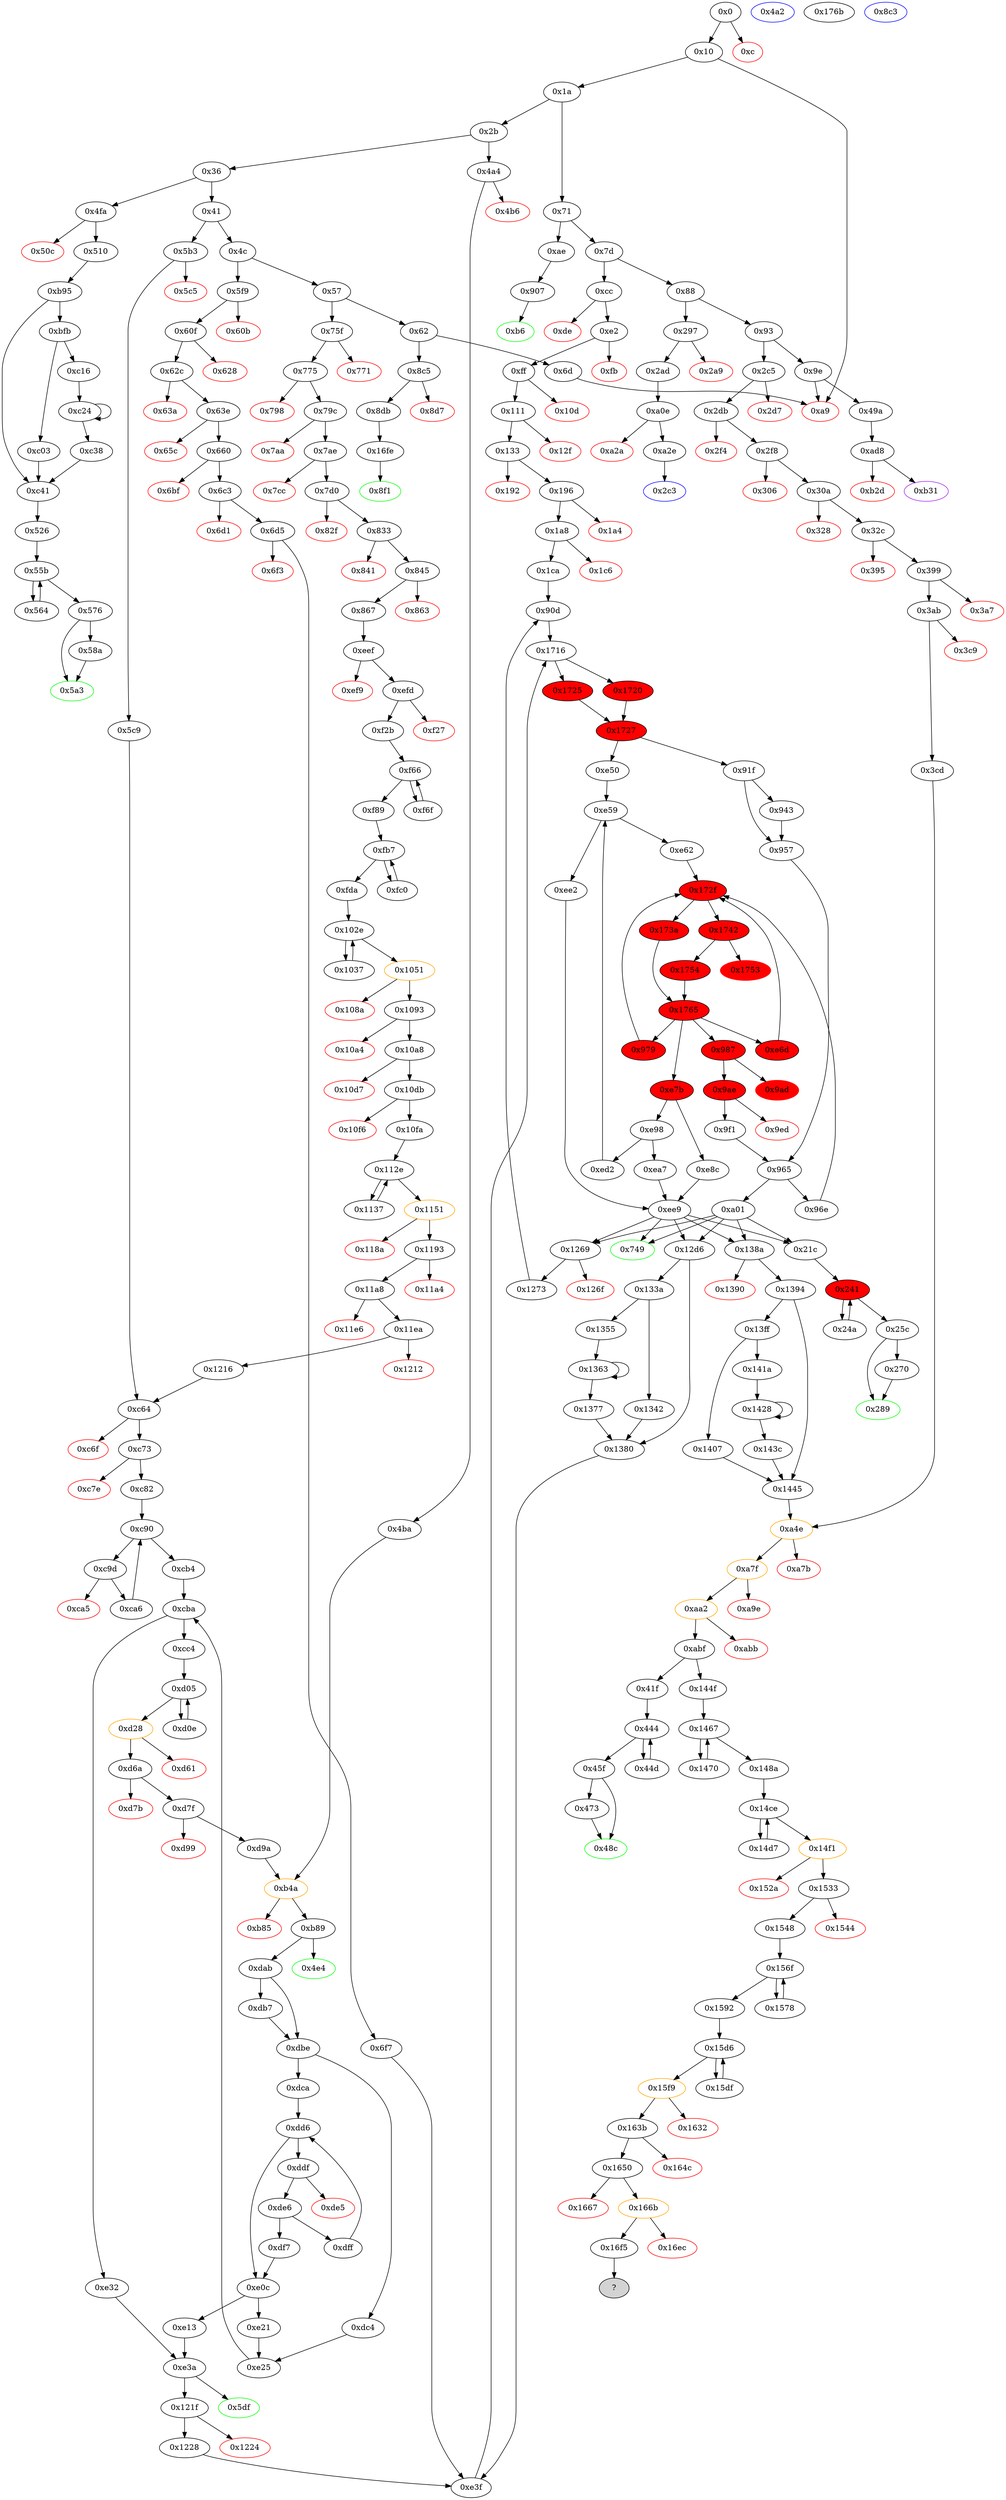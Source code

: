 digraph "" {
"0x16fe" [fillcolor=white, id="0x16fe", style=filled, tooltip="Block 0x16fe\n[0x16fe:0x1715]\n---\nPredecessors: [0x8db]\nSuccessors: [0x8f1]\n---\n0x16fe JUMPDEST\n0x16ff PUSH1 0x3\n0x1701 PUSH1 0x20\n0x1703 MSTORE\n0x1704 DUP1\n0x1705 PUSH1 0x0\n0x1707 MSTORE\n0x1708 PUSH1 0x40\n0x170a PUSH1 0x0\n0x170c SHA3\n0x170d PUSH1 0x0\n0x170f SWAP2\n0x1710 POP\n0x1711 SWAP1\n0x1712 POP\n0x1713 SLOAD\n0x1714 DUP2\n0x1715 JUMP\n---\n0x16fe: JUMPDEST \n0x16ff: V1879 = 0x3\n0x1701: V1880 = 0x20\n0x1703: M[0x20] = 0x3\n0x1705: V1881 = 0x0\n0x1707: M[0x0] = V736\n0x1708: V1882 = 0x40\n0x170a: V1883 = 0x0\n0x170c: V1884 = SHA3 0x0 0x40\n0x170d: V1885 = 0x0\n0x1713: V1886 = S[V1884]\n0x1715: JUMP 0x8f1\n---\nEntry stack: [V13, 0x8f1, V736]\nStack pops: 2\nStack additions: [S1, V1886]\nExit stack: [V13, 0x8f1, V1886]\n\nDef sites:\nV13: {0x1a.0x1f}\n0x8f1: {0x8c5.0x8c6}\nV736: {0x8db.0x8e1}\n"];
"0x62" [fillcolor=white, id="0x62", style=filled, tooltip="Block 0x62\n[0x62:0x6c]\n---\nPredecessors: [0x57]\nSuccessors: [0x6d, 0x8c5]\n---\n0x62 DUP1\n0x63 PUSH4 0xeff0f592\n0x68 EQ\n0x69 PUSH2 0x8c5\n0x6c JUMPI\n---\n0x63: V32 = 0xeff0f592\n0x68: V33 = EQ 0xeff0f592 V13\n0x69: V34 = 0x8c5\n0x6c: JUMPI 0x8c5 V33\n---\nEntry stack: [V13]\nStack pops: 1\nStack additions: [S0]\nExit stack: [V13]\n\nDef sites:\nV13: {0x1a.0x1f}\n"];
"0xf66" [fillcolor=white, id="0xf66", style=filled, tooltip="Block 0xf66\n[0xf66:0xf6e]\n---\nPredecessors: [0xf2b, 0xf6f]\nSuccessors: [0xf6f, 0xf89]\n---\n0xf66 JUMPDEST\n0xf67 PUSH1 0x20\n0xf69 DUP4\n0xf6a LT\n0xf6b PUSH2 0xf89\n0xf6e JUMPI\n---\n0xf66: JUMPDEST \n0xf67: V1245 = 0x20\n0xf6a: V1246 = LT S2 0x20\n0xf6b: V1247 = 0xf89\n0xf6e: JUMPI 0xf89 V1246\n---\nEntry stack: [V13, 0x8c3, V621, V660, V709, V722, 0x0, 0x2, V621, V660, V709, V722, V1235, V1239, V1241, V1244, V1242, S2, S1, S0]\nStack pops: 3\nStack additions: [S2, S1, S0]\nExit stack: [V13, 0x8c3, V621, V660, V709, V722, 0x0, 0x2, V621, V660, V709, V722, V1235, V1239, V1241, V1244, V1242, S2, S1, S0]\n\nDef sites:\nV13: {0x1a.0x1f}\n0x8c3: {0x75f.0x760}\nV621: {0x775.0x77b}\nV660: {0x7d0.0x7e3}\nV709: {0x867.0x87a}\nV722: {0x867.0x8b3}\n0x0: {0xf2b.0xf2c}\n0x2: {0xf2b.0xf2e}\nV621: {0x775.0x77b}\nV660: {0x7d0.0x7e3}\nV709: {0x867.0x87a}\nV722: {0x867.0x8b3}\nV1235: {0xf2b.0xf4d}\nV1239: {0xf2b.0xf53}\nV1241: {0xf2b.0xf5a}\nV1244: {0xf2b.0xf61}\nV1242: {0xf2b.0xf5d}\nS2: {0xf2b.0xf5d, 0xf6f.0xf82}\nS1: {0xf2b.0xf5a, 0xf6f.0xf76}\nS0: {0xf2b.0xf61, 0xf6f.0xf7c}\n"];
"0x8c5" [fillcolor=white, id="0x8c5", style=filled, tooltip="Block 0x8c5\n[0x8c5:0x8d6]\n---\nPredecessors: [0x62]\nSuccessors: [0x8d7, 0x8db]\n---\n0x8c5 JUMPDEST\n0x8c6 PUSH2 0x8f1\n0x8c9 PUSH1 0x4\n0x8cb DUP1\n0x8cc CALLDATASIZE\n0x8cd SUB\n0x8ce PUSH1 0x20\n0x8d0 DUP2\n0x8d1 LT\n0x8d2 ISZERO\n0x8d3 PUSH2 0x8db\n0x8d6 JUMPI\n---\n0x8c5: JUMPDEST \n0x8c6: V726 = 0x8f1\n0x8c9: V727 = 0x4\n0x8cc: V728 = CALLDATASIZE\n0x8cd: V729 = SUB V728 0x4\n0x8ce: V730 = 0x20\n0x8d1: V731 = LT V729 0x20\n0x8d2: V732 = ISZERO V731\n0x8d3: V733 = 0x8db\n0x8d6: JUMPI 0x8db V732\n---\nEntry stack: [V13]\nStack pops: 0\nStack additions: [0x8f1, 0x4, V729]\nExit stack: [V13, 0x8f1, 0x4, V729]\n\nDef sites:\nV13: {0x1a.0x1f}\n"];
"0x133a" [fillcolor=white, id="0x133a", style=filled, tooltip="Block 0x133a\n[0x133a:0x1341]\n---\nPredecessors: [0x12d6]\nSuccessors: [0x1342, 0x1355]\n---\n0x133a DUP1\n0x133b PUSH1 0x1f\n0x133d LT\n0x133e PUSH2 0x1355\n0x1341 JUMPI\n---\n0x133b: V1533 = 0x1f\n0x133d: V1534 = LT 0x1f V1530\n0x133e: V1535 = 0x1355\n0x1341: JUMPI 0x1355 V1534\n---\nEntry stack: [S18, S17, S16, S15, 0xffffffffffffffffffffffffffffffffffffffffffffffffffffffffffffffff, S13, S12, S11, S10, S9, S8, S7, S6, V1515, V1495, V1506, V1519, V1495, V1530]\nStack pops: 1\nStack additions: [S0]\nExit stack: [S18, S17, S16, S15, 0xffffffffffffffffffffffffffffffffffffffffffffffffffffffffffffffff, S13, S12, S11, S10, S9, S8, S7, S6, V1515, V1495, V1506, V1519, V1495, V1530]\n\nDef sites:\nS18: {}\nS17: {}\nS16: {}\nS15: {}\n0xffffffffffffffffffffffffffffffffffffffffffffffffffffffffffffffff: {0x1273.0x1274}\nS13: {0x1273.0x1295, 0x1273.0x1274}\nS12: {0x1273.0x1295, 0x1273.0x1274, 0x1273.0x1298}\nS11: {0x1273.0x1295, 0x1273.0x1274, 0x1273.0x1298, 0xe8c.0xe8c}\nS10: {0x1a.0x1f, 0x1273.0x129e, 0xe8c.0xe8c, 0x1273.0x1274, 0x1273.0x1295, 0x1273.0x1298, 0x12d6.0x130f}\nS9: {0x1a.0x1f, 0xe3f.0xe40, 0x1273.0x129e, 0x1273.0x1274, 0x1273.0x1298, 0x1273.0x1295, 0x12d6.0x130f, 0x90d.0x90e, 0xe8c.0xe8c, 0xcc.0xcd}\nS8: {0x1a.0x1f, 0x91f.0x920, 0x12d6.0x130f, 0x90d.0x90e, 0xe8c.0xe8c, 0xcc.0xcd, 0x173a.0x173a, 0xe3f.0xe40, 0x1273.0x1295, 0x1273.0x1274, 0x1273.0x1298, 0x133.0x146, 0x1273.0x129e, 0x1228.0x1229, 0x9ae.0x9e2, 0xea7.0xea7}\nS7: {0x1a.0x1f, 0x91f.0x920, 0x91f.0x928, 0xed2.0xeda, 0x1754.0x1762, 0x12d6.0x130f, 0x1ca.0x1dd, 0x90d.0x90e, 0xe8c.0xe8c, 0xcc.0xcd, 0x5f9.0x5fa, 0x173a.0x173a, 0xe3f.0xe40, 0x9f1.0x9f9, 0x1273.0x1295, 0x1273.0x129e, 0x1273.0x1274, 0x1273.0x1298, 0x133.0x146, 0x1228.0x1229, 0x1228.0x122b, 0x9ae.0x9e2, 0xea7.0xea7}\nS6: {0x91f.0x928, 0x91f.0x920, 0xe50.0xe51, 0xed2.0xeda, 0x1754.0x1762, 0x957.0x95b, 0x12d6.0x130f, 0x957.0x960, 0x1ca.0x1dd, 0x90d.0x90e, 0xe8c.0xe8c, 0x173a.0x173a, 0xe3f.0xe40, 0x9f1.0x9f9, 0x1273.0x129e, 0x1273.0x1298, 0x9ae.0x9e2, 0xee2.0xee4, 0xea7.0xea7}\nV1515: {0x12d6.0x130f}\nV1495: {0x12d6.0x12ec}\nV1506: {0x12d6.0x12ff}\nV1519: {0x12d6.0x131f}\nV1495: {0x12d6.0x12ec}\nV1530: {0x12d6.0x1333}\n"];
"0x1578" [fillcolor=white, id="0x1578", style=filled, tooltip="Block 0x1578\n[0x1578:0x1591]\n---\nPredecessors: [0x156f]\nSuccessors: [0x156f]\n---\n0x1578 DUP1\n0x1579 MLOAD\n0x157a DUP3\n0x157b MSTORE\n0x157c PUSH1 0x20\n0x157e DUP3\n0x157f ADD\n0x1580 SWAP2\n0x1581 POP\n0x1582 PUSH1 0x20\n0x1584 DUP2\n0x1585 ADD\n0x1586 SWAP1\n0x1587 POP\n0x1588 PUSH1 0x20\n0x158a DUP4\n0x158b SUB\n0x158c SWAP3\n0x158d POP\n0x158e PUSH2 0x156f\n0x1591 JUMP\n---\n0x1579: V1742 = M[S0]\n0x157b: M[S1] = V1742\n0x157c: V1743 = 0x20\n0x157f: V1744 = ADD S1 0x20\n0x1582: V1745 = 0x20\n0x1585: V1746 = ADD S0 0x20\n0x1588: V1747 = 0x20\n0x158b: V1748 = SUB S2 0x20\n0x158e: V1749 = 0x156f\n0x1591: JUMP 0x156f\n---\nEntry stack: [S19, S18, S17, S16, 0xffffffffffffffffffffffffffffffffffffffffffffffffffffffffffffffff, S14, S13, S12, S11, S10, V1728, 0x2, S7, V1735, V1735, V1738, V1736, S2, S1, S0]\nStack pops: 3\nStack additions: [V1748, V1744, V1746]\nExit stack: [S19, S18, S17, S16, 0xffffffffffffffffffffffffffffffffffffffffffffffffffffffffffffffff, S14, S13, S12, S11, S10, V1728, 0x2, S7, V1735, V1735, V1738, V1736, V1748, V1744, V1746]\n\nDef sites:\nS19: {}\nS18: {}\nS17: {}\nS16: {}\n0xffffffffffffffffffffffffffffffffffffffffffffffffffffffffffffffff: {0x1273.0x1274}\nS14: {0x1273.0x1295, 0x1273.0x1274}\nS13: {0x1273.0x1295, 0x1273.0x1274, 0x1273.0x1298}\nS12: {0x1273.0x1274, 0x1273.0x1295, 0xe8c.0xe8c, 0x1273.0x1298}\nS11: {0x1a.0x1f, 0x1273.0x129e, 0xe8c.0xe8c, 0x1273.0x1274, 0x1273.0x1298, 0x1273.0x1295, 0x12d6.0x130f}\nS10: {0xa4e_0x1445.0xa53, 0xa4e_0x3cd.0xa53}\nV1728: {0x1548.0x154e}\n0x2: {0x1548.0x155a}\nS7: {0xa4e_0x1445.0xa53, 0xa4e_0x3cd.0xa53}\nV1735: {0x1548.0x1562}\nV1735: {0x1548.0x1562}\nV1738: {0x1548.0x156a}\nV1736: {0x1548.0x1566}\nS2: {0x1548.0x1566, 0x1578.0x158b}\nS1: {0x1548.0x1562, 0x1578.0x157f}\nS0: {0x1548.0x156a, 0x1578.0x1585}\n"];
"0x5df" [color=green, fillcolor=white, id="0x5df", style=filled, tooltip="Block 0x5df\n[0x5df:0x5f8]\n---\nPredecessors: [0xe3a]\nSuccessors: []\n---\n0x5df JUMPDEST\n0x5e0 PUSH1 0x40\n0x5e2 MLOAD\n0x5e3 DUP1\n0x5e4 DUP3\n0x5e5 ISZERO\n0x5e6 ISZERO\n0x5e7 ISZERO\n0x5e8 ISZERO\n0x5e9 DUP2\n0x5ea MSTORE\n0x5eb PUSH1 0x20\n0x5ed ADD\n0x5ee SWAP2\n0x5ef POP\n0x5f0 POP\n0x5f1 PUSH1 0x40\n0x5f3 MLOAD\n0x5f4 DUP1\n0x5f5 SWAP2\n0x5f6 SUB\n0x5f7 SWAP1\n0x5f8 RETURN\n---\n0x5df: JUMPDEST \n0x5e0: V484 = 0x40\n0x5e2: V485 = M[0x40]\n0x5e5: V486 = ISZERO {0x0, 0x1}\n0x5e6: V487 = ISZERO V486\n0x5e7: V488 = ISZERO V487\n0x5e8: V489 = ISZERO V488\n0x5ea: M[V485] = V489\n0x5eb: V490 = 0x20\n0x5ed: V491 = ADD 0x20 V485\n0x5f1: V492 = 0x40\n0x5f3: V493 = M[0x40]\n0x5f6: V494 = SUB V491 V493\n0x5f8: RETURN V493 V494\n---\nEntry stack: [V13, 0x8c3, V621, V660, V709, V722, S1, {0x0, 0x1}]\nStack pops: 1\nStack additions: []\nExit stack: [V13, 0x8c3, V621, V660, V709, V722, S1]\n\nDef sites:\nV13: {0x1a.0x1f}\n0x8c3: {0x75f.0x760}\nV621: {0x775.0x77b}\nV660: {0x7d0.0x7e3}\nV709: {0x867.0x87a}\nV722: {0x867.0x8b3}\nS1: {0x10a8.0x10ae, 0x1a.0x1f}\n{0x0, 0x1}: {0xe13.0xe13, 0xe32.0xe34}\n"];
"0xdf7" [fillcolor=white, id="0xdf7", style=filled, tooltip="Block 0xdf7\n[0xdf7:0xdfe]\n---\nPredecessors: [0xde6]\nSuccessors: [0xe0c]\n---\n0xdf7 PUSH1 0x1\n0xdf9 SWAP2\n0xdfa POP\n0xdfb PUSH2 0xe0c\n0xdfe JUMP\n---\n0xdf7: V1153 = 0x1\n0xdfb: V1154 = 0xe0c\n0xdfe: JUMP 0xe0c\n---\nEntry stack: [V13, 0x5df, V480, 0x0, V1031, 0x0, S4, V1127, V1147, 0x0, S0]\nStack pops: 2\nStack additions: [0x1, S0]\nExit stack: [V13, 0x5df, V480, 0x0, V1031, 0x0, S4, V1127, V1147, 0x1, S0]\n\nDef sites:\nV13: {0x1a.0x1f}\n0x5df: {0x5b3.0x5b4}\nV480: {0x5c9.0x5cf}\n0x0: {0xc64.0xc65}\nV1031: {0xc82.0xc88}\n0x0: {0xc82.0xc8b}\nS4: {0xe25.0xe2a, 0xcb4.0xcb5}\nV1127: {0xd9a.0xd9c}\nV1147: {0xde6.0xde9}\n0x0: {0xdca.0xdcb}\nS0: {0xdca.0xdd2, 0xdff.0xe04}\n"];
"0x1093" [fillcolor=white, id="0x1093", style=filled, tooltip="Block 0x1093\n[0x1093:0x10a3]\n---\nPredecessors: [0x1051]\nSuccessors: [0x10a4, 0x10a8]\n---\n0x1093 JUMPDEST\n0x1094 POP\n0x1095 POP\n0x1096 POP\n0x1097 PUSH1 0x40\n0x1099 MLOAD\n0x109a RETURNDATASIZE\n0x109b PUSH1 0x20\n0x109d DUP2\n0x109e LT\n0x109f ISZERO\n0x10a0 PUSH2 0x10a8\n0x10a3 JUMPI\n---\n0x1093: JUMPDEST \n0x1097: V1348 = 0x40\n0x1099: V1349 = M[0x40]\n0x109a: V1350 = RETURNDATASIZE\n0x109b: V1351 = 0x20\n0x109e: V1352 = LT V1350 0x20\n0x109f: V1353 = ISZERO V1352\n0x10a0: V1354 = 0x10a8\n0x10a3: JUMPI 0x10a8 V1353\n---\nEntry stack: [V13, 0x8c3, V621, V660, V709, V722, 0x0, 0x2, V1334, V1341]\nStack pops: 3\nStack additions: [V1349, V1350]\nExit stack: [V13, 0x8c3, V621, V660, V709, V722, 0x0, V1349, V1350]\n\nDef sites:\nV13: {0x1a.0x1f}\n0x8c3: {0x75f.0x760}\nV621: {0x775.0x77b}\nV660: {0x7d0.0x7e3}\nV709: {0x867.0x87a}\nV722: {0x867.0x8b3}\n0x0: {0xf2b.0xf2c}\n0x2: {0xf2b.0xf2e}\nV1334: {0x1051.0x1073}\nV1341: {0x1051.0x1083}\n"];
"0xd28" [color=orange, fillcolor=white, id="0xd28", style=filled, tooltip="Block 0xd28\n[0xd28:0xd60]\n---\nPredecessors: [0xd05]\nSuccessors: [0xd61, 0xd6a]\n---\n0xd28 JUMPDEST\n0xd29 PUSH1 0x1\n0xd2b DUP4\n0xd2c PUSH1 0x20\n0xd2e SUB\n0xd2f PUSH2 0x100\n0xd32 EXP\n0xd33 SUB\n0xd34 DUP1\n0xd35 NOT\n0xd36 DUP3\n0xd37 MLOAD\n0xd38 AND\n0xd39 DUP2\n0xd3a DUP5\n0xd3b MLOAD\n0xd3c AND\n0xd3d DUP1\n0xd3e DUP3\n0xd3f OR\n0xd40 DUP6\n0xd41 MSTORE\n0xd42 POP\n0xd43 POP\n0xd44 POP\n0xd45 POP\n0xd46 POP\n0xd47 POP\n0xd48 SWAP1\n0xd49 POP\n0xd4a ADD\n0xd4b SWAP2\n0xd4c POP\n0xd4d POP\n0xd4e PUSH1 0x20\n0xd50 PUSH1 0x40\n0xd52 MLOAD\n0xd53 DUP1\n0xd54 DUP4\n0xd55 SUB\n0xd56 DUP2\n0xd57 DUP6\n0xd58 GAS\n0xd59 STATICCALL\n0xd5a ISZERO\n0xd5b DUP1\n0xd5c ISZERO\n0xd5d PUSH2 0xd6a\n0xd60 JUMPI\n---\n0xd28: JUMPDEST \n0xd29: V1085 = 0x1\n0xd2c: V1086 = 0x20\n0xd2e: V1087 = SUB 0x20 S2\n0xd2f: V1088 = 0x100\n0xd32: V1089 = EXP 0x100 V1087\n0xd33: V1090 = SUB V1089 0x1\n0xd35: V1091 = NOT V1090\n0xd37: V1092 = M[S0]\n0xd38: V1093 = AND V1092 V1091\n0xd3b: V1094 = M[S1]\n0xd3c: V1095 = AND V1094 V1090\n0xd3f: V1096 = OR V1093 V1095\n0xd41: M[S1] = V1096\n0xd4a: V1097 = ADD V1071 V1070\n0xd4e: V1098 = 0x20\n0xd50: V1099 = 0x40\n0xd52: V1100 = M[0x40]\n0xd55: V1101 = SUB V1097 V1100\n0xd58: V1102 = GAS\n0xd59: V1103 = STATICCALL V1102 0x2 V1100 V1101 V1100 0x20\n0xd5a: V1104 = ISZERO V1103\n0xd5c: V1105 = ISZERO V1104\n0xd5d: V1106 = 0xd6a\n0xd60: JUMPI 0xd6a V1105\n---\nEntry stack: [V13, 0x5df, V480, 0x0, V1031, 0x0, S12, 0x0, 0x2, V1053, 0x2, V1064, V1070, V1070, V1073, V1071, S2, S1, S0]\nStack pops: 9\nStack additions: [S8, V1097, V1104]\nExit stack: [V13, 0x5df, V480, 0x0, V1031, 0x0, S12, 0x0, 0x2, V1053, 0x2, V1097, V1104]\n\nDef sites:\nV13: {0x1a.0x1f}\n0x5df: {0x5b3.0x5b4}\nV480: {0x5c9.0x5cf}\n0x0: {0xc64.0xc65}\nV1031: {0xc82.0xc88}\n0x0: {0xc82.0xc8b}\nS12: {0xe25.0xe2a, 0xcb4.0xcb5}\n0x0: {0xcc4.0xcc4}\n0x2: {0xcc4.0xcc6}\nV1053: {0xcc4.0xccb}\n0x2: {0xcc4.0xccc}\nV1064: {0xcc4.0xce9}\nV1070: {0xcc4.0xcf8}\nV1070: {0xcc4.0xcf8}\nV1073: {0xcc4.0xd00}\nV1071: {0xcc4.0xcfc}\nS2: {0xcc4.0xcfc, 0xd0e.0xd21}\nS1: {0xcc4.0xcf8, 0xd0e.0xd15}\nS0: {0xcc4.0xd00, 0xd0e.0xd1b}\n"];
"0x1037" [fillcolor=white, id="0x1037", style=filled, tooltip="Block 0x1037\n[0x1037:0x1050]\n---\nPredecessors: [0x102e]\nSuccessors: [0x102e]\n---\n0x1037 DUP1\n0x1038 MLOAD\n0x1039 DUP3\n0x103a MSTORE\n0x103b PUSH1 0x20\n0x103d DUP3\n0x103e ADD\n0x103f SWAP2\n0x1040 POP\n0x1041 PUSH1 0x20\n0x1043 DUP2\n0x1044 ADD\n0x1045 SWAP1\n0x1046 POP\n0x1047 PUSH1 0x20\n0x1049 DUP4\n0x104a SUB\n0x104b SWAP3\n0x104c POP\n0x104d PUSH2 0x102e\n0x1050 JUMP\n---\n0x1038: V1314 = M[S0]\n0x103a: M[S1] = V1314\n0x103b: V1315 = 0x20\n0x103e: V1316 = ADD S1 0x20\n0x1041: V1317 = 0x20\n0x1044: V1318 = ADD S0 0x20\n0x1047: V1319 = 0x20\n0x104a: V1320 = SUB S2 0x20\n0x104d: V1321 = 0x102e\n0x1050: JUMP 0x102e\n---\nEntry stack: [V13, 0x8c3, V621, V660, V709, V722, 0x0, 0x2, V1301, V1307, V1307, V1310, V1308, S2, S1, S0]\nStack pops: 3\nStack additions: [V1320, V1316, V1318]\nExit stack: [V13, 0x8c3, V621, V660, V709, V722, 0x0, 0x2, V1301, V1307, V1307, V1310, V1308, V1320, V1316, V1318]\n\nDef sites:\nV13: {0x1a.0x1f}\n0x8c3: {0x75f.0x760}\nV621: {0x775.0x77b}\nV660: {0x7d0.0x7e3}\nV709: {0x867.0x87a}\nV722: {0x867.0x8b3}\n0x0: {0xf2b.0xf2c}\n0x2: {0xf2b.0xf2e}\nV1301: {0xfda.0x1012}\nV1307: {0xfda.0x1021}\nV1307: {0xfda.0x1021}\nV1310: {0xfda.0x1029}\nV1308: {0xfda.0x1025}\nS2: {0xfda.0x1025, 0x1037.0x104a}\nS1: {0xfda.0x1021, 0x1037.0x103e}\nS0: {0xfda.0x1029, 0x1037.0x1044}\n"];
"0x1151" [color=orange, fillcolor=white, id="0x1151", style=filled, tooltip="Block 0x1151\n[0x1151:0x1189]\n---\nPredecessors: [0x112e]\nSuccessors: [0x118a, 0x1193]\n---\n0x1151 JUMPDEST\n0x1152 PUSH1 0x1\n0x1154 DUP4\n0x1155 PUSH1 0x20\n0x1157 SUB\n0x1158 PUSH2 0x100\n0x115b EXP\n0x115c SUB\n0x115d DUP1\n0x115e NOT\n0x115f DUP3\n0x1160 MLOAD\n0x1161 AND\n0x1162 DUP2\n0x1163 DUP5\n0x1164 MLOAD\n0x1165 AND\n0x1166 DUP1\n0x1167 DUP3\n0x1168 OR\n0x1169 DUP6\n0x116a MSTORE\n0x116b POP\n0x116c POP\n0x116d POP\n0x116e POP\n0x116f POP\n0x1170 POP\n0x1171 SWAP1\n0x1172 POP\n0x1173 ADD\n0x1174 SWAP2\n0x1175 POP\n0x1176 POP\n0x1177 PUSH1 0x20\n0x1179 PUSH1 0x40\n0x117b MLOAD\n0x117c DUP1\n0x117d DUP4\n0x117e SUB\n0x117f DUP2\n0x1180 DUP6\n0x1181 GAS\n0x1182 STATICCALL\n0x1183 ISZERO\n0x1184 DUP1\n0x1185 ISZERO\n0x1186 PUSH2 0x1193\n0x1189 JUMPI\n---\n0x1151: JUMPDEST \n0x1152: V1404 = 0x1\n0x1155: V1405 = 0x20\n0x1157: V1406 = SUB 0x20 S2\n0x1158: V1407 = 0x100\n0x115b: V1408 = EXP 0x100 V1406\n0x115c: V1409 = SUB V1408 0x1\n0x115e: V1410 = NOT V1409\n0x1160: V1411 = M[S0]\n0x1161: V1412 = AND V1411 V1410\n0x1164: V1413 = M[S1]\n0x1165: V1414 = AND V1413 V1409\n0x1168: V1415 = OR V1412 V1414\n0x116a: M[S1] = V1415\n0x1173: V1416 = ADD V1390 V1389\n0x1177: V1417 = 0x20\n0x1179: V1418 = 0x40\n0x117b: V1419 = M[0x40]\n0x117e: V1420 = SUB V1416 V1419\n0x1181: V1421 = GAS\n0x1182: V1422 = STATICCALL V1421 0x2 V1419 V1420 V1419 0x20\n0x1183: V1423 = ISZERO V1422\n0x1185: V1424 = ISZERO V1423\n0x1186: V1425 = 0x1193\n0x1189: JUMPI 0x1193 V1424\n---\nEntry stack: [V13, 0x8c3, V621, V660, V709, V722, V1357, 0x7ffffffffffffffffffffffffffffffffffffffffffffffffffffffffffff000, 0x2, V660, V1389, V1389, V1392, V1390, S2, S1, S0]\nStack pops: 9\nStack additions: [S8, V1416, V1423]\nExit stack: [V13, 0x8c3, V621, V660, V709, V722, V1357, 0x7ffffffffffffffffffffffffffffffffffffffffffffffffffffffffffff000, 0x2, V1416, V1423]\n\nDef sites:\nV13: {0x1a.0x1f}\n0x8c3: {0x75f.0x760}\nV621: {0x775.0x77b}\nV660: {0x7d0.0x7e3}\nV709: {0x867.0x87a}\nV722: {0x867.0x8b3}\nV1357: {0x10a8.0x10ae}\n0x7ffffffffffffffffffffffffffffffffffffffffffffffffffffffffffff000: {0x10fa.0x10fb}\n0x2: {0x10fa.0x111c}\nV660: {0x7d0.0x7e3}\nV1389: {0x10fa.0x1121}\nV1389: {0x10fa.0x1121}\nV1392: {0x10fa.0x1129}\nV1390: {0x10fa.0x1125}\nS2: {0x10fa.0x1125, 0x1137.0x114a}\nS1: {0x10fa.0x1121, 0x1137.0x113e}\nS0: {0x10fa.0x1129, 0x1137.0x1144}\n"];
"0x1632" [color=red, fillcolor=white, id="0x1632", style=filled, tooltip="Block 0x1632\n[0x1632:0x163a]\n---\nPredecessors: [0x15f9]\nSuccessors: []\n---\n0x1632 RETURNDATASIZE\n0x1633 PUSH1 0x0\n0x1635 DUP1\n0x1636 RETURNDATACOPY\n0x1637 RETURNDATASIZE\n0x1638 PUSH1 0x0\n0x163a REVERT\n---\n0x1632: V1807 = RETURNDATASIZE\n0x1633: V1808 = 0x0\n0x1636: RETURNDATACOPY 0x0 0x0 V1807\n0x1637: V1809 = RETURNDATASIZE\n0x1638: V1810 = 0x0\n0x163a: REVERT 0x0 V1809\n---\nEntry stack: [S13, S12, S11, S10, 0xffffffffffffffffffffffffffffffffffffffffffffffffffffffffffffffff, S8, S7, S6, S5, S4, V1728, 0x2, V1797, V1804]\nStack pops: 0\nStack additions: []\nExit stack: [S13, S12, S11, S10, 0xffffffffffffffffffffffffffffffffffffffffffffffffffffffffffffffff, S8, S7, S6, S5, S4, V1728, 0x2, V1797, V1804]\n\nDef sites:\nS13: {}\nS12: {}\nS11: {}\nS10: {}\n0xffffffffffffffffffffffffffffffffffffffffffffffffffffffffffffffff: {0x1273.0x1274}\nS8: {0x1273.0x1295, 0x1273.0x1274}\nS7: {0x1273.0x1295, 0x1273.0x1274, 0x1273.0x1298}\nS6: {0x1273.0x1274, 0x1273.0x1295, 0xe8c.0xe8c, 0x1273.0x1298}\nS5: {0x1a.0x1f, 0x1273.0x1295, 0xe8c.0xe8c, 0x1273.0x1274, 0x1273.0x129e, 0x1273.0x1298, 0x12d6.0x130f}\nS4: {0xa4e_0x1445.0xa53, 0xa4e_0x3cd.0xa53}\nV1728: {0x1548.0x154e}\n0x2: {0x1548.0x155a}\nV1797: {0x15f9.0x161b}\nV1804: {0x15f9.0x162b}\n"];
"0xc73" [fillcolor=white, id="0xc73", style=filled, tooltip="Block 0xc73\n[0xc73:0xc7d]\n---\nPredecessors: [0xc64]\nSuccessors: [0xc7e, 0xc82]\n---\n0xc73 JUMPDEST\n0xc74 PUSH1 0x1\n0xc76 DUP1\n0xc77 DUP4\n0xc78 AND\n0xc79 EQ\n0xc7a PUSH2 0xc82\n0xc7d JUMPI\n---\n0xc73: JUMPDEST \n0xc74: V1024 = 0x1\n0xc78: V1025 = AND S1 0x1\n0xc79: V1026 = EQ V1025 0x1\n0xc7a: V1027 = 0xc82\n0xc7d: JUMPI 0xc82 V1026\n---\nEntry stack: [V13, 0x8c3, V621, V660, V709, V722, S3, {0x5df, 0x121f}, S1, 0x0]\nStack pops: 2\nStack additions: [S1, S0]\nExit stack: [V13, 0x8c3, V621, V660, V709, V722, S3, {0x5df, 0x121f}, S1, 0x0]\n\nDef sites:\nV13: {0x1a.0x1f}\n0x8c3: {0x75f.0x760}\nV621: {0x775.0x77b}\nV660: {0x7d0.0x7e3}\nV709: {0x867.0x87a}\nV722: {0x867.0x8b3}\nS3: {0x10a8.0x10ae, 0x1a.0x1f}\n{0x5df, 0x121f}: {0x5b3.0x5b4, 0x1216.0x1217}\nS1: {0x5c9.0x5cf, 0x867.0x8b3}\n0x0: {0xc64.0xc65}\n"];
"0x1355" [fillcolor=white, id="0x1355", style=filled, tooltip="Block 0x1355\n[0x1355:0x1362]\n---\nPredecessors: [0x133a]\nSuccessors: [0x1363]\n---\n0x1355 JUMPDEST\n0x1356 DUP3\n0x1357 ADD\n0x1358 SWAP2\n0x1359 SWAP1\n0x135a PUSH1 0x0\n0x135c MSTORE\n0x135d PUSH1 0x20\n0x135f PUSH1 0x0\n0x1361 SHA3\n0x1362 SWAP1\n---\n0x1355: JUMPDEST \n0x1357: V1543 = ADD V1519 V1530\n0x135a: V1544 = 0x0\n0x135c: M[0x0] = V1495\n0x135d: V1545 = 0x20\n0x135f: V1546 = 0x0\n0x1361: V1547 = SHA3 0x0 0x20\n---\nEntry stack: [S18, S17, S16, S15, 0xffffffffffffffffffffffffffffffffffffffffffffffffffffffffffffffff, S13, S12, S11, S10, S9, S8, S7, S6, V1515, V1495, V1506, V1519, V1495, V1530]\nStack pops: 3\nStack additions: [V1543, V1547, S2]\nExit stack: [S18, S17, S16, S15, 0xffffffffffffffffffffffffffffffffffffffffffffffffffffffffffffffff, S13, S12, S11, S10, S9, S8, S7, S6, V1515, V1495, V1506, V1543, V1547, V1519]\n\nDef sites:\nS18: {}\nS17: {}\nS16: {}\nS15: {}\n0xffffffffffffffffffffffffffffffffffffffffffffffffffffffffffffffff: {0x1273.0x1274}\nS13: {0x1273.0x1295, 0x1273.0x1274}\nS12: {0x1273.0x1295, 0x1273.0x1274, 0x1273.0x1298}\nS11: {0x1273.0x1295, 0x1273.0x1274, 0x1273.0x1298, 0xe8c.0xe8c}\nS10: {0x1a.0x1f, 0x1273.0x129e, 0xe8c.0xe8c, 0x1273.0x1274, 0x1273.0x1295, 0x1273.0x1298, 0x12d6.0x130f}\nS9: {0x1a.0x1f, 0xe3f.0xe40, 0x1273.0x129e, 0x1273.0x1274, 0x1273.0x1298, 0x1273.0x1295, 0x12d6.0x130f, 0x90d.0x90e, 0xe8c.0xe8c, 0xcc.0xcd}\nS8: {0x1a.0x1f, 0x91f.0x920, 0x12d6.0x130f, 0x90d.0x90e, 0xe8c.0xe8c, 0xcc.0xcd, 0x173a.0x173a, 0xe3f.0xe40, 0x1273.0x1295, 0x1273.0x1274, 0x1273.0x1298, 0x133.0x146, 0x1273.0x129e, 0x1228.0x1229, 0x9ae.0x9e2, 0xea7.0xea7}\nS7: {0x1a.0x1f, 0x91f.0x920, 0x91f.0x928, 0xed2.0xeda, 0x1754.0x1762, 0x12d6.0x130f, 0x1ca.0x1dd, 0x90d.0x90e, 0xe8c.0xe8c, 0xcc.0xcd, 0x5f9.0x5fa, 0x173a.0x173a, 0xe3f.0xe40, 0x9f1.0x9f9, 0x1273.0x1295, 0x1273.0x129e, 0x1273.0x1274, 0x1273.0x1298, 0x133.0x146, 0x1228.0x1229, 0x1228.0x122b, 0x9ae.0x9e2, 0xea7.0xea7}\nS6: {0x91f.0x928, 0x91f.0x920, 0xe50.0xe51, 0xed2.0xeda, 0x1754.0x1762, 0x957.0x95b, 0x12d6.0x130f, 0x957.0x960, 0x1ca.0x1dd, 0x90d.0x90e, 0xe8c.0xe8c, 0x173a.0x173a, 0xe3f.0xe40, 0x9f1.0x9f9, 0x1273.0x129e, 0x1273.0x1298, 0x9ae.0x9e2, 0xee2.0xee4, 0xea7.0xea7}\nV1515: {0x12d6.0x130f}\nV1495: {0x12d6.0x12ec}\nV1506: {0x12d6.0x12ff}\nV1519: {0x12d6.0x131f}\nV1495: {0x12d6.0x12ec}\nV1530: {0x12d6.0x1333}\n"];
"0xa01" [fillcolor=white, id="0xa01", style=filled, tooltip="Block 0xa01\n[0xa01:0xa0d]\n---\nPredecessors: [0x965]\nSuccessors: [0x21c, 0x749, 0x1269, 0x12d6, 0x138a]\n---\n0xa01 JUMPDEST\n0xa02 POP\n0xa03 DUP2\n0xa04 SWAP4\n0xa05 POP\n0xa06 POP\n0xa07 POP\n0xa08 POP\n0xa09 SWAP3\n0xa0a SWAP2\n0xa0b POP\n0xa0c POP\n0xa0d JUMP\n---\n0xa01: JUMPDEST \n0xa0d: JUMP S7\n---\nEntry stack: [S18, S17, S16, S15, 0xffffffffffffffffffffffffffffffffffffffffffffffffffffffffffffffff, S13, S12, S11, S10, S9, S8, S7, S6, S5, S4, S3, S2, S1, S0]\nStack pops: 8\nStack additions: [S2]\nExit stack: [S18, S17, S16, S15, 0xffffffffffffffffffffffffffffffffffffffffffffffffffffffffffffffff, S13, S12, S11, S10, S9, S8, S2]\n\nDef sites:\nS18: {}\nS17: {}\nS16: {}\nS15: {}\n0xffffffffffffffffffffffffffffffffffffffffffffffffffffffffffffffff: {0x1273.0x1274}\nS13: {0x1273.0x1295, 0x1273.0x1274}\nS12: {0x1273.0x1295, 0x1273.0x1274, 0x1273.0x1298}\nS11: {0x1273.0x1295, 0x1273.0x1274, 0x1273.0x1298, 0xe8c.0xe8c}\nS10: {0x1a.0x1f, 0x1273.0x1295, 0xe8c.0xe8c, 0x1273.0x1274, 0x1273.0x129e, 0x1273.0x1298, 0x12d6.0x130f}\nS9: {0x1a.0x1f, 0x1273.0x129e, 0xe8c.0xe8c, 0x1273.0x1295, 0x1273.0x1274, 0x1273.0x1298, 0x12d6.0x130f}\nS8: {0x1a.0x1f, 0xe3f.0xe40, 0x1273.0x1295, 0x1273.0x129e, 0x1273.0x1274, 0x1273.0x1298, 0x12d6.0x130f, 0x1228.0x1229, 0x90d.0x90e, 0xe8c.0xe8c, 0xcc.0xcd}\nS7: {0x1a.0x1f, 0x91f.0x920, 0x12d6.0x130f, 0x90d.0x90e, 0xcc.0xcd, 0xe8c.0xe8c, 0x5f9.0x5fa, 0x173a.0x173a, 0xe3f.0xe40, 0x1273.0x1298, 0x1273.0x1274, 0x1273.0x1295, 0x1273.0x129e, 0x133.0x146, 0x1228.0x122b, 0x1228.0x1229, 0x9ae.0x9e2, 0xea7.0xea7}\nS6: {0x1a.0x1f, 0x91f.0x928, 0x91f.0x920, 0xe50.0xe51, 0xed2.0xeda, 0x1754.0x1762, 0x957.0x95b, 0x12d6.0x130f, 0x1ca.0x1dd, 0x90d.0x90e, 0xe8c.0xe8c, 0xcc.0xcd, 0x5f9.0x5fa, 0x173a.0x173a, 0xe3f.0xe40, 0x9f1.0x9f9, 0x1273.0x1295, 0x133.0x146, 0x1273.0x1274, 0x1273.0x129e, 0x1273.0x1298, 0x1228.0x122b, 0x9ae.0x9e2, 0x660.0x673, 0xee2.0xee4, 0xea7.0xea7}\nS5: {0x1a.0x1f, 0x91f.0x928, 0x91f.0x920, 0xe50.0xe51, 0xed2.0xeda, 0x1754.0x1762, 0x957.0x95b, 0x12d6.0x130f, 0x1ca.0x1dd, 0x90d.0x90e, 0xcc.0xcd, 0xe8c.0xe8c, 0x173a.0x173a, 0xe3f.0xe40, 0x9f1.0x9f9, 0x1273.0x129e, 0x1273.0x1298, 0x1273.0x1295, 0x1273.0x1274, 0x6f7.0x70a, 0x133.0x146, 0x1228.0x1231, 0x1228.0x1229, 0x9ae.0x9e2, 0x660.0x673, 0xee2.0xee4, 0xea7.0xea7}\nS4: {0x1a.0x1f, 0x91f.0x920, 0x91f.0x928, 0xe50.0xe51, 0xed2.0xeda, 0x1754.0x1762, 0x957.0x95b, 0x12d6.0x130f, 0x957.0x960, 0x1ca.0x1dd, 0x90d.0x90e, 0xcc.0xcd, 0xe8c.0xe8c, 0x5f9.0x5fa, 0x173a.0x173a, 0xe3f.0xe40, 0x9f1.0x9f9, 0x1273.0x1274, 0x1273.0x1298, 0x1273.0x129e, 0x1273.0x1295, 0x6f7.0x70a, 0x133.0x146, 0x1228.0x1231, 0x1228.0x122b, 0x9ae.0x9e2, 0xea7.0xea7}\nS3: {0x91f.0x920, 0x91f.0x928, 0xe50.0xe51, 0xed2.0xeda, 0x1754.0x1762, 0x957.0x95b, 0x12d6.0x130f, 0x957.0x960, 0x1ca.0x1dd, 0x90d.0x90e, 0xcc.0xcd, 0xe8c.0xe8c, 0x173a.0x173a, 0xe3f.0xe40, 0x9f1.0x9f9, 0x1273.0x129e, 0x1273.0x1295, 0x1273.0x1298, 0x133.0x146, 0x9ae.0x9e2, 0x660.0x673, 0xee2.0xee4, 0xea7.0xea7}\nS2: {0x91f.0x928, 0x91f.0x920, 0xe50.0xe51, 0xed2.0xeda, 0x1754.0x1762, 0x957.0x95b, 0x12d6.0x130f, 0x957.0x960, 0x1ca.0x1dd, 0x90d.0x90e, 0xe8c.0xe8c, 0x173a.0x173a, 0xe3f.0xe40, 0x9f1.0x9f9, 0x1273.0x1298, 0x1273.0x129e, 0x133.0x146, 0x6f7.0x70a, 0x1228.0x1231, 0x9ae.0x9e2, 0xea7.0xea7}\nS1: {0x957.0x95b, 0x9ae.0x9e2}\nS0: {0x9f1.0x9f9, 0x957.0x960}\n"];
"0x90d" [fillcolor=white, id="0x90d", style=filled, tooltip="Block 0x90d\n[0x90d:0x91e]\n---\nPredecessors: [0x1ca, 0x1273]\nSuccessors: [0x1716]\n---\n0x90d JUMPDEST\n0x90e PUSH1 0x60\n0x910 PUSH1 0x0\n0x912 PUSH1 0x1\n0x914 PUSH2 0x91f\n0x917 DUP6\n0x918 MLOAD\n0x919 DUP6\n0x91a MLOAD\n0x91b PUSH2 0x1716\n0x91e JUMP\n---\n0x90d: JUMPDEST \n0x90e: V749 = 0x60\n0x910: V750 = 0x0\n0x912: V751 = 0x1\n0x914: V752 = 0x91f\n0x918: V753 = M[S1]\n0x91a: V754 = M[S0]\n0x91b: V755 = 0x1716\n0x91e: JUMP 0x1716\n---\nEntry stack: [S15, S14, S13, S12, 0xffffffffffffffffffffffffffffffffffffffffffffffffffffffffffffffff, S10, S9, S8, S7, S6, S5, 0xffffffffffffffffffffffffffffffffffffffffffffffffffffffffffffffff, S3, {0x21c, 0x12d6}, S1, S0]\nStack pops: 2\nStack additions: [S1, S0, 0x60, 0x0, 0x1, 0x91f, V753, V754]\nExit stack: [S13, S12, S11, S10, S9, S8, S7, S6, S5, 0xffffffffffffffffffffffffffffffffffffffffffffffffffffffffffffffff, S3, {0x21c, 0x12d6}, S1, S0, 0x60, 0x0, 0x1, 0x91f, V753, V754]\n\nDef sites:\nS15: {}\nS14: {}\nS13: {}\nS12: {}\n0xffffffffffffffffffffffffffffffffffffffffffffffffffffffffffffffff: {0x1273.0x1274}\nS10: {0x1273.0x1295, 0x1273.0x1274}\nS9: {0x1273.0x1295, 0x1273.0x1274, 0x1273.0x1298}\nS8: {0x1273.0x1295, 0x1273.0x1274, 0x1273.0x1298, 0xe8c.0xe8c}\nS7: {0x1a.0x1f, 0x1273.0x129e, 0xe8c.0xe8c, 0x1273.0x1274, 0x1273.0x1295, 0x1273.0x1298, 0x12d6.0x130f}\nS6: {0x1a.0x1f, 0xe3f.0xe40, 0x1273.0x129e, 0x1273.0x1274, 0x1273.0x1298, 0x1273.0x1295, 0x12d6.0x130f, 0x90d.0x90e, 0xe8c.0xe8c, 0xcc.0xcd}\nS5: {0x1a.0x1f, 0x91f.0x920, 0x12d6.0x130f, 0x90d.0x90e, 0xe8c.0xe8c, 0xcc.0xcd, 0x173a.0x173a, 0xe3f.0xe40, 0x1273.0x1295, 0x1273.0x1274, 0x1273.0x1298, 0x133.0x146, 0x1273.0x129e, 0x1228.0x1229, 0x9ae.0x9e2, 0xea7.0xea7}\n0xffffffffffffffffffffffffffffffffffffffffffffffffffffffffffffffff: {0x1273.0x1274}\nS3: {0x1273.0x1295, 0x1a.0x1f}\n{0x21c, 0x12d6}: {0x1273.0x1298, 0xcc.0xcd}\nS1: {0x1273.0x1295, 0x133.0x146, 0xe8c.0xe8c, 0x1273.0x1298, 0x1273.0x1274}\nS0: {0x1273.0x129e, 0x1ca.0x1dd}\n"];
"0x4c" [fillcolor=white, id="0x4c", style=filled, tooltip="Block 0x4c\n[0x4c:0x56]\n---\nPredecessors: [0x41]\nSuccessors: [0x57, 0x5f9]\n---\n0x4c DUP1\n0x4d PUSH4 0xdf199a1f\n0x52 EQ\n0x53 PUSH2 0x5f9\n0x56 JUMPI\n---\n0x4d: V26 = 0xdf199a1f\n0x52: V27 = EQ 0xdf199a1f V13\n0x53: V28 = 0x5f9\n0x56: JUMPI 0x5f9 V27\n---\nEntry stack: [V13]\nStack pops: 1\nStack additions: [S0]\nExit stack: [V13]\n\nDef sites:\nV13: {0x1a.0x1f}\n"];
"0x749" [color=green, fillcolor=white, id="0x749", style=filled, tooltip="Block 0x749\n[0x749:0x75e]\n---\nPredecessors: [0xa01, 0xee9]\nSuccessors: []\n---\n0x749 JUMPDEST\n0x74a PUSH1 0x40\n0x74c MLOAD\n0x74d DUP1\n0x74e DUP3\n0x74f DUP2\n0x750 MSTORE\n0x751 PUSH1 0x20\n0x753 ADD\n0x754 SWAP2\n0x755 POP\n0x756 POP\n0x757 PUSH1 0x40\n0x759 MLOAD\n0x75a DUP1\n0x75b SWAP2\n0x75c SUB\n0x75d SWAP1\n0x75e RETURN\n---\n0x749: JUMPDEST \n0x74a: V604 = 0x40\n0x74c: V605 = M[0x40]\n0x750: M[V605] = S0\n0x751: V606 = 0x20\n0x753: V607 = ADD 0x20 V605\n0x757: V608 = 0x40\n0x759: V609 = M[0x40]\n0x75c: V610 = SUB V607 V609\n0x75e: RETURN V609 V610\n---\nEntry stack: [S12, S11, S10, S9, 0xffffffffffffffffffffffffffffffffffffffffffffffffffffffffffffffff, S7, S6, S5, S4, S3, S2, S1, S0]\nStack pops: 1\nStack additions: []\nExit stack: [S12, S11, S10, S9, 0xffffffffffffffffffffffffffffffffffffffffffffffffffffffffffffffff, S7, S6, S5, S4, S3, S2, S1]\n\nDef sites:\nS12: {}\nS11: {}\nS10: {}\nS9: {}\n0xffffffffffffffffffffffffffffffffffffffffffffffffffffffffffffffff: {0x1273.0x1274}\nS7: {0x1273.0x1295, 0x1273.0x1274}\nS6: {0x1273.0x1295, 0x1273.0x1274, 0x1273.0x1298}\nS5: {0x1273.0x1295, 0x1273.0x1274, 0x1273.0x1298, 0xe8c.0xe8c}\nS4: {0x1a.0x1f, 0x1273.0x129e, 0xe8c.0xe8c, 0x1273.0x1274, 0x1273.0x1295, 0x1273.0x1298, 0x12d6.0x130f}\nS3: {0x1a.0x1f, 0xe3f.0xe40, 0x1273.0x129e, 0x1273.0x1274, 0x1273.0x1298, 0x1273.0x1295, 0x12d6.0x130f, 0x90d.0x90e, 0xe8c.0xe8c, 0xcc.0xcd}\nS2: {0x1a.0x1f, 0x91f.0x920, 0x12d6.0x130f, 0x90d.0x90e, 0xe8c.0xe8c, 0xcc.0xcd, 0x173a.0x173a, 0xe3f.0xe40, 0x1273.0x1295, 0x1273.0x1274, 0x1273.0x1298, 0x133.0x146, 0x1273.0x129e, 0x1228.0x1229, 0x9ae.0x9e2, 0xea7.0xea7}\nS1: {0x1a.0x1f, 0x91f.0x920, 0x91f.0x928, 0xed2.0xeda, 0x1754.0x1762, 0x12d6.0x130f, 0x1ca.0x1dd, 0x90d.0x90e, 0xe8c.0xe8c, 0xcc.0xcd, 0x5f9.0x5fa, 0x173a.0x173a, 0xe3f.0xe40, 0x9f1.0x9f9, 0x1273.0x1295, 0x1273.0x129e, 0x1273.0x1274, 0x1273.0x1298, 0x133.0x146, 0x1228.0x1229, 0x1228.0x122b, 0x9ae.0x9e2, 0xea7.0xea7}\nS0: {0x91f.0x928, 0x91f.0x920, 0xe50.0xe51, 0xed2.0xeda, 0x1754.0x1762, 0x957.0x95b, 0x12d6.0x130f, 0x957.0x960, 0x1ca.0x1dd, 0x90d.0x90e, 0xe8c.0xe8c, 0x173a.0x173a, 0xe3f.0xe40, 0x9f1.0x9f9, 0x1273.0x129e, 0x1273.0x1298, 0x9ae.0x9e2, 0xee2.0xee4, 0xea7.0xea7}\n"];
"0x8f1" [color=green, fillcolor=white, id="0x8f1", style=filled, tooltip="Block 0x8f1\n[0x8f1:0x906]\n---\nPredecessors: [0x16fe]\nSuccessors: []\n---\n0x8f1 JUMPDEST\n0x8f2 PUSH1 0x40\n0x8f4 MLOAD\n0x8f5 DUP1\n0x8f6 DUP3\n0x8f7 DUP2\n0x8f8 MSTORE\n0x8f9 PUSH1 0x20\n0x8fb ADD\n0x8fc SWAP2\n0x8fd POP\n0x8fe POP\n0x8ff PUSH1 0x40\n0x901 MLOAD\n0x902 DUP1\n0x903 SWAP2\n0x904 SUB\n0x905 SWAP1\n0x906 RETURN\n---\n0x8f1: JUMPDEST \n0x8f2: V740 = 0x40\n0x8f4: V741 = M[0x40]\n0x8f8: M[V741] = V1886\n0x8f9: V742 = 0x20\n0x8fb: V743 = ADD 0x20 V741\n0x8ff: V744 = 0x40\n0x901: V745 = M[0x40]\n0x904: V746 = SUB V743 V745\n0x906: RETURN V745 V746\n---\nEntry stack: [V13, 0x8f1, V1886]\nStack pops: 1\nStack additions: []\nExit stack: [V13, 0x8f1]\n\nDef sites:\nV13: {0x1a.0x1f}\n0x8f1: {0x8c5.0x8c6}\nV1886: {0x16fe.0x1713}\n"];
"0xca5" [color=red, fillcolor=white, id="0xca5", style=filled, tooltip="Block 0xca5\n[0xca5:0xca5]\n---\nPredecessors: [0xc9d]\nSuccessors: []\n---\n0xca5 INVALID\n---\n0xca5: INVALID \n---\nEntry stack: [V13, 0x8c3, V621, V660, V709, V722, S7, {0x5df, 0x121f}, S5, 0x0, S3, S2, 0x2, S0]\nStack pops: 0\nStack additions: []\nExit stack: [V13, 0x8c3, V621, V660, V709, V722, S7, {0x5df, 0x121f}, S5, 0x0, S3, S2, 0x2, S0]\n\nDef sites:\nV13: {0x1a.0x1f}\n0x8c3: {0x75f.0x760}\nV621: {0x775.0x77b}\nV660: {0x7d0.0x7e3}\nV709: {0x867.0x87a}\nV722: {0x867.0x8b3}\nS7: {0x10a8.0x10ae, 0x1a.0x1f}\n{0x5df, 0x121f}: {0x5b3.0x5b4, 0x1216.0x1217}\nS5: {0x5c9.0x5cf, 0x867.0x8b3}\n0x0: {0xc64.0xc65}\nS3: {0xc82.0xc88, 0xca6.0xca7}\nS2: {0xc82.0xc8b, 0xca6.0xcad}\n0x2: {0xc9d.0xc9d}\nS0: {0xc82.0xc88, 0xca6.0xca7}\n"];
"0x71" [fillcolor=white, id="0x71", style=filled, tooltip="Block 0x71\n[0x71:0x7c]\n---\nPredecessors: [0x1a]\nSuccessors: [0x7d, 0xae]\n---\n0x71 JUMPDEST\n0x72 DUP1\n0x73 PUSH4 0x1345d85\n0x78 EQ\n0x79 PUSH2 0xae\n0x7c JUMPI\n---\n0x71: JUMPDEST \n0x73: V36 = 0x1345d85\n0x78: V37 = EQ 0x1345d85 V13\n0x79: V38 = 0xae\n0x7c: JUMPI 0xae V37\n---\nEntry stack: [V13]\nStack pops: 1\nStack additions: [S0]\nExit stack: [V13]\n\nDef sites:\nV13: {0x1a.0x1f}\n"];
"0xf27" [color=red, fillcolor=white, id="0xf27", style=filled, tooltip="Block 0xf27\n[0xf27:0xf2a]\n---\nPredecessors: [0xefd]\nSuccessors: []\n---\n0xf27 PUSH1 0x0\n0xf29 DUP1\n0xf2a REVERT\n---\n0xf27: V1228 = 0x0\n0xf2a: REVERT 0x0 0x0\n---\nEntry stack: [V13, 0x8c3, V621, V660, V709, V722]\nStack pops: 0\nStack additions: []\nExit stack: [V13, 0x8c3, V621, V660, V709, V722]\n\nDef sites:\nV13: {0x1a.0x1f}\n0x8c3: {0x75f.0x760}\nV621: {0x775.0x77b}\nV660: {0x7d0.0x7e3}\nV709: {0x867.0x87a}\nV722: {0x867.0x8b3}\n"];
"0x143c" [fillcolor=white, id="0x143c", style=filled, tooltip="Block 0x143c\n[0x143c:0x1444]\n---\nPredecessors: [0x1428]\nSuccessors: [0x1445]\n---\n0x143c DUP3\n0x143d SWAP1\n0x143e SUB\n0x143f PUSH1 0x1f\n0x1441 AND\n0x1442 DUP3\n0x1443 ADD\n0x1444 SWAP2\n---\n0x143e: V1634 = SUB V1631 V1622\n0x143f: V1635 = 0x1f\n0x1441: V1636 = AND 0x1f V1634\n0x1443: V1637 = ADD V1622 V1636\n---\nEntry stack: [S19, S18, S17, S16, 0xffffffffffffffffffffffffffffffffffffffffffffffffffffffffffffffff, S14, S13, S12, S11, S10, 0x60, 0x144f, S7, S6, V1594, V1574, V1585, V1622, V1629, V1631]\nStack pops: 3\nStack additions: [V1637, S1, S2]\nExit stack: [S19, S18, S17, S16, 0xffffffffffffffffffffffffffffffffffffffffffffffffffffffffffffffff, S14, S13, S12, S11, S10, 0x60, 0x144f, S7, S6, V1594, V1574, V1585, V1637, V1629, V1622]\n\nDef sites:\nS19: {}\nS18: {}\nS17: {}\nS16: {}\n0xffffffffffffffffffffffffffffffffffffffffffffffffffffffffffffffff: {0x1273.0x1274}\nS14: {0x1273.0x1295, 0x1273.0x1274}\nS13: {0x1273.0x1295, 0x1273.0x1274, 0x1273.0x1298}\nS12: {0x1273.0x1274, 0x1273.0x1295, 0xe8c.0xe8c, 0x1273.0x1298}\nS11: {0x1a.0x1f, 0x1273.0x129e, 0xe8c.0xe8c, 0x1273.0x1274, 0x1273.0x1295, 0x1273.0x1298, 0x12d6.0x130f}\nS10: {0x1a.0x1f, 0xe3f.0xe40, 0x1273.0x1295, 0x1273.0x1274, 0x1273.0x1298, 0x1273.0x129e, 0x12d6.0x130f, 0x90d.0x90e, 0xcc.0xcd, 0xe8c.0xe8c}\n0x60: {0x1394.0x1395}\n0x144f: {0x1394.0x1397}\nS7: {0x1273.0x1274, 0x1273.0x1295, 0xe8c.0xe8c, 0x1273.0x1298}\nS6: {0x1a.0x1f, 0x1273.0x129e, 0xe8c.0xe8c, 0x1273.0x1274, 0x1273.0x1295, 0x1273.0x1298, 0x12d6.0x130f}\nV1594: {0x1394.0x13d4}\nV1574: {0x1394.0x13b1}\nV1585: {0x1394.0x13c4}\nV1622: {0x141a.0x141c}\nV1629: {0x1428.0x1430}\nV1631: {0x1428.0x1434}\n"];
"0x102e" [fillcolor=white, id="0x102e", style=filled, tooltip="Block 0x102e\n[0x102e:0x1036]\n---\nPredecessors: [0xfda, 0x1037]\nSuccessors: [0x1037, 0x1051]\n---\n0x102e JUMPDEST\n0x102f PUSH1 0x20\n0x1031 DUP4\n0x1032 LT\n0x1033 PUSH2 0x1051\n0x1036 JUMPI\n---\n0x102e: JUMPDEST \n0x102f: V1311 = 0x20\n0x1032: V1312 = LT S2 0x20\n0x1033: V1313 = 0x1051\n0x1036: JUMPI 0x1051 V1312\n---\nEntry stack: [V13, 0x8c3, V621, V660, V709, V722, 0x0, 0x2, V1301, V1307, V1307, V1310, V1308, S2, S1, S0]\nStack pops: 3\nStack additions: [S2, S1, S0]\nExit stack: [V13, 0x8c3, V621, V660, V709, V722, 0x0, 0x2, V1301, V1307, V1307, V1310, V1308, S2, S1, S0]\n\nDef sites:\nV13: {0x1a.0x1f}\n0x8c3: {0x75f.0x760}\nV621: {0x775.0x77b}\nV660: {0x7d0.0x7e3}\nV709: {0x867.0x87a}\nV722: {0x867.0x8b3}\n0x0: {0xf2b.0xf2c}\n0x2: {0xf2b.0xf2e}\nV1301: {0xfda.0x1012}\nV1307: {0xfda.0x1021}\nV1307: {0xfda.0x1021}\nV1310: {0xfda.0x1029}\nV1308: {0xfda.0x1025}\nS2: {0xfda.0x1025, 0x1037.0x104a}\nS1: {0xfda.0x1021, 0x1037.0x103e}\nS0: {0xfda.0x1029, 0x1037.0x1044}\n"];
"0x10d7" [color=red, fillcolor=white, id="0x10d7", style=filled, tooltip="Block 0x10d7\n[0x10d7:0x10da]\n---\nPredecessors: [0x10a8]\nSuccessors: []\n---\n0x10d7 PUSH1 0x0\n0x10d9 DUP1\n0x10da REVERT\n---\n0x10d7: V1372 = 0x0\n0x10da: REVERT 0x0 0x0\n---\nEntry stack: [V13, 0x8c3, V621, V660, V709, V722, V1357]\nStack pops: 0\nStack additions: []\nExit stack: [V13, 0x8c3, V621, V660, V709, V722, V1357]\n\nDef sites:\nV13: {0x1a.0x1f}\n0x8c3: {0x75f.0x760}\nV621: {0x775.0x77b}\nV660: {0x7d0.0x7e3}\nV709: {0x867.0x87a}\nV722: {0x867.0x8b3}\nV1357: {0x10a8.0x10ae}\n"];
"0x8d7" [color=red, fillcolor=white, id="0x8d7", style=filled, tooltip="Block 0x8d7\n[0x8d7:0x8da]\n---\nPredecessors: [0x8c5]\nSuccessors: []\n---\n0x8d7 PUSH1 0x0\n0x8d9 DUP1\n0x8da REVERT\n---\n0x8d7: V734 = 0x0\n0x8da: REVERT 0x0 0x0\n---\nEntry stack: [V13, 0x8f1, 0x4, V729]\nStack pops: 0\nStack additions: []\nExit stack: [V13, 0x8f1, 0x4, V729]\n\nDef sites:\nV13: {0x1a.0x1f}\n0x8f1: {0x8c5.0x8c6}\n0x4: {0x8c5.0x8c9}\nV729: {0x8c5.0x8cd}\n"];
"0x1a4" [color=red, fillcolor=white, id="0x1a4", style=filled, tooltip="Block 0x1a4\n[0x1a4:0x1a7]\n---\nPredecessors: [0x196]\nSuccessors: []\n---\n0x1a4 PUSH1 0x0\n0x1a6 DUP1\n0x1a7 REVERT\n---\n0x1a4: V134 = 0x0\n0x1a7: REVERT 0x0 0x0\n---\nEntry stack: [V13, 0x21c, V107, V70, 0x4, 0x44, V128]\nStack pops: 0\nStack additions: []\nExit stack: [V13, 0x21c, V107, V70, 0x4, 0x44, V128]\n\nDef sites:\nV13: {0x1a.0x1f}\n0x21c: {0xcc.0xcd}\nV107: {0x133.0x146}\nV70: {0xe2.0xe4}\n0x4: {0xcc.0xd0}\n0x44: {0x133.0x183}\nV128: {0x196.0x198}\n"];
"0x1765" [fillcolor=red, id="0x1765", style=filled, tooltip="Block 0x1765\n[0x1765:0x176a]\n---\nPredecessors: [0x173a, 0x1754]\nSuccessors: [0x979, 0x987, 0xe6d, 0xe7b]\n---\n0x1765 JUMPDEST\n0x1766 SWAP3\n0x1767 SWAP2\n0x1768 POP\n0x1769 POP\n0x176a JUMP\n---\n0x1765: JUMPDEST \n0x176a: JUMP {0x979, 0x987, 0xe6d, 0xe7b}\n---\nEntry stack: [S23, S22, S21, S20, 0xffffffffffffffffffffffffffffffffffffffffffffffffffffffffffffffff, S18, S17, S16, S15, S14, S13, S12, S11, S10, S9, S8, S7, S6, S5, 0x0, {0x979, 0x987, 0xe6d, 0xe7b}, S2, S1, S0]\nStack pops: 4\nStack additions: [S0]\nExit stack: [S23, S22, S21, S20, 0xffffffffffffffffffffffffffffffffffffffffffffffffffffffffffffffff, S18, S17, S16, S15, S14, S13, S12, S11, S10, S9, S8, S7, S6, S5, 0x0, S0]\n\nDef sites:\nS23: {}\nS22: {}\nS21: {}\nS20: {}\n0xffffffffffffffffffffffffffffffffffffffffffffffffffffffffffffffff: {0x1273.0x1274}\nS18: {0x1273.0x1295, 0x1273.0x1274}\nS17: {0x1273.0x1295, 0x1273.0x1274, 0x1273.0x1298}\nS16: {0x1273.0x1295, 0x1273.0x1274, 0xe8c.0xe8c, 0x1273.0x1298}\nS15: {0x1a.0x1f, 0x1273.0x1295, 0xe8c.0xe8c, 0x1273.0x1274, 0x1273.0x1298, 0x1273.0x129e, 0x12d6.0x130f}\nS14: {0x1a.0x1f, 0xe3f.0xe40, 0x1273.0x1295, 0x1273.0x1274, 0x1273.0x1298, 0x1273.0x129e, 0x12d6.0x130f, 0x90d.0x90e, 0xcc.0xcd, 0xe8c.0xe8c}\nS13: {0x1a.0x1f, 0x91f.0x920, 0x12d6.0x130f, 0x90d.0x90e, 0xe8c.0xe8c, 0xcc.0xcd, 0x173a.0x173a, 0xe3f.0xe40, 0x1273.0x1295, 0x1273.0x1274, 0x1273.0x1298, 0x133.0x146, 0x1273.0x129e, 0x1228.0x1229, 0x9ae.0x9e2, 0xea7.0xea7}\nS12: {0x1a.0x1f, 0x91f.0x920, 0x91f.0x928, 0xed2.0xeda, 0x1754.0x1762, 0x12d6.0x130f, 0x1ca.0x1dd, 0x90d.0x90e, 0xcc.0xcd, 0xe8c.0xe8c, 0x5f9.0x5fa, 0x173a.0x173a, 0xe3f.0xe40, 0x9f1.0x9f9, 0x1273.0x1295, 0x1273.0x1274, 0x1273.0x129e, 0x1273.0x1298, 0x133.0x146, 0x1228.0x122b, 0x9ae.0x9e2, 0xea7.0xea7}\nS11: {0x1a.0x1f, 0x91f.0x928, 0x91f.0x920, 0xe50.0xe51, 0xed2.0xeda, 0x1754.0x1762, 0x957.0x95b, 0x12d6.0x130f, 0x1ca.0x1dd, 0x90d.0x90e, 0xcc.0xcd, 0xe8c.0xe8c, 0x173a.0x173a, 0xe3f.0xe40, 0x9f1.0x9f9, 0x1273.0x1298, 0x1273.0x1295, 0x1273.0x129e, 0x1273.0x1274, 0x133.0x146, 0x1228.0x1229, 0x9ae.0x9e2, 0x660.0x673, 0xee2.0xee4, 0xea7.0xea7}\nS10: {0x1a.0x1f, 0x91f.0x920, 0x91f.0x928, 0xe50.0xe51, 0xed2.0xeda, 0x1754.0x1762, 0x957.0x95b, 0x12d6.0x130f, 0x957.0x960, 0x1ca.0x1dd, 0x90d.0x90e, 0xcc.0xcd, 0xe8c.0xe8c, 0x5f9.0x5fa, 0x173a.0x173a, 0xe3f.0xe40, 0x9f1.0x9f9, 0x1273.0x1274, 0x1273.0x1298, 0x1273.0x129e, 0x1273.0x1295, 0x6f7.0x70a, 0x133.0x146, 0x1228.0x1231, 0x1228.0x122b, 0x9ae.0x9e2, 0xea7.0xea7}\nS9: {0x91f.0x920, 0x91f.0x928, 0xe50.0xe51, 0xed2.0xeda, 0x1754.0x1762, 0x957.0x95b, 0x12d6.0x130f, 0x957.0x960, 0x1ca.0x1dd, 0x90d.0x90e, 0xcc.0xcd, 0xe8c.0xe8c, 0x173a.0x173a, 0xe3f.0xe40, 0x9f1.0x9f9, 0x1273.0x129e, 0x1273.0x1295, 0x1273.0x1298, 0x133.0x146, 0x9ae.0x9e2, 0x660.0x673, 0xee2.0xee4, 0xea7.0xea7}\nS8: {0x91f.0x920, 0x91f.0x928, 0xe50.0xe51, 0xed2.0xeda, 0x1754.0x1762, 0x957.0x95b, 0x12d6.0x130f, 0x957.0x960, 0x1ca.0x1dd, 0x90d.0x90e, 0xe8c.0xe8c, 0x173a.0x173a, 0xe3f.0xe40, 0x9f1.0x9f9, 0x1273.0x1298, 0x1273.0x129e, 0x133.0x146, 0x6f7.0x70a, 0x1228.0x1231, 0x9ae.0x9e2, 0xea7.0xea7}\nS7: {0x91f.0x920, 0x91f.0x928, 0xe50.0xe51, 0xed2.0xeda, 0x1754.0x1762, 0x957.0x95b, 0x957.0x960, 0x12d6.0x130f, 0x1ca.0x1dd, 0x90d.0x90e, 0xe8c.0xe8c, 0x173a.0x173a, 0xe3f.0xe40, 0x9f1.0x9f9, 0x1273.0x129e, 0x9ae.0x9e2}\nS6: {0x173a.0x173a, 0x91f.0x920, 0x91f.0x928, 0xe3f.0xe40, 0xe50.0xe51, 0x9f1.0x9f9, 0xed2.0xeda, 0x1273.0x129e, 0x1754.0x1762, 0x957.0x95b, 0x957.0x960, 0x12d6.0x130f, 0x90d.0x90e, 0x9ae.0x9e2}\nS5: {0x173a.0x173a, 0x9f1.0x9f9, 0xe50.0xe51, 0xed2.0xeda, 0x1754.0x1762, 0x957.0x960}\n0x0: {0x979.0x97c, 0xe62.0xe62, 0xe6d.0xe70, 0x96e.0x96e}\n{0x979, 0x987, 0xe6d, 0xe7b}: {0x979.0x97e, 0xe62.0xe64, 0xe6d.0xe72, 0x96e.0x970}\nS2: {0x91f.0x928, 0x91f.0x920, 0xe50.0xe51, 0xed2.0xeda, 0x1754.0x1762, 0x957.0x95b, 0x12d6.0x130f, 0x957.0x960, 0x1ca.0x1dd, 0x90d.0x90e, 0xcc.0xcd, 0xe8c.0xe8c, 0x173a.0x173a, 0xe3f.0xe40, 0x9f1.0x9f9, 0x1273.0x1298, 0x1273.0x1295, 0x1273.0x129e, 0x1273.0x1274, 0x133.0x146, 0x9ae.0x9e2, 0x660.0x673, 0xee2.0xee4, 0xea7.0xea7}\nS1: {0x173a.0x173a, 0x9f1.0x9f9, 0xe50.0xe51, 0xed2.0xeda, 0x1754.0x1762, 0x957.0x960}\nS0: {0x173a.0x173a, 0x1754.0x1762}\n"];
"0xe0c" [fillcolor=white, id="0xe0c", style=filled, tooltip="Block 0xe0c\n[0xe0c:0xe12]\n---\nPredecessors: [0xdd6, 0xdf7]\nSuccessors: [0xe13, 0xe21]\n---\n0xe0c JUMPDEST\n0xe0d POP\n0xe0e DUP1\n0xe0f PUSH2 0xe21\n0xe12 JUMPI\n---\n0xe0c: JUMPDEST \n0xe0f: V1158 = 0xe21\n0xe12: JUMPI 0xe21 {0x0, 0x1}\n---\nEntry stack: [V13, 0x5df, V480, 0x0, V1031, 0x0, S4, V1127, S2, {0x0, 0x1}, S0]\nStack pops: 2\nStack additions: [S1]\nExit stack: [V13, 0x5df, V480, 0x0, V1031, 0x0, S4, V1127, S2, {0x0, 0x1}]\n\nDef sites:\nV13: {0x1a.0x1f}\n0x5df: {0x5b3.0x5b4}\nV480: {0x5c9.0x5cf}\n0x0: {0xc64.0xc65}\nV1031: {0xc82.0xc88}\n0x0: {0xc82.0xc8b}\nS4: {0xe25.0xe2a, 0xcb4.0xcb5}\nV1127: {0xd9a.0xd9c}\nS2: {0xb89.0xb8b, 0xde6.0xde9}\n{0x0, 0x1}: {0xdca.0xdcb, 0xdf7.0xdf7}\nS0: {0xdca.0xdd2, 0xdff.0xe04}\n"];
"0x1725" [fillcolor=red, id="0x1725", style=filled, tooltip="Block 0x1725\n[0x1725:0x1726]\n---\nPredecessors: [0x1716]\nSuccessors: [0x1727]\n---\n0x1725 JUMPDEST\n0x1726 DUP3\n---\n0x1725: JUMPDEST \n---\nEntry stack: [S20, S19, S18, V13, S16, S15, S14, S13, S12, S11, S10, S9, S8, S7, {0x0, 0x60}, 0x0, 0x1, {0x91f, 0xe50}, S2, S1, 0x0]\nStack pops: 3\nStack additions: [S2, S1, S0, S2]\nExit stack: [S20, S19, S18, V13, S16, S15, S14, S13, S12, S11, S10, S9, S8, S7, {0x0, 0x60}, 0x0, 0x1, {0x91f, 0xe50}, S2, S1, 0x0, S2]\n\nDef sites:\nS20: {}\nS19: {}\nS18: {}\nV13: {0x1a.0x1f}\nS16: {0x1273.0x1274, 0x75f.0x760}\nS15: {0x1273.0x1295, 0x1273.0x1274, 0x775.0x77b}\nS14: {0x1273.0x1295, 0x7d0.0x7e3, 0x1273.0x1274, 0x1273.0x1298}\nS13: {0x1273.0x1274, 0x1273.0x1295, 0xe8c.0xe8c, 0x1273.0x1298, 0x867.0x87a}\nS12: {0x1a.0x1f, 0x1273.0x1295, 0x1273.0x1274, 0x1273.0x129e, 0x1273.0x1298, 0x12d6.0x130f, 0xe8c.0xe8c, 0x867.0x8b3}\nS11: {0x1a.0x1f, 0xe3f.0xe40, 0x1273.0x1274, 0x1273.0x129e, 0x1273.0x1298, 0x1273.0x1295, 0x12d6.0x130f, 0x10a8.0x10ae, 0x90d.0x90e, 0xe8c.0xe8c, 0xcc.0xcd}\nS10: {0x1a.0x1f, 0x91f.0x920, 0x12d6.0x130f, 0x90d.0x90e, 0xe8c.0xe8c, 0xcc.0xcd, 0x173a.0x173a, 0xe3f.0xe40, 0x1273.0x1295, 0x1273.0x1274, 0x1273.0x1298, 0x133.0x146, 0x1273.0x129e, 0x1228.0x1229, 0x9ae.0x9e2, 0xea7.0xea7}\nS9: {0x1a.0x1f, 0x91f.0x920, 0x91f.0x928, 0xed2.0xeda, 0x1754.0x1762, 0x12d6.0x130f, 0x1ca.0x1dd, 0x90d.0x90e, 0xcc.0xcd, 0xe8c.0xe8c, 0x5f9.0x5fa, 0x173a.0x173a, 0xe3f.0xe40, 0x9f1.0x9f9, 0x1273.0x1298, 0x1273.0x1295, 0x1273.0x129e, 0x1273.0x1274, 0x133.0x146, 0x1228.0x122b, 0x1228.0x1229, 0x9ae.0x9e2, 0xea7.0xea7}\nS8: {0x91f.0x928, 0x91f.0x920, 0x7d0.0x7e3, 0xe50.0xe51, 0xed2.0xeda, 0x1754.0x1762, 0x957.0x95b, 0x12d6.0x130f, 0x957.0x960, 0x1ca.0x1dd, 0x90d.0x90e, 0xe8c.0xe8c, 0x173a.0x173a, 0xe3f.0xe40, 0x9f1.0x9f9, 0x1273.0x1295, 0x133.0x146, 0x1273.0x1274, 0x1273.0x129e, 0x1273.0x1298, 0x9ae.0x9e2, 0x660.0x673, 0xee2.0xee4, 0xea7.0xea7}\nS7: {0x1228.0x1231, 0x1273.0x129e, 0x1ca.0x1dd, 0x6f7.0x70a, 0x12d6.0x130f}\n{0x0, 0x60}: {0x90d.0x90e, 0xe3f.0xe40}\n0x0: {0x90d.0x910, 0xe3f.0xe40}\n0x1: {0x90d.0x912, 0xe3f.0xe43}\n{0x91f, 0xe50}: {0x90d.0x914, 0xe3f.0xe45}\nS2: {0x90d.0x918, 0xe3f.0xe49}\nS1: {0x90d.0x91a, 0xe3f.0xe4b}\n0x0: {0x1716.0x1717}\n"];
"0x152a" [color=red, fillcolor=white, id="0x152a", style=filled, tooltip="Block 0x152a\n[0x152a:0x1532]\n---\nPredecessors: [0x14f1]\nSuccessors: []\n---\n0x152a RETURNDATASIZE\n0x152b PUSH1 0x0\n0x152d DUP1\n0x152e RETURNDATACOPY\n0x152f RETURNDATASIZE\n0x1530 PUSH1 0x0\n0x1532 REVERT\n---\n0x152a: V1715 = RETURNDATASIZE\n0x152b: V1716 = 0x0\n0x152e: RETURNDATACOPY 0x0 0x0 V1715\n0x152f: V1717 = RETURNDATASIZE\n0x1530: V1718 = 0x0\n0x1532: REVERT 0x0 V1717\n---\nEntry stack: [S13, S12, S11, S10, 0xffffffffffffffffffffffffffffffffffffffffffffffffffffffffffffffff, S8, S7, S6, S5, S4, S3, 0x2, V1705, V1712]\nStack pops: 0\nStack additions: []\nExit stack: [S13, S12, S11, S10, 0xffffffffffffffffffffffffffffffffffffffffffffffffffffffffffffffff, S8, S7, S6, S5, S4, S3, 0x2, V1705, V1712]\n\nDef sites:\nS13: {}\nS12: {}\nS11: {}\nS10: {}\n0xffffffffffffffffffffffffffffffffffffffffffffffffffffffffffffffff: {0x1273.0x1274}\nS8: {0x1273.0x1295, 0x1273.0x1274}\nS7: {0x1273.0x1295, 0x1273.0x1274, 0x1273.0x1298}\nS6: {0x1273.0x1295, 0x1273.0x1274, 0xe8c.0xe8c, 0x1273.0x1298}\nS5: {0x1a.0x1f, 0x1273.0x129e, 0xe8c.0xe8c, 0x1273.0x1274, 0x1273.0x1295, 0x1273.0x1298, 0x12d6.0x130f}\nS4: {0x1a.0x1f, 0xe3f.0xe40, 0x1273.0x1295, 0x1273.0x1274, 0x1273.0x1298, 0x1273.0x129e, 0x12d6.0x130f, 0x90d.0x90e, 0xcc.0xcd, 0xe8c.0xe8c}\nS3: {0xa4e_0x1445.0xa53, 0xa4e_0x3cd.0xa53}\n0x2: {0x144f.0x1452}\nV1705: {0x14f1.0x1513}\nV1712: {0x14f1.0x1523}\n"];
"0x1380" [fillcolor=white, id="0x1380", style=filled, tooltip="Block 0x1380\n[0x1380:0x1389]\n---\nPredecessors: [0x12d6, 0x1342, 0x1377]\nSuccessors: [0xe3f]\n---\n0x1380 JUMPDEST\n0x1381 POP\n0x1382 POP\n0x1383 POP\n0x1384 POP\n0x1385 POP\n0x1386 PUSH2 0xe3f\n0x1389 JUMP\n---\n0x1380: JUMPDEST \n0x1386: V1559 = 0xe3f\n0x1389: JUMP 0xe3f\n---\nEntry stack: [S18, S17, S16, S15, 0xffffffffffffffffffffffffffffffffffffffffffffffffffffffffffffffff, S13, S12, S11, S10, S9, S8, S7, S6, V1515, V1495, V1506, S2, S1, S0]\nStack pops: 5\nStack additions: []\nExit stack: [S18, S17, S16, S15, 0xffffffffffffffffffffffffffffffffffffffffffffffffffffffffffffffff, S13, S12, S11, S10, S9, S8, S7, S6, V1515]\n\nDef sites:\nS18: {}\nS17: {}\nS16: {}\nS15: {}\n0xffffffffffffffffffffffffffffffffffffffffffffffffffffffffffffffff: {0x1273.0x1274}\nS13: {0x1273.0x1295, 0x1273.0x1274}\nS12: {0x1273.0x1295, 0x1273.0x1274, 0x1273.0x1298}\nS11: {0x1273.0x1295, 0x1273.0x1274, 0xe8c.0xe8c, 0x1273.0x1298}\nS10: {0x1a.0x1f, 0x1273.0x1295, 0xe8c.0xe8c, 0x1273.0x1274, 0x1273.0x1298, 0x1273.0x129e, 0x12d6.0x130f}\nS9: {0x1a.0x1f, 0xe3f.0xe40, 0x1273.0x129e, 0x1273.0x1274, 0x1273.0x1298, 0x1273.0x1295, 0x12d6.0x130f, 0x90d.0x90e, 0xe8c.0xe8c, 0xcc.0xcd}\nS8: {0x1a.0x1f, 0x91f.0x920, 0x12d6.0x130f, 0x90d.0x90e, 0xe8c.0xe8c, 0xcc.0xcd, 0x173a.0x173a, 0xe3f.0xe40, 0x1273.0x1295, 0x1273.0x1274, 0x1273.0x1298, 0x133.0x146, 0x1273.0x129e, 0x1228.0x1229, 0x9ae.0x9e2, 0xea7.0xea7}\nS7: {0x1a.0x1f, 0x91f.0x920, 0x91f.0x928, 0xed2.0xeda, 0x1754.0x1762, 0x12d6.0x130f, 0x1ca.0x1dd, 0x90d.0x90e, 0xcc.0xcd, 0xe8c.0xe8c, 0x5f9.0x5fa, 0x173a.0x173a, 0xe3f.0xe40, 0x9f1.0x9f9, 0x1273.0x1295, 0x1273.0x129e, 0x1273.0x1274, 0x1273.0x1298, 0x133.0x146, 0x1228.0x1229, 0x1228.0x122b, 0x9ae.0x9e2, 0xea7.0xea7}\nS6: {0x91f.0x928, 0x91f.0x920, 0xe50.0xe51, 0xed2.0xeda, 0x1754.0x1762, 0x957.0x95b, 0x12d6.0x130f, 0x957.0x960, 0x1ca.0x1dd, 0x90d.0x90e, 0xe8c.0xe8c, 0x173a.0x173a, 0xe3f.0xe40, 0x9f1.0x9f9, 0x1273.0x129e, 0x1273.0x1298, 0x9ae.0x9e2, 0xee2.0xee4, 0xea7.0xea7}\nV1515: {0x12d6.0x130f}\nV1495: {0x12d6.0x12ec}\nV1506: {0x12d6.0x12ff}\nS2: {0x1342.0x134f, 0x1377.0x137e, 0x12d6.0x131f}\nS1: {0x1363.0x136b, 0x12d6.0x12ec}\nS0: {0x1355.0x1357, 0x12d6.0x1333}\n"];
"0x63a" [color=red, fillcolor=white, id="0x63a", style=filled, tooltip="Block 0x63a\n[0x63a:0x63d]\n---\nPredecessors: [0x62c]\nSuccessors: []\n---\n0x63a PUSH1 0x0\n0x63c DUP1\n0x63d REVERT\n---\n0x63a: V519 = 0x0\n0x63d: REVERT 0x0 0x0\n---\nEntry stack: [V13, 0x749, V504, 0x4, 0x24, V513]\nStack pops: 0\nStack additions: []\nExit stack: [V13, 0x749, V504, 0x4, 0x24, V513]\n\nDef sites:\nV13: {0x1a.0x1f}\n0x749: {0x5f9.0x5fa}\nV504: {0x60f.0x611}\n0x4: {0x5f9.0x5fd}\n0x24: {0x60f.0x619}\nV513: {0x62c.0x62e}\n"];
"0x628" [color=red, fillcolor=white, id="0x628", style=filled, tooltip="Block 0x628\n[0x628:0x62b]\n---\nPredecessors: [0x60f]\nSuccessors: []\n---\n0x628 PUSH1 0x0\n0x62a DUP1\n0x62b REVERT\n---\n0x628: V512 = 0x0\n0x62b: REVERT 0x0 0x0\n---\nEntry stack: [V13, 0x749, V504, 0x4, 0x24, V505]\nStack pops: 0\nStack additions: []\nExit stack: [V13, 0x749, V504, 0x4, 0x24, V505]\n\nDef sites:\nV13: {0x1a.0x1f}\n0x749: {0x5f9.0x5fa}\nV504: {0x60f.0x611}\n0x4: {0x5f9.0x5fd}\n0x24: {0x60f.0x619}\nV505: {0x60f.0x615}\n"];
"0x10fa" [fillcolor=white, id="0x10fa", style=filled, tooltip="Block 0x10fa\n[0x10fa:0x112d]\n---\nPredecessors: [0x10db]\nSuccessors: [0x112e]\n---\n0x10fa JUMPDEST\n0x10fb PUSH32 0x7ffffffffffffffffffffffffffffffffffffffffffffffffffffffffffff000\n0x111c PUSH1 0x2\n0x111e DUP6\n0x111f PUSH1 0x40\n0x1121 MLOAD\n0x1122 DUP1\n0x1123 DUP3\n0x1124 DUP1\n0x1125 MLOAD\n0x1126 SWAP1\n0x1127 PUSH1 0x20\n0x1129 ADD\n0x112a SWAP1\n0x112b DUP1\n0x112c DUP4\n0x112d DUP4\n---\n0x10fa: JUMPDEST \n0x10fb: V1386 = 0x7ffffffffffffffffffffffffffffffffffffffffffffffffffffffffffff000\n0x111c: V1387 = 0x2\n0x111f: V1388 = 0x40\n0x1121: V1389 = M[0x40]\n0x1125: V1390 = M[V660]\n0x1127: V1391 = 0x20\n0x1129: V1392 = ADD 0x20 V660\n---\nEntry stack: [V13, 0x8c3, V621, V660, V709, V722, V1357]\nStack pops: 4\nStack additions: [S3, S2, S1, S0, 0x7ffffffffffffffffffffffffffffffffffffffffffffffffffffffffffff000, 0x2, S3, V1389, V1389, V1392, V1390, V1390, V1389, V1392]\nExit stack: [V13, 0x8c3, V621, V660, V709, V722, V1357, 0x7ffffffffffffffffffffffffffffffffffffffffffffffffffffffffffff000, 0x2, V660, V1389, V1389, V1392, V1390, V1390, V1389, V1392]\n\nDef sites:\nV13: {0x1a.0x1f}\n0x8c3: {0x75f.0x760}\nV621: {0x775.0x77b}\nV660: {0x7d0.0x7e3}\nV709: {0x867.0x87a}\nV722: {0x867.0x8b3}\nV1357: {0x10a8.0x10ae}\n"];
"0xde" [color=red, fillcolor=white, id="0xde", style=filled, tooltip="Block 0xde\n[0xde:0xe1]\n---\nPredecessors: [0xcc]\nSuccessors: []\n---\n0xde PUSH1 0x0\n0xe0 DUP1\n0xe1 REVERT\n---\n0xde: V69 = 0x0\n0xe1: REVERT 0x0 0x0\n---\nEntry stack: [V13, 0x21c, 0x4, V64]\nStack pops: 0\nStack additions: []\nExit stack: [V13, 0x21c, 0x4, V64]\n\nDef sites:\nV13: {0x1a.0x1f}\n0x21c: {0xcc.0xcd}\n0x4: {0xcc.0xd0}\nV64: {0xcc.0xd4}\n"];
"0x45f" [fillcolor=white, id="0x45f", style=filled, tooltip="Block 0x45f\n[0x45f:0x472]\n---\nPredecessors: [0x444]\nSuccessors: [0x473, 0x48c]\n---\n0x45f JUMPDEST\n0x460 POP\n0x461 POP\n0x462 POP\n0x463 POP\n0x464 SWAP1\n0x465 POP\n0x466 SWAP1\n0x467 DUP2\n0x468 ADD\n0x469 SWAP1\n0x46a PUSH1 0x1f\n0x46c AND\n0x46d DUP1\n0x46e ISZERO\n0x46f PUSH2 0x48c\n0x472 JUMPI\n---\n0x45f: JUMPDEST \n0x468: V358 = ADD V345 V344\n0x46a: V359 = 0x1f\n0x46c: V360 = AND 0x1f V345\n0x46e: V361 = ISZERO V360\n0x46f: V362 = 0x48c\n0x472: JUMPI 0x48c V361\n---\nEntry stack: [S19, S18, S17, S16, 0xffffffffffffffffffffffffffffffffffffffffffffffffffffffffffffffff, S14, S13, S12, S11, S10, S9, V338, V338, V344, V347, V345, V345, V344, V347, S0]\nStack pops: 7\nStack additions: [V358, V360]\nExit stack: [S19, S18, S17, S16, 0xffffffffffffffffffffffffffffffffffffffffffffffffffffffffffffffff, S14, S13, S12, S11, S10, S9, V338, V338, V358, V360]\n\nDef sites:\nS19: {}\nS18: {}\nS17: {}\nS16: {}\n0xffffffffffffffffffffffffffffffffffffffffffffffffffffffffffffffff: {0x1273.0x1274}\nS14: {0x1273.0x1295, 0x1273.0x1274}\nS13: {0x1273.0x1295, 0x1273.0x1274, 0x1273.0x1298}\nS12: {0x1273.0x1274, 0x1273.0x1295, 0xe8c.0xe8c, 0x1273.0x1298}\nS11: {0x1a.0x1f, 0x1273.0x1295, 0xe8c.0xe8c, 0x1273.0x1274, 0x1273.0x129e, 0x1273.0x1298, 0x12d6.0x130f}\nS10: {0x1a.0x1f, 0x1394.0x1395}\nS9: {0xa4e_0x1445.0xa53, 0xa4e_0x3cd.0xa53}\nV338: {0x41f.0x422}\nV338: {0x41f.0x422}\nV344: {0x41f.0x435}\nV347: {0x41f.0x43d}\nV345: {0x41f.0x439}\nV345: {0x41f.0x439}\nV344: {0x41f.0x435}\nV347: {0x41f.0x43d}\nS0: {0x44d.0x458, 0x41f.0x442}\n"];
"0x5c9" [fillcolor=white, id="0x5c9", style=filled, tooltip="Block 0x5c9\n[0x5c9:0x5de]\n---\nPredecessors: [0x5b3]\nSuccessors: [0xc64]\n---\n0x5c9 JUMPDEST\n0x5ca DUP2\n0x5cb ADD\n0x5cc SWAP1\n0x5cd DUP1\n0x5ce DUP1\n0x5cf CALLDATALOAD\n0x5d0 SWAP1\n0x5d1 PUSH1 0x20\n0x5d3 ADD\n0x5d4 SWAP1\n0x5d5 SWAP3\n0x5d6 SWAP2\n0x5d7 SWAP1\n0x5d8 POP\n0x5d9 POP\n0x5da POP\n0x5db PUSH2 0xc64\n0x5de JUMP\n---\n0x5c9: JUMPDEST \n0x5cb: V479 = ADD 0x4 V473\n0x5cf: V480 = CALLDATALOAD 0x4\n0x5d1: V481 = 0x20\n0x5d3: V482 = ADD 0x20 0x4\n0x5db: V483 = 0xc64\n0x5de: JUMP 0xc64\n---\nEntry stack: [V13, 0x5df, 0x4, V473]\nStack pops: 2\nStack additions: [V480]\nExit stack: [V13, 0x5df, V480]\n\nDef sites:\nV13: {0x1a.0x1f}\n0x5df: {0x5b3.0x5b4}\n0x4: {0x5b3.0x5b7}\nV473: {0x5b3.0x5bb}\n"];
"0x1394" [fillcolor=white, id="0x1394", style=filled, tooltip="Block 0x1394\n[0x1394:0x13fe]\n---\nPredecessors: [0x138a]\nSuccessors: [0x13ff, 0x1445]\n---\n0x1394 JUMPDEST\n0x1395 PUSH1 0x60\n0x1397 PUSH2 0x144f\n0x139a DUP5\n0x139b DUP5\n0x139c PUSH1 0x1\n0x139e PUSH1 0x0\n0x13a0 DUP11\n0x13a1 DUP2\n0x13a2 MSTORE\n0x13a3 PUSH1 0x20\n0x13a5 ADD\n0x13a6 SWAP1\n0x13a7 DUP2\n0x13a8 MSTORE\n0x13a9 PUSH1 0x20\n0x13ab ADD\n0x13ac PUSH1 0x0\n0x13ae SHA3\n0x13af PUSH1 0x0\n0x13b1 ADD\n0x13b2 DUP1\n0x13b3 SLOAD\n0x13b4 PUSH1 0x1\n0x13b6 DUP2\n0x13b7 PUSH1 0x1\n0x13b9 AND\n0x13ba ISZERO\n0x13bb PUSH2 0x100\n0x13be MUL\n0x13bf SUB\n0x13c0 AND\n0x13c1 PUSH1 0x2\n0x13c3 SWAP1\n0x13c4 DIV\n0x13c5 DUP1\n0x13c6 PUSH1 0x1f\n0x13c8 ADD\n0x13c9 PUSH1 0x20\n0x13cb DUP1\n0x13cc SWAP2\n0x13cd DIV\n0x13ce MUL\n0x13cf PUSH1 0x20\n0x13d1 ADD\n0x13d2 PUSH1 0x40\n0x13d4 MLOAD\n0x13d5 SWAP1\n0x13d6 DUP2\n0x13d7 ADD\n0x13d8 PUSH1 0x40\n0x13da MSTORE\n0x13db DUP1\n0x13dc SWAP3\n0x13dd SWAP2\n0x13de SWAP1\n0x13df DUP2\n0x13e0 DUP2\n0x13e1 MSTORE\n0x13e2 PUSH1 0x20\n0x13e4 ADD\n0x13e5 DUP3\n0x13e6 DUP1\n0x13e7 SLOAD\n0x13e8 PUSH1 0x1\n0x13ea DUP2\n0x13eb PUSH1 0x1\n0x13ed AND\n0x13ee ISZERO\n0x13ef PUSH2 0x100\n0x13f2 MUL\n0x13f3 SUB\n0x13f4 AND\n0x13f5 PUSH1 0x2\n0x13f7 SWAP1\n0x13f8 DIV\n0x13f9 DUP1\n0x13fa ISZERO\n0x13fb PUSH2 0x1445\n0x13fe JUMPI\n---\n0x1394: JUMPDEST \n0x1395: V1563 = 0x60\n0x1397: V1564 = 0x144f\n0x139c: V1565 = 0x1\n0x139e: V1566 = 0x0\n0x13a2: M[0x0] = S4\n0x13a3: V1567 = 0x20\n0x13a5: V1568 = ADD 0x20 0x0\n0x13a8: M[0x20] = 0x1\n0x13a9: V1569 = 0x20\n0x13ab: V1570 = ADD 0x20 0x20\n0x13ac: V1571 = 0x0\n0x13ae: V1572 = SHA3 0x0 0x40\n0x13af: V1573 = 0x0\n0x13b1: V1574 = ADD 0x0 V1572\n0x13b3: V1575 = S[V1574]\n0x13b4: V1576 = 0x1\n0x13b7: V1577 = 0x1\n0x13b9: V1578 = AND 0x1 V1575\n0x13ba: V1579 = ISZERO V1578\n0x13bb: V1580 = 0x100\n0x13be: V1581 = MUL 0x100 V1579\n0x13bf: V1582 = SUB V1581 0x1\n0x13c0: V1583 = AND V1582 V1575\n0x13c1: V1584 = 0x2\n0x13c4: V1585 = DIV V1583 0x2\n0x13c6: V1586 = 0x1f\n0x13c8: V1587 = ADD 0x1f V1585\n0x13c9: V1588 = 0x20\n0x13cd: V1589 = DIV V1587 0x20\n0x13ce: V1590 = MUL V1589 0x20\n0x13cf: V1591 = 0x20\n0x13d1: V1592 = ADD 0x20 V1590\n0x13d2: V1593 = 0x40\n0x13d4: V1594 = M[0x40]\n0x13d7: V1595 = ADD V1594 V1592\n0x13d8: V1596 = 0x40\n0x13da: M[0x40] = V1595\n0x13e1: M[V1594] = V1585\n0x13e2: V1597 = 0x20\n0x13e4: V1598 = ADD 0x20 V1594\n0x13e7: V1599 = S[V1574]\n0x13e8: V1600 = 0x1\n0x13eb: V1601 = 0x1\n0x13ed: V1602 = AND 0x1 V1599\n0x13ee: V1603 = ISZERO V1602\n0x13ef: V1604 = 0x100\n0x13f2: V1605 = MUL 0x100 V1603\n0x13f3: V1606 = SUB V1605 0x1\n0x13f4: V1607 = AND V1606 V1599\n0x13f5: V1608 = 0x2\n0x13f8: V1609 = DIV V1607 0x2\n0x13fa: V1610 = ISZERO V1609\n0x13fb: V1611 = 0x1445\n0x13fe: JUMPI 0x1445 V1610\n---\nEntry stack: [S10, S9, S8, S7, 0xffffffffffffffffffffffffffffffffffffffffffffffffffffffffffffffff, S5, S4, S3, S2, S1, S0]\nStack pops: 5\nStack additions: [S4, S3, S2, S1, S0, 0x60, 0x144f, S2, S1, V1594, V1574, V1585, V1598, V1574, V1609]\nExit stack: [S9, S8, S7, S6, S5, S4, S3, S2, S1, S0, 0x60, 0x144f, S2, S1, V1594, V1574, V1585, V1598, V1574, V1609]\n\nDef sites:\nS10: {}\nS9: {}\nS8: {}\nS7: {}\n0xffffffffffffffffffffffffffffffffffffffffffffffffffffffffffffffff: {0x1273.0x1274}\nS5: {0x1273.0x1295, 0x1273.0x1274}\nS4: {0x1273.0x1295, 0x1273.0x1274, 0x1273.0x1298}\nS3: {0x1273.0x1295, 0x1273.0x1274, 0x1273.0x1298, 0xe8c.0xe8c}\nS2: {0x1a.0x1f, 0x1273.0x129e, 0xe8c.0xe8c, 0x1273.0x1274, 0x1273.0x1295, 0x1273.0x1298, 0x12d6.0x130f}\nS1: {0x1a.0x1f, 0xe3f.0xe40, 0x1273.0x129e, 0x1273.0x1274, 0x1273.0x1298, 0x1273.0x1295, 0x12d6.0x130f, 0x90d.0x90e, 0xe8c.0xe8c, 0xcc.0xcd}\nS0: {0x1a.0x1f, 0x91f.0x920, 0x12d6.0x130f, 0x90d.0x90e, 0xe8c.0xe8c, 0xcc.0xcd, 0x173a.0x173a, 0xe3f.0xe40, 0x1273.0x1295, 0x1273.0x1274, 0x1273.0x1298, 0x133.0x146, 0x1273.0x129e, 0x1228.0x1229, 0x9ae.0x9e2, 0xea7.0xea7}\n"];
"0x1754" [fillcolor=red, id="0x1754", style=filled, tooltip="Block 0x1754\n[0x1754:0x1764]\n---\nPredecessors: [0x1742]\nSuccessors: [0x1765]\n---\n0x1754 JUMPDEST\n0x1755 PUSH1 0x20\n0x1757 ADD\n0x1758 ADD\n0x1759 MLOAD\n0x175a PUSH1 0xf8\n0x175c SHR\n0x175d PUSH1 0xf8\n0x175f SHL\n0x1760 PUSH1 0xf8\n0x1762 SHR\n0x1763 SWAP1\n0x1764 POP\n---\n0x1754: JUMPDEST \n0x1755: V1904 = 0x20\n0x1757: V1905 = ADD 0x20 V1900\n0x1758: V1906 = ADD V1905 S1\n0x1759: V1907 = M[V1906]\n0x175a: V1908 = 0xf8\n0x175c: V1909 = SHR 0xf8 V1907\n0x175d: V1910 = 0xf8\n0x175f: V1911 = SHL 0xf8 V1909\n0x1760: V1912 = 0xf8\n0x1762: V1913 = SHR 0xf8 V1911\n---\nEntry stack: [S25, S24, S23, S22, 0xffffffffffffffffffffffffffffffffffffffffffffffffffffffffffffffff, S20, S19, S18, S17, S16, S15, S14, S13, S12, S11, S10, S9, S8, S7, 0x0, {0x979, 0x987, 0xe6d, 0xe7b}, S4, S3, 0x0, S1, V1900]\nStack pops: 3\nStack additions: [V1913]\nExit stack: [S25, S24, S23, S22, 0xffffffffffffffffffffffffffffffffffffffffffffffffffffffffffffffff, S20, S19, S18, S17, S16, S15, S14, S13, S12, S11, S10, S9, S8, S7, 0x0, {0x979, 0x987, 0xe6d, 0xe7b}, S4, S3, V1913]\n\nDef sites:\nS25: {}\nS24: {}\nS23: {}\nS22: {}\n0xffffffffffffffffffffffffffffffffffffffffffffffffffffffffffffffff: {0x1273.0x1274}\nS20: {0x1273.0x1295, 0x1273.0x1274}\nS19: {0x1273.0x1295, 0x1273.0x1274, 0x1273.0x1298}\nS18: {0x1273.0x1274, 0x1273.0x1295, 0xe8c.0xe8c, 0x1273.0x1298}\nS17: {0x1a.0x1f, 0x1273.0x1298, 0xe8c.0xe8c, 0x1273.0x1274, 0x1273.0x129e, 0x1273.0x1295, 0x12d6.0x130f}\nS16: {0x1a.0x1f, 0xe3f.0xe40, 0x1273.0x1295, 0x1273.0x1274, 0x1273.0x1298, 0x1273.0x129e, 0x12d6.0x130f, 0x90d.0x90e, 0xcc.0xcd, 0xe8c.0xe8c}\nS15: {0x1a.0x1f, 0x91f.0x920, 0x12d6.0x130f, 0x90d.0x90e, 0xe8c.0xe8c, 0xcc.0xcd, 0x173a.0x173a, 0xe3f.0xe40, 0x1273.0x1295, 0x1273.0x1274, 0x1273.0x1298, 0x133.0x146, 0x1273.0x129e, 0x1228.0x1229, 0x9ae.0x9e2, 0xea7.0xea7}\nS14: {0x1a.0x1f, 0x91f.0x920, 0x91f.0x928, 0xed2.0xeda, 0x1754.0x1762, 0x12d6.0x130f, 0x1ca.0x1dd, 0x90d.0x90e, 0xe8c.0xe8c, 0xcc.0xcd, 0x5f9.0x5fa, 0x173a.0x173a, 0xe3f.0xe40, 0x9f1.0x9f9, 0x1273.0x1295, 0x1273.0x1274, 0x1273.0x129e, 0x1273.0x1298, 0x133.0x146, 0x1228.0x122b, 0x9ae.0x9e2, 0xea7.0xea7}\nS13: {0x1a.0x1f, 0x91f.0x928, 0x91f.0x920, 0xe50.0xe51, 0xed2.0xeda, 0x1754.0x1762, 0x957.0x95b, 0x12d6.0x130f, 0x1ca.0x1dd, 0x90d.0x90e, 0xcc.0xcd, 0xe8c.0xe8c, 0x173a.0x173a, 0xe3f.0xe40, 0x9f1.0x9f9, 0x1273.0x1298, 0x1273.0x1295, 0x1273.0x129e, 0x1273.0x1274, 0x133.0x146, 0x1228.0x1229, 0x9ae.0x9e2, 0x660.0x673, 0xee2.0xee4, 0xea7.0xea7}\nS12: {0x1a.0x1f, 0x91f.0x920, 0x91f.0x928, 0xe50.0xe51, 0xed2.0xeda, 0x1754.0x1762, 0x957.0x95b, 0x12d6.0x130f, 0x957.0x960, 0x1ca.0x1dd, 0x90d.0x90e, 0xcc.0xcd, 0xe8c.0xe8c, 0x5f9.0x5fa, 0x173a.0x173a, 0xe3f.0xe40, 0x9f1.0x9f9, 0x1273.0x1274, 0x1273.0x1298, 0x1273.0x129e, 0x1273.0x1295, 0x6f7.0x70a, 0x133.0x146, 0x1228.0x1231, 0x1228.0x122b, 0x9ae.0x9e2, 0xea7.0xea7}\nS11: {0x91f.0x920, 0x91f.0x928, 0xe50.0xe51, 0xed2.0xeda, 0x1754.0x1762, 0x957.0x95b, 0x12d6.0x130f, 0x957.0x960, 0x1ca.0x1dd, 0x90d.0x90e, 0xe8c.0xe8c, 0xcc.0xcd, 0x173a.0x173a, 0xe3f.0xe40, 0x9f1.0x9f9, 0x1273.0x129e, 0x1273.0x1295, 0x1273.0x1298, 0x133.0x146, 0x9ae.0x9e2, 0x660.0x673, 0xee2.0xee4, 0xea7.0xea7}\nS10: {0x91f.0x920, 0x91f.0x928, 0xe50.0xe51, 0xed2.0xeda, 0x1754.0x1762, 0x957.0x95b, 0x12d6.0x130f, 0x957.0x960, 0x1ca.0x1dd, 0x90d.0x90e, 0xe8c.0xe8c, 0x173a.0x173a, 0xe3f.0xe40, 0x9f1.0x9f9, 0x1273.0x1298, 0x1273.0x129e, 0x133.0x146, 0x6f7.0x70a, 0x1228.0x1231, 0x9ae.0x9e2, 0xea7.0xea7}\nS9: {0x91f.0x920, 0x91f.0x928, 0xe50.0xe51, 0xed2.0xeda, 0x1754.0x1762, 0x957.0x95b, 0x957.0x960, 0x12d6.0x130f, 0x1ca.0x1dd, 0x90d.0x90e, 0xe8c.0xe8c, 0x173a.0x173a, 0xe3f.0xe40, 0x9f1.0x9f9, 0x1273.0x129e, 0x9ae.0x9e2}\nS8: {0x173a.0x173a, 0x91f.0x920, 0x91f.0x928, 0xe3f.0xe40, 0xe50.0xe51, 0x9f1.0x9f9, 0xed2.0xeda, 0x1273.0x129e, 0x1754.0x1762, 0x957.0x95b, 0x957.0x960, 0x12d6.0x130f, 0x90d.0x90e, 0x9ae.0x9e2}\nS7: {0x173a.0x173a, 0x9f1.0x9f9, 0xe50.0xe51, 0xed2.0xeda, 0x1754.0x1762, 0x957.0x960}\n0x0: {0x979.0x97c, 0xe62.0xe62, 0xe6d.0xe70, 0x96e.0x96e}\n{0x979, 0x987, 0xe6d, 0xe7b}: {0x979.0x97e, 0xe62.0xe64, 0xe6d.0xe72, 0x96e.0x970}\nS4: {0x91f.0x928, 0x91f.0x920, 0xe50.0xe51, 0xed2.0xeda, 0x1754.0x1762, 0x957.0x95b, 0x12d6.0x130f, 0x957.0x960, 0x1ca.0x1dd, 0x90d.0x90e, 0xcc.0xcd, 0xe8c.0xe8c, 0x173a.0x173a, 0xe3f.0xe40, 0x9f1.0x9f9, 0x1273.0x1298, 0x1273.0x1295, 0x1273.0x129e, 0x1273.0x1274, 0x133.0x146, 0x9ae.0x9e2, 0x660.0x673, 0xee2.0xee4, 0xea7.0xea7}\nS3: {0x173a.0x173a, 0x9f1.0x9f9, 0xe50.0xe51, 0xed2.0xeda, 0x1754.0x1762, 0x957.0x960}\n0x0: {0x172f.0x1730}\nS1: {0x91f.0x928, 0x91f.0x920, 0xe50.0xe51, 0xed2.0xeda, 0x1754.0x1762, 0x957.0x95b, 0x12d6.0x130f, 0x957.0x960, 0x1ca.0x1dd, 0x90d.0x90e, 0xcc.0xcd, 0xe8c.0xe8c, 0x173a.0x173a, 0xe3f.0xe40, 0x9f1.0x9f9, 0x1273.0x1298, 0x1273.0x1295, 0x1273.0x129e, 0x1273.0x1274, 0x133.0x146, 0x9ae.0x9e2, 0x660.0x673, 0xee2.0xee4, 0xea7.0xea7}\nV1900: {0x1742.0x174a}\n"];
"0x14f1" [color=orange, fillcolor=white, id="0x14f1", style=filled, tooltip="Block 0x14f1\n[0x14f1:0x1529]\n---\nPredecessors: [0x14ce]\nSuccessors: [0x152a, 0x1533]\n---\n0x14f1 JUMPDEST\n0x14f2 PUSH1 0x1\n0x14f4 DUP4\n0x14f5 PUSH1 0x20\n0x14f7 SUB\n0x14f8 PUSH2 0x100\n0x14fb EXP\n0x14fc SUB\n0x14fd DUP1\n0x14fe NOT\n0x14ff DUP3\n0x1500 MLOAD\n0x1501 AND\n0x1502 DUP2\n0x1503 DUP5\n0x1504 MLOAD\n0x1505 AND\n0x1506 DUP1\n0x1507 DUP3\n0x1508 OR\n0x1509 DUP6\n0x150a MSTORE\n0x150b POP\n0x150c POP\n0x150d POP\n0x150e POP\n0x150f POP\n0x1510 POP\n0x1511 SWAP1\n0x1512 POP\n0x1513 ADD\n0x1514 SWAP2\n0x1515 POP\n0x1516 POP\n0x1517 PUSH1 0x20\n0x1519 PUSH1 0x40\n0x151b MLOAD\n0x151c DUP1\n0x151d DUP4\n0x151e SUB\n0x151f DUP2\n0x1520 DUP6\n0x1521 GAS\n0x1522 STATICCALL\n0x1523 ISZERO\n0x1524 DUP1\n0x1525 ISZERO\n0x1526 PUSH2 0x1533\n0x1529 JUMPI\n---\n0x14f1: JUMPDEST \n0x14f2: V1693 = 0x1\n0x14f5: V1694 = 0x20\n0x14f7: V1695 = SUB 0x20 S2\n0x14f8: V1696 = 0x100\n0x14fb: V1697 = EXP 0x100 V1695\n0x14fc: V1698 = SUB V1697 0x1\n0x14fe: V1699 = NOT V1698\n0x1500: V1700 = M[S0]\n0x1501: V1701 = AND V1700 V1699\n0x1504: V1702 = M[S1]\n0x1505: V1703 = AND V1702 V1698\n0x1508: V1704 = OR V1701 V1703\n0x150a: M[S1] = V1704\n0x1513: V1705 = ADD V1679 V1678\n0x1517: V1706 = 0x20\n0x1519: V1707 = 0x40\n0x151b: V1708 = M[0x40]\n0x151e: V1709 = SUB V1705 V1708\n0x1521: V1710 = GAS\n0x1522: V1711 = STATICCALL V1710 0x2 V1708 V1709 V1708 0x20\n0x1523: V1712 = ISZERO V1711\n0x1525: V1713 = ISZERO V1712\n0x1526: V1714 = 0x1533\n0x1529: JUMPI 0x1533 V1713\n---\nEntry stack: [S19, S18, S17, S16, 0xffffffffffffffffffffffffffffffffffffffffffffffffffffffffffffffff, S14, S13, S12, S11, S10, S9, 0x2, V1672, V1678, V1678, V1681, V1679, S2, S1, S0]\nStack pops: 9\nStack additions: [S8, V1705, V1712]\nExit stack: [S19, S18, S17, S16, 0xffffffffffffffffffffffffffffffffffffffffffffffffffffffffffffffff, S14, S13, S12, S11, S10, S9, 0x2, V1705, V1712]\n\nDef sites:\nS19: {}\nS18: {}\nS17: {}\nS16: {}\n0xffffffffffffffffffffffffffffffffffffffffffffffffffffffffffffffff: {0x1273.0x1274}\nS14: {0x1273.0x1295, 0x1273.0x1274}\nS13: {0x1273.0x1295, 0x1273.0x1274, 0x1273.0x1298}\nS12: {0x1273.0x1295, 0x1273.0x1274, 0xe8c.0xe8c, 0x1273.0x1298}\nS11: {0x1a.0x1f, 0x1273.0x129e, 0xe8c.0xe8c, 0x1273.0x1274, 0x1273.0x1295, 0x1273.0x1298, 0x12d6.0x130f}\nS10: {0x1a.0x1f, 0xe3f.0xe40, 0x1273.0x1295, 0x1273.0x1274, 0x1273.0x1298, 0x1273.0x129e, 0x12d6.0x130f, 0x90d.0x90e, 0xcc.0xcd, 0xe8c.0xe8c}\nS9: {0xa4e_0x1445.0xa53, 0xa4e_0x3cd.0xa53}\n0x2: {0x144f.0x1452}\nV1672: {0x148a.0x14b2}\nV1678: {0x148a.0x14c1}\nV1678: {0x148a.0x14c1}\nV1681: {0x148a.0x14c9}\nV1679: {0x148a.0x14c5}\nS2: {0x148a.0x14c5, 0x14d7.0x14ea}\nS1: {0x148a.0x14c1, 0x14d7.0x14de}\nS0: {0x148a.0x14c9, 0x14d7.0x14e4}\n"];
"0x3cd" [fillcolor=white, id="0x3cd", style=filled, tooltip="Block 0x3cd\n[0x3cd:0x41e]\n---\nPredecessors: [0x3ab]\nSuccessors: [0xa4e]\n---\n0x3cd JUMPDEST\n0x3ce SWAP2\n0x3cf SWAP1\n0x3d0 DUP1\n0x3d1 DUP1\n0x3d2 PUSH1 0x1f\n0x3d4 ADD\n0x3d5 PUSH1 0x20\n0x3d7 DUP1\n0x3d8 SWAP2\n0x3d9 DIV\n0x3da MUL\n0x3db PUSH1 0x20\n0x3dd ADD\n0x3de PUSH1 0x40\n0x3e0 MLOAD\n0x3e1 SWAP1\n0x3e2 DUP2\n0x3e3 ADD\n0x3e4 PUSH1 0x40\n0x3e6 MSTORE\n0x3e7 DUP1\n0x3e8 SWAP4\n0x3e9 SWAP3\n0x3ea SWAP2\n0x3eb SWAP1\n0x3ec DUP2\n0x3ed DUP2\n0x3ee MSTORE\n0x3ef PUSH1 0x20\n0x3f1 ADD\n0x3f2 DUP4\n0x3f3 DUP4\n0x3f4 DUP1\n0x3f5 DUP3\n0x3f6 DUP5\n0x3f7 CALLDATACOPY\n0x3f8 PUSH1 0x0\n0x3fa DUP2\n0x3fb DUP5\n0x3fc ADD\n0x3fd MSTORE\n0x3fe PUSH1 0x1f\n0x400 NOT\n0x401 PUSH1 0x1f\n0x403 DUP3\n0x404 ADD\n0x405 AND\n0x406 SWAP1\n0x407 POP\n0x408 DUP1\n0x409 DUP4\n0x40a ADD\n0x40b SWAP3\n0x40c POP\n0x40d POP\n0x40e POP\n0x40f POP\n0x410 POP\n0x411 POP\n0x412 POP\n0x413 SWAP2\n0x414 SWAP3\n0x415 SWAP2\n0x416 SWAP3\n0x417 SWAP1\n0x418 POP\n0x419 POP\n0x41a POP\n0x41b PUSH2 0xa4e\n0x41e JUMP\n---\n0x3cd: JUMPDEST \n0x3d2: V315 = 0x1f\n0x3d4: V316 = ADD 0x1f V302\n0x3d5: V317 = 0x20\n0x3d9: V318 = DIV V316 0x20\n0x3da: V319 = MUL V318 0x20\n0x3db: V320 = 0x20\n0x3dd: V321 = ADD 0x20 V319\n0x3de: V322 = 0x40\n0x3e0: V323 = M[0x40]\n0x3e3: V324 = ADD V323 V321\n0x3e4: V325 = 0x40\n0x3e6: M[0x40] = V324\n0x3ee: M[V323] = V302\n0x3ef: V326 = 0x20\n0x3f1: V327 = ADD 0x20 V323\n0x3f7: CALLDATACOPY V327 V304 V302\n0x3f8: V328 = 0x0\n0x3fc: V329 = ADD V327 V302\n0x3fd: M[V329] = 0x0\n0x3fe: V330 = 0x1f\n0x400: V331 = NOT 0x1f\n0x401: V332 = 0x1f\n0x404: V333 = ADD V302 0x1f\n0x405: V334 = AND V333 0xffffffffffffffffffffffffffffffffffffffffffffffffffffffffffffffe0\n0x40a: V335 = ADD V327 V334\n0x41b: V336 = 0xa4e\n0x41e: JUMP 0xa4e\n---\nEntry stack: [V13, 0x41f, V271, V284, V234, 0x4, V304, V302, 0x64]\nStack pops: 5\nStack additions: [V323]\nExit stack: [V13, 0x41f, V271, V284, V323]\n\nDef sites:\nV13: {0x1a.0x1f}\n0x41f: {0x2c5.0x2c6}\nV271: {0x32c.0x33f}\nV284: {0x32c.0x378}\nV234: {0x2db.0x2dd}\n0x4: {0x2c5.0x2c9}\nV304: {0x3ab.0x3b1}\nV302: {0x3ab.0x3ad}\n0x64: {0x32c.0x386}\n"];
"0x41" [fillcolor=white, id="0x41", style=filled, tooltip="Block 0x41\n[0x41:0x4b]\n---\nPredecessors: [0x36]\nSuccessors: [0x4c, 0x5b3]\n---\n0x41 DUP1\n0x42 PUSH4 0xa355312a\n0x47 EQ\n0x48 PUSH2 0x5b3\n0x4b JUMPI\n---\n0x42: V23 = 0xa355312a\n0x47: V24 = EQ 0xa355312a V13\n0x48: V25 = 0x5b3\n0x4b: JUMPI 0x5b3 V24\n---\nEntry stack: [V13]\nStack pops: 1\nStack additions: [S0]\nExit stack: [V13]\n\nDef sites:\nV13: {0x1a.0x1f}\n"];
"0x0" [fillcolor=white, id="0x0", style=filled, tooltip="Block 0x0\n[0x0:0xb]\n---\nPredecessors: []\nSuccessors: [0xc, 0x10]\n---\n0x0 PUSH1 0x80\n0x2 PUSH1 0x40\n0x4 MSTORE\n0x5 CALLVALUE\n0x6 DUP1\n0x7 ISZERO\n0x8 PUSH2 0x10\n0xb JUMPI\n---\n0x0: V0 = 0x80\n0x2: V1 = 0x40\n0x4: M[0x40] = 0x80\n0x5: V2 = CALLVALUE\n0x7: V3 = ISZERO V2\n0x8: V4 = 0x10\n0xb: JUMPI 0x10 V3\n---\nEntry stack: []\nStack pops: 0\nStack additions: [V2]\nExit stack: [V2]\n\nDef sites:\n"];
"0x241" [fillcolor=red, id="0x241", style=filled, tooltip="Block 0x241\n[0x241:0x249]\n---\nPredecessors: [0x21c, 0x24a]\nSuccessors: [0x24a, 0x25c]\n---\n0x241 JUMPDEST\n0x242 DUP4\n0x243 DUP2\n0x244 LT\n0x245 ISZERO\n0x246 PUSH2 0x25c\n0x249 JUMPI\n---\n0x241: JUMPDEST \n0x244: V182 = LT S0 V178\n0x245: V183 = ISZERO V182\n0x246: V184 = 0x25c\n0x249: JUMPI 0x25c V183\n---\nEntry stack: [S20, S19, S18, S17, 0xffffffffffffffffffffffffffffffffffffffffffffffffffffffffffffffff, S15, S14, S13, S12, S11, S10, S9, V171, V171, V177, V180, V178, V178, V177, V180, S0]\nStack pops: 4\nStack additions: [S3, S2, S1, S0]\nExit stack: [S20, S19, S18, S17, 0xffffffffffffffffffffffffffffffffffffffffffffffffffffffffffffffff, S15, S14, S13, S12, S11, S10, S9, V171, V171, V177, V180, V178, V178, V177, V180, S0]\n\nDef sites:\nS20: {}\nS19: {}\nS18: {}\nS17: {}\n0xffffffffffffffffffffffffffffffffffffffffffffffffffffffffffffffff: {0x1273.0x1274}\nS15: {0x1273.0x1295, 0x1273.0x1274}\nS14: {0x1273.0x1295, 0x1273.0x1274, 0x1273.0x1298}\nS13: {0x1273.0x1274, 0x1273.0x1295, 0xe8c.0xe8c, 0x1273.0x1298}\nS12: {0x1a.0x1f, 0x1273.0x129e, 0xe8c.0xe8c, 0x1273.0x1274, 0x1273.0x1295, 0x1273.0x1298, 0x12d6.0x130f}\nS11: {0x1a.0x1f, 0xe3f.0xe40, 0x1273.0x1295, 0x1273.0x1274, 0x1273.0x1298, 0x1273.0x129e, 0x12d6.0x130f, 0x90d.0x90e, 0xcc.0xcd, 0xe8c.0xe8c}\nS10: {0x1a.0x1f, 0x91f.0x920, 0x12d6.0x130f, 0x90d.0x90e, 0xe8c.0xe8c, 0xcc.0xcd, 0x173a.0x173a, 0xe3f.0xe40, 0x1273.0x1274, 0x1273.0x1295, 0x1273.0x1298, 0x133.0x146, 0x1273.0x129e, 0x1228.0x1229, 0x9ae.0x9e2, 0xea7.0xea7}\nS9: {0x91f.0x928, 0x91f.0x920, 0xe50.0xe51, 0xed2.0xeda, 0x1754.0x1762, 0x957.0x95b, 0x957.0x960, 0x12d6.0x130f, 0x1ca.0x1dd, 0x90d.0x90e, 0xe8c.0xe8c, 0x173a.0x173a, 0xe3f.0xe40, 0x9f1.0x9f9, 0x1273.0x129e, 0x9ae.0x9e2, 0xee2.0xee4, 0xea7.0xea7}\nV171: {0x21c.0x21f}\nV171: {0x21c.0x21f}\nV177: {0x21c.0x232}\nV180: {0x21c.0x23a}\nV178: {0x21c.0x236}\nV178: {0x21c.0x236}\nV177: {0x21c.0x232}\nV180: {0x21c.0x23a}\nS0: {0x24a.0x255, 0x21c.0x23f}\n"];
"0xd6a" [fillcolor=white, id="0xd6a", style=filled, tooltip="Block 0xd6a\n[0xd6a:0xd7a]\n---\nPredecessors: [0xd28]\nSuccessors: [0xd7b, 0xd7f]\n---\n0xd6a JUMPDEST\n0xd6b POP\n0xd6c POP\n0xd6d POP\n0xd6e PUSH1 0x40\n0xd70 MLOAD\n0xd71 RETURNDATASIZE\n0xd72 PUSH1 0x20\n0xd74 DUP2\n0xd75 LT\n0xd76 ISZERO\n0xd77 PUSH2 0xd7f\n0xd7a JUMPI\n---\n0xd6a: JUMPDEST \n0xd6e: V1111 = 0x40\n0xd70: V1112 = M[0x40]\n0xd71: V1113 = RETURNDATASIZE\n0xd72: V1114 = 0x20\n0xd75: V1115 = LT V1113 0x20\n0xd76: V1116 = ISZERO V1115\n0xd77: V1117 = 0xd7f\n0xd7a: JUMPI 0xd7f V1116\n---\nEntry stack: [V13, 0x5df, V480, 0x0, V1031, 0x0, S6, 0x0, 0x2, V1053, 0x2, V1097, V1104]\nStack pops: 3\nStack additions: [V1112, V1113]\nExit stack: [V13, 0x5df, V480, 0x0, V1031, 0x0, S6, 0x0, 0x2, V1053, V1112, V1113]\n\nDef sites:\nV13: {0x1a.0x1f}\n0x5df: {0x5b3.0x5b4}\nV480: {0x5c9.0x5cf}\n0x0: {0xc64.0xc65}\nV1031: {0xc82.0xc88}\n0x0: {0xc82.0xc8b}\nS6: {0xe25.0xe2a, 0xcb4.0xcb5}\n0x0: {0xcc4.0xcc4}\n0x2: {0xcc4.0xcc6}\nV1053: {0xcc4.0xccb}\n0x2: {0xcc4.0xccc}\nV1097: {0xd28.0xd4a}\nV1104: {0xd28.0xd5a}\n"];
"0x987" [fillcolor=red, id="0x987", style=filled, tooltip="Block 0x987\n[0x987:0x9ac]\n---\nPredecessors: [0x1765]\nSuccessors: [0x9ad, 0x9ae]\n---\n0x987 JUMPDEST\n0x988 SWAP1\n0x989 POP\n0x98a PUSH1 0x0\n0x98c DUP5\n0x98d DUP3\n0x98e PUSH1 0xff\n0x990 AND\n0x991 DUP5\n0x992 PUSH1 0xff\n0x994 AND\n0x995 ADD\n0x996 ADD\n0x997 SWAP1\n0x998 POP\n0x999 DUP1\n0x99a PUSH1 0xf8\n0x99c SHL\n0x99d DUP7\n0x99e PUSH1 0x1\n0x9a0 DUP7\n0x9a1 DUP10\n0x9a2 MLOAD\n0x9a3 SUB\n0x9a4 SUB\n0x9a5 DUP2\n0x9a6 MLOAD\n0x9a7 DUP2\n0x9a8 LT\n0x9a9 PUSH2 0x9ae\n0x9ac JUMPI\n---\n0x987: JUMPDEST \n0x98a: V788 = 0x0\n0x98e: V789 = 0xff\n0x990: V790 = AND 0xff S0\n0x992: V791 = 0xff\n0x994: V792 = AND 0xff S2\n0x995: V793 = ADD V792 V790\n0x996: V794 = ADD V793 S4\n0x99a: V795 = 0xf8\n0x99c: V796 = SHL 0xf8 V794\n0x99e: V797 = 0x1\n0x9a2: V798 = M[S5]\n0x9a3: V799 = SUB V798 S3\n0x9a4: V800 = SUB V799 0x1\n0x9a6: V801 = M[S5]\n0x9a8: V802 = LT V800 V801\n0x9a9: V803 = 0x9ae\n0x9ac: JUMPI 0x9ae V802\n---\nEntry stack: [S20, S19, S18, S17, 0xffffffffffffffffffffffffffffffffffffffffffffffffffffffffffffffff, S15, S14, S13, S12, S11, S10, S9, S8, S7, S6, S5, S4, S3, S2, 0x0, S0]\nStack pops: 6\nStack additions: [S5, S4, S3, S2, S0, V794, V796, S5, V800]\nExit stack: [S20, S19, S18, S17, 0xffffffffffffffffffffffffffffffffffffffffffffffffffffffffffffffff, S15, S14, S13, S12, S11, S10, S9, S8, S7, S6, S5, S4, S3, S2, S0, V794, V796, S5, V800]\n\nDef sites:\nS20: {}\nS19: {}\nS18: {}\nS17: {}\n0xffffffffffffffffffffffffffffffffffffffffffffffffffffffffffffffff: {0x1273.0x1274}\nS15: {0x1273.0x1295, 0x1273.0x1274}\nS14: {0x1273.0x1295, 0x1273.0x1274, 0x1273.0x1298}\nS13: {0x1273.0x1295, 0x1273.0x1274, 0xe8c.0xe8c, 0x1273.0x1298}\nS12: {0x1a.0x1f, 0x1273.0x1295, 0xe8c.0xe8c, 0x1273.0x1274, 0x1273.0x1298, 0x1273.0x129e, 0x12d6.0x130f}\nS11: {0x1a.0x1f, 0xe3f.0xe40, 0x1273.0x1295, 0x1273.0x1274, 0x1273.0x1298, 0x1273.0x129e, 0x12d6.0x130f, 0x90d.0x90e, 0xcc.0xcd, 0xe8c.0xe8c}\nS10: {0x1a.0x1f, 0x91f.0x920, 0x12d6.0x130f, 0x90d.0x90e, 0xe8c.0xe8c, 0xcc.0xcd, 0x173a.0x173a, 0xe3f.0xe40, 0x1273.0x1295, 0x1273.0x1274, 0x1273.0x1298, 0x133.0x146, 0x1273.0x129e, 0x1228.0x1229, 0x9ae.0x9e2, 0xea7.0xea7}\nS9: {0x1a.0x1f, 0x91f.0x920, 0x91f.0x928, 0xed2.0xeda, 0x1754.0x1762, 0x12d6.0x130f, 0x1ca.0x1dd, 0x90d.0x90e, 0xcc.0xcd, 0xe8c.0xe8c, 0x5f9.0x5fa, 0x173a.0x173a, 0xe3f.0xe40, 0x9f1.0x9f9, 0x1273.0x1295, 0x1273.0x1274, 0x1273.0x129e, 0x1273.0x1298, 0x133.0x146, 0x1228.0x122b, 0x9ae.0x9e2, 0xea7.0xea7}\nS8: {0x1a.0x1f, 0x91f.0x928, 0x91f.0x920, 0xe50.0xe51, 0xed2.0xeda, 0x1754.0x1762, 0x957.0x95b, 0x12d6.0x130f, 0x1ca.0x1dd, 0x90d.0x90e, 0xcc.0xcd, 0xe8c.0xe8c, 0x173a.0x173a, 0xe3f.0xe40, 0x9f1.0x9f9, 0x1273.0x1298, 0x1273.0x1295, 0x1273.0x129e, 0x1273.0x1274, 0x133.0x146, 0x1228.0x1229, 0x9ae.0x9e2, 0x660.0x673, 0xee2.0xee4, 0xea7.0xea7}\nS7: {0x1a.0x1f, 0x91f.0x920, 0x91f.0x928, 0xe50.0xe51, 0xed2.0xeda, 0x1754.0x1762, 0x957.0x95b, 0x12d6.0x130f, 0x957.0x960, 0x1ca.0x1dd, 0x90d.0x90e, 0xcc.0xcd, 0xe8c.0xe8c, 0x5f9.0x5fa, 0x173a.0x173a, 0xe3f.0xe40, 0x9f1.0x9f9, 0x1273.0x1274, 0x1273.0x1298, 0x1273.0x129e, 0x1273.0x1295, 0x6f7.0x70a, 0x133.0x146, 0x1228.0x1231, 0x1228.0x122b, 0x9ae.0x9e2, 0xea7.0xea7}\nS6: {0x91f.0x920, 0x91f.0x928, 0xe50.0xe51, 0xed2.0xeda, 0x1754.0x1762, 0x957.0x95b, 0x12d6.0x130f, 0x957.0x960, 0x1ca.0x1dd, 0x90d.0x90e, 0xcc.0xcd, 0xe8c.0xe8c, 0x173a.0x173a, 0xe3f.0xe40, 0x9f1.0x9f9, 0x1273.0x129e, 0x1273.0x1295, 0x1273.0x1298, 0x133.0x146, 0x9ae.0x9e2, 0x660.0x673, 0xee2.0xee4, 0xea7.0xea7}\nS5: {0x91f.0x920, 0x91f.0x928, 0xe50.0xe51, 0xed2.0xeda, 0x1754.0x1762, 0x957.0x95b, 0x12d6.0x130f, 0x957.0x960, 0x1ca.0x1dd, 0x90d.0x90e, 0xe8c.0xe8c, 0x173a.0x173a, 0xe3f.0xe40, 0x9f1.0x9f9, 0x1273.0x1298, 0x1273.0x129e, 0x133.0x146, 0x6f7.0x70a, 0x1228.0x1231, 0x9ae.0x9e2, 0xea7.0xea7}\nS4: {0x91f.0x920, 0x91f.0x928, 0xe50.0xe51, 0xed2.0xeda, 0x1754.0x1762, 0x957.0x95b, 0x957.0x960, 0x12d6.0x130f, 0x1ca.0x1dd, 0x90d.0x90e, 0xe8c.0xe8c, 0x173a.0x173a, 0xe3f.0xe40, 0x9f1.0x9f9, 0x1273.0x129e, 0x9ae.0x9e2}\nS3: {0x173a.0x173a, 0x91f.0x920, 0x91f.0x928, 0xe3f.0xe40, 0xe50.0xe51, 0x9f1.0x9f9, 0xed2.0xeda, 0x1273.0x129e, 0x1754.0x1762, 0x957.0x95b, 0x957.0x960, 0x12d6.0x130f, 0x90d.0x90e, 0x9ae.0x9e2}\nS2: {0x173a.0x173a, 0x9f1.0x9f9, 0xe50.0xe51, 0xed2.0xeda, 0x1754.0x1762, 0x957.0x960}\n0x0: {0x979.0x97c, 0xe62.0xe62, 0xe6d.0xe70, 0x96e.0x96e}\nS0: {0x173a.0x173a, 0x1754.0x1762}\n"];
"0x526" [fillcolor=white, id="0x526", style=filled, tooltip="Block 0x526\n[0x526:0x55a]\n---\nPredecessors: [0xc41]\nSuccessors: [0x55b]\n---\n0x526 JUMPDEST\n0x527 PUSH1 0x40\n0x529 MLOAD\n0x52a DUP1\n0x52b DUP1\n0x52c PUSH1 0x20\n0x52e ADD\n0x52f DUP5\n0x530 ISZERO\n0x531 ISZERO\n0x532 ISZERO\n0x533 ISZERO\n0x534 DUP2\n0x535 MSTORE\n0x536 PUSH1 0x20\n0x538 ADD\n0x539 DUP4\n0x53a DUP2\n0x53b MSTORE\n0x53c PUSH1 0x20\n0x53e ADD\n0x53f DUP3\n0x540 DUP2\n0x541 SUB\n0x542 DUP3\n0x543 MSTORE\n0x544 DUP6\n0x545 DUP2\n0x546 DUP2\n0x547 MLOAD\n0x548 DUP2\n0x549 MSTORE\n0x54a PUSH1 0x20\n0x54c ADD\n0x54d SWAP2\n0x54e POP\n0x54f DUP1\n0x550 MLOAD\n0x551 SWAP1\n0x552 PUSH1 0x20\n0x554 ADD\n0x555 SWAP1\n0x556 DUP1\n0x557 DUP4\n0x558 DUP4\n0x559 PUSH1 0x0\n---\n0x526: JUMPDEST \n0x527: V421 = 0x40\n0x529: V422 = M[0x40]\n0x52c: V423 = 0x20\n0x52e: V424 = ADD 0x20 V422\n0x530: V425 = ISZERO V1015\n0x531: V426 = ISZERO V425\n0x532: V427 = ISZERO V426\n0x533: V428 = ISZERO V427\n0x535: M[V424] = V428\n0x536: V429 = 0x20\n0x538: V430 = ADD 0x20 V424\n0x53b: M[V430] = V1018\n0x53c: V431 = 0x20\n0x53e: V432 = ADD 0x20 V430\n0x541: V433 = SUB V432 V422\n0x543: M[V422] = V433\n0x547: V434 = M[V963]\n0x549: M[V432] = V434\n0x54a: V435 = 0x20\n0x54c: V436 = ADD 0x20 V432\n0x550: V437 = M[V963]\n0x552: V438 = 0x20\n0x554: V439 = ADD 0x20 V963\n0x559: V440 = 0x0\n---\nEntry stack: [V13, 0x526, V963, V1015, V1018]\nStack pops: 3\nStack additions: [S2, S1, S0, V422, V422, V436, V439, V437, V437, V436, V439, 0x0]\nExit stack: [V13, 0x526, V963, V1015, V1018, V422, V422, V436, V439, V437, V437, V436, V439, 0x0]\n\nDef sites:\nV13: {0x1a.0x1f}\n0x526: {0x4fa.0x4fb}\nV963: {0xb95.0xbd0}\nV1015: {0xc41.0xc59}\nV1018: {0xc41.0xc5f}\n"];
"0xbfb" [fillcolor=white, id="0xbfb", style=filled, tooltip="Block 0xbfb\n[0xbfb:0xc02]\n---\nPredecessors: [0xb95]\nSuccessors: [0xc03, 0xc16]\n---\n0xbfb DUP1\n0xbfc PUSH1 0x1f\n0xbfe LT\n0xbff PUSH2 0xc16\n0xc02 JUMPI\n---\n0xbfc: V981 = 0x1f\n0xbfe: V982 = LT 0x1f V978\n0xbff: V983 = 0xc16\n0xc02: JUMPI 0xc16 V982\n---\nEntry stack: [V13, 0x526, V940, V963, V943, V954, V967, V943, V978]\nStack pops: 1\nStack additions: [S0]\nExit stack: [V13, 0x526, V940, V963, V943, V954, V967, V943, V978]\n\nDef sites:\nV13: {0x1a.0x1f}\n0x526: {0x4fa.0x4fb}\nV940: {0xb95.0xba3}\nV963: {0xb95.0xbd0}\nV943: {0xb95.0xbad}\nV954: {0xb95.0xbc0}\nV967: {0xb95.0xbe0}\nV943: {0xb95.0xbad}\nV978: {0xb95.0xbf4}\n"];
"0xfc0" [fillcolor=white, id="0xfc0", style=filled, tooltip="Block 0xfc0\n[0xfc0:0xfd9]\n---\nPredecessors: [0xfb7]\nSuccessors: [0xfb7]\n---\n0xfc0 DUP1\n0xfc1 MLOAD\n0xfc2 DUP3\n0xfc3 MSTORE\n0xfc4 PUSH1 0x20\n0xfc6 DUP3\n0xfc7 ADD\n0xfc8 SWAP2\n0xfc9 POP\n0xfca PUSH1 0x20\n0xfcc DUP2\n0xfcd ADD\n0xfce SWAP1\n0xfcf POP\n0xfd0 PUSH1 0x20\n0xfd2 DUP4\n0xfd3 SUB\n0xfd4 SWAP3\n0xfd5 POP\n0xfd6 PUSH2 0xfb7\n0xfd9 JUMP\n---\n0xfc1: V1275 = M[S0]\n0xfc3: M[S1] = V1275\n0xfc4: V1276 = 0x20\n0xfc7: V1277 = ADD S1 0x20\n0xfca: V1278 = 0x20\n0xfcd: V1279 = ADD S0 0x20\n0xfd0: V1280 = 0x20\n0xfd3: V1281 = SUB S2 0x20\n0xfd6: V1282 = 0xfb7\n0xfd9: JUMP 0xfb7\n---\nEntry stack: [V13, 0x8c3, V621, V660, V709, V722, 0x0, 0x2, V621, V660, V709, V722, V1235, V1239, V1268, V1271, V1269, S2, S1, S0]\nStack pops: 3\nStack additions: [V1281, V1277, V1279]\nExit stack: [V13, 0x8c3, V621, V660, V709, V722, 0x0, 0x2, V621, V660, V709, V722, V1235, V1239, V1268, V1271, V1269, V1281, V1277, V1279]\n\nDef sites:\nV13: {0x1a.0x1f}\n0x8c3: {0x75f.0x760}\nV621: {0x775.0x77b}\nV660: {0x7d0.0x7e3}\nV709: {0x867.0x87a}\nV722: {0x867.0x8b3}\n0x0: {0xf2b.0xf2c}\n0x2: {0xf2b.0xf2e}\nV621: {0x775.0x77b}\nV660: {0x7d0.0x7e3}\nV709: {0x867.0x87a}\nV722: {0x867.0x8b3}\nV1235: {0xf2b.0xf4d}\nV1239: {0xf2b.0xf53}\nV1268: {0xf89.0xfab}\nV1271: {0xf89.0xfb2}\nV1269: {0xf89.0xfae}\nS2: {0xf89.0xfae, 0xfc0.0xfd3}\nS1: {0xf89.0xfab, 0xfc0.0xfc7}\nS0: {0xf89.0xfb2, 0xfc0.0xfcd}\n"];
"0x12f" [color=red, fillcolor=white, id="0x12f", style=filled, tooltip="Block 0x12f\n[0x12f:0x132]\n---\nPredecessors: [0x111]\nSuccessors: []\n---\n0x12f PUSH1 0x0\n0x131 DUP1\n0x132 REVERT\n---\n0x12f: V98 = 0x0\n0x132: REVERT 0x0 0x0\n---\nEntry stack: [V13, 0x21c, V70, 0x4, V88, V86, 0x24]\nStack pops: 0\nStack additions: []\nExit stack: [V13, 0x21c, V70, 0x4, V88, V86, 0x24]\n\nDef sites:\nV13: {0x1a.0x1f}\n0x21c: {0xcc.0xcd}\nV70: {0xe2.0xe4}\n0x4: {0xcc.0xd0}\nV88: {0x111.0x117}\nV86: {0x111.0x113}\n0x24: {0xe2.0xec}\n"];
"0xeef" [fillcolor=white, id="0xeef", style=filled, tooltip="Block 0xeef\n[0xeef:0xef8]\n---\nPredecessors: [0x867]\nSuccessors: [0xef9, 0xefd]\n---\n0xeef JUMPDEST\n0xef0 PUSH1 0x2\n0xef2 SLOAD\n0xef3 DUP5\n0xef4 LT\n0xef5 PUSH2 0xefd\n0xef8 JUMPI\n---\n0xeef: JUMPDEST \n0xef0: V1204 = 0x2\n0xef2: V1205 = S[0x2]\n0xef4: V1206 = LT V621 V1205\n0xef5: V1207 = 0xefd\n0xef8: JUMPI 0xefd V1206\n---\nEntry stack: [V13, 0x8c3, V621, V660, V709, V722]\nStack pops: 4\nStack additions: [S3, S2, S1, S0]\nExit stack: [V13, 0x8c3, V621, V660, V709, V722]\n\nDef sites:\nV13: {0x1a.0x1f}\n0x8c3: {0x75f.0x760}\nV621: {0x775.0x77b}\nV660: {0x7d0.0x7e3}\nV709: {0x867.0x87a}\nV722: {0x867.0x8b3}\n"];
"0x12d6" [fillcolor=white, id="0x12d6", style=filled, tooltip="Block 0x12d6\n[0x12d6:0x1339]\n---\nPredecessors: [0xa01, 0xee9]\nSuccessors: [0x133a, 0x1380]\n---\n0x12d6 JUMPDEST\n0x12d7 PUSH1 0x1\n0x12d9 PUSH1 0x0\n0x12db DUP10\n0x12dc DUP2\n0x12dd MSTORE\n0x12de PUSH1 0x20\n0x12e0 ADD\n0x12e1 SWAP1\n0x12e2 DUP2\n0x12e3 MSTORE\n0x12e4 PUSH1 0x20\n0x12e6 ADD\n0x12e7 PUSH1 0x0\n0x12e9 SHA3\n0x12ea PUSH1 0x0\n0x12ec ADD\n0x12ed DUP1\n0x12ee SLOAD\n0x12ef PUSH1 0x1\n0x12f1 DUP2\n0x12f2 PUSH1 0x1\n0x12f4 AND\n0x12f5 ISZERO\n0x12f6 PUSH2 0x100\n0x12f9 MUL\n0x12fa SUB\n0x12fb AND\n0x12fc PUSH1 0x2\n0x12fe SWAP1\n0x12ff DIV\n0x1300 DUP1\n0x1301 PUSH1 0x1f\n0x1303 ADD\n0x1304 PUSH1 0x20\n0x1306 DUP1\n0x1307 SWAP2\n0x1308 DIV\n0x1309 MUL\n0x130a PUSH1 0x20\n0x130c ADD\n0x130d PUSH1 0x40\n0x130f MLOAD\n0x1310 SWAP1\n0x1311 DUP2\n0x1312 ADD\n0x1313 PUSH1 0x40\n0x1315 MSTORE\n0x1316 DUP1\n0x1317 SWAP3\n0x1318 SWAP2\n0x1319 SWAP1\n0x131a DUP2\n0x131b DUP2\n0x131c MSTORE\n0x131d PUSH1 0x20\n0x131f ADD\n0x1320 DUP3\n0x1321 DUP1\n0x1322 SLOAD\n0x1323 PUSH1 0x1\n0x1325 DUP2\n0x1326 PUSH1 0x1\n0x1328 AND\n0x1329 ISZERO\n0x132a PUSH2 0x100\n0x132d MUL\n0x132e SUB\n0x132f AND\n0x1330 PUSH1 0x2\n0x1332 SWAP1\n0x1333 DIV\n0x1334 DUP1\n0x1335 ISZERO\n0x1336 PUSH2 0x1380\n0x1339 JUMPI\n---\n0x12d6: JUMPDEST \n0x12d7: V1486 = 0x1\n0x12d9: V1487 = 0x0\n0x12dd: M[0x0] = S7\n0x12de: V1488 = 0x20\n0x12e0: V1489 = ADD 0x20 0x0\n0x12e3: M[0x20] = 0x1\n0x12e4: V1490 = 0x20\n0x12e6: V1491 = ADD 0x20 0x20\n0x12e7: V1492 = 0x0\n0x12e9: V1493 = SHA3 0x0 0x40\n0x12ea: V1494 = 0x0\n0x12ec: V1495 = ADD 0x0 V1493\n0x12ee: V1496 = S[V1495]\n0x12ef: V1497 = 0x1\n0x12f2: V1498 = 0x1\n0x12f4: V1499 = AND 0x1 V1496\n0x12f5: V1500 = ISZERO V1499\n0x12f6: V1501 = 0x100\n0x12f9: V1502 = MUL 0x100 V1500\n0x12fa: V1503 = SUB V1502 0x1\n0x12fb: V1504 = AND V1503 V1496\n0x12fc: V1505 = 0x2\n0x12ff: V1506 = DIV V1504 0x2\n0x1301: V1507 = 0x1f\n0x1303: V1508 = ADD 0x1f V1506\n0x1304: V1509 = 0x20\n0x1308: V1510 = DIV V1508 0x20\n0x1309: V1511 = MUL V1510 0x20\n0x130a: V1512 = 0x20\n0x130c: V1513 = ADD 0x20 V1511\n0x130d: V1514 = 0x40\n0x130f: V1515 = M[0x40]\n0x1312: V1516 = ADD V1515 V1513\n0x1313: V1517 = 0x40\n0x1315: M[0x40] = V1516\n0x131c: M[V1515] = V1506\n0x131d: V1518 = 0x20\n0x131f: V1519 = ADD 0x20 V1515\n0x1322: V1520 = S[V1495]\n0x1323: V1521 = 0x1\n0x1326: V1522 = 0x1\n0x1328: V1523 = AND 0x1 V1520\n0x1329: V1524 = ISZERO V1523\n0x132a: V1525 = 0x100\n0x132d: V1526 = MUL 0x100 V1524\n0x132e: V1527 = SUB V1526 0x1\n0x132f: V1528 = AND V1527 V1520\n0x1330: V1529 = 0x2\n0x1333: V1530 = DIV V1528 0x2\n0x1335: V1531 = ISZERO V1530\n0x1336: V1532 = 0x1380\n0x1339: JUMPI 0x1380 V1531\n---\nEntry stack: [S12, S11, S10, S9, 0xffffffffffffffffffffffffffffffffffffffffffffffffffffffffffffffff, S7, S6, S5, S4, S3, S2, S1, S0]\nStack pops: 8\nStack additions: [S7, S6, S5, S4, S3, S2, S1, S0, V1515, V1495, V1506, V1519, V1495, V1530]\nExit stack: [S12, S11, S10, S9, 0xffffffffffffffffffffffffffffffffffffffffffffffffffffffffffffffff, S7, S6, S5, S4, S3, S2, S1, S0, V1515, V1495, V1506, V1519, V1495, V1530]\n\nDef sites:\nS12: {}\nS11: {}\nS10: {}\nS9: {}\n0xffffffffffffffffffffffffffffffffffffffffffffffffffffffffffffffff: {0x1273.0x1274}\nS7: {0x1273.0x1295, 0x1273.0x1274}\nS6: {0x1273.0x1295, 0x1273.0x1274, 0x1273.0x1298}\nS5: {0x1273.0x1295, 0x1273.0x1274, 0x1273.0x1298, 0xe8c.0xe8c}\nS4: {0x1a.0x1f, 0x1273.0x129e, 0xe8c.0xe8c, 0x1273.0x1274, 0x1273.0x1295, 0x1273.0x1298, 0x12d6.0x130f}\nS3: {0x1a.0x1f, 0xe3f.0xe40, 0x1273.0x129e, 0x1273.0x1274, 0x1273.0x1298, 0x1273.0x1295, 0x12d6.0x130f, 0x90d.0x90e, 0xe8c.0xe8c, 0xcc.0xcd}\nS2: {0x1a.0x1f, 0x91f.0x920, 0x12d6.0x130f, 0x90d.0x90e, 0xe8c.0xe8c, 0xcc.0xcd, 0x173a.0x173a, 0xe3f.0xe40, 0x1273.0x1295, 0x1273.0x1274, 0x1273.0x1298, 0x133.0x146, 0x1273.0x129e, 0x1228.0x1229, 0x9ae.0x9e2, 0xea7.0xea7}\nS1: {0x1a.0x1f, 0x91f.0x920, 0x91f.0x928, 0xed2.0xeda, 0x1754.0x1762, 0x12d6.0x130f, 0x1ca.0x1dd, 0x90d.0x90e, 0xe8c.0xe8c, 0xcc.0xcd, 0x5f9.0x5fa, 0x173a.0x173a, 0xe3f.0xe40, 0x9f1.0x9f9, 0x1273.0x1295, 0x1273.0x129e, 0x1273.0x1274, 0x1273.0x1298, 0x133.0x146, 0x1228.0x1229, 0x1228.0x122b, 0x9ae.0x9e2, 0xea7.0xea7}\nS0: {0x91f.0x928, 0x91f.0x920, 0xe50.0xe51, 0xed2.0xeda, 0x1754.0x1762, 0x957.0x95b, 0x12d6.0x130f, 0x957.0x960, 0x1ca.0x1dd, 0x90d.0x90e, 0xe8c.0xe8c, 0x173a.0x173a, 0xe3f.0xe40, 0x9f1.0x9f9, 0x1273.0x129e, 0x1273.0x1298, 0x9ae.0x9e2, 0xee2.0xee4, 0xea7.0xea7}\n"];
"0x10d" [color=red, fillcolor=white, id="0x10d", style=filled, tooltip="Block 0x10d\n[0x10d:0x110]\n---\nPredecessors: [0xff]\nSuccessors: []\n---\n0x10d PUSH1 0x0\n0x10f DUP1\n0x110 REVERT\n---\n0x10d: V85 = 0x0\n0x110: REVERT 0x0 0x0\n---\nEntry stack: [V13, 0x21c, V70, 0x4, 0x24, V79]\nStack pops: 0\nStack additions: []\nExit stack: [V13, 0x21c, V70, 0x4, 0x24, V79]\n\nDef sites:\nV13: {0x1a.0x1f}\n0x21c: {0xcc.0xcd}\nV70: {0xe2.0xe4}\n0x4: {0xcc.0xd0}\n0x24: {0xe2.0xec}\nV79: {0xff.0x101}\n"];
"0xddf" [fillcolor=white, id="0xddf", style=filled, tooltip="Block 0xddf\n[0xddf:0xde4]\n---\nPredecessors: [0xdd6]\nSuccessors: [0xde5, 0xde6]\n---\n0xddf DUP9\n0xde0 DUP1\n0xde1 PUSH2 0xde6\n0xde4 JUMPI\n---\n0xde1: V1146 = 0xde6\n0xde4: JUMPI 0xde6 V480\n---\nEntry stack: [V13, 0x5df, V480, 0x0, V1031, 0x0, S4, V1127, S2, 0x0, S0]\nStack pops: 9\nStack additions: [S8, S7, S6, S5, S4, S3, S2, S1, S0, S8]\nExit stack: [V13, 0x5df, V480, 0x0, V1031, 0x0, S4, V1127, S2, 0x0, S0, V480]\n\nDef sites:\nV13: {0x1a.0x1f}\n0x5df: {0x5b3.0x5b4}\nV480: {0x5c9.0x5cf}\n0x0: {0xc64.0xc65}\nV1031: {0xc82.0xc88}\n0x0: {0xc82.0xc8b}\nS4: {0xe25.0xe2a, 0xcb4.0xcb5}\nV1127: {0xd9a.0xd9c}\nS2: {0xb89.0xb8b, 0xde6.0xde9}\n0x0: {0xdca.0xdcb}\nS0: {0xdca.0xdd2, 0xdff.0xe04}\n"];
"0x328" [color=red, fillcolor=white, id="0x328", style=filled, tooltip="Block 0x328\n[0x328:0x32b]\n---\nPredecessors: [0x30a]\nSuccessors: []\n---\n0x328 PUSH1 0x0\n0x32a DUP1\n0x32b REVERT\n---\n0x328: V262 = 0x0\n0x32b: REVERT 0x0 0x0\n---\nEntry stack: [V13, 0x41f, V234, 0x4, V252, V250, 0x24]\nStack pops: 0\nStack additions: []\nExit stack: [V13, 0x41f, V234, 0x4, V252, V250, 0x24]\n\nDef sites:\nV13: {0x1a.0x1f}\n0x41f: {0x2c5.0x2c6}\nV234: {0x2db.0x2dd}\n0x4: {0x2c5.0x2c9}\nV252: {0x30a.0x310}\nV250: {0x30a.0x30c}\n0x24: {0x2db.0x2e5}\n"];
"0xdd6" [fillcolor=white, id="0xdd6", style=filled, tooltip="Block 0xdd6\n[0xdd6:0xdde]\n---\nPredecessors: [0xdca, 0xdff]\nSuccessors: [0xddf, 0xe0c]\n---\n0xdd6 JUMPDEST\n0xdd7 DUP6\n0xdd8 DUP2\n0xdd9 LT\n0xdda ISZERO\n0xddb PUSH2 0xe0c\n0xdde JUMPI\n---\n0xdd6: JUMPDEST \n0xdd9: V1143 = LT S0 0x0\n0xdda: V1144 = ISZERO V1143\n0xddb: V1145 = 0xe0c\n0xdde: JUMPI 0xe0c V1144\n---\nEntry stack: [V13, 0x5df, V480, 0x0, V1031, 0x0, S4, V1127, S2, 0x0, S0]\nStack pops: 6\nStack additions: [S5, S4, S3, S2, S1, S0]\nExit stack: [V13, 0x5df, V480, 0x0, V1031, 0x0, S4, V1127, S2, 0x0, S0]\n\nDef sites:\nV13: {0x1a.0x1f}\n0x5df: {0x5b3.0x5b4}\nV480: {0x5c9.0x5cf}\n0x0: {0xc64.0xc65}\nV1031: {0xc82.0xc88}\n0x0: {0xc82.0xc8b}\nS4: {0xe25.0xe2a, 0xcb4.0xcb5}\nV1127: {0xd9a.0xd9c}\nS2: {0xb89.0xb8b, 0xde6.0xde9}\n0x0: {0xdca.0xdcb}\nS0: {0xdca.0xdd2, 0xdff.0xe04}\n"];
"0x1544" [color=red, fillcolor=white, id="0x1544", style=filled, tooltip="Block 0x1544\n[0x1544:0x1547]\n---\nPredecessors: [0x1533]\nSuccessors: []\n---\n0x1544 PUSH1 0x0\n0x1546 DUP1\n0x1547 REVERT\n---\n0x1544: V1726 = 0x0\n0x1547: REVERT 0x0 0x0\n---\nEntry stack: [S12, S11, S10, S9, 0xffffffffffffffffffffffffffffffffffffffffffffffffffffffffffffffff, S7, S6, S5, S4, S3, S2, V1720, V1721]\nStack pops: 0\nStack additions: []\nExit stack: [S12, S11, S10, S9, 0xffffffffffffffffffffffffffffffffffffffffffffffffffffffffffffffff, S7, S6, S5, S4, S3, S2, V1720, V1721]\n\nDef sites:\nS12: {}\nS11: {}\nS10: {}\nS9: {}\n0xffffffffffffffffffffffffffffffffffffffffffffffffffffffffffffffff: {0x1273.0x1274}\nS7: {0x1273.0x1295, 0x1273.0x1274}\nS6: {0x1273.0x1295, 0x1273.0x1274, 0x1273.0x1298}\nS5: {0x1273.0x1295, 0x1273.0x1274, 0xe8c.0xe8c, 0x1273.0x1298}\nS4: {0x1a.0x1f, 0x1273.0x129e, 0xe8c.0xe8c, 0x1273.0x1274, 0x1273.0x1295, 0x1273.0x1298, 0x12d6.0x130f}\nS3: {0x1a.0x1f, 0xe3f.0xe40, 0x1273.0x1295, 0x1273.0x1274, 0x1273.0x1298, 0x1273.0x129e, 0x12d6.0x130f, 0x90d.0x90e, 0xcc.0xcd, 0xe8c.0xe8c}\nS2: {0xa4e_0x1445.0xa53, 0xa4e_0x3cd.0xa53}\nV1720: {0x1533.0x1539}\nV1721: {0x1533.0x153a}\n"];
"0xae" [fillcolor=white, id="0xae", style=filled, tooltip="Block 0xae\n[0xae:0xb5]\n---\nPredecessors: [0x71]\nSuccessors: [0x907]\n---\n0xae JUMPDEST\n0xaf PUSH2 0xb6\n0xb2 PUSH2 0x907\n0xb5 JUMP\n---\n0xae: JUMPDEST \n0xaf: V52 = 0xb6\n0xb2: V53 = 0x907\n0xb5: JUMP 0x907\n---\nEntry stack: [V13]\nStack pops: 0\nStack additions: [0xb6]\nExit stack: [V13, 0xb6]\n\nDef sites:\nV13: {0x1a.0x1f}\n"];
"0x13ff" [fillcolor=white, id="0x13ff", style=filled, tooltip="Block 0x13ff\n[0x13ff:0x1406]\n---\nPredecessors: [0x1394]\nSuccessors: [0x1407, 0x141a]\n---\n0x13ff DUP1\n0x1400 PUSH1 0x1f\n0x1402 LT\n0x1403 PUSH2 0x141a\n0x1406 JUMPI\n---\n0x1400: V1612 = 0x1f\n0x1402: V1613 = LT 0x1f V1609\n0x1403: V1614 = 0x141a\n0x1406: JUMPI 0x141a V1613\n---\nEntry stack: [S19, S18, S17, S16, 0xffffffffffffffffffffffffffffffffffffffffffffffffffffffffffffffff, S14, S13, S12, S11, S10, 0x60, 0x144f, S7, S6, V1594, V1574, V1585, V1598, V1574, V1609]\nStack pops: 1\nStack additions: [S0]\nExit stack: [S19, S18, S17, S16, 0xffffffffffffffffffffffffffffffffffffffffffffffffffffffffffffffff, S14, S13, S12, S11, S10, 0x60, 0x144f, S7, S6, V1594, V1574, V1585, V1598, V1574, V1609]\n\nDef sites:\nS19: {}\nS18: {}\nS17: {}\nS16: {}\n0xffffffffffffffffffffffffffffffffffffffffffffffffffffffffffffffff: {0x1273.0x1274}\nS14: {0x1273.0x1295, 0x1273.0x1274}\nS13: {0x1273.0x1295, 0x1273.0x1274, 0x1273.0x1298}\nS12: {0x1273.0x1295, 0x1273.0x1274, 0x1273.0x1298, 0xe8c.0xe8c}\nS11: {0x1a.0x1f, 0x1273.0x1295, 0xe8c.0xe8c, 0x1273.0x1274, 0x1273.0x1298, 0x1273.0x129e, 0x12d6.0x130f}\nS10: {0x1a.0x1f, 0xe3f.0xe40, 0x1273.0x1295, 0x1273.0x1274, 0x1273.0x1298, 0x1273.0x129e, 0x12d6.0x130f, 0x90d.0x90e, 0xcc.0xcd, 0xe8c.0xe8c}\n0x60: {0x1394.0x1395}\n0x144f: {0x1394.0x1397}\nS7: {0x1273.0x1295, 0x1273.0x1274, 0x1273.0x1298, 0xe8c.0xe8c}\nS6: {0x1a.0x1f, 0x1273.0x1295, 0xe8c.0xe8c, 0x1273.0x1274, 0x1273.0x1298, 0x1273.0x129e, 0x12d6.0x130f}\nV1594: {0x1394.0x13d4}\nV1574: {0x1394.0x13b1}\nV1585: {0x1394.0x13c4}\nV1598: {0x1394.0x13e4}\nV1574: {0x1394.0x13b1}\nV1609: {0x1394.0x13f8}\n"];
"0x444" [fillcolor=white, id="0x444", style=filled, tooltip="Block 0x444\n[0x444:0x44c]\n---\nPredecessors: [0x41f, 0x44d]\nSuccessors: [0x44d, 0x45f]\n---\n0x444 JUMPDEST\n0x445 DUP4\n0x446 DUP2\n0x447 LT\n0x448 ISZERO\n0x449 PUSH2 0x45f\n0x44c JUMPI\n---\n0x444: JUMPDEST \n0x447: V349 = LT S0 V345\n0x448: V350 = ISZERO V349\n0x449: V351 = 0x45f\n0x44c: JUMPI 0x45f V350\n---\nEntry stack: [S19, S18, S17, S16, 0xffffffffffffffffffffffffffffffffffffffffffffffffffffffffffffffff, S14, S13, S12, S11, S10, S9, V338, V338, V344, V347, V345, V345, V344, V347, S0]\nStack pops: 4\nStack additions: [S3, S2, S1, S0]\nExit stack: [S19, S18, S17, S16, 0xffffffffffffffffffffffffffffffffffffffffffffffffffffffffffffffff, S14, S13, S12, S11, S10, S9, V338, V338, V344, V347, V345, V345, V344, V347, S0]\n\nDef sites:\nS19: {}\nS18: {}\nS17: {}\nS16: {}\n0xffffffffffffffffffffffffffffffffffffffffffffffffffffffffffffffff: {0x1273.0x1274}\nS14: {0x1273.0x1295, 0x1273.0x1274}\nS13: {0x1273.0x1295, 0x1273.0x1274, 0x1273.0x1298}\nS12: {0x1273.0x1274, 0x1273.0x1295, 0xe8c.0xe8c, 0x1273.0x1298}\nS11: {0x1a.0x1f, 0x1273.0x1295, 0xe8c.0xe8c, 0x1273.0x1274, 0x1273.0x129e, 0x1273.0x1298, 0x12d6.0x130f}\nS10: {0x1a.0x1f, 0x1394.0x1395}\nS9: {0xa4e_0x1445.0xa53, 0xa4e_0x3cd.0xa53}\nV338: {0x41f.0x422}\nV338: {0x41f.0x422}\nV344: {0x41f.0x435}\nV347: {0x41f.0x43d}\nV345: {0x41f.0x439}\nV345: {0x41f.0x439}\nV344: {0x41f.0x435}\nV347: {0x41f.0x43d}\nS0: {0x44d.0x458, 0x41f.0x442}\n"];
"0xe2" [fillcolor=white, id="0xe2", style=filled, tooltip="Block 0xe2\n[0xe2:0xfa]\n---\nPredecessors: [0xcc]\nSuccessors: [0xfb, 0xff]\n---\n0xe2 JUMPDEST\n0xe3 DUP2\n0xe4 ADD\n0xe5 SWAP1\n0xe6 DUP1\n0xe7 DUP1\n0xe8 CALLDATALOAD\n0xe9 SWAP1\n0xea PUSH1 0x20\n0xec ADD\n0xed SWAP1\n0xee PUSH5 0x100000000\n0xf4 DUP2\n0xf5 GT\n0xf6 ISZERO\n0xf7 PUSH2 0xff\n0xfa JUMPI\n---\n0xe2: JUMPDEST \n0xe4: V70 = ADD 0x4 V64\n0xe8: V71 = CALLDATALOAD 0x4\n0xea: V72 = 0x20\n0xec: V73 = ADD 0x20 0x4\n0xee: V74 = 0x100000000\n0xf5: V75 = GT V71 0x100000000\n0xf6: V76 = ISZERO V75\n0xf7: V77 = 0xff\n0xfa: JUMPI 0xff V76\n---\nEntry stack: [V13, 0x21c, 0x4, V64]\nStack pops: 2\nStack additions: [V70, S1, 0x24, V71]\nExit stack: [V13, 0x21c, V70, 0x4, 0x24, V71]\n\nDef sites:\nV13: {0x1a.0x1f}\n0x21c: {0xcc.0xcd}\n0x4: {0xcc.0xd0}\nV64: {0xcc.0xd4}\n"];
"0xfda" [fillcolor=white, id="0xfda", style=filled, tooltip="Block 0xfda\n[0xfda:0x102d]\n---\nPredecessors: [0xfb7]\nSuccessors: [0x102e]\n---\n0xfda JUMPDEST\n0xfdb PUSH1 0x1\n0xfdd DUP4\n0xfde PUSH1 0x20\n0xfe0 SUB\n0xfe1 PUSH2 0x100\n0xfe4 EXP\n0xfe5 SUB\n0xfe6 DUP1\n0xfe7 NOT\n0xfe8 DUP3\n0xfe9 MLOAD\n0xfea AND\n0xfeb DUP2\n0xfec DUP5\n0xfed MLOAD\n0xfee AND\n0xfef DUP1\n0xff0 DUP3\n0xff1 OR\n0xff2 DUP6\n0xff3 MSTORE\n0xff4 POP\n0xff5 POP\n0xff6 POP\n0xff7 POP\n0xff8 POP\n0xff9 POP\n0xffa SWAP1\n0xffb POP\n0xffc ADD\n0xffd DUP4\n0xffe DUP2\n0xfff MSTORE\n0x1000 PUSH1 0x20\n0x1002 ADD\n0x1003 DUP3\n0x1004 DUP2\n0x1005 MSTORE\n0x1006 PUSH1 0x20\n0x1008 ADD\n0x1009 SWAP6\n0x100a POP\n0x100b POP\n0x100c POP\n0x100d POP\n0x100e POP\n0x100f POP\n0x1010 PUSH1 0x40\n0x1012 MLOAD\n0x1013 PUSH1 0x20\n0x1015 DUP2\n0x1016 DUP4\n0x1017 SUB\n0x1018 SUB\n0x1019 DUP2\n0x101a MSTORE\n0x101b SWAP1\n0x101c PUSH1 0x40\n0x101e MSTORE\n0x101f PUSH1 0x40\n0x1021 MLOAD\n0x1022 DUP1\n0x1023 DUP3\n0x1024 DUP1\n0x1025 MLOAD\n0x1026 SWAP1\n0x1027 PUSH1 0x20\n0x1029 ADD\n0x102a SWAP1\n0x102b DUP1\n0x102c DUP4\n0x102d DUP4\n---\n0xfda: JUMPDEST \n0xfdb: V1283 = 0x1\n0xfde: V1284 = 0x20\n0xfe0: V1285 = SUB 0x20 S2\n0xfe1: V1286 = 0x100\n0xfe4: V1287 = EXP 0x100 V1285\n0xfe5: V1288 = SUB V1287 0x1\n0xfe7: V1289 = NOT V1288\n0xfe9: V1290 = M[S0]\n0xfea: V1291 = AND V1290 V1289\n0xfed: V1292 = M[S1]\n0xfee: V1293 = AND V1292 V1288\n0xff1: V1294 = OR V1291 V1293\n0xff3: M[S1] = V1294\n0xffc: V1295 = ADD V1269 V1268\n0xfff: M[V1295] = V722\n0x1000: V1296 = 0x20\n0x1002: V1297 = ADD 0x20 V1295\n0x1005: M[V1297] = V1235\n0x1006: V1298 = 0x20\n0x1008: V1299 = ADD 0x20 V1297\n0x1010: V1300 = 0x40\n0x1012: V1301 = M[0x40]\n0x1013: V1302 = 0x20\n0x1017: V1303 = SUB V1299 V1301\n0x1018: V1304 = SUB V1303 0x20\n0x101a: M[V1301] = V1304\n0x101c: V1305 = 0x40\n0x101e: M[0x40] = V1299\n0x101f: V1306 = 0x40\n0x1021: V1307 = M[0x40]\n0x1025: V1308 = M[V1301]\n0x1027: V1309 = 0x20\n0x1029: V1310 = ADD 0x20 V1301\n---\nEntry stack: [V13, 0x8c3, V621, V660, V709, V722, 0x0, 0x2, V621, V660, V709, V722, V1235, V1239, V1268, V1271, V1269, S2, S1, S0]\nStack pops: 12\nStack additions: [V1301, V1307, V1307, V1310, V1308, V1308, V1307, V1310]\nExit stack: [V13, 0x8c3, V621, V660, V709, V722, 0x0, 0x2, V1301, V1307, V1307, V1310, V1308, V1308, V1307, V1310]\n\nDef sites:\nV13: {0x1a.0x1f}\n0x8c3: {0x75f.0x760}\nV621: {0x775.0x77b}\nV660: {0x7d0.0x7e3}\nV709: {0x867.0x87a}\nV722: {0x867.0x8b3}\n0x0: {0xf2b.0xf2c}\n0x2: {0xf2b.0xf2e}\nV621: {0x775.0x77b}\nV660: {0x7d0.0x7e3}\nV709: {0x867.0x87a}\nV722: {0x867.0x8b3}\nV1235: {0xf2b.0xf4d}\nV1239: {0xf2b.0xf53}\nV1268: {0xf89.0xfab}\nV1271: {0xf89.0xfb2}\nV1269: {0xf89.0xfae}\nS2: {0xf89.0xfae, 0xfc0.0xfd3}\nS1: {0xf89.0xfab, 0xfc0.0xfc7}\nS0: {0xf89.0xfb2, 0xfc0.0xfcd}\n"];
"0x1193" [fillcolor=white, id="0x1193", style=filled, tooltip="Block 0x1193\n[0x1193:0x11a3]\n---\nPredecessors: [0x1151]\nSuccessors: [0x11a4, 0x11a8]\n---\n0x1193 JUMPDEST\n0x1194 POP\n0x1195 POP\n0x1196 POP\n0x1197 PUSH1 0x40\n0x1199 MLOAD\n0x119a RETURNDATASIZE\n0x119b PUSH1 0x20\n0x119d DUP2\n0x119e LT\n0x119f ISZERO\n0x11a0 PUSH2 0x11a8\n0x11a3 JUMPI\n---\n0x1193: JUMPDEST \n0x1197: V1430 = 0x40\n0x1199: V1431 = M[0x40]\n0x119a: V1432 = RETURNDATASIZE\n0x119b: V1433 = 0x20\n0x119e: V1434 = LT V1432 0x20\n0x119f: V1435 = ISZERO V1434\n0x11a0: V1436 = 0x11a8\n0x11a3: JUMPI 0x11a8 V1435\n---\nEntry stack: [V13, 0x8c3, V621, V660, V709, V722, V1357, 0x7ffffffffffffffffffffffffffffffffffffffffffffffffffffffffffff000, 0x2, V1416, V1423]\nStack pops: 3\nStack additions: [V1431, V1432]\nExit stack: [V13, 0x8c3, V621, V660, V709, V722, V1357, 0x7ffffffffffffffffffffffffffffffffffffffffffffffffffffffffffff000, V1431, V1432]\n\nDef sites:\nV13: {0x1a.0x1f}\n0x8c3: {0x75f.0x760}\nV621: {0x775.0x77b}\nV660: {0x7d0.0x7e3}\nV709: {0x867.0x87a}\nV722: {0x867.0x8b3}\nV1357: {0x10a8.0x10ae}\n0x7ffffffffffffffffffffffffffffffffffffffffffffffffffffffffffff000: {0x10fa.0x10fb}\n0x2: {0x10fa.0x111c}\nV1416: {0x1151.0x1173}\nV1423: {0x1151.0x1183}\n"];
"0xcc" [fillcolor=white, id="0xcc", style=filled, tooltip="Block 0xcc\n[0xcc:0xdd]\n---\nPredecessors: [0x7d]\nSuccessors: [0xde, 0xe2]\n---\n0xcc JUMPDEST\n0xcd PUSH2 0x21c\n0xd0 PUSH1 0x4\n0xd2 DUP1\n0xd3 CALLDATASIZE\n0xd4 SUB\n0xd5 PUSH1 0x40\n0xd7 DUP2\n0xd8 LT\n0xd9 ISZERO\n0xda PUSH2 0xe2\n0xdd JUMPI\n---\n0xcc: JUMPDEST \n0xcd: V61 = 0x21c\n0xd0: V62 = 0x4\n0xd3: V63 = CALLDATASIZE\n0xd4: V64 = SUB V63 0x4\n0xd5: V65 = 0x40\n0xd8: V66 = LT V64 0x40\n0xd9: V67 = ISZERO V66\n0xda: V68 = 0xe2\n0xdd: JUMPI 0xe2 V67\n---\nEntry stack: [V13]\nStack pops: 0\nStack additions: [0x21c, 0x4, V64]\nExit stack: [V13, 0x21c, 0x4, V64]\n\nDef sites:\nV13: {0x1a.0x1f}\n"];
"0x11a4" [color=red, fillcolor=white, id="0x11a4", style=filled, tooltip="Block 0x11a4\n[0x11a4:0x11a7]\n---\nPredecessors: [0x1193]\nSuccessors: []\n---\n0x11a4 PUSH1 0x0\n0x11a6 DUP1\n0x11a7 REVERT\n---\n0x11a4: V1437 = 0x0\n0x11a7: REVERT 0x0 0x0\n---\nEntry stack: [V13, 0x8c3, V621, V660, V709, V722, V1357, 0x7ffffffffffffffffffffffffffffffffffffffffffffffffffffffffffff000, V1431, V1432]\nStack pops: 0\nStack additions: []\nExit stack: [V13, 0x8c3, V621, V660, V709, V722, V1357, 0x7ffffffffffffffffffffffffffffffffffffffffffffffffffffffffffff000, V1431, V1432]\n\nDef sites:\nV13: {0x1a.0x1f}\n0x8c3: {0x75f.0x760}\nV621: {0x775.0x77b}\nV660: {0x7d0.0x7e3}\nV709: {0x867.0x87a}\nV722: {0x867.0x8b3}\nV1357: {0x10a8.0x10ae}\n0x7ffffffffffffffffffffffffffffffffffffffffffffffffffffffffffff000: {0x10fa.0x10fb}\nV1431: {0x1193.0x1199}\nV1432: {0x1193.0x119a}\n"];
"0x15d6" [fillcolor=white, id="0x15d6", style=filled, tooltip="Block 0x15d6\n[0x15d6:0x15de]\n---\nPredecessors: [0x1592, 0x15df]\nSuccessors: [0x15df, 0x15f9]\n---\n0x15d6 JUMPDEST\n0x15d7 PUSH1 0x20\n0x15d9 DUP4\n0x15da LT\n0x15db PUSH2 0x15f9\n0x15de JUMPI\n---\n0x15d6: JUMPDEST \n0x15d7: V1774 = 0x20\n0x15da: V1775 = LT S2 0x20\n0x15db: V1776 = 0x15f9\n0x15de: JUMPI 0x15f9 V1775\n---\nEntry stack: [S19, S18, S17, S16, 0xffffffffffffffffffffffffffffffffffffffffffffffffffffffffffffffff, S14, S13, S12, S11, S10, V1728, 0x2, V1764, V1770, V1770, V1773, V1771, S2, S1, S0]\nStack pops: 3\nStack additions: [S2, S1, S0]\nExit stack: [S19, S18, S17, S16, 0xffffffffffffffffffffffffffffffffffffffffffffffffffffffffffffffff, S14, S13, S12, S11, S10, V1728, 0x2, V1764, V1770, V1770, V1773, V1771, S2, S1, S0]\n\nDef sites:\nS19: {}\nS18: {}\nS17: {}\nS16: {}\n0xffffffffffffffffffffffffffffffffffffffffffffffffffffffffffffffff: {0x1273.0x1274}\nS14: {0x1273.0x1295, 0x1273.0x1274}\nS13: {0x1273.0x1295, 0x1273.0x1274, 0x1273.0x1298}\nS12: {0x1273.0x1295, 0x1273.0x1274, 0xe8c.0xe8c, 0x1273.0x1298}\nS11: {0x1a.0x1f, 0x1273.0x1295, 0xe8c.0xe8c, 0x1273.0x1274, 0x1273.0x129e, 0x1273.0x1298, 0x12d6.0x130f}\nS10: {0xa4e_0x1445.0xa53, 0xa4e_0x3cd.0xa53}\nV1728: {0x1548.0x154e}\n0x2: {0x1548.0x155a}\nV1764: {0x1592.0x15ba}\nV1770: {0x1592.0x15c9}\nV1770: {0x1592.0x15c9}\nV1773: {0x1592.0x15d1}\nV1771: {0x1592.0x15cd}\nS2: {0x1592.0x15cd, 0x15df.0x15f2}\nS1: {0x1592.0x15c9, 0x15df.0x15e6}\nS0: {0x1592.0x15d1, 0x15df.0x15ec}\n"];
"0x4b6" [color=red, fillcolor=white, id="0x4b6", style=filled, tooltip="Block 0x4b6\n[0x4b6:0x4b9]\n---\nPredecessors: [0x4a4]\nSuccessors: []\n---\n0x4b6 PUSH1 0x0\n0x4b8 DUP1\n0x4b9 REVERT\n---\n0x4b6: V388 = 0x0\n0x4b9: REVERT 0x0 0x0\n---\nEntry stack: [V13, 0x4e4, 0x4, V383]\nStack pops: 0\nStack additions: []\nExit stack: [V13, 0x4e4, 0x4, V383]\n\nDef sites:\nV13: {0x1a.0x1f}\n0x4e4: {0x4a4.0x4a5}\n0x4: {0x4a4.0x4a8}\nV383: {0x4a4.0x4ac}\n"];
"0x118a" [color=red, fillcolor=white, id="0x118a", style=filled, tooltip="Block 0x118a\n[0x118a:0x1192]\n---\nPredecessors: [0x1151]\nSuccessors: []\n---\n0x118a RETURNDATASIZE\n0x118b PUSH1 0x0\n0x118d DUP1\n0x118e RETURNDATACOPY\n0x118f RETURNDATASIZE\n0x1190 PUSH1 0x0\n0x1192 REVERT\n---\n0x118a: V1426 = RETURNDATASIZE\n0x118b: V1427 = 0x0\n0x118e: RETURNDATACOPY 0x0 0x0 V1426\n0x118f: V1428 = RETURNDATASIZE\n0x1190: V1429 = 0x0\n0x1192: REVERT 0x0 V1428\n---\nEntry stack: [V13, 0x8c3, V621, V660, V709, V722, V1357, 0x7ffffffffffffffffffffffffffffffffffffffffffffffffffffffffffff000, 0x2, V1416, V1423]\nStack pops: 0\nStack additions: []\nExit stack: [V13, 0x8c3, V621, V660, V709, V722, V1357, 0x7ffffffffffffffffffffffffffffffffffffffffffffffffffffffffffff000, 0x2, V1416, V1423]\n\nDef sites:\nV13: {0x1a.0x1f}\n0x8c3: {0x75f.0x760}\nV621: {0x775.0x77b}\nV660: {0x7d0.0x7e3}\nV709: {0x867.0x87a}\nV722: {0x867.0x8b3}\nV1357: {0x10a8.0x10ae}\n0x7ffffffffffffffffffffffffffffffffffffffffffffffffffffffffffff000: {0x10fa.0x10fb}\n0x2: {0x10fa.0x111c}\nV1416: {0x1151.0x1173}\nV1423: {0x1151.0x1183}\n"];
"0x4fa" [fillcolor=white, id="0x4fa", style=filled, tooltip="Block 0x4fa\n[0x4fa:0x50b]\n---\nPredecessors: [0x36]\nSuccessors: [0x50c, 0x510]\n---\n0x4fa JUMPDEST\n0x4fb PUSH2 0x526\n0x4fe PUSH1 0x4\n0x500 DUP1\n0x501 CALLDATASIZE\n0x502 SUB\n0x503 PUSH1 0x20\n0x505 DUP2\n0x506 LT\n0x507 ISZERO\n0x508 PUSH2 0x510\n0x50b JUMPI\n---\n0x4fa: JUMPDEST \n0x4fb: V407 = 0x526\n0x4fe: V408 = 0x4\n0x501: V409 = CALLDATASIZE\n0x502: V410 = SUB V409 0x4\n0x503: V411 = 0x20\n0x506: V412 = LT V410 0x20\n0x507: V413 = ISZERO V412\n0x508: V414 = 0x510\n0x50b: JUMPI 0x510 V413\n---\nEntry stack: [V13]\nStack pops: 0\nStack additions: [0x526, 0x4, V410]\nExit stack: [V13, 0x526, 0x4, V410]\n\nDef sites:\nV13: {0x1a.0x1f}\n"];
"0x957" [fillcolor=white, id="0x957", style=filled, tooltip="Block 0x957\n[0x957:0x964]\n---\nPredecessors: [0x91f, 0x943]\nSuccessors: [0x965]\n---\n0x957 JUMPDEST\n0x958 POP\n0x959 SWAP1\n0x95a POP\n0x95b PUSH1 0x0\n0x95d DUP1\n0x95e SWAP1\n0x95f POP\n0x960 PUSH1 0x0\n0x962 DUP1\n0x963 SWAP1\n0x964 POP\n---\n0x957: JUMPDEST \n0x95b: V777 = 0x0\n0x960: V778 = 0x0\n---\nEntry stack: [S18, S17, S16, V13, S14, S13, S12, S11, S10, S9, S8, S7, S6, S5, {0x0, 0x60}, V756, 0x60, V759, S0]\nStack pops: 3\nStack additions: [S1, 0x0, 0x0]\nExit stack: [S18, S17, S16, V13, S14, S13, S12, S11, S10, S9, S8, S7, S6, S5, {0x0, 0x60}, V756, V759, 0x0, 0x0]\n\nDef sites:\nS18: {}\nS17: {}\nS16: {}\nV13: {0x1a.0x1f}\nS14: {0x1273.0x1274, 0x75f.0x760}\nS13: {0x1273.0x1295, 0x1273.0x1274, 0x775.0x77b}\nS12: {0x1273.0x1295, 0x7d0.0x7e3, 0x1273.0x1274, 0x1273.0x1298}\nS11: {0x1273.0x1274, 0x1273.0x1295, 0xe8c.0xe8c, 0x1273.0x1298, 0x867.0x87a}\nS10: {0x1a.0x1f, 0x1273.0x1295, 0x1273.0x1274, 0x1273.0x129e, 0x1273.0x1298, 0x12d6.0x130f, 0xe8c.0xe8c, 0x867.0x8b3}\nS9: {0x1a.0x1f, 0xe3f.0xe40, 0x1273.0x1274, 0x1273.0x1295, 0x1273.0x1298, 0x1273.0x129e, 0x12d6.0x130f, 0x10a8.0x10ae, 0x90d.0x90e, 0xe8c.0xe8c, 0xcc.0xcd}\nS8: {0x1a.0x1f, 0x91f.0x920, 0x12d6.0x130f, 0x90d.0x90e, 0xe8c.0xe8c, 0xcc.0xcd, 0x173a.0x173a, 0xe3f.0xe40, 0x1273.0x1295, 0x1273.0x1274, 0x1273.0x1298, 0x133.0x146, 0x1273.0x129e, 0x1228.0x1229, 0x9ae.0x9e2, 0xea7.0xea7}\nS7: {0x1a.0x1f, 0x91f.0x920, 0x91f.0x928, 0xed2.0xeda, 0x1754.0x1762, 0x12d6.0x130f, 0x1ca.0x1dd, 0x90d.0x90e, 0xcc.0xcd, 0xe8c.0xe8c, 0x5f9.0x5fa, 0x173a.0x173a, 0xe3f.0xe40, 0x9f1.0x9f9, 0x1273.0x1298, 0x1273.0x1274, 0x1273.0x1295, 0x1273.0x129e, 0x133.0x146, 0x1228.0x122b, 0x1228.0x1229, 0x9ae.0x9e2, 0xea7.0xea7}\nS6: {0x91f.0x928, 0x91f.0x920, 0x7d0.0x7e3, 0xe50.0xe51, 0xed2.0xeda, 0x1754.0x1762, 0x957.0x95b, 0x12d6.0x130f, 0x957.0x960, 0x1ca.0x1dd, 0x90d.0x90e, 0xe8c.0xe8c, 0x173a.0x173a, 0xe3f.0xe40, 0x9f1.0x9f9, 0x1273.0x1295, 0x1273.0x1274, 0x1273.0x129e, 0x1273.0x1298, 0x133.0x146, 0x9ae.0x9e2, 0x660.0x673, 0xee2.0xee4, 0xea7.0xea7}\nS5: {0x1228.0x1231, 0x1273.0x129e, 0x1ca.0x1dd, 0x6f7.0x70a, 0x12d6.0x130f}\n{0x0, 0x60}: {0x90d.0x90e, 0xe3f.0xe40}\nV756: {0x91f.0x920}\n0x60: {0x91f.0x923}\nV759: {0x91f.0x928}\nS0: {0x943.0x951, 0x91f.0x920}\n"];
"0xad8" [fillcolor=white, id="0xad8", style=filled, tooltip="Block 0xad8\n[0xad8:0xb2c]\n---\nPredecessors: [0x49a]\nSuccessors: [0xb2d, 0xb31]\n---\n0xad8 JUMPDEST\n0xad9 PUSH1 0x0\n0xadb DUP1\n0xadc SWAP1\n0xadd SLOAD\n0xade SWAP1\n0xadf PUSH2 0x100\n0xae2 EXP\n0xae3 SWAP1\n0xae4 DIV\n0xae5 PUSH20 0xffffffffffffffffffffffffffffffffffffffff\n0xafa AND\n0xafb PUSH20 0xffffffffffffffffffffffffffffffffffffffff\n0xb10 AND\n0xb11 CALLER\n0xb12 PUSH20 0xffffffffffffffffffffffffffffffffffffffff\n0xb27 AND\n0xb28 EQ\n0xb29 PUSH2 0xb31\n0xb2c JUMPI\n---\n0xad8: JUMPDEST \n0xad9: V892 = 0x0\n0xadd: V893 = S[0x0]\n0xadf: V894 = 0x100\n0xae2: V895 = EXP 0x100 0x0\n0xae4: V896 = DIV V893 0x1\n0xae5: V897 = 0xffffffffffffffffffffffffffffffffffffffff\n0xafa: V898 = AND 0xffffffffffffffffffffffffffffffffffffffff V896\n0xafb: V899 = 0xffffffffffffffffffffffffffffffffffffffff\n0xb10: V900 = AND 0xffffffffffffffffffffffffffffffffffffffff V898\n0xb11: V901 = CALLER\n0xb12: V902 = 0xffffffffffffffffffffffffffffffffffffffff\n0xb27: V903 = AND 0xffffffffffffffffffffffffffffffffffffffff V901\n0xb28: V904 = EQ V903 V900\n0xb29: V905 = 0xb31\n0xb2c: JUMPI 0xb31 V904\n---\nEntry stack: [V13, 0x4a2]\nStack pops: 0\nStack additions: []\nExit stack: [V13, 0x4a2]\n\nDef sites:\nV13: {0x1a.0x1f}\n0x4a2: {0x49a.0x49b}\n"];
"0xc03" [fillcolor=white, id="0xc03", style=filled, tooltip="Block 0xc03\n[0xc03:0xc15]\n---\nPredecessors: [0xbfb]\nSuccessors: [0xc41]\n---\n0xc03 PUSH2 0x100\n0xc06 DUP1\n0xc07 DUP4\n0xc08 SLOAD\n0xc09 DIV\n0xc0a MUL\n0xc0b DUP4\n0xc0c MSTORE\n0xc0d SWAP2\n0xc0e PUSH1 0x20\n0xc10 ADD\n0xc11 SWAP2\n0xc12 PUSH2 0xc41\n0xc15 JUMP\n---\n0xc03: V984 = 0x100\n0xc08: V985 = S[V943]\n0xc09: V986 = DIV V985 0x100\n0xc0a: V987 = MUL V986 0x100\n0xc0c: M[V967] = V987\n0xc0e: V988 = 0x20\n0xc10: V989 = ADD 0x20 V967\n0xc12: V990 = 0xc41\n0xc15: JUMP 0xc41\n---\nEntry stack: [V13, 0x526, V940, V963, V943, V954, V967, V943, V978]\nStack pops: 3\nStack additions: [V989, S1, S0]\nExit stack: [V13, 0x526, V940, V963, V943, V954, V989, V943, V978]\n\nDef sites:\nV13: {0x1a.0x1f}\n0x526: {0x4fa.0x4fb}\nV940: {0xb95.0xba3}\nV963: {0xb95.0xbd0}\nV943: {0xb95.0xbad}\nV954: {0xb95.0xbc0}\nV967: {0xb95.0xbe0}\nV943: {0xb95.0xbad}\nV978: {0xb95.0xbf4}\n"];
"0x1216" [fillcolor=white, id="0x1216", style=filled, tooltip="Block 0x1216\n[0x1216:0x121e]\n---\nPredecessors: [0x11ea]\nSuccessors: [0xc64]\n---\n0x1216 JUMPDEST\n0x1217 PUSH2 0x121f\n0x121a DUP3\n0x121b PUSH2 0xc64\n0x121e JUMP\n---\n0x1216: JUMPDEST \n0x1217: V1454 = 0x121f\n0x121b: V1455 = 0xc64\n0x121e: JUMP 0xc64\n---\nEntry stack: [V13, 0x8c3, V621, V660, V709, V722, V1357]\nStack pops: 2\nStack additions: [S1, S0, 0x121f, S1]\nExit stack: [V13, 0x8c3, V621, V660, V709, V722, V1357, 0x121f, V722]\n\nDef sites:\nV13: {0x1a.0x1f}\n0x8c3: {0x75f.0x760}\nV621: {0x775.0x77b}\nV660: {0x7d0.0x7e3}\nV709: {0x867.0x87a}\nV722: {0x867.0x8b3}\nV1357: {0x10a8.0x10ae}\n"];
"0xe50" [fillcolor=white, id="0xe50", style=filled, tooltip="Block 0xe50\n[0xe50:0xe58]\n---\nPredecessors: [0x1727]\nSuccessors: [0xe59]\n---\n0xe50 JUMPDEST\n0xe51 SUB\n0xe52 SWAP1\n0xe53 POP\n0xe54 PUSH1 0x0\n0xe56 DUP2\n0xe57 SWAP1\n0xe58 POP\n---\n0xe50: JUMPDEST \n0xe51: V1171 = SUB S0 0x1\n0xe54: V1172 = 0x0\n---\nEntry stack: [S17, S16, S15, V13, S13, S12, S11, S10, S9, S8, S7, S6, S5, S4, {0x0, 0x60}, 0x0, 0x1, S0]\nStack pops: 3\nStack additions: [V1171, V1171]\nExit stack: [S17, S16, S15, V13, S13, S12, S11, S10, S9, S8, S7, S6, S5, S4, {0x0, 0x60}, V1171, V1171]\n\nDef sites:\nS17: {}\nS16: {}\nS15: {}\nV13: {0x1a.0x1f}\nS13: {0x1273.0x1274, 0x75f.0x760}\nS12: {0x1273.0x1295, 0x1273.0x1274, 0x775.0x77b}\nS11: {0x1273.0x1274, 0x7d0.0x7e3, 0x1273.0x1295, 0x1273.0x1298}\nS10: {0x1273.0x1295, 0x1273.0x1274, 0xe8c.0xe8c, 0x1273.0x1298, 0x867.0x87a}\nS9: {0x1a.0x1f, 0x1273.0x1295, 0x1273.0x1274, 0x1273.0x129e, 0x1273.0x1298, 0x12d6.0x130f, 0xe8c.0xe8c, 0x867.0x8b3}\nS8: {0x1a.0x1f, 0xe3f.0xe40, 0x1273.0x1274, 0x1273.0x1295, 0x1273.0x1298, 0x1273.0x129e, 0x12d6.0x130f, 0x10a8.0x10ae, 0x90d.0x90e, 0xe8c.0xe8c, 0xcc.0xcd}\nS7: {0x1a.0x1f, 0x91f.0x920, 0x12d6.0x130f, 0x90d.0x90e, 0xe8c.0xe8c, 0xcc.0xcd, 0x173a.0x173a, 0xe3f.0xe40, 0x1273.0x1295, 0x1273.0x1274, 0x1273.0x1298, 0x133.0x146, 0x1273.0x129e, 0x1228.0x1229, 0x9ae.0x9e2, 0xea7.0xea7}\nS6: {0x1a.0x1f, 0x91f.0x920, 0x91f.0x928, 0xed2.0xeda, 0x1754.0x1762, 0x12d6.0x130f, 0x1ca.0x1dd, 0x90d.0x90e, 0xcc.0xcd, 0xe8c.0xe8c, 0x5f9.0x5fa, 0x173a.0x173a, 0xe3f.0xe40, 0x9f1.0x9f9, 0x1273.0x1298, 0x1273.0x1274, 0x1273.0x1295, 0x1273.0x129e, 0x133.0x146, 0x1228.0x122b, 0x1228.0x1229, 0x9ae.0x9e2, 0xea7.0xea7}\nS5: {0x91f.0x928, 0x91f.0x920, 0x7d0.0x7e3, 0xe50.0xe51, 0xed2.0xeda, 0x1754.0x1762, 0x957.0x95b, 0x12d6.0x130f, 0x957.0x960, 0x1ca.0x1dd, 0x90d.0x90e, 0xe8c.0xe8c, 0x173a.0x173a, 0xe3f.0xe40, 0x9f1.0x9f9, 0x1273.0x1295, 0x1273.0x1274, 0x1273.0x129e, 0x1273.0x1298, 0x133.0x146, 0x9ae.0x9e2, 0x660.0x673, 0xee2.0xee4, 0xea7.0xea7}\nS4: {0x1228.0x1231, 0x1273.0x129e, 0x1ca.0x1dd, 0x6f7.0x70a, 0x12d6.0x130f}\n{0x0, 0x60}: {0x90d.0x90e, 0xe3f.0xe40}\n0x0: {0x90d.0x910, 0xe3f.0xe40}\n0x1: {0x90d.0x912, 0xe3f.0xe43}\nS0: {0xe3f.0xe49, 0x90d.0x918, 0x90d.0x91a, 0xe3f.0xe4b}\n"];
"0x5b3" [fillcolor=white, id="0x5b3", style=filled, tooltip="Block 0x5b3\n[0x5b3:0x5c4]\n---\nPredecessors: [0x41]\nSuccessors: [0x5c5, 0x5c9]\n---\n0x5b3 JUMPDEST\n0x5b4 PUSH2 0x5df\n0x5b7 PUSH1 0x4\n0x5b9 DUP1\n0x5ba CALLDATASIZE\n0x5bb SUB\n0x5bc PUSH1 0x20\n0x5be DUP2\n0x5bf LT\n0x5c0 ISZERO\n0x5c1 PUSH2 0x5c9\n0x5c4 JUMPI\n---\n0x5b3: JUMPDEST \n0x5b4: V470 = 0x5df\n0x5b7: V471 = 0x4\n0x5ba: V472 = CALLDATASIZE\n0x5bb: V473 = SUB V472 0x4\n0x5bc: V474 = 0x20\n0x5bf: V475 = LT V473 0x20\n0x5c0: V476 = ISZERO V475\n0x5c1: V477 = 0x5c9\n0x5c4: JUMPI 0x5c9 V476\n---\nEntry stack: [V13]\nStack pops: 0\nStack additions: [0x5df, 0x4, V473]\nExit stack: [V13, 0x5df, 0x4, V473]\n\nDef sites:\nV13: {0x1a.0x1f}\n"];
"0x4ba" [fillcolor=white, id="0x4ba", style=filled, tooltip="Block 0x4ba\n[0x4ba:0x4e3]\n---\nPredecessors: [0x4a4]\nSuccessors: [0xb4a]\n---\n0x4ba JUMPDEST\n0x4bb DUP2\n0x4bc ADD\n0x4bd SWAP1\n0x4be DUP1\n0x4bf DUP1\n0x4c0 CALLDATALOAD\n0x4c1 SWAP1\n0x4c2 PUSH1 0x20\n0x4c4 ADD\n0x4c5 SWAP1\n0x4c6 SWAP3\n0x4c7 SWAP2\n0x4c8 SWAP1\n0x4c9 DUP1\n0x4ca CALLDATALOAD\n0x4cb SWAP1\n0x4cc PUSH1 0x20\n0x4ce ADD\n0x4cf SWAP1\n0x4d0 SWAP3\n0x4d1 SWAP2\n0x4d2 SWAP1\n0x4d3 DUP1\n0x4d4 CALLDATALOAD\n0x4d5 SWAP1\n0x4d6 PUSH1 0x20\n0x4d8 ADD\n0x4d9 SWAP1\n0x4da SWAP3\n0x4db SWAP2\n0x4dc SWAP1\n0x4dd POP\n0x4de POP\n0x4df POP\n0x4e0 PUSH2 0xb4a\n0x4e3 JUMP\n---\n0x4ba: JUMPDEST \n0x4bc: V389 = ADD 0x4 V383\n0x4c0: V390 = CALLDATALOAD 0x4\n0x4c2: V391 = 0x20\n0x4c4: V392 = ADD 0x20 0x4\n0x4ca: V393 = CALLDATALOAD 0x24\n0x4cc: V394 = 0x20\n0x4ce: V395 = ADD 0x20 0x24\n0x4d4: V396 = CALLDATALOAD 0x44\n0x4d6: V397 = 0x20\n0x4d8: V398 = ADD 0x20 0x44\n0x4e0: V399 = 0xb4a\n0x4e3: JUMP 0xb4a\n---\nEntry stack: [V13, 0x4e4, 0x4, V383]\nStack pops: 2\nStack additions: [V390, V393, V396]\nExit stack: [V13, 0x4e4, V390, V393, V396]\n\nDef sites:\nV13: {0x1a.0x1f}\n0x4e4: {0x4a4.0x4a5}\n0x4: {0x4a4.0x4a8}\nV383: {0x4a4.0x4ac}\n"];
"0x58a" [fillcolor=white, id="0x58a", style=filled, tooltip="Block 0x58a\n[0x58a:0x5a2]\n---\nPredecessors: [0x576]\nSuccessors: [0x5a3]\n---\n0x58a DUP1\n0x58b DUP3\n0x58c SUB\n0x58d DUP1\n0x58e MLOAD\n0x58f PUSH1 0x1\n0x591 DUP4\n0x592 PUSH1 0x20\n0x594 SUB\n0x595 PUSH2 0x100\n0x598 EXP\n0x599 SUB\n0x59a NOT\n0x59b AND\n0x59c DUP2\n0x59d MSTORE\n0x59e PUSH1 0x20\n0x5a0 ADD\n0x5a1 SWAP2\n0x5a2 POP\n---\n0x58c: V455 = SUB V450 V452\n0x58e: V456 = M[V455]\n0x58f: V457 = 0x1\n0x592: V458 = 0x20\n0x594: V459 = SUB 0x20 V452\n0x595: V460 = 0x100\n0x598: V461 = EXP 0x100 V459\n0x599: V462 = SUB V461 0x1\n0x59a: V463 = NOT V462\n0x59b: V464 = AND V463 V456\n0x59d: M[V455] = V464\n0x59e: V465 = 0x20\n0x5a0: V466 = ADD 0x20 V455\n---\nEntry stack: [V13, 0x526, V963, V1015, V1018, V422, V422, V450, V452]\nStack pops: 2\nStack additions: [V466, S0]\nExit stack: [V13, 0x526, V963, V1015, V1018, V422, V422, V466, V452]\n\nDef sites:\nV13: {0x1a.0x1f}\n0x526: {0x4fa.0x4fb}\nV963: {0xb95.0xbd0}\nV1015: {0xc41.0xc59}\nV1018: {0xc41.0xc5f}\nV422: {0x526.0x529}\nV422: {0x526.0x529}\nV450: {0x576.0x57f}\nV452: {0x576.0x583}\n"];
"0x10" [fillcolor=white, id="0x10", style=filled, tooltip="Block 0x10\n[0x10:0x19]\n---\nPredecessors: [0x0]\nSuccessors: [0x1a, 0xa9]\n---\n0x10 JUMPDEST\n0x11 POP\n0x12 PUSH1 0x4\n0x14 CALLDATASIZE\n0x15 LT\n0x16 PUSH2 0xa9\n0x19 JUMPI\n---\n0x10: JUMPDEST \n0x12: V6 = 0x4\n0x14: V7 = CALLDATASIZE\n0x15: V8 = LT V7 0x4\n0x16: V9 = 0xa9\n0x19: JUMPI 0xa9 V8\n---\nEntry stack: [V2]\nStack pops: 1\nStack additions: []\nExit stack: []\n\nDef sites:\nV2: {0x0.0x5}\n"];
"0xea7" [fillcolor=white, id="0xea7", style=filled, tooltip="Block 0xea7\n[0xea7:0xed1]\n---\nPredecessors: [0xe98]\nSuccessors: [0xee9]\n---\n0xea7 PUSH32 0xffffffffffffffffffffffffffffffffffffffffffffffffffffffffffffffff\n0xec8 SWAP5\n0xec9 POP\n0xeca POP\n0xecb POP\n0xecc POP\n0xecd POP\n0xece PUSH2 0xee9\n0xed1 JUMP\n---\n0xea7: V1198 = 0xffffffffffffffffffffffffffffffffffffffffffffffffffffffffffffffff\n0xece: V1199 = 0xee9\n0xed1: JUMP 0xee9\n---\nEntry stack: [S19, S18, S17, S16, 0xffffffffffffffffffffffffffffffffffffffffffffffffffffffffffffffff, S14, S13, S12, S11, S10, S9, S8, S7, S6, S5, S4, S3, S2, S1, S0]\nStack pops: 5\nStack additions: [0xffffffffffffffffffffffffffffffffffffffffffffffffffffffffffffffff]\nExit stack: [S19, S18, S17, S16, 0xffffffffffffffffffffffffffffffffffffffffffffffffffffffffffffffff, S14, S13, S12, S11, S10, S9, S8, S7, S6, S5, 0xffffffffffffffffffffffffffffffffffffffffffffffffffffffffffffffff]\n\nDef sites:\nS19: {}\nS18: {}\nS17: {}\nS16: {}\n0xffffffffffffffffffffffffffffffffffffffffffffffffffffffffffffffff: {0x1273.0x1274}\nS14: {0x1273.0x1295, 0x1273.0x1274}\nS13: {0x1273.0x1295, 0x1273.0x1274, 0x1273.0x1298}\nS12: {0x1273.0x1295, 0x1273.0x1274, 0xe8c.0xe8c, 0x1273.0x1298}\nS11: {0x1a.0x1f, 0x1273.0x1295, 0xe8c.0xe8c, 0x1273.0x1274, 0x1273.0x1298, 0x1273.0x129e, 0x12d6.0x130f}\nS10: {0x1a.0x1f, 0xe3f.0xe40, 0x1273.0x1295, 0x1273.0x1274, 0x1273.0x1298, 0x1273.0x129e, 0x12d6.0x130f, 0x90d.0x90e, 0xcc.0xcd, 0xe8c.0xe8c}\nS9: {0x1a.0x1f, 0x91f.0x920, 0x12d6.0x130f, 0x90d.0x90e, 0xe8c.0xe8c, 0xcc.0xcd, 0x173a.0x173a, 0xe3f.0xe40, 0x1273.0x1295, 0x1273.0x1274, 0x1273.0x1298, 0x133.0x146, 0x1273.0x129e, 0x1228.0x1229, 0x9ae.0x9e2, 0xea7.0xea7}\nS8: {0x1a.0x1f, 0x91f.0x920, 0x91f.0x928, 0xed2.0xeda, 0x1754.0x1762, 0x12d6.0x130f, 0x1ca.0x1dd, 0x90d.0x90e, 0xcc.0xcd, 0xe8c.0xe8c, 0x5f9.0x5fa, 0x173a.0x173a, 0xe3f.0xe40, 0x9f1.0x9f9, 0x1273.0x1295, 0x1273.0x1274, 0x1273.0x129e, 0x1273.0x1298, 0x133.0x146, 0x1228.0x122b, 0x9ae.0x9e2, 0xea7.0xea7}\nS7: {0x1a.0x1f, 0x91f.0x928, 0x91f.0x920, 0xe50.0xe51, 0xed2.0xeda, 0x1754.0x1762, 0x957.0x95b, 0x12d6.0x130f, 0x1ca.0x1dd, 0x90d.0x90e, 0xcc.0xcd, 0xe8c.0xe8c, 0x173a.0x173a, 0xe3f.0xe40, 0x9f1.0x9f9, 0x1273.0x1298, 0x1273.0x1295, 0x1273.0x129e, 0x1273.0x1274, 0x133.0x146, 0x1228.0x1229, 0x9ae.0x9e2, 0x660.0x673, 0xee2.0xee4, 0xea7.0xea7}\nS6: {0x1a.0x1f, 0x91f.0x920, 0x91f.0x928, 0xe50.0xe51, 0xed2.0xeda, 0x1754.0x1762, 0x957.0x95b, 0x12d6.0x130f, 0x957.0x960, 0x1ca.0x1dd, 0x90d.0x90e, 0xcc.0xcd, 0xe8c.0xe8c, 0x5f9.0x5fa, 0x173a.0x173a, 0xe3f.0xe40, 0x9f1.0x9f9, 0x1273.0x1274, 0x1273.0x1298, 0x1273.0x129e, 0x1273.0x1295, 0x6f7.0x70a, 0x133.0x146, 0x1228.0x1231, 0x1228.0x122b, 0x9ae.0x9e2, 0xea7.0xea7}\nS5: {0x91f.0x920, 0x91f.0x928, 0xe50.0xe51, 0xed2.0xeda, 0x1754.0x1762, 0x957.0x95b, 0x12d6.0x130f, 0x957.0x960, 0x1ca.0x1dd, 0x90d.0x90e, 0xcc.0xcd, 0xe8c.0xe8c, 0x173a.0x173a, 0xe3f.0xe40, 0x9f1.0x9f9, 0x1273.0x129e, 0x1273.0x1295, 0x1273.0x1298, 0x133.0x146, 0x9ae.0x9e2, 0x660.0x673, 0xee2.0xee4, 0xea7.0xea7}\nS4: {0x91f.0x920, 0x91f.0x928, 0xe50.0xe51, 0xed2.0xeda, 0x1754.0x1762, 0x957.0x95b, 0x12d6.0x130f, 0x957.0x960, 0x1ca.0x1dd, 0x90d.0x90e, 0xe8c.0xe8c, 0x173a.0x173a, 0xe3f.0xe40, 0x9f1.0x9f9, 0x1273.0x1298, 0x1273.0x129e, 0x133.0x146, 0x6f7.0x70a, 0x1228.0x1231, 0x9ae.0x9e2, 0xea7.0xea7}\nS3: {0x91f.0x920, 0x91f.0x928, 0xe50.0xe51, 0xed2.0xeda, 0x1754.0x1762, 0x957.0x95b, 0x957.0x960, 0x12d6.0x130f, 0x1ca.0x1dd, 0x90d.0x90e, 0xe8c.0xe8c, 0x173a.0x173a, 0xe3f.0xe40, 0x9f1.0x9f9, 0x1273.0x129e, 0x9ae.0x9e2}\nS2: {0x173a.0x173a, 0x91f.0x920, 0x91f.0x928, 0xe3f.0xe40, 0xe50.0xe51, 0x9f1.0x9f9, 0xed2.0xeda, 0x1273.0x129e, 0x1754.0x1762, 0x957.0x95b, 0x957.0x960, 0x12d6.0x130f, 0x90d.0x90e, 0x9ae.0x9e2}\nS1: {0x173a.0x173a, 0x9f1.0x9f9, 0xe50.0xe51, 0xed2.0xeda, 0x1754.0x1762, 0x957.0x960}\nS0: {0x173a.0x173a, 0x1754.0x1762}\n"];
"0xe7b" [fillcolor=red, id="0xe7b", style=filled, tooltip="Block 0xe7b\n[0xe7b:0xe8b]\n---\nPredecessors: [0x1765]\nSuccessors: [0xe8c, 0xe98]\n---\n0xe7b JUMPDEST\n0xe7c SWAP1\n0xe7d POP\n0xe7e DUP1\n0xe7f PUSH1 0xff\n0xe81 AND\n0xe82 DUP3\n0xe83 PUSH1 0xff\n0xe85 AND\n0xe86 GT\n0xe87 ISZERO\n0xe88 PUSH2 0xe98\n0xe8b JUMPI\n---\n0xe7b: JUMPDEST \n0xe7f: V1182 = 0xff\n0xe81: V1183 = AND 0xff S0\n0xe83: V1184 = 0xff\n0xe85: V1185 = AND 0xff S2\n0xe86: V1186 = GT V1185 V1183\n0xe87: V1187 = ISZERO V1186\n0xe88: V1188 = 0xe98\n0xe8b: JUMPI 0xe98 V1187\n---\nEntry stack: [S20, S19, S18, S17, 0xffffffffffffffffffffffffffffffffffffffffffffffffffffffffffffffff, S15, S14, S13, S12, S11, S10, S9, S8, S7, S6, S5, S4, S3, S2, 0x0, S0]\nStack pops: 3\nStack additions: [S2, S0]\nExit stack: [S20, S19, S18, S17, 0xffffffffffffffffffffffffffffffffffffffffffffffffffffffffffffffff, S15, S14, S13, S12, S11, S10, S9, S8, S7, S6, S5, S4, S3, S2, S0]\n\nDef sites:\nS20: {}\nS19: {}\nS18: {}\nS17: {}\n0xffffffffffffffffffffffffffffffffffffffffffffffffffffffffffffffff: {0x1273.0x1274}\nS15: {0x1273.0x1295, 0x1273.0x1274}\nS14: {0x1273.0x1295, 0x1273.0x1274, 0x1273.0x1298}\nS13: {0x1273.0x1295, 0x1273.0x1274, 0xe8c.0xe8c, 0x1273.0x1298}\nS12: {0x1a.0x1f, 0x1273.0x1295, 0xe8c.0xe8c, 0x1273.0x1274, 0x1273.0x1298, 0x1273.0x129e, 0x12d6.0x130f}\nS11: {0x1a.0x1f, 0xe3f.0xe40, 0x1273.0x1295, 0x1273.0x1274, 0x1273.0x1298, 0x1273.0x129e, 0x12d6.0x130f, 0x90d.0x90e, 0xcc.0xcd, 0xe8c.0xe8c}\nS10: {0x1a.0x1f, 0x91f.0x920, 0x12d6.0x130f, 0x90d.0x90e, 0xe8c.0xe8c, 0xcc.0xcd, 0x173a.0x173a, 0xe3f.0xe40, 0x1273.0x1295, 0x1273.0x1274, 0x1273.0x1298, 0x133.0x146, 0x1273.0x129e, 0x1228.0x1229, 0x9ae.0x9e2, 0xea7.0xea7}\nS9: {0x1a.0x1f, 0x91f.0x920, 0x91f.0x928, 0xed2.0xeda, 0x1754.0x1762, 0x12d6.0x130f, 0x1ca.0x1dd, 0x90d.0x90e, 0xcc.0xcd, 0xe8c.0xe8c, 0x5f9.0x5fa, 0x173a.0x173a, 0xe3f.0xe40, 0x9f1.0x9f9, 0x1273.0x1295, 0x1273.0x1274, 0x1273.0x129e, 0x1273.0x1298, 0x133.0x146, 0x1228.0x122b, 0x9ae.0x9e2, 0xea7.0xea7}\nS8: {0x1a.0x1f, 0x91f.0x928, 0x91f.0x920, 0xe50.0xe51, 0xed2.0xeda, 0x1754.0x1762, 0x957.0x95b, 0x12d6.0x130f, 0x1ca.0x1dd, 0x90d.0x90e, 0xcc.0xcd, 0xe8c.0xe8c, 0x173a.0x173a, 0xe3f.0xe40, 0x9f1.0x9f9, 0x1273.0x1298, 0x1273.0x1295, 0x1273.0x129e, 0x1273.0x1274, 0x133.0x146, 0x1228.0x1229, 0x9ae.0x9e2, 0x660.0x673, 0xee2.0xee4, 0xea7.0xea7}\nS7: {0x1a.0x1f, 0x91f.0x920, 0x91f.0x928, 0xe50.0xe51, 0xed2.0xeda, 0x1754.0x1762, 0x957.0x95b, 0x12d6.0x130f, 0x957.0x960, 0x1ca.0x1dd, 0x90d.0x90e, 0xcc.0xcd, 0xe8c.0xe8c, 0x5f9.0x5fa, 0x173a.0x173a, 0xe3f.0xe40, 0x9f1.0x9f9, 0x1273.0x1274, 0x1273.0x1298, 0x1273.0x129e, 0x1273.0x1295, 0x6f7.0x70a, 0x133.0x146, 0x1228.0x1231, 0x1228.0x122b, 0x9ae.0x9e2, 0xea7.0xea7}\nS6: {0x91f.0x920, 0x91f.0x928, 0xe50.0xe51, 0xed2.0xeda, 0x1754.0x1762, 0x957.0x95b, 0x12d6.0x130f, 0x957.0x960, 0x1ca.0x1dd, 0x90d.0x90e, 0xcc.0xcd, 0xe8c.0xe8c, 0x173a.0x173a, 0xe3f.0xe40, 0x9f1.0x9f9, 0x1273.0x129e, 0x1273.0x1295, 0x1273.0x1298, 0x133.0x146, 0x9ae.0x9e2, 0x660.0x673, 0xee2.0xee4, 0xea7.0xea7}\nS5: {0x91f.0x920, 0x91f.0x928, 0xe50.0xe51, 0xed2.0xeda, 0x1754.0x1762, 0x957.0x95b, 0x12d6.0x130f, 0x957.0x960, 0x1ca.0x1dd, 0x90d.0x90e, 0xe8c.0xe8c, 0x173a.0x173a, 0xe3f.0xe40, 0x9f1.0x9f9, 0x1273.0x1298, 0x1273.0x129e, 0x133.0x146, 0x6f7.0x70a, 0x1228.0x1231, 0x9ae.0x9e2, 0xea7.0xea7}\nS4: {0x91f.0x920, 0x91f.0x928, 0xe50.0xe51, 0xed2.0xeda, 0x1754.0x1762, 0x957.0x95b, 0x957.0x960, 0x12d6.0x130f, 0x1ca.0x1dd, 0x90d.0x90e, 0xe8c.0xe8c, 0x173a.0x173a, 0xe3f.0xe40, 0x9f1.0x9f9, 0x1273.0x129e, 0x9ae.0x9e2}\nS3: {0x173a.0x173a, 0x91f.0x920, 0x91f.0x928, 0xe3f.0xe40, 0xe50.0xe51, 0x9f1.0x9f9, 0xed2.0xeda, 0x1273.0x129e, 0x1754.0x1762, 0x957.0x95b, 0x957.0x960, 0x12d6.0x130f, 0x90d.0x90e, 0x9ae.0x9e2}\nS2: {0x173a.0x173a, 0x9f1.0x9f9, 0xe50.0xe51, 0xed2.0xeda, 0x1754.0x1762, 0x957.0x960}\n0x0: {0x979.0x97c, 0xe62.0xe62, 0xe6d.0xe70, 0x96e.0x96e}\nS0: {0x173a.0x173a, 0x1754.0x1762}\n"];
"0xc82" [fillcolor=white, id="0xc82", style=filled, tooltip="Block 0xc82\n[0xc82:0xc8f]\n---\nPredecessors: [0xc73]\nSuccessors: [0xc90]\n---\n0xc82 JUMPDEST\n0xc83 PUSH1 0x0\n0xc85 PUSH1 0x1\n0xc87 DUP4\n0xc88 SUB\n0xc89 SWAP1\n0xc8a POP\n0xc8b PUSH1 0x0\n0xc8d DUP1\n0xc8e SWAP1\n0xc8f POP\n---\n0xc82: JUMPDEST \n0xc83: V1029 = 0x0\n0xc85: V1030 = 0x1\n0xc88: V1031 = SUB S1 0x1\n0xc8b: V1032 = 0x0\n---\nEntry stack: [V13, 0x8c3, V621, V660, V709, V722, S3, {0x5df, 0x121f}, S1, 0x0]\nStack pops: 2\nStack additions: [S1, S0, V1031, 0x0]\nExit stack: [V13, 0x8c3, V621, V660, V709, V722, S3, {0x5df, 0x121f}, S1, 0x0, V1031, 0x0]\n\nDef sites:\nV13: {0x1a.0x1f}\n0x8c3: {0x75f.0x760}\nV621: {0x775.0x77b}\nV660: {0x7d0.0x7e3}\nV709: {0x867.0x87a}\nV722: {0x867.0x8b3}\nS3: {0x10a8.0x10ae, 0x1a.0x1f}\n{0x5df, 0x121f}: {0x5b3.0x5b4, 0x1216.0x1217}\nS1: {0x5c9.0x5cf, 0x867.0x8b3}\n0x0: {0xc64.0xc65}\n"];
"0x306" [color=red, fillcolor=white, id="0x306", style=filled, tooltip="Block 0x306\n[0x306:0x309]\n---\nPredecessors: [0x2f8]\nSuccessors: []\n---\n0x306 PUSH1 0x0\n0x308 DUP1\n0x309 REVERT\n---\n0x306: V249 = 0x0\n0x309: REVERT 0x0 0x0\n---\nEntry stack: [V13, 0x41f, V234, 0x4, 0x24, V243]\nStack pops: 0\nStack additions: []\nExit stack: [V13, 0x41f, V234, 0x4, 0x24, V243]\n\nDef sites:\nV13: {0x1a.0x1f}\n0x41f: {0x2c5.0x2c6}\nV234: {0x2db.0x2dd}\n0x4: {0x2c5.0x2c9}\n0x24: {0x2db.0x2e5}\nV243: {0x2f8.0x2fa}\n"];
"0x11ea" [fillcolor=white, id="0x11ea", style=filled, tooltip="Block 0x11ea\n[0x11ea:0x1211]\n---\nPredecessors: [0x11a8]\nSuccessors: [0x1212, 0x1216]\n---\n0x11ea JUMPDEST\n0x11eb PUSH32 0x8000000000000000000000000000000000000000000000000000000000000000\n0x120c DUP3\n0x120d GT\n0x120e PUSH2 0x1216\n0x1211 JUMPI\n---\n0x11ea: JUMPDEST \n0x11eb: V1450 = 0x8000000000000000000000000000000000000000000000000000000000000000\n0x120d: V1451 = GT V722 0x8000000000000000000000000000000000000000000000000000000000000000\n0x120e: V1452 = 0x1216\n0x1211: JUMPI 0x1216 V1451\n---\nEntry stack: [V13, 0x8c3, V621, V660, V709, V722, V1357]\nStack pops: 2\nStack additions: [S1, S0]\nExit stack: [V13, 0x8c3, V621, V660, V709, V722, V1357]\n\nDef sites:\nV13: {0x1a.0x1f}\n0x8c3: {0x75f.0x760}\nV621: {0x775.0x77b}\nV660: {0x7d0.0x7e3}\nV709: {0x867.0x87a}\nV722: {0x867.0x8b3}\nV1357: {0x10a8.0x10ae}\n"];
"0x2db" [fillcolor=white, id="0x2db", style=filled, tooltip="Block 0x2db\n[0x2db:0x2f3]\n---\nPredecessors: [0x2c5]\nSuccessors: [0x2f4, 0x2f8]\n---\n0x2db JUMPDEST\n0x2dc DUP2\n0x2dd ADD\n0x2de SWAP1\n0x2df DUP1\n0x2e0 DUP1\n0x2e1 CALLDATALOAD\n0x2e2 SWAP1\n0x2e3 PUSH1 0x20\n0x2e5 ADD\n0x2e6 SWAP1\n0x2e7 PUSH5 0x100000000\n0x2ed DUP2\n0x2ee GT\n0x2ef ISZERO\n0x2f0 PUSH2 0x2f8\n0x2f3 JUMPI\n---\n0x2db: JUMPDEST \n0x2dd: V234 = ADD 0x4 V228\n0x2e1: V235 = CALLDATALOAD 0x4\n0x2e3: V236 = 0x20\n0x2e5: V237 = ADD 0x20 0x4\n0x2e7: V238 = 0x100000000\n0x2ee: V239 = GT V235 0x100000000\n0x2ef: V240 = ISZERO V239\n0x2f0: V241 = 0x2f8\n0x2f3: JUMPI 0x2f8 V240\n---\nEntry stack: [V13, 0x41f, 0x4, V228]\nStack pops: 2\nStack additions: [V234, S1, 0x24, V235]\nExit stack: [V13, 0x41f, V234, 0x4, 0x24, V235]\n\nDef sites:\nV13: {0x1a.0x1f}\n0x41f: {0x2c5.0x2c6}\n0x4: {0x2c5.0x2c9}\nV228: {0x2c5.0x2cd}\n"];
"0xdb7" [fillcolor=white, id="0xdb7", style=filled, tooltip="Block 0xdb7\n[0xdb7:0xdbd]\n---\nPredecessors: [0xdab]\nSuccessors: [0xdbe]\n---\n0xdb7 POP\n0xdb8 PUSH1 0x1\n0xdba DUP8\n0xdbb SUB\n0xdbc DUP2\n0xdbd EQ\n---\n0xdb8: V1134 = 0x1\n0xdbb: V1135 = SUB V480 0x1\n0xdbd: V1136 = EQ V934 V1135\n---\nEntry stack: [V13, 0x5df, V480, 0x0, V1031, 0x0, S3, V1127, V934, V1132]\nStack pops: 8\nStack additions: [S7, S6, S5, S4, S3, S2, S1, V1136]\nExit stack: [V13, 0x5df, V480, 0x0, V1031, 0x0, S3, V1127, V934, V1136]\n\nDef sites:\nV13: {0x1a.0x1f}\n0x5df: {0x5b3.0x5b4}\nV480: {0x5c9.0x5cf}\n0x0: {0xc64.0xc65}\nV1031: {0xc82.0xc88}\n0x0: {0xc82.0xc8b}\nS3: {0xe25.0xe2a, 0xcb4.0xcb5}\nV1127: {0xd9a.0xd9c}\nV934: {0xb89.0xb8b}\nV1132: {0xdab.0xdb1}\n"];
"0x6bf" [color=red, fillcolor=white, id="0x6bf", style=filled, tooltip="Block 0x6bf\n[0x6bf:0x6c2]\n---\nPredecessors: [0x660]\nSuccessors: []\n---\n0x6bf PUSH1 0x0\n0x6c1 DUP1\n0x6c2 REVERT\n---\n0x6bf: V561 = 0x0\n0x6c2: REVERT 0x0 0x0\n---\nEntry stack: [V13, 0x749, V541, V504, 0x4, 0x44, V554]\nStack pops: 0\nStack additions: []\nExit stack: [V13, 0x749, V541, V504, 0x4, 0x44, V554]\n\nDef sites:\nV13: {0x1a.0x1f}\n0x749: {0x5f9.0x5fa}\nV541: {0x660.0x673}\nV504: {0x60f.0x611}\n0x4: {0x5f9.0x5fd}\n0x44: {0x660.0x6b0}\nV554: {0x660.0x6ac}\n"];
"0x2f4" [color=red, fillcolor=white, id="0x2f4", style=filled, tooltip="Block 0x2f4\n[0x2f4:0x2f7]\n---\nPredecessors: [0x2db]\nSuccessors: []\n---\n0x2f4 PUSH1 0x0\n0x2f6 DUP1\n0x2f7 REVERT\n---\n0x2f4: V242 = 0x0\n0x2f7: REVERT 0x0 0x0\n---\nEntry stack: [V13, 0x41f, V234, 0x4, 0x24, V235]\nStack pops: 0\nStack additions: []\nExit stack: [V13, 0x41f, V234, 0x4, 0x24, V235]\n\nDef sites:\nV13: {0x1a.0x1f}\n0x41f: {0x2c5.0x2c6}\nV234: {0x2db.0x2dd}\n0x4: {0x2c5.0x2c9}\n0x24: {0x2db.0x2e5}\nV235: {0x2db.0x2e1}\n"];
"0xee9" [fillcolor=white, id="0xee9", style=filled, tooltip="Block 0xee9\n[0xee9:0xeee]\n---\nPredecessors: [0xe8c, 0xea7, 0xee2]\nSuccessors: [0x21c, 0x749, 0x1269, 0x12d6, 0x138a]\n---\n0xee9 JUMPDEST\n0xeea SWAP3\n0xeeb SWAP2\n0xeec POP\n0xeed POP\n0xeee JUMP\n---\n0xee9: JUMPDEST \n0xeee: JUMP S3\n---\nEntry stack: [S15, S14, S13, S12, S11, S10, S9, S8, S7, S6, S5, S4, S3, S2, S1, {0x0, 0x1, 0xffffffffffffffffffffffffffffffffffffffffffffffffffffffffffffffff}]\nStack pops: 4\nStack additions: [S0]\nExit stack: [S15, S14, S13, S12, S11, S10, S9, S8, S7, S6, S5, S4, {0x0, 0x1, 0xffffffffffffffffffffffffffffffffffffffffffffffffffffffffffffffff}]\n\nDef sites:\nS15: {}\nS14: {}\nS13: {}\nS12: {}\nS11: {0x1273.0x1274, 0x1a.0x1f}\nS10: {0x1273.0x1295, 0x1273.0x1274, 0x75f.0x760}\nS9: {0x1273.0x1295, 0x1273.0x1274, 0x775.0x77b, 0x1273.0x1298}\nS8: {0x1273.0x1295, 0x7d0.0x7e3, 0x1273.0x1274, 0xe8c.0xe8c, 0x1273.0x1298}\nS7: {0x1a.0x1f, 0x1273.0x129e, 0x1273.0x1274, 0x1273.0x1295, 0x1273.0x1298, 0x12d6.0x130f, 0xe8c.0xe8c, 0x867.0x87a}\nS6: {0x1a.0x1f, 0xe3f.0xe40, 0x1273.0x1295, 0x1273.0x1274, 0x1273.0x1298, 0x1273.0x129e, 0x12d6.0x130f, 0x90d.0x90e, 0xcc.0xcd, 0xe8c.0xe8c, 0x867.0x8b3}\nS5: {0x1a.0x1f, 0x91f.0x920, 0x12d6.0x130f, 0x90d.0x90e, 0xe8c.0xe8c, 0xcc.0xcd, 0x173a.0x173a, 0xe3f.0xe40, 0x1273.0x1295, 0x1273.0x1274, 0x1273.0x1298, 0x133.0x146, 0x1273.0x129e, 0x1228.0x1229, 0x10a8.0x10ae, 0x9ae.0x9e2, 0xea7.0xea7}\nS4: {0x1a.0x1f, 0x91f.0x920, 0x91f.0x928, 0xed2.0xeda, 0x1754.0x1762, 0x12d6.0x130f, 0x1ca.0x1dd, 0x90d.0x90e, 0xcc.0xcd, 0xe8c.0xe8c, 0x5f9.0x5fa, 0x173a.0x173a, 0xe3f.0xe40, 0x9f1.0x9f9, 0x1273.0x1295, 0x1273.0x1274, 0x1273.0x129e, 0x1273.0x1298, 0x133.0x146, 0x1228.0x122b, 0x1228.0x1229, 0x9ae.0x9e2, 0xea7.0xea7}\nS3: {0x1a.0x1f, 0x91f.0x928, 0x91f.0x920, 0xe50.0xe51, 0xed2.0xeda, 0x1754.0x1762, 0x957.0x95b, 0x12d6.0x130f, 0x1ca.0x1dd, 0x90d.0x90e, 0xcc.0xcd, 0xe8c.0xe8c, 0x5f9.0x5fa, 0x173a.0x173a, 0xe3f.0xe40, 0x9f1.0x9f9, 0x1273.0x1298, 0x1273.0x1295, 0x1273.0x129e, 0x1273.0x1274, 0x133.0x146, 0x1228.0x1229, 0x1228.0x122b, 0x9ae.0x9e2, 0x660.0x673, 0xee2.0xee4, 0xea7.0xea7}\nS2: {0x1a.0x1f, 0x91f.0x920, 0x91f.0x928, 0xe50.0xe51, 0x7d0.0x7e3, 0xed2.0xeda, 0x1754.0x1762, 0x957.0x95b, 0x12d6.0x130f, 0x957.0x960, 0x1ca.0x1dd, 0x90d.0x90e, 0xcc.0xcd, 0xe8c.0xe8c, 0x5f9.0x5fa, 0x173a.0x173a, 0xe3f.0xe40, 0x9f1.0x9f9, 0x1273.0x1274, 0x1273.0x1298, 0x1273.0x129e, 0x1273.0x1295, 0x6f7.0x70a, 0x133.0x146, 0x1228.0x1231, 0x1228.0x122b, 0x9ae.0x9e2, 0x660.0x673, 0xee2.0xee4, 0xea7.0xea7}\nS1: {0x91f.0x920, 0x91f.0x928, 0xe50.0xe51, 0xed2.0xeda, 0x1754.0x1762, 0x957.0x95b, 0x12d6.0x130f, 0x957.0x960, 0x1ca.0x1dd, 0x90d.0x90e, 0xcc.0xcd, 0xe8c.0xe8c, 0x173a.0x173a, 0xe3f.0xe40, 0x9f1.0x9f9, 0x1273.0x129e, 0x1273.0x1295, 0x1273.0x1298, 0x133.0x146, 0x6f7.0x70a, 0x1228.0x1231, 0x9ae.0x9e2, 0x660.0x673, 0xee2.0xee4, 0xea7.0xea7}\n{0x0, 0x1, 0xffffffffffffffffffffffffffffffffffffffffffffffffffffffffffffffff}: {0xee2.0xee4, 0xe8c.0xe8c, 0xea7.0xea7}\n"];
"0x1051" [color=orange, fillcolor=white, id="0x1051", style=filled, tooltip="Block 0x1051\n[0x1051:0x1089]\n---\nPredecessors: [0x102e]\nSuccessors: [0x108a, 0x1093]\n---\n0x1051 JUMPDEST\n0x1052 PUSH1 0x1\n0x1054 DUP4\n0x1055 PUSH1 0x20\n0x1057 SUB\n0x1058 PUSH2 0x100\n0x105b EXP\n0x105c SUB\n0x105d DUP1\n0x105e NOT\n0x105f DUP3\n0x1060 MLOAD\n0x1061 AND\n0x1062 DUP2\n0x1063 DUP5\n0x1064 MLOAD\n0x1065 AND\n0x1066 DUP1\n0x1067 DUP3\n0x1068 OR\n0x1069 DUP6\n0x106a MSTORE\n0x106b POP\n0x106c POP\n0x106d POP\n0x106e POP\n0x106f POP\n0x1070 POP\n0x1071 SWAP1\n0x1072 POP\n0x1073 ADD\n0x1074 SWAP2\n0x1075 POP\n0x1076 POP\n0x1077 PUSH1 0x20\n0x1079 PUSH1 0x40\n0x107b MLOAD\n0x107c DUP1\n0x107d DUP4\n0x107e SUB\n0x107f DUP2\n0x1080 DUP6\n0x1081 GAS\n0x1082 STATICCALL\n0x1083 ISZERO\n0x1084 DUP1\n0x1085 ISZERO\n0x1086 PUSH2 0x1093\n0x1089 JUMPI\n---\n0x1051: JUMPDEST \n0x1052: V1322 = 0x1\n0x1055: V1323 = 0x20\n0x1057: V1324 = SUB 0x20 S2\n0x1058: V1325 = 0x100\n0x105b: V1326 = EXP 0x100 V1324\n0x105c: V1327 = SUB V1326 0x1\n0x105e: V1328 = NOT V1327\n0x1060: V1329 = M[S0]\n0x1061: V1330 = AND V1329 V1328\n0x1064: V1331 = M[S1]\n0x1065: V1332 = AND V1331 V1327\n0x1068: V1333 = OR V1330 V1332\n0x106a: M[S1] = V1333\n0x1073: V1334 = ADD V1308 V1307\n0x1077: V1335 = 0x20\n0x1079: V1336 = 0x40\n0x107b: V1337 = M[0x40]\n0x107e: V1338 = SUB V1334 V1337\n0x1081: V1339 = GAS\n0x1082: V1340 = STATICCALL V1339 0x2 V1337 V1338 V1337 0x20\n0x1083: V1341 = ISZERO V1340\n0x1085: V1342 = ISZERO V1341\n0x1086: V1343 = 0x1093\n0x1089: JUMPI 0x1093 V1342\n---\nEntry stack: [V13, 0x8c3, V621, V660, V709, V722, 0x0, 0x2, V1301, V1307, V1307, V1310, V1308, S2, S1, S0]\nStack pops: 9\nStack additions: [S8, V1334, V1341]\nExit stack: [V13, 0x8c3, V621, V660, V709, V722, 0x0, 0x2, V1334, V1341]\n\nDef sites:\nV13: {0x1a.0x1f}\n0x8c3: {0x75f.0x760}\nV621: {0x775.0x77b}\nV660: {0x7d0.0x7e3}\nV709: {0x867.0x87a}\nV722: {0x867.0x8b3}\n0x0: {0xf2b.0xf2c}\n0x2: {0xf2b.0xf2e}\nV1301: {0xfda.0x1012}\nV1307: {0xfda.0x1021}\nV1307: {0xfda.0x1021}\nV1310: {0xfda.0x1029}\nV1308: {0xfda.0x1025}\nS2: {0xfda.0x1025, 0x1037.0x104a}\nS1: {0xfda.0x1021, 0x1037.0x103e}\nS0: {0xfda.0x1029, 0x1037.0x1044}\n"];
"0x3c9" [color=red, fillcolor=white, id="0x3c9", style=filled, tooltip="Block 0x3c9\n[0x3c9:0x3cc]\n---\nPredecessors: [0x3ab]\nSuccessors: []\n---\n0x3c9 PUSH1 0x0\n0x3cb DUP1\n0x3cc REVERT\n---\n0x3c9: V314 = 0x0\n0x3cc: REVERT 0x0 0x0\n---\nEntry stack: [V13, 0x41f, V271, V284, V234, 0x4, V304, V302, 0x64]\nStack pops: 0\nStack additions: []\nExit stack: [V13, 0x41f, V271, V284, V234, 0x4, V304, V302, 0x64]\n\nDef sites:\nV13: {0x1a.0x1f}\n0x41f: {0x2c5.0x2c6}\nV271: {0x32c.0x33f}\nV284: {0x32c.0x378}\nV234: {0x2db.0x2dd}\n0x4: {0x2c5.0x2c9}\nV304: {0x3ab.0x3b1}\nV302: {0x3ab.0x3ad}\n0x64: {0x32c.0x386}\n"];
"0xa9e" [color=red, fillcolor=white, id="0xa9e", style=filled, tooltip="Block 0xa9e\n[0xa9e:0xaa1]\n---\nPredecessors: [0xa7f]\nSuccessors: []\n---\n0xa9e PUSH1 0x0\n0xaa0 DUP1\n0xaa1 REVERT\n---\n0xa9e: V875 = 0x0\n0xaa1: REVERT 0x0 0x0\n---\nEntry stack: [S18, S17, S16, S15, 0xffffffffffffffffffffffffffffffffffffffffffffffffffffffffffffffff, S13, S12, S11, S10, S9, S8, {0x41f, 0x144f}, S6, S5, S4, 0x60, S2, S1, S0]\nStack pops: 0\nStack additions: []\nExit stack: [S18, S17, S16, S15, 0xffffffffffffffffffffffffffffffffffffffffffffffffffffffffffffffff, S13, S12, S11, S10, S9, S8, {0x41f, 0x144f}, S6, S5, S4, 0x60, S2, S1, S0]\n\nDef sites:\nS18: {}\nS17: {}\nS16: {}\nS15: {}\n0xffffffffffffffffffffffffffffffffffffffffffffffffffffffffffffffff: {0x1273.0x1274}\nS13: {0x1273.0x1295, 0x1273.0x1274}\nS12: {0x1273.0x1295, 0x1273.0x1274, 0x1273.0x1298}\nS11: {0x1273.0x1295, 0x1273.0x1274, 0x1273.0x1298, 0xe8c.0xe8c}\nS10: {0x1a.0x1f, 0x1273.0x1298, 0xe8c.0xe8c, 0x1273.0x1274, 0x1273.0x129e, 0x1273.0x1295, 0x12d6.0x130f}\nS9: {0x1a.0x1f, 0xe3f.0xe40, 0x1273.0x1295, 0x1273.0x1274, 0x1273.0x1298, 0x1273.0x129e, 0x12d6.0x130f, 0x90d.0x90e, 0xcc.0xcd, 0xe8c.0xe8c}\nS8: {0x1a.0x1f, 0x1394.0x1395}\n{0x41f, 0x144f}: {0x2c5.0x2c6, 0x1394.0x1397}\nS6: {0x1273.0x1274, 0x1273.0x1295, 0xe8c.0xe8c, 0x1273.0x1298, 0x32c.0x33f}\nS5: {0x1a.0x1f, 0x1273.0x1298, 0x1273.0x1274, 0x1273.0x129e, 0x1273.0x1295, 0x12d6.0x130f, 0x32c.0x378, 0xe8c.0xe8c}\nS4: {0x3cd.0x3e0, 0x1394.0x13d4}\n0x60: {0xa4e_0x1445.0xa4f, 0xa4e_0x3cd.0xa4f}\nS2: {0xa4e_0x1445.0xa53, 0xa4e_0x3cd.0xa53}\nS1: {0xa4e_0x3cd.0xa55, 0xa4e_0x1445.0xa55}\nS0: {0xa4e_0x1445.0xa57, 0xa4e_0x3cd.0xa57}\n"];
"0x4e4" [color=green, fillcolor=white, id="0x4e4", style=filled, tooltip="Block 0x4e4\n[0x4e4:0x4f9]\n---\nPredecessors: [0xb89]\nSuccessors: []\n---\n0x4e4 JUMPDEST\n0x4e5 PUSH1 0x40\n0x4e7 MLOAD\n0x4e8 DUP1\n0x4e9 DUP3\n0x4ea DUP2\n0x4eb MSTORE\n0x4ec PUSH1 0x20\n0x4ee ADD\n0x4ef SWAP2\n0x4f0 POP\n0x4f1 POP\n0x4f2 PUSH1 0x40\n0x4f4 MLOAD\n0x4f5 DUP1\n0x4f6 SWAP2\n0x4f7 SUB\n0x4f8 SWAP1\n0x4f9 RETURN\n---\n0x4e4: JUMPDEST \n0x4e5: V400 = 0x40\n0x4e7: V401 = M[0x40]\n0x4eb: M[V401] = V934\n0x4ec: V402 = 0x20\n0x4ee: V403 = ADD 0x20 V401\n0x4f2: V404 = 0x40\n0x4f4: V405 = M[0x40]\n0x4f7: V406 = SUB V403 V405\n0x4f9: RETURN V405 V406\n---\nEntry stack: [V13, 0x5df, V480, 0x0, V1031, 0x0, S3, V1127, S1, V934]\nStack pops: 1\nStack additions: []\nExit stack: [V13, 0x5df, V480, 0x0, V1031, 0x0, S3, V1127, S1]\n\nDef sites:\nV13: {0x1a.0x1f}\n0x5df: {0x5b3.0x5b4}\nV480: {0x5c9.0x5cf}\n0x0: {0xc64.0xc65}\nV1031: {0xc82.0xc88}\n0x0: {0xc82.0xc8b}\nS3: {0xe25.0xe2a, 0xcb4.0xcb5}\nV1127: {0xd9a.0xd9c}\nS1: {0xd9a.0xd9f, 0x1a.0x1f}\nV934: {0xb89.0xb8b}\n"];
"0x196" [fillcolor=white, id="0x196", style=filled, tooltip="Block 0x196\n[0x196:0x1a3]\n---\nPredecessors: [0x133]\nSuccessors: [0x1a4, 0x1a8]\n---\n0x196 JUMPDEST\n0x197 DUP3\n0x198 ADD\n0x199 DUP4\n0x19a PUSH1 0x20\n0x19c DUP3\n0x19d ADD\n0x19e GT\n0x19f ISZERO\n0x1a0 PUSH2 0x1a8\n0x1a3 JUMPI\n---\n0x196: JUMPDEST \n0x198: V128 = ADD 0x4 V120\n0x19a: V129 = 0x20\n0x19d: V130 = ADD V128 0x20\n0x19e: V131 = GT V130 V70\n0x19f: V132 = ISZERO V131\n0x1a0: V133 = 0x1a8\n0x1a3: JUMPI 0x1a8 V132\n---\nEntry stack: [V13, 0x21c, V107, V70, 0x4, 0x44, V120]\nStack pops: 4\nStack additions: [S3, S2, S1, V128]\nExit stack: [V13, 0x21c, V107, V70, 0x4, 0x44, V128]\n\nDef sites:\nV13: {0x1a.0x1f}\n0x21c: {0xcc.0xcd}\nV107: {0x133.0x146}\nV70: {0xe2.0xe4}\n0x4: {0xcc.0xd0}\n0x44: {0x133.0x183}\nV120: {0x133.0x17f}\n"];
"0x65c" [color=red, fillcolor=white, id="0x65c", style=filled, tooltip="Block 0x65c\n[0x65c:0x65f]\n---\nPredecessors: [0x63e]\nSuccessors: []\n---\n0x65c PUSH1 0x0\n0x65e DUP1\n0x65f REVERT\n---\n0x65c: V532 = 0x0\n0x65f: REVERT 0x0 0x0\n---\nEntry stack: [V13, 0x749, V504, 0x4, V522, V520, 0x24]\nStack pops: 0\nStack additions: []\nExit stack: [V13, 0x749, V504, 0x4, V522, V520, 0x24]\n\nDef sites:\nV13: {0x1a.0x1f}\n0x749: {0x5f9.0x5fa}\nV504: {0x60f.0x611}\n0x4: {0x5f9.0x5fd}\nV522: {0x63e.0x644}\nV520: {0x63e.0x640}\n0x24: {0x60f.0x619}\n"];
"0xe32" [fillcolor=white, id="0xe32", style=filled, tooltip="Block 0xe32\n[0xe32:0xe39]\n---\nPredecessors: [0xcba]\nSuccessors: [0xe3a]\n---\n0xe32 JUMPDEST\n0xe33 POP\n0xe34 PUSH1 0x1\n0xe36 SWAP3\n0xe37 POP\n0xe38 POP\n0xe39 POP\n---\n0xe32: JUMPDEST \n0xe34: V1164 = 0x1\n---\nEntry stack: [V13, 0x8c3, V621, V660, V709, V722, S6, {0x5df, 0x121f}, S4, 0x0, S2, S1, S0]\nStack pops: 4\nStack additions: [0x1]\nExit stack: [V13, 0x8c3, V621, V660, V709, V722, S6, {0x5df, 0x121f}, S4, 0x1]\n\nDef sites:\nV13: {0x1a.0x1f}\n0x8c3: {0x75f.0x760}\nV621: {0x775.0x77b}\nV660: {0x7d0.0x7e3}\nV709: {0x867.0x87a}\nV722: {0x867.0x8b3}\nS6: {0x10a8.0x10ae, 0x1a.0x1f}\n{0x5df, 0x121f}: {0x5b3.0x5b4, 0x1216.0x1217}\nS4: {0x5c9.0x5cf, 0x867.0x8b3}\n0x0: {0xc64.0xc65}\nS2: {0xc82.0xc88, 0xca6.0xca7}\nS1: {0xc82.0xc8b, 0xca6.0xcad}\nS0: {0xe25.0xe2a, 0xcb4.0xcb5}\n"];
"0x1a8" [fillcolor=white, id="0x1a8", style=filled, tooltip="Block 0x1a8\n[0x1a8:0x1c5]\n---\nPredecessors: [0x196]\nSuccessors: [0x1c6, 0x1ca]\n---\n0x1a8 JUMPDEST\n0x1a9 DUP1\n0x1aa CALLDATALOAD\n0x1ab SWAP1\n0x1ac PUSH1 0x20\n0x1ae ADD\n0x1af SWAP2\n0x1b0 DUP5\n0x1b1 PUSH1 0x1\n0x1b3 DUP4\n0x1b4 MUL\n0x1b5 DUP5\n0x1b6 ADD\n0x1b7 GT\n0x1b8 PUSH5 0x100000000\n0x1be DUP4\n0x1bf GT\n0x1c0 OR\n0x1c1 ISZERO\n0x1c2 PUSH2 0x1ca\n0x1c5 JUMPI\n---\n0x1a8: JUMPDEST \n0x1aa: V135 = CALLDATALOAD V128\n0x1ac: V136 = 0x20\n0x1ae: V137 = ADD 0x20 V128\n0x1b1: V138 = 0x1\n0x1b4: V139 = MUL V135 0x1\n0x1b6: V140 = ADD V137 V139\n0x1b7: V141 = GT V140 V70\n0x1b8: V142 = 0x100000000\n0x1bf: V143 = GT V135 0x100000000\n0x1c0: V144 = OR V143 V141\n0x1c1: V145 = ISZERO V144\n0x1c2: V146 = 0x1ca\n0x1c5: JUMPI 0x1ca V145\n---\nEntry stack: [V13, 0x21c, V107, V70, 0x4, 0x44, V128]\nStack pops: 4\nStack additions: [S3, S2, V137, V135, S1]\nExit stack: [V13, 0x21c, V107, V70, 0x4, V137, V135, 0x44]\n\nDef sites:\nV13: {0x1a.0x1f}\n0x21c: {0xcc.0xcd}\nV107: {0x133.0x146}\nV70: {0xe2.0xe4}\n0x4: {0xcc.0xd0}\n0x44: {0x133.0x183}\nV128: {0x196.0x198}\n"];
"0x907" [fillcolor=white, id="0x907", style=filled, tooltip="Block 0x907\n[0x907:0x90c]\n---\nPredecessors: [0xae]\nSuccessors: [0xb6]\n---\n0x907 JUMPDEST\n0x908 PUSH1 0x2\n0x90a SLOAD\n0x90b DUP2\n0x90c JUMP\n---\n0x907: JUMPDEST \n0x908: V747 = 0x2\n0x90a: V748 = S[0x2]\n0x90c: JUMP 0xb6\n---\nEntry stack: [V13, 0xb6]\nStack pops: 1\nStack additions: [S0, V748]\nExit stack: [V13, 0xb6, V748]\n\nDef sites:\nV13: {0x1a.0x1f}\n0xb6: {0xae.0xaf}\n"];
"0xd7f" [fillcolor=white, id="0xd7f", style=filled, tooltip="Block 0xd7f\n[0xd7f:0xd98]\n---\nPredecessors: [0xd6a]\nSuccessors: [0xd99, 0xd9a]\n---\n0xd7f JUMPDEST\n0xd80 DUP2\n0xd81 ADD\n0xd82 SWAP1\n0xd83 DUP1\n0xd84 DUP1\n0xd85 MLOAD\n0xd86 SWAP1\n0xd87 PUSH1 0x20\n0xd89 ADD\n0xd8a SWAP1\n0xd8b SWAP3\n0xd8c SWAP2\n0xd8d SWAP1\n0xd8e POP\n0xd8f POP\n0xd90 POP\n0xd91 PUSH1 0x0\n0xd93 SHR\n0xd94 DUP2\n0xd95 PUSH2 0xd9a\n0xd98 JUMPI\n---\n0xd7f: JUMPDEST \n0xd81: V1119 = ADD V1112 V1113\n0xd85: V1120 = M[V1112]\n0xd87: V1121 = 0x20\n0xd89: V1122 = ADD 0x20 V1112\n0xd91: V1123 = 0x0\n0xd93: V1124 = SHR 0x0 V1120\n0xd95: V1125 = 0xd9a\n0xd98: JUMPI 0xd9a V1053\n---\nEntry stack: [V13, 0x5df, V480, 0x0, V1031, 0x0, S5, 0x0, 0x2, V1053, V1112, V1113]\nStack pops: 3\nStack additions: [S2, V1124]\nExit stack: [V13, 0x5df, V480, 0x0, V1031, 0x0, S5, 0x0, 0x2, V1053, V1124]\n\nDef sites:\nV13: {0x1a.0x1f}\n0x5df: {0x5b3.0x5b4}\nV480: {0x5c9.0x5cf}\n0x0: {0xc64.0xc65}\nV1031: {0xc82.0xc88}\n0x0: {0xc82.0xc8b}\nS5: {0xe25.0xe2a, 0xcb4.0xcb5}\n0x0: {0xcc4.0xcc4}\n0x2: {0xcc4.0xcc6}\nV1053: {0xcc4.0xccb}\nV1112: {0xd6a.0xd70}\nV1113: {0xd6a.0xd71}\n"];
"0xe21" [fillcolor=white, id="0xe21", style=filled, tooltip="Block 0xe21\n[0xe21:0xe24]\n---\nPredecessors: [0xe0c]\nSuccessors: [0xe25]\n---\n0xe21 JUMPDEST\n0xe22 POP\n0xe23 POP\n0xe24 POP\n---\n0xe21: JUMPDEST \n---\nEntry stack: [V13, 0x5df, V480, 0x0, V1031, 0x0, S3, V1127, S1, {0x0, 0x1}]\nStack pops: 3\nStack additions: []\nExit stack: [V13, 0x5df, V480, 0x0, V1031, 0x0, S3]\n\nDef sites:\nV13: {0x1a.0x1f}\n0x5df: {0x5b3.0x5b4}\nV480: {0x5c9.0x5cf}\n0x0: {0xc64.0xc65}\nV1031: {0xc82.0xc88}\n0x0: {0xc82.0xc8b}\nS3: {0xe25.0xe2a, 0xcb4.0xcb5}\nV1127: {0xd9a.0xd9c}\nS1: {0xb89.0xb8b, 0xde6.0xde9}\n{0x0, 0x1}: {0xdca.0xdcb, 0xdf7.0xdf7}\n"];
"0x14ce" [fillcolor=white, id="0x14ce", style=filled, tooltip="Block 0x14ce\n[0x14ce:0x14d6]\n---\nPredecessors: [0x148a, 0x14d7]\nSuccessors: [0x14d7, 0x14f1]\n---\n0x14ce JUMPDEST\n0x14cf PUSH1 0x20\n0x14d1 DUP4\n0x14d2 LT\n0x14d3 PUSH2 0x14f1\n0x14d6 JUMPI\n---\n0x14ce: JUMPDEST \n0x14cf: V1682 = 0x20\n0x14d2: V1683 = LT S2 0x20\n0x14d3: V1684 = 0x14f1\n0x14d6: JUMPI 0x14f1 V1683\n---\nEntry stack: [S19, S18, S17, S16, 0xffffffffffffffffffffffffffffffffffffffffffffffffffffffffffffffff, S14, S13, S12, S11, S10, S9, 0x2, V1672, V1678, V1678, V1681, V1679, S2, S1, S0]\nStack pops: 3\nStack additions: [S2, S1, S0]\nExit stack: [S19, S18, S17, S16, 0xffffffffffffffffffffffffffffffffffffffffffffffffffffffffffffffff, S14, S13, S12, S11, S10, S9, 0x2, V1672, V1678, V1678, V1681, V1679, S2, S1, S0]\n\nDef sites:\nS19: {}\nS18: {}\nS17: {}\nS16: {}\n0xffffffffffffffffffffffffffffffffffffffffffffffffffffffffffffffff: {0x1273.0x1274}\nS14: {0x1273.0x1295, 0x1273.0x1274}\nS13: {0x1273.0x1295, 0x1273.0x1274, 0x1273.0x1298}\nS12: {0x1273.0x1295, 0x1273.0x1274, 0xe8c.0xe8c, 0x1273.0x1298}\nS11: {0x1a.0x1f, 0x1273.0x129e, 0xe8c.0xe8c, 0x1273.0x1274, 0x1273.0x1295, 0x1273.0x1298, 0x12d6.0x130f}\nS10: {0x1a.0x1f, 0xe3f.0xe40, 0x1273.0x1295, 0x1273.0x1274, 0x1273.0x1298, 0x1273.0x129e, 0x12d6.0x130f, 0x90d.0x90e, 0xcc.0xcd, 0xe8c.0xe8c}\nS9: {0xa4e_0x1445.0xa53, 0xa4e_0x3cd.0xa53}\n0x2: {0x144f.0x1452}\nV1672: {0x148a.0x14b2}\nV1678: {0x148a.0x14c1}\nV1678: {0x148a.0x14c1}\nV1681: {0x148a.0x14c9}\nV1679: {0x148a.0x14c5}\nS2: {0x148a.0x14c5, 0x14d7.0x14ea}\nS1: {0x148a.0x14c1, 0x14d7.0x14de}\nS0: {0x148a.0x14c9, 0x14d7.0x14e4}\n"];
"0x57" [fillcolor=white, id="0x57", style=filled, tooltip="Block 0x57\n[0x57:0x61]\n---\nPredecessors: [0x4c]\nSuccessors: [0x62, 0x75f]\n---\n0x57 DUP1\n0x58 PUSH4 0xe20da751\n0x5d EQ\n0x5e PUSH2 0x75f\n0x61 JUMPI\n---\n0x58: V29 = 0xe20da751\n0x5d: V30 = EQ 0xe20da751 V13\n0x5e: V31 = 0x75f\n0x61: JUMPI 0x75f V30\n---\nEntry stack: [V13]\nStack pops: 1\nStack additions: [S0]\nExit stack: [V13]\n\nDef sites:\nV13: {0x1a.0x1f}\n"];
"0xde6" [fillcolor=white, id="0xde6", style=filled, tooltip="Block 0xde6\n[0xde6:0xdf6]\n---\nPredecessors: [0xddf]\nSuccessors: [0xdf7, 0xdff]\n---\n0xde6 JUMPDEST\n0xde7 DUP4\n0xde8 DUP5\n0xde9 MULMOD\n0xdea SWAP3\n0xdeb POP\n0xdec PUSH1 0x1\n0xdee DUP10\n0xdef SUB\n0xdf0 DUP4\n0xdf1 EQ\n0xdf2 ISZERO\n0xdf3 PUSH2 0xdff\n0xdf6 JUMPI\n---\n0xde6: JUMPDEST \n0xde9: V1147 = MULMOD S3 S3 V480\n0xdec: V1148 = 0x1\n0xdef: V1149 = SUB V480 0x1\n0xdf1: V1150 = EQ V1147 V1149\n0xdf2: V1151 = ISZERO V1150\n0xdf3: V1152 = 0xdff\n0xdf6: JUMPI 0xdff V1151\n---\nEntry stack: [V13, 0x5df, V480, 0x0, V1031, 0x0, S5, V1127, S3, 0x0, S1, V480]\nStack pops: 10\nStack additions: [S9, S8, S7, S6, S5, S4, V1147, S2, S1]\nExit stack: [V13, 0x5df, V480, 0x0, V1031, 0x0, S5, V1127, V1147, 0x0, S1]\n\nDef sites:\nV13: {0x1a.0x1f}\n0x5df: {0x5b3.0x5b4}\nV480: {0x5c9.0x5cf}\n0x0: {0xc64.0xc65}\nV1031: {0xc82.0xc88}\n0x0: {0xc82.0xc8b}\nS5: {0xe25.0xe2a, 0xcb4.0xcb5}\nV1127: {0xd9a.0xd9c}\nS3: {0xb89.0xb8b, 0xde6.0xde9}\n0x0: {0xdca.0xdcb}\nS1: {0xdca.0xdd2, 0xdff.0xe04}\nV480: {0x5c9.0x5cf}\n"];
"0x10f6" [color=red, fillcolor=white, id="0x10f6", style=filled, tooltip="Block 0x10f6\n[0x10f6:0x10f9]\n---\nPredecessors: [0x10db]\nSuccessors: []\n---\n0x10f6 PUSH1 0x0\n0x10f8 DUP1\n0x10f9 REVERT\n---\n0x10f6: V1385 = 0x0\n0x10f9: REVERT 0x0 0x0\n---\nEntry stack: [V13, 0x8c3, V621, V660, V709, V722, V1357]\nStack pops: 0\nStack additions: []\nExit stack: [V13, 0x8c3, V621, V660, V709, V722, V1357]\n\nDef sites:\nV13: {0x1a.0x1f}\n0x8c3: {0x75f.0x760}\nV621: {0x775.0x77b}\nV660: {0x7d0.0x7e3}\nV709: {0x867.0x87a}\nV722: {0x867.0x8b3}\nV1357: {0x10a8.0x10ae}\n"];
"0x60f" [fillcolor=white, id="0x60f", style=filled, tooltip="Block 0x60f\n[0x60f:0x627]\n---\nPredecessors: [0x5f9]\nSuccessors: [0x628, 0x62c]\n---\n0x60f JUMPDEST\n0x610 DUP2\n0x611 ADD\n0x612 SWAP1\n0x613 DUP1\n0x614 DUP1\n0x615 CALLDATALOAD\n0x616 SWAP1\n0x617 PUSH1 0x20\n0x619 ADD\n0x61a SWAP1\n0x61b PUSH5 0x100000000\n0x621 DUP2\n0x622 GT\n0x623 ISZERO\n0x624 PUSH2 0x62c\n0x627 JUMPI\n---\n0x60f: JUMPDEST \n0x611: V504 = ADD 0x4 V498\n0x615: V505 = CALLDATALOAD 0x4\n0x617: V506 = 0x20\n0x619: V507 = ADD 0x20 0x4\n0x61b: V508 = 0x100000000\n0x622: V509 = GT V505 0x100000000\n0x623: V510 = ISZERO V509\n0x624: V511 = 0x62c\n0x627: JUMPI 0x62c V510\n---\nEntry stack: [V13, 0x749, 0x4, V498]\nStack pops: 2\nStack additions: [V504, S1, 0x24, V505]\nExit stack: [V13, 0x749, V504, 0x4, 0x24, V505]\n\nDef sites:\nV13: {0x1a.0x1f}\n0x749: {0x5f9.0x5fa}\n0x4: {0x5f9.0x5fd}\nV498: {0x5f9.0x601}\n"];
"0xb89" [fillcolor=white, id="0xb89", style=filled, tooltip="Block 0xb89\n[0xb89:0xb94]\n---\nPredecessors: [0xb4a]\nSuccessors: [0x4e4, 0xdab]\n---\n0xb89 JUMPDEST\n0xb8a DUP1\n0xb8b MLOAD\n0xb8c SWAP2\n0xb8d POP\n0xb8e POP\n0xb8f SWAP4\n0xb90 SWAP3\n0xb91 POP\n0xb92 POP\n0xb93 POP\n0xb94 JUMP\n---\n0xb89: JUMPDEST \n0xb8b: V934 = M[V912]\n0xb94: JUMP {0x4e4, 0xdab}\n---\nEntry stack: [V13, 0x5df, V480, 0x0, V1031, 0x0, S8, V1127, S6, {0x4e4, 0xdab}, S4, S3, S2, 0x0, V912]\nStack pops: 6\nStack additions: [V934]\nExit stack: [V13, 0x5df, V480, 0x0, V1031, 0x0, S8, V1127, S6, V934]\n\nDef sites:\nV13: {0x1a.0x1f}\n0x5df: {0x5b3.0x5b4}\nV480: {0x5c9.0x5cf}\n0x0: {0xc64.0xc65}\nV1031: {0xc82.0xc88}\n0x0: {0xc82.0xc8b}\nS8: {0xe25.0xe2a, 0xcb4.0xcb5}\nV1127: {0xd9a.0xd9c}\nS6: {0xd9a.0xd9f, 0x1a.0x1f}\n{0x4e4, 0xdab}: {0xd9a.0xda1, 0x4a4.0x4a5}\nS4: {0xd9a.0xd9c, 0x4ba.0x4c0}\nS3: {0xc82.0xc88, 0x4ba.0x4ca}\nS2: {0x5c9.0x5cf, 0x4ba.0x4d4}\n0x0: {0xb4a.0xb4b}\nV912: {0xb4a.0xb4f}\n"];
"0xe25" [fillcolor=white, id="0xe25", style=filled, tooltip="Block 0xe25\n[0xe25:0xe31]\n---\nPredecessors: [0xdc4, 0xe21]\nSuccessors: [0xcba]\n---\n0xe25 JUMPDEST\n0xe26 DUP1\n0xe27 DUP1\n0xe28 PUSH1 0x1\n0xe2a ADD\n0xe2b SWAP2\n0xe2c POP\n0xe2d POP\n0xe2e PUSH2 0xcba\n0xe31 JUMP\n---\n0xe25: JUMPDEST \n0xe28: V1161 = 0x1\n0xe2a: V1162 = ADD 0x1 S0\n0xe2e: V1163 = 0xcba\n0xe31: JUMP 0xcba\n---\nEntry stack: [V13, 0x5df, V480, 0x0, V1031, 0x0, S0]\nStack pops: 1\nStack additions: [V1162]\nExit stack: [V13, 0x5df, V480, 0x0, V1031, 0x0, V1162]\n\nDef sites:\nV13: {0x1a.0x1f}\n0x5df: {0x5b3.0x5b4}\nV480: {0x5c9.0x5cf}\n0x0: {0xc64.0xc65}\nV1031: {0xc82.0xc88}\n0x0: {0xc82.0xc8b}\nS0: {0xe25.0xe2a, 0xcb4.0xcb5}\n"];
"0xd9a" [fillcolor=white, id="0xd9a", style=filled, tooltip="Block 0xd9a\n[0xd9a:0xdaa]\n---\nPredecessors: [0xd7f]\nSuccessors: [0xb4a]\n---\n0xd9a JUMPDEST\n0xd9b MOD\n0xd9c ADD\n0xd9d SWAP1\n0xd9e POP\n0xd9f PUSH1 0x0\n0xda1 PUSH2 0xdab\n0xda4 DUP3\n0xda5 DUP7\n0xda6 DUP10\n0xda7 PUSH2 0xb4a\n0xdaa JUMP\n---\n0xd9a: JUMPDEST \n0xd9b: V1126 = MOD V1124 V1053\n0xd9c: V1127 = ADD V1126 0x2\n0xd9f: V1128 = 0x0\n0xda1: V1129 = 0xdab\n0xda7: V1130 = 0xb4a\n0xdaa: JUMP 0xb4a\n---\nEntry stack: [V13, 0x5df, V480, 0x0, V1031, 0x0, S4, 0x0, 0x2, V1053, V1124]\nStack pops: 9\nStack additions: [S8, S7, S6, S5, S4, V1127, 0x0, 0xdab, V1127, S6, S8]\nExit stack: [V13, 0x5df, V480, 0x0, V1031, 0x0, S4, V1127, 0x0, 0xdab, V1127, V1031, V480]\n\nDef sites:\nV13: {0x1a.0x1f}\n0x5df: {0x5b3.0x5b4}\nV480: {0x5c9.0x5cf}\n0x0: {0xc64.0xc65}\nV1031: {0xc82.0xc88}\n0x0: {0xc82.0xc8b}\nS4: {0xe25.0xe2a, 0xcb4.0xcb5}\n0x0: {0xcc4.0xcc4}\n0x2: {0xcc4.0xcc6}\nV1053: {0xcc4.0xccb}\nV1124: {0xd7f.0xd93}\n"];
"0xa9" [color=red, fillcolor=white, id="0xa9", style=filled, tooltip="Block 0xa9\n[0xa9:0xad]\n---\nPredecessors: [0x10, 0x6d, 0x9e]\nSuccessors: []\n---\n0xa9 JUMPDEST\n0xaa PUSH1 0x0\n0xac DUP1\n0xad REVERT\n---\n0xa9: JUMPDEST \n0xaa: V51 = 0x0\n0xad: REVERT 0x0 0x0\n---\nEntry stack: [V13]\nStack pops: 0\nStack additions: []\nExit stack: [V13]\n\nDef sites:\nV13: {0x1a.0x1f}\n"];
"0x1548" [fillcolor=white, id="0x1548", style=filled, tooltip="Block 0x1548\n[0x1548:0x156e]\n---\nPredecessors: [0x1533]\nSuccessors: [0x156f]\n---\n0x1548 JUMPDEST\n0x1549 DUP2\n0x154a ADD\n0x154b SWAP1\n0x154c DUP1\n0x154d DUP1\n0x154e MLOAD\n0x154f SWAP1\n0x1550 PUSH1 0x20\n0x1552 ADD\n0x1553 SWAP1\n0x1554 SWAP3\n0x1555 SWAP2\n0x1556 SWAP1\n0x1557 POP\n0x1558 POP\n0x1559 POP\n0x155a PUSH1 0x2\n0x155c DUP3\n0x155d PUSH1 0x40\n0x155f MLOAD\n0x1560 PUSH1 0x20\n0x1562 ADD\n0x1563 DUP1\n0x1564 DUP3\n0x1565 DUP1\n0x1566 MLOAD\n0x1567 SWAP1\n0x1568 PUSH1 0x20\n0x156a ADD\n0x156b SWAP1\n0x156c DUP1\n0x156d DUP4\n0x156e DUP4\n---\n0x1548: JUMPDEST \n0x154a: V1727 = ADD V1720 V1721\n0x154e: V1728 = M[V1720]\n0x1550: V1729 = 0x20\n0x1552: V1730 = ADD 0x20 V1720\n0x155a: V1731 = 0x2\n0x155d: V1732 = 0x40\n0x155f: V1733 = M[0x40]\n0x1560: V1734 = 0x20\n0x1562: V1735 = ADD 0x20 V1733\n0x1566: V1736 = M[S2]\n0x1568: V1737 = 0x20\n0x156a: V1738 = ADD 0x20 S2\n---\nEntry stack: [S12, S11, S10, S9, 0xffffffffffffffffffffffffffffffffffffffffffffffffffffffffffffffff, S7, S6, S5, S4, S3, S2, V1720, V1721]\nStack pops: 3\nStack additions: [S2, V1728, 0x2, S2, V1735, V1735, V1738, V1736, V1736, V1735, V1738]\nExit stack: [S11, S10, S9, S8, S7, S6, S5, S4, S3, S2, V1728, 0x2, S2, V1735, V1735, V1738, V1736, V1736, V1735, V1738]\n\nDef sites:\nS12: {}\nS11: {}\nS10: {}\nS9: {}\n0xffffffffffffffffffffffffffffffffffffffffffffffffffffffffffffffff: {0x1273.0x1274}\nS7: {0x1273.0x1295, 0x1273.0x1274}\nS6: {0x1273.0x1295, 0x1273.0x1274, 0x1273.0x1298}\nS5: {0x1273.0x1295, 0x1273.0x1274, 0xe8c.0xe8c, 0x1273.0x1298}\nS4: {0x1a.0x1f, 0x1273.0x129e, 0xe8c.0xe8c, 0x1273.0x1274, 0x1273.0x1295, 0x1273.0x1298, 0x12d6.0x130f}\nS3: {0x1a.0x1f, 0xe3f.0xe40, 0x1273.0x1295, 0x1273.0x1274, 0x1273.0x1298, 0x1273.0x129e, 0x12d6.0x130f, 0x90d.0x90e, 0xcc.0xcd, 0xe8c.0xe8c}\nS2: {0xa4e_0x1445.0xa53, 0xa4e_0x3cd.0xa53}\nV1720: {0x1533.0x1539}\nV1721: {0x1533.0x153a}\n"];
"0x1342" [fillcolor=white, id="0x1342", style=filled, tooltip="Block 0x1342\n[0x1342:0x1354]\n---\nPredecessors: [0x133a]\nSuccessors: [0x1380]\n---\n0x1342 PUSH2 0x100\n0x1345 DUP1\n0x1346 DUP4\n0x1347 SLOAD\n0x1348 DIV\n0x1349 MUL\n0x134a DUP4\n0x134b MSTORE\n0x134c SWAP2\n0x134d PUSH1 0x20\n0x134f ADD\n0x1350 SWAP2\n0x1351 PUSH2 0x1380\n0x1354 JUMP\n---\n0x1342: V1536 = 0x100\n0x1347: V1537 = S[V1495]\n0x1348: V1538 = DIV V1537 0x100\n0x1349: V1539 = MUL V1538 0x100\n0x134b: M[V1519] = V1539\n0x134d: V1540 = 0x20\n0x134f: V1541 = ADD 0x20 V1519\n0x1351: V1542 = 0x1380\n0x1354: JUMP 0x1380\n---\nEntry stack: [S18, S17, S16, S15, 0xffffffffffffffffffffffffffffffffffffffffffffffffffffffffffffffff, S13, S12, S11, S10, S9, S8, S7, S6, V1515, V1495, V1506, V1519, V1495, V1530]\nStack pops: 3\nStack additions: [V1541, S1, S0]\nExit stack: [S18, S17, S16, S15, 0xffffffffffffffffffffffffffffffffffffffffffffffffffffffffffffffff, S13, S12, S11, S10, S9, S8, S7, S6, V1515, V1495, V1506, V1541, V1495, V1530]\n\nDef sites:\nS18: {}\nS17: {}\nS16: {}\nS15: {}\n0xffffffffffffffffffffffffffffffffffffffffffffffffffffffffffffffff: {0x1273.0x1274}\nS13: {0x1273.0x1295, 0x1273.0x1274}\nS12: {0x1273.0x1295, 0x1273.0x1274, 0x1273.0x1298}\nS11: {0x1273.0x1295, 0x1273.0x1274, 0x1273.0x1298, 0xe8c.0xe8c}\nS10: {0x1a.0x1f, 0x1273.0x129e, 0xe8c.0xe8c, 0x1273.0x1274, 0x1273.0x1295, 0x1273.0x1298, 0x12d6.0x130f}\nS9: {0x1a.0x1f, 0xe3f.0xe40, 0x1273.0x129e, 0x1273.0x1274, 0x1273.0x1298, 0x1273.0x1295, 0x12d6.0x130f, 0x90d.0x90e, 0xe8c.0xe8c, 0xcc.0xcd}\nS8: {0x1a.0x1f, 0x91f.0x920, 0x12d6.0x130f, 0x90d.0x90e, 0xe8c.0xe8c, 0xcc.0xcd, 0x173a.0x173a, 0xe3f.0xe40, 0x1273.0x1295, 0x1273.0x1274, 0x1273.0x1298, 0x133.0x146, 0x1273.0x129e, 0x1228.0x1229, 0x9ae.0x9e2, 0xea7.0xea7}\nS7: {0x1a.0x1f, 0x91f.0x920, 0x91f.0x928, 0xed2.0xeda, 0x1754.0x1762, 0x12d6.0x130f, 0x1ca.0x1dd, 0x90d.0x90e, 0xe8c.0xe8c, 0xcc.0xcd, 0x5f9.0x5fa, 0x173a.0x173a, 0xe3f.0xe40, 0x9f1.0x9f9, 0x1273.0x1295, 0x1273.0x129e, 0x1273.0x1274, 0x1273.0x1298, 0x133.0x146, 0x1228.0x1229, 0x1228.0x122b, 0x9ae.0x9e2, 0xea7.0xea7}\nS6: {0x91f.0x928, 0x91f.0x920, 0xe50.0xe51, 0xed2.0xeda, 0x1754.0x1762, 0x957.0x95b, 0x12d6.0x130f, 0x957.0x960, 0x1ca.0x1dd, 0x90d.0x90e, 0xe8c.0xe8c, 0x173a.0x173a, 0xe3f.0xe40, 0x9f1.0x9f9, 0x1273.0x129e, 0x1273.0x1298, 0x9ae.0x9e2, 0xee2.0xee4, 0xea7.0xea7}\nV1515: {0x12d6.0x130f}\nV1495: {0x12d6.0x12ec}\nV1506: {0x12d6.0x12ff}\nV1519: {0x12d6.0x131f}\nV1495: {0x12d6.0x12ec}\nV1530: {0x12d6.0x1333}\n"];
"0x1407" [fillcolor=white, id="0x1407", style=filled, tooltip="Block 0x1407\n[0x1407:0x1419]\n---\nPredecessors: [0x13ff]\nSuccessors: [0x1445]\n---\n0x1407 PUSH2 0x100\n0x140a DUP1\n0x140b DUP4\n0x140c SLOAD\n0x140d DIV\n0x140e MUL\n0x140f DUP4\n0x1410 MSTORE\n0x1411 SWAP2\n0x1412 PUSH1 0x20\n0x1414 ADD\n0x1415 SWAP2\n0x1416 PUSH2 0x1445\n0x1419 JUMP\n---\n0x1407: V1615 = 0x100\n0x140c: V1616 = S[V1574]\n0x140d: V1617 = DIV V1616 0x100\n0x140e: V1618 = MUL V1617 0x100\n0x1410: M[V1598] = V1618\n0x1412: V1619 = 0x20\n0x1414: V1620 = ADD 0x20 V1598\n0x1416: V1621 = 0x1445\n0x1419: JUMP 0x1445\n---\nEntry stack: [S19, S18, S17, S16, 0xffffffffffffffffffffffffffffffffffffffffffffffffffffffffffffffff, S14, S13, S12, S11, S10, 0x60, 0x144f, S7, S6, V1594, V1574, V1585, V1598, V1574, V1609]\nStack pops: 3\nStack additions: [V1620, S1, S0]\nExit stack: [S19, S18, S17, S16, 0xffffffffffffffffffffffffffffffffffffffffffffffffffffffffffffffff, S14, S13, S12, S11, S10, 0x60, 0x144f, S7, S6, V1594, V1574, V1585, V1620, V1574, V1609]\n\nDef sites:\nS19: {}\nS18: {}\nS17: {}\nS16: {}\n0xffffffffffffffffffffffffffffffffffffffffffffffffffffffffffffffff: {0x1273.0x1274}\nS14: {0x1273.0x1295, 0x1273.0x1274}\nS13: {0x1273.0x1295, 0x1273.0x1274, 0x1273.0x1298}\nS12: {0x1273.0x1295, 0x1273.0x1274, 0x1273.0x1298, 0xe8c.0xe8c}\nS11: {0x1a.0x1f, 0x1273.0x1295, 0xe8c.0xe8c, 0x1273.0x1274, 0x1273.0x1298, 0x1273.0x129e, 0x12d6.0x130f}\nS10: {0x1a.0x1f, 0xe3f.0xe40, 0x1273.0x1295, 0x1273.0x1274, 0x1273.0x1298, 0x1273.0x129e, 0x12d6.0x130f, 0x90d.0x90e, 0xcc.0xcd, 0xe8c.0xe8c}\n0x60: {0x1394.0x1395}\n0x144f: {0x1394.0x1397}\nS7: {0x1273.0x1295, 0x1273.0x1274, 0x1273.0x1298, 0xe8c.0xe8c}\nS6: {0x1a.0x1f, 0x1273.0x1295, 0xe8c.0xe8c, 0x1273.0x1274, 0x1273.0x1298, 0x1273.0x129e, 0x12d6.0x130f}\nV1594: {0x1394.0x13d4}\nV1574: {0x1394.0x13b1}\nV1585: {0x1394.0x13c4}\nV1598: {0x1394.0x13e4}\nV1574: {0x1394.0x13b1}\nV1609: {0x1394.0x13f8}\n"];
"0x7d" [fillcolor=white, id="0x7d", style=filled, tooltip="Block 0x7d\n[0x7d:0x87]\n---\nPredecessors: [0x71]\nSuccessors: [0x88, 0xcc]\n---\n0x7d DUP1\n0x7e PUSH4 0x3b2e10d8\n0x83 EQ\n0x84 PUSH2 0xcc\n0x87 JUMPI\n---\n0x7e: V39 = 0x3b2e10d8\n0x83: V40 = EQ 0x3b2e10d8 V13\n0x84: V41 = 0xcc\n0x87: JUMPI 0xcc V40\n---\nEntry stack: [V13]\nStack pops: 1\nStack additions: [S0]\nExit stack: [V13]\n\nDef sites:\nV13: {0x1a.0x1f}\n"];
"0x399" [fillcolor=white, id="0x399", style=filled, tooltip="Block 0x399\n[0x399:0x3a6]\n---\nPredecessors: [0x32c]\nSuccessors: [0x3a7, 0x3ab]\n---\n0x399 JUMPDEST\n0x39a DUP3\n0x39b ADD\n0x39c DUP4\n0x39d PUSH1 0x20\n0x39f DUP3\n0x3a0 ADD\n0x3a1 GT\n0x3a2 ISZERO\n0x3a3 PUSH2 0x3ab\n0x3a6 JUMPI\n---\n0x399: JUMPDEST \n0x39b: V295 = ADD 0x4 V287\n0x39d: V296 = 0x20\n0x3a0: V297 = ADD V295 0x20\n0x3a1: V298 = GT V297 V234\n0x3a2: V299 = ISZERO V298\n0x3a3: V300 = 0x3ab\n0x3a6: JUMPI 0x3ab V299\n---\nEntry stack: [V13, 0x41f, V271, V284, V234, 0x4, 0x64, V287]\nStack pops: 4\nStack additions: [S3, S2, S1, V295]\nExit stack: [V13, 0x41f, V271, V284, V234, 0x4, 0x64, V295]\n\nDef sites:\nV13: {0x1a.0x1f}\n0x41f: {0x2c5.0x2c6}\nV271: {0x32c.0x33f}\nV284: {0x32c.0x378}\nV234: {0x2db.0x2dd}\n0x4: {0x2c5.0x2c9}\n0x64: {0x32c.0x386}\nV287: {0x32c.0x382}\n"];
"0x395" [color=red, fillcolor=white, id="0x395", style=filled, tooltip="Block 0x395\n[0x395:0x398]\n---\nPredecessors: [0x32c]\nSuccessors: []\n---\n0x395 PUSH1 0x0\n0x397 DUP1\n0x398 REVERT\n---\n0x395: V294 = 0x0\n0x398: REVERT 0x0 0x0\n---\nEntry stack: [V13, 0x41f, V271, V284, V234, 0x4, 0x64, V287]\nStack pops: 0\nStack additions: []\nExit stack: [V13, 0x41f, V271, V284, V234, 0x4, 0x64, V287]\n\nDef sites:\nV13: {0x1a.0x1f}\n0x41f: {0x2c5.0x2c6}\nV271: {0x32c.0x33f}\nV284: {0x32c.0x378}\nV234: {0x2db.0x2dd}\n0x4: {0x2c5.0x2c9}\n0x64: {0x32c.0x386}\nV287: {0x32c.0x382}\n"];
"0xc" [color=red, fillcolor=white, id="0xc", style=filled, tooltip="Block 0xc\n[0xc:0xf]\n---\nPredecessors: [0x0]\nSuccessors: []\n---\n0xc PUSH1 0x0\n0xe DUP1\n0xf REVERT\n---\n0xc: V5 = 0x0\n0xf: REVERT 0x0 0x0\n---\nEntry stack: [V2]\nStack pops: 0\nStack additions: []\nExit stack: [V2]\n\nDef sites:\nV2: {0x0.0x5}\n"];
"0xefd" [fillcolor=white, id="0xefd", style=filled, tooltip="Block 0xefd\n[0xefd:0xf26]\n---\nPredecessors: [0xeef]\nSuccessors: [0xf27, 0xf2b]\n---\n0xefd JUMPDEST\n0xefe PUSH1 0x1\n0xf00 PUSH1 0x0\n0xf02 DUP6\n0xf03 DUP2\n0xf04 MSTORE\n0xf05 PUSH1 0x20\n0xf07 ADD\n0xf08 SWAP1\n0xf09 DUP2\n0xf0a MSTORE\n0xf0b PUSH1 0x20\n0xf0d ADD\n0xf0e PUSH1 0x0\n0xf10 SHA3\n0xf11 PUSH1 0x1\n0xf13 ADD\n0xf14 PUSH1 0x0\n0xf16 SWAP1\n0xf17 SLOAD\n0xf18 SWAP1\n0xf19 PUSH2 0x100\n0xf1c EXP\n0xf1d SWAP1\n0xf1e DIV\n0xf1f PUSH1 0xff\n0xf21 AND\n0xf22 ISZERO\n0xf23 PUSH2 0xf2b\n0xf26 JUMPI\n---\n0xefd: JUMPDEST \n0xefe: V1209 = 0x1\n0xf00: V1210 = 0x0\n0xf04: M[0x0] = V621\n0xf05: V1211 = 0x20\n0xf07: V1212 = ADD 0x20 0x0\n0xf0a: M[0x20] = 0x1\n0xf0b: V1213 = 0x20\n0xf0d: V1214 = ADD 0x20 0x20\n0xf0e: V1215 = 0x0\n0xf10: V1216 = SHA3 0x0 0x40\n0xf11: V1217 = 0x1\n0xf13: V1218 = ADD 0x1 V1216\n0xf14: V1219 = 0x0\n0xf17: V1220 = S[V1218]\n0xf19: V1221 = 0x100\n0xf1c: V1222 = EXP 0x100 0x0\n0xf1e: V1223 = DIV V1220 0x1\n0xf1f: V1224 = 0xff\n0xf21: V1225 = AND 0xff V1223\n0xf22: V1226 = ISZERO V1225\n0xf23: V1227 = 0xf2b\n0xf26: JUMPI 0xf2b V1226\n---\nEntry stack: [V13, 0x8c3, V621, V660, V709, V722]\nStack pops: 4\nStack additions: [S3, S2, S1, S0]\nExit stack: [V13, 0x8c3, V621, V660, V709, V722]\n\nDef sites:\nV13: {0x1a.0x1f}\n0x8c3: {0x75f.0x760}\nV621: {0x775.0x77b}\nV660: {0x7d0.0x7e3}\nV709: {0x867.0x87a}\nV722: {0x867.0x8b3}\n"];
"0xdab" [fillcolor=white, id="0xdab", style=filled, tooltip="Block 0xdab\n[0xdab:0xdb6]\n---\nPredecessors: [0xb89]\nSuccessors: [0xdb7, 0xdbe]\n---\n0xdab JUMPDEST\n0xdac SWAP1\n0xdad POP\n0xdae PUSH1 0x1\n0xdb0 DUP2\n0xdb1 EQ\n0xdb2 DUP1\n0xdb3 PUSH2 0xdbe\n0xdb6 JUMPI\n---\n0xdab: JUMPDEST \n0xdae: V1131 = 0x1\n0xdb1: V1132 = EQ V934 0x1\n0xdb3: V1133 = 0xdbe\n0xdb6: JUMPI 0xdbe V1132\n---\nEntry stack: [V13, 0x5df, V480, 0x0, V1031, 0x0, S3, V1127, S1, V934]\nStack pops: 2\nStack additions: [S0, V1132]\nExit stack: [V13, 0x5df, V480, 0x0, V1031, 0x0, S3, V1127, V934, V1132]\n\nDef sites:\nV13: {0x1a.0x1f}\n0x5df: {0x5b3.0x5b4}\nV480: {0x5c9.0x5cf}\n0x0: {0xc64.0xc65}\nV1031: {0xc82.0xc88}\n0x0: {0xc82.0xc8b}\nS3: {0xe25.0xe2a, 0xcb4.0xcb5}\nV1127: {0xd9a.0xd9c}\nS1: {0xd9a.0xd9f, 0x1a.0x1f}\nV934: {0xb89.0xb8b}\n"];
"0x62c" [fillcolor=white, id="0x62c", style=filled, tooltip="Block 0x62c\n[0x62c:0x639]\n---\nPredecessors: [0x60f]\nSuccessors: [0x63a, 0x63e]\n---\n0x62c JUMPDEST\n0x62d DUP3\n0x62e ADD\n0x62f DUP4\n0x630 PUSH1 0x20\n0x632 DUP3\n0x633 ADD\n0x634 GT\n0x635 ISZERO\n0x636 PUSH2 0x63e\n0x639 JUMPI\n---\n0x62c: JUMPDEST \n0x62e: V513 = ADD 0x4 V505\n0x630: V514 = 0x20\n0x633: V515 = ADD V513 0x20\n0x634: V516 = GT V515 V504\n0x635: V517 = ISZERO V516\n0x636: V518 = 0x63e\n0x639: JUMPI 0x63e V517\n---\nEntry stack: [V13, 0x749, V504, 0x4, 0x24, V505]\nStack pops: 4\nStack additions: [S3, S2, S1, V513]\nExit stack: [V13, 0x749, V504, 0x4, 0x24, V513]\n\nDef sites:\nV13: {0x1a.0x1f}\n0x749: {0x5f9.0x5fa}\nV504: {0x60f.0x611}\n0x4: {0x5f9.0x5fd}\n0x24: {0x60f.0x619}\nV505: {0x60f.0x615}\n"];
"0xa7b" [color=red, fillcolor=white, id="0xa7b", style=filled, tooltip="Block 0xa7b\n[0xa7b:0xa7e]\n---\nPredecessors: [0xa4e]\nSuccessors: []\n---\n0xa7b PUSH1 0x0\n0xa7d DUP1\n0xa7e REVERT\n---\n0xa7b: V862 = 0x0\n0xa7e: REVERT 0x0 0x0\n---\nEntry stack: [S18, S17, S16, S15, 0xffffffffffffffffffffffffffffffffffffffffffffffffffffffffffffffff, S13, S12, S11, S10, S9, S8, {0x41f, 0x144f}, S6, S5, S4, 0x60, V847, V848, V849]\nStack pops: 0\nStack additions: []\nExit stack: [S18, S17, S16, S15, 0xffffffffffffffffffffffffffffffffffffffffffffffffffffffffffffffff, S13, S12, S11, S10, S9, S8, {0x41f, 0x144f}, S6, S5, S4, 0x60, V847, V848, V849]\n\nDef sites:\nS18: {}\nS17: {}\nS16: {}\nS15: {}\n0xffffffffffffffffffffffffffffffffffffffffffffffffffffffffffffffff: {0x1273.0x1274}\nS13: {0x1273.0x1295, 0x1273.0x1274}\nS12: {0x1273.0x1295, 0x1273.0x1274, 0x1273.0x1298}\nS11: {0x1273.0x1295, 0x1273.0x1274, 0xe8c.0xe8c, 0x1273.0x1298}\nS10: {0x1a.0x1f, 0x1273.0x1298, 0xe8c.0xe8c, 0x1273.0x1274, 0x1273.0x129e, 0x1273.0x1295, 0x12d6.0x130f}\nS9: {0x1a.0x1f, 0xe3f.0xe40, 0x1273.0x1295, 0x1273.0x1274, 0x1273.0x1298, 0x1273.0x129e, 0x12d6.0x130f, 0x90d.0x90e, 0xcc.0xcd, 0xe8c.0xe8c}\nS8: {0x1a.0x1f, 0x1394.0x1395}\n{0x41f, 0x144f}: {0x2c5.0x2c6, 0x1394.0x1397}\nS6: {0x1273.0x1274, 0x1273.0x1298, 0x1273.0x1295, 0xe8c.0xe8c, 0x32c.0x33f}\nS5: {0x1a.0x1f, 0x1273.0x1298, 0x1273.0x1274, 0x1273.0x129e, 0x1273.0x1295, 0x12d6.0x130f, 0x32c.0x378, 0xe8c.0xe8c}\nS4: {0x3cd.0x3e0, 0x1394.0x13d4}\n0x60: {0xa4e.0xa4f}\nV847: {0xa4e.0xa53}\nV848: {0xa4e.0xa55}\nV849: {0xa4e.0xa57}\n"];
"0x4a2" [color=blue, fillcolor=white, id="0x4a2", style=filled, tooltip="Block 0x4a2\n[0x4a2:0x4a3]\n---\nPredecessors: []\nSuccessors: []\n---\n0x4a2 JUMPDEST\n0x4a3 STOP\n---\n0x4a2: JUMPDEST \n0x4a3: STOP \n---\nEntry stack: []\nStack pops: 0\nStack additions: []\nExit stack: []\n\nDef sites:\n"];
"0x36" [fillcolor=white, id="0x36", style=filled, tooltip="Block 0x36\n[0x36:0x40]\n---\nPredecessors: [0x2b]\nSuccessors: [0x41, 0x4fa]\n---\n0x36 DUP1\n0x37 PUSH4 0x8f1d3776\n0x3c EQ\n0x3d PUSH2 0x4fa\n0x40 JUMPI\n---\n0x37: V20 = 0x8f1d3776\n0x3c: V21 = EQ 0x8f1d3776 V13\n0x3d: V22 = 0x4fa\n0x40: JUMPI 0x4fa V21\n---\nEntry stack: [V13]\nStack pops: 1\nStack additions: [S0]\nExit stack: [V13]\n\nDef sites:\nV13: {0x1a.0x1f}\n"];
"0xc38" [fillcolor=white, id="0xc38", style=filled, tooltip="Block 0xc38\n[0xc38:0xc40]\n---\nPredecessors: [0xc24]\nSuccessors: [0xc41]\n---\n0xc38 DUP3\n0xc39 SWAP1\n0xc3a SUB\n0xc3b PUSH1 0x1f\n0xc3d AND\n0xc3e DUP3\n0xc3f ADD\n0xc40 SWAP2\n---\n0xc3a: V1003 = SUB V1000 V991\n0xc3b: V1004 = 0x1f\n0xc3d: V1005 = AND 0x1f V1003\n0xc3f: V1006 = ADD V991 V1005\n---\nEntry stack: [V13, 0x526, V940, V963, V943, V954, V991, V998, V1000]\nStack pops: 3\nStack additions: [V1006, S1, S2]\nExit stack: [V13, 0x526, V940, V963, V943, V954, V1006, V998, V991]\n\nDef sites:\nV13: {0x1a.0x1f}\n0x526: {0x4fa.0x4fb}\nV940: {0xb95.0xba3}\nV963: {0xb95.0xbd0}\nV943: {0xb95.0xbad}\nV954: {0xb95.0xbc0}\nV991: {0xc16.0xc18}\nV998: {0xc24.0xc2c}\nV1000: {0xc24.0xc30}\n"];
"0x144f" [fillcolor=white, id="0x144f", style=filled, tooltip="Block 0x144f\n[0x144f:0x1466]\n---\nPredecessors: [0xabf]\nSuccessors: [0x1467]\n---\n0x144f JUMPDEST\n0x1450 SWAP1\n0x1451 POP\n0x1452 PUSH1 0x2\n0x1454 DUP6\n0x1455 PUSH1 0x40\n0x1457 MLOAD\n0x1458 PUSH1 0x20\n0x145a ADD\n0x145b DUP1\n0x145c DUP3\n0x145d DUP1\n0x145e MLOAD\n0x145f SWAP1\n0x1460 PUSH1 0x20\n0x1462 ADD\n0x1463 SWAP1\n0x1464 DUP1\n0x1465 DUP4\n0x1466 DUP4\n---\n0x144f: JUMPDEST \n0x1452: V1639 = 0x2\n0x1455: V1640 = 0x40\n0x1457: V1641 = M[0x40]\n0x1458: V1642 = 0x20\n0x145a: V1643 = ADD 0x20 V1641\n0x145e: V1644 = M[S5]\n0x1460: V1645 = 0x20\n0x1462: V1646 = ADD 0x20 S5\n---\nEntry stack: [S11, S10, S9, S8, 0xffffffffffffffffffffffffffffffffffffffffffffffffffffffffffffffff, S6, S5, S4, S3, S2, S1, S0]\nStack pops: 6\nStack additions: [S5, S4, S3, S2, S0, 0x2, S5, V1643, V1643, V1646, V1644, V1644, V1643, V1646]\nExit stack: [S11, S10, S9, S8, 0xffffffffffffffffffffffffffffffffffffffffffffffffffffffffffffffff, S6, S5, S4, S3, S2, S0, 0x2, S5, V1643, V1643, V1646, V1644, V1644, V1643, V1646]\n\nDef sites:\nS11: {}\nS10: {}\nS9: {}\nS8: {}\n0xffffffffffffffffffffffffffffffffffffffffffffffffffffffffffffffff: {0x1273.0x1274}\nS6: {0x1273.0x1295, 0x1273.0x1274}\nS5: {0x1273.0x1295, 0x1273.0x1274, 0x1273.0x1298}\nS4: {0x1273.0x1295, 0x1273.0x1274, 0x1273.0x1298, 0xe8c.0xe8c}\nS3: {0x1a.0x1f, 0x1273.0x1298, 0xe8c.0xe8c, 0x1273.0x1274, 0x1273.0x129e, 0x1273.0x1295, 0x12d6.0x130f}\nS2: {0x1a.0x1f, 0xe3f.0xe40, 0x1273.0x1295, 0x1273.0x1274, 0x1273.0x1298, 0x1273.0x129e, 0x12d6.0x130f, 0x90d.0x90e, 0xcc.0xcd, 0xe8c.0xe8c}\nS1: {0x1a.0x1f, 0x1394.0x1395}\nS0: {0xa4e_0x1445.0xa53, 0xa4e_0x3cd.0xa53}\n"];
"0xc6f" [color=red, fillcolor=white, id="0xc6f", style=filled, tooltip="Block 0xc6f\n[0xc6f:0xc72]\n---\nPredecessors: [0xc64]\nSuccessors: []\n---\n0xc6f PUSH1 0x0\n0xc71 DUP1\n0xc72 REVERT\n---\n0xc6f: V1023 = 0x0\n0xc72: REVERT 0x0 0x0\n---\nEntry stack: [V13, 0x8c3, V621, V660, V709, V722, S3, {0x5df, 0x121f}, S1, 0x0]\nStack pops: 0\nStack additions: []\nExit stack: [V13, 0x8c3, V621, V660, V709, V722, S3, {0x5df, 0x121f}, S1, 0x0]\n\nDef sites:\nV13: {0x1a.0x1f}\n0x8c3: {0x75f.0x760}\nV621: {0x775.0x77b}\nV660: {0x7d0.0x7e3}\nV709: {0x867.0x87a}\nV722: {0x867.0x8b3}\nS3: {0x10a8.0x10ae, 0x1a.0x1f}\n{0x5df, 0x121f}: {0x5b3.0x5b4, 0x1216.0x1217}\nS1: {0x5c9.0x5cf, 0x867.0x8b3}\n0x0: {0xc64.0xc65}\n"];
"0x9f1" [fillcolor=white, id="0x9f1", style=filled, tooltip="Block 0x9f1\n[0x9f1:0xa00]\n---\nPredecessors: [0x9ae]\nSuccessors: [0x965]\n---\n0x9f1 JUMPDEST\n0x9f2 POP\n0x9f3 POP\n0x9f4 POP\n0x9f5 DUP1\n0x9f6 DUP1\n0x9f7 PUSH1 0x1\n0x9f9 ADD\n0x9fa SWAP2\n0x9fb POP\n0x9fc POP\n0x9fd PUSH2 0x965\n0xa00 JUMP\n---\n0x9f1: JUMPDEST \n0x9f7: V818 = 0x1\n0x9f9: V819 = ADD 0x1 S3\n0x9fd: V820 = 0x965\n0xa00: JUMP 0x965\n---\nEntry stack: [S19, S18, S17, 0xffffffffffffffffffffffffffffffffffffffffffffffffffffffffffffffff, S15, S14, S13, S12, S11, S10, S9, S8, S7, S6, S5, V813, S3, S2, S1, V794]\nStack pops: 4\nStack additions: [V819]\nExit stack: [S19, S18, S17, 0xffffffffffffffffffffffffffffffffffffffffffffffffffffffffffffffff, S15, S14, S13, S12, S11, S10, S9, S8, S7, S6, S5, V813, V819]\n\nDef sites:\nS19: {}\nS18: {}\nS17: {}\n0xffffffffffffffffffffffffffffffffffffffffffffffffffffffffffffffff: {0x1273.0x1274}\nS15: {0x1273.0x1295, 0x1273.0x1274}\nS14: {0x1273.0x1295, 0x1273.0x1274, 0x1273.0x1298}\nS13: {0x1273.0x1295, 0x1273.0x1274, 0xe8c.0xe8c, 0x1273.0x1298}\nS12: {0x1a.0x1f, 0x1273.0x1295, 0xe8c.0xe8c, 0x1273.0x1274, 0x1273.0x1298, 0x1273.0x129e, 0x12d6.0x130f}\nS11: {0x1a.0x1f, 0xe3f.0xe40, 0x1273.0x1295, 0x1273.0x1274, 0x1273.0x1298, 0x1273.0x129e, 0x12d6.0x130f, 0x90d.0x90e, 0xcc.0xcd, 0xe8c.0xe8c}\nS10: {0x1a.0x1f, 0x91f.0x920, 0x12d6.0x130f, 0x90d.0x90e, 0xe8c.0xe8c, 0xcc.0xcd, 0x173a.0x173a, 0xe3f.0xe40, 0x1273.0x1295, 0x1273.0x1274, 0x1273.0x1298, 0x133.0x146, 0x1273.0x129e, 0x1228.0x1229, 0x9ae.0x9e2, 0xea7.0xea7}\nS9: {0x1a.0x1f, 0x91f.0x920, 0x91f.0x928, 0xed2.0xeda, 0x1754.0x1762, 0x12d6.0x130f, 0x1ca.0x1dd, 0x90d.0x90e, 0xcc.0xcd, 0xe8c.0xe8c, 0x5f9.0x5fa, 0x173a.0x173a, 0xe3f.0xe40, 0x9f1.0x9f9, 0x1273.0x1295, 0x1273.0x1274, 0x1273.0x129e, 0x1273.0x1298, 0x133.0x146, 0x1228.0x122b, 0x9ae.0x9e2, 0xea7.0xea7}\nS8: {0x1a.0x1f, 0x91f.0x928, 0x91f.0x920, 0xe50.0xe51, 0xed2.0xeda, 0x1754.0x1762, 0x957.0x95b, 0x12d6.0x130f, 0x1ca.0x1dd, 0x90d.0x90e, 0xcc.0xcd, 0xe8c.0xe8c, 0x173a.0x173a, 0xe3f.0xe40, 0x9f1.0x9f9, 0x1273.0x1298, 0x1273.0x1295, 0x1273.0x129e, 0x1273.0x1274, 0x133.0x146, 0x1228.0x1229, 0x9ae.0x9e2, 0x660.0x673, 0xee2.0xee4, 0xea7.0xea7}\nS7: {0x1a.0x1f, 0x91f.0x920, 0x91f.0x928, 0xe50.0xe51, 0xed2.0xeda, 0x1754.0x1762, 0x957.0x95b, 0x12d6.0x130f, 0x957.0x960, 0x1ca.0x1dd, 0x90d.0x90e, 0xcc.0xcd, 0xe8c.0xe8c, 0x5f9.0x5fa, 0x173a.0x173a, 0xe3f.0xe40, 0x9f1.0x9f9, 0x1273.0x1274, 0x1273.0x1298, 0x1273.0x129e, 0x1273.0x1295, 0x6f7.0x70a, 0x133.0x146, 0x1228.0x1231, 0x1228.0x122b, 0x9ae.0x9e2, 0xea7.0xea7}\nS6: {0x91f.0x920, 0x91f.0x928, 0xe50.0xe51, 0xed2.0xeda, 0x1754.0x1762, 0x957.0x95b, 0x12d6.0x130f, 0x957.0x960, 0x1ca.0x1dd, 0x90d.0x90e, 0xcc.0xcd, 0xe8c.0xe8c, 0x173a.0x173a, 0xe3f.0xe40, 0x9f1.0x9f9, 0x1273.0x129e, 0x1273.0x1295, 0x1273.0x1298, 0x133.0x146, 0x9ae.0x9e2, 0x660.0x673, 0xee2.0xee4, 0xea7.0xea7}\nS5: {0x91f.0x920, 0x91f.0x928, 0xe50.0xe51, 0xed2.0xeda, 0x1754.0x1762, 0x957.0x95b, 0x12d6.0x130f, 0x957.0x960, 0x1ca.0x1dd, 0x90d.0x90e, 0xe8c.0xe8c, 0x173a.0x173a, 0xe3f.0xe40, 0x9f1.0x9f9, 0x1273.0x1298, 0x1273.0x129e, 0x133.0x146, 0x6f7.0x70a, 0x1228.0x1231, 0x9ae.0x9e2, 0xea7.0xea7}\nV813: {0x9ae.0x9e2}\nS3: {0x173a.0x173a, 0x91f.0x920, 0x91f.0x928, 0xe3f.0xe40, 0xe50.0xe51, 0x9f1.0x9f9, 0xed2.0xeda, 0x1273.0x129e, 0x1754.0x1762, 0x957.0x95b, 0x957.0x960, 0x12d6.0x130f, 0x90d.0x90e, 0x9ae.0x9e2}\nS2: {0x173a.0x173a, 0x9f1.0x9f9, 0xe50.0xe51, 0xed2.0xeda, 0x1754.0x1762, 0x957.0x960}\nS1: {0x173a.0x173a, 0x1754.0x1762}\nV794: {0x987.0x996}\n"];
"0x1716" [fillcolor=white, id="0x1716", style=filled, tooltip="Block 0x1716\n[0x1716:0x171f]\n---\nPredecessors: [0x90d, 0xe3f]\nSuccessors: [0x1720, 0x1725]\n---\n0x1716 JUMPDEST\n0x1717 PUSH1 0x0\n0x1719 DUP2\n0x171a DUP4\n0x171b GT\n0x171c PUSH2 0x1725\n0x171f JUMPI\n---\n0x1716: JUMPDEST \n0x1717: V1887 = 0x0\n0x171b: V1888 = GT S1 S0\n0x171c: V1889 = 0x1725\n0x171f: JUMPI 0x1725 V1888\n---\nEntry stack: [S19, S18, S17, V13, S15, S14, S13, S12, S11, S10, S9, S8, S7, S6, {0x0, 0x60}, 0x0, 0x1, {0x91f, 0xe50}, S1, S0]\nStack pops: 2\nStack additions: [S1, S0, 0x0]\nExit stack: [S19, S18, S17, V13, S15, S14, S13, S12, S11, S10, S9, S8, S7, S6, {0x0, 0x60}, 0x0, 0x1, {0x91f, 0xe50}, S1, S0, 0x0]\n\nDef sites:\nS19: {}\nS18: {}\nS17: {}\nV13: {0x1a.0x1f}\nS15: {0x1273.0x1274, 0x75f.0x760}\nS14: {0x1273.0x1295, 0x1273.0x1274, 0x775.0x77b}\nS13: {0x1273.0x1295, 0x7d0.0x7e3, 0x1273.0x1274, 0x1273.0x1298}\nS12: {0x1273.0x1274, 0x1273.0x1295, 0xe8c.0xe8c, 0x1273.0x1298, 0x867.0x87a}\nS11: {0x1a.0x1f, 0x1273.0x1295, 0x1273.0x1274, 0x1273.0x129e, 0x1273.0x1298, 0x12d6.0x130f, 0xe8c.0xe8c, 0x867.0x8b3}\nS10: {0x1a.0x1f, 0xe3f.0xe40, 0x1273.0x1274, 0x1273.0x129e, 0x1273.0x1298, 0x1273.0x1295, 0x12d6.0x130f, 0x10a8.0x10ae, 0x90d.0x90e, 0xe8c.0xe8c, 0xcc.0xcd}\nS9: {0x1a.0x1f, 0x91f.0x920, 0x12d6.0x130f, 0x90d.0x90e, 0xe8c.0xe8c, 0xcc.0xcd, 0x173a.0x173a, 0xe3f.0xe40, 0x1273.0x1295, 0x1273.0x1274, 0x1273.0x1298, 0x133.0x146, 0x1273.0x129e, 0x1228.0x1229, 0x9ae.0x9e2, 0xea7.0xea7}\nS8: {0x1a.0x1f, 0x91f.0x920, 0x91f.0x928, 0xed2.0xeda, 0x1754.0x1762, 0x12d6.0x130f, 0x1ca.0x1dd, 0x90d.0x90e, 0xcc.0xcd, 0xe8c.0xe8c, 0x5f9.0x5fa, 0x173a.0x173a, 0xe3f.0xe40, 0x9f1.0x9f9, 0x1273.0x1298, 0x1273.0x1295, 0x1273.0x129e, 0x1273.0x1274, 0x133.0x146, 0x1228.0x122b, 0x1228.0x1229, 0x9ae.0x9e2, 0xea7.0xea7}\nS7: {0x91f.0x928, 0x91f.0x920, 0x7d0.0x7e3, 0xe50.0xe51, 0xed2.0xeda, 0x1754.0x1762, 0x957.0x95b, 0x12d6.0x130f, 0x957.0x960, 0x1ca.0x1dd, 0x90d.0x90e, 0xe8c.0xe8c, 0x173a.0x173a, 0xe3f.0xe40, 0x9f1.0x9f9, 0x1273.0x1295, 0x133.0x146, 0x1273.0x1274, 0x1273.0x129e, 0x1273.0x1298, 0x9ae.0x9e2, 0x660.0x673, 0xee2.0xee4, 0xea7.0xea7}\nS6: {0x1228.0x1231, 0x1273.0x129e, 0x1ca.0x1dd, 0x6f7.0x70a, 0x12d6.0x130f}\n{0x0, 0x60}: {0x90d.0x90e, 0xe3f.0xe40}\n0x0: {0x90d.0x910, 0xe3f.0xe40}\n0x1: {0x90d.0x912, 0xe3f.0xe43}\n{0x91f, 0xe50}: {0x90d.0x914, 0xe3f.0xe45}\nS1: {0x90d.0x918, 0xe3f.0xe49}\nS0: {0x90d.0x91a, 0xe3f.0xe4b}\n"];
"0x1742" [fillcolor=red, id="0x1742", style=filled, tooltip="Block 0x1742\n[0x1742:0x1752]\n---\nPredecessors: [0x172f]\nSuccessors: [0x1753, 0x1754]\n---\n0x1742 JUMPDEST\n0x1743 DUP3\n0x1744 PUSH1 0x1\n0x1746 DUP4\n0x1747 DUP6\n0x1748 MLOAD\n0x1749 SUB\n0x174a SUB\n0x174b DUP2\n0x174c MLOAD\n0x174d DUP2\n0x174e LT\n0x174f PUSH2 0x1754\n0x1752 JUMPI\n---\n0x1742: JUMPDEST \n0x1744: V1897 = 0x1\n0x1748: V1898 = M[S2]\n0x1749: V1899 = SUB V1898 S1\n0x174a: V1900 = SUB V1899 0x1\n0x174c: V1901 = M[S2]\n0x174e: V1902 = LT V1900 V1901\n0x174f: V1903 = 0x1754\n0x1752: JUMPI 0x1754 V1902\n---\nEntry stack: [S23, S22, S21, S20, 0xffffffffffffffffffffffffffffffffffffffffffffffffffffffffffffffff, S18, S17, S16, S15, S14, S13, S12, S11, S10, S9, S8, S7, S6, S5, 0x0, {0x979, 0x987, 0xe6d, 0xe7b}, S2, S1, 0x0]\nStack pops: 3\nStack additions: [S2, S1, S0, S2, V1900]\nExit stack: [S23, S22, S21, S20, 0xffffffffffffffffffffffffffffffffffffffffffffffffffffffffffffffff, S18, S17, S16, S15, S14, S13, S12, S11, S10, S9, S8, S7, S6, S5, 0x0, {0x979, 0x987, 0xe6d, 0xe7b}, S2, S1, 0x0, S2, V1900]\n\nDef sites:\nS23: {}\nS22: {}\nS21: {}\nS20: {}\n0xffffffffffffffffffffffffffffffffffffffffffffffffffffffffffffffff: {0x1273.0x1274}\nS18: {0x1273.0x1295, 0x1273.0x1274}\nS17: {0x1273.0x1295, 0x1273.0x1274, 0x1273.0x1298}\nS16: {0x1273.0x1274, 0x1273.0x1295, 0xe8c.0xe8c, 0x1273.0x1298}\nS15: {0x1a.0x1f, 0x1273.0x1298, 0xe8c.0xe8c, 0x1273.0x1274, 0x1273.0x129e, 0x1273.0x1295, 0x12d6.0x130f}\nS14: {0x1a.0x1f, 0xe3f.0xe40, 0x1273.0x1295, 0x1273.0x1274, 0x1273.0x1298, 0x1273.0x129e, 0x12d6.0x130f, 0x90d.0x90e, 0xcc.0xcd, 0xe8c.0xe8c}\nS13: {0x1a.0x1f, 0x91f.0x920, 0x12d6.0x130f, 0x90d.0x90e, 0xe8c.0xe8c, 0xcc.0xcd, 0x173a.0x173a, 0xe3f.0xe40, 0x1273.0x1295, 0x1273.0x1274, 0x1273.0x1298, 0x133.0x146, 0x1273.0x129e, 0x1228.0x1229, 0x9ae.0x9e2, 0xea7.0xea7}\nS12: {0x1a.0x1f, 0x91f.0x920, 0x91f.0x928, 0xed2.0xeda, 0x1754.0x1762, 0x12d6.0x130f, 0x1ca.0x1dd, 0x90d.0x90e, 0xe8c.0xe8c, 0xcc.0xcd, 0x5f9.0x5fa, 0x173a.0x173a, 0xe3f.0xe40, 0x9f1.0x9f9, 0x1273.0x1295, 0x1273.0x1274, 0x1273.0x129e, 0x1273.0x1298, 0x133.0x146, 0x1228.0x122b, 0x9ae.0x9e2, 0xea7.0xea7}\nS11: {0x1a.0x1f, 0x91f.0x928, 0x91f.0x920, 0xe50.0xe51, 0xed2.0xeda, 0x1754.0x1762, 0x957.0x95b, 0x12d6.0x130f, 0x1ca.0x1dd, 0x90d.0x90e, 0xcc.0xcd, 0xe8c.0xe8c, 0x173a.0x173a, 0xe3f.0xe40, 0x9f1.0x9f9, 0x1273.0x1298, 0x1273.0x1295, 0x1273.0x129e, 0x1273.0x1274, 0x133.0x146, 0x1228.0x1229, 0x9ae.0x9e2, 0x660.0x673, 0xee2.0xee4, 0xea7.0xea7}\nS10: {0x1a.0x1f, 0x91f.0x920, 0x91f.0x928, 0xe50.0xe51, 0xed2.0xeda, 0x1754.0x1762, 0x957.0x95b, 0x12d6.0x130f, 0x957.0x960, 0x1ca.0x1dd, 0x90d.0x90e, 0xcc.0xcd, 0xe8c.0xe8c, 0x5f9.0x5fa, 0x173a.0x173a, 0xe3f.0xe40, 0x9f1.0x9f9, 0x1273.0x1274, 0x1273.0x1298, 0x1273.0x129e, 0x1273.0x1295, 0x6f7.0x70a, 0x133.0x146, 0x1228.0x1231, 0x1228.0x122b, 0x9ae.0x9e2, 0xea7.0xea7}\nS9: {0x91f.0x920, 0x91f.0x928, 0xe50.0xe51, 0xed2.0xeda, 0x1754.0x1762, 0x957.0x95b, 0x12d6.0x130f, 0x957.0x960, 0x1ca.0x1dd, 0x90d.0x90e, 0xe8c.0xe8c, 0xcc.0xcd, 0x173a.0x173a, 0xe3f.0xe40, 0x9f1.0x9f9, 0x1273.0x129e, 0x1273.0x1295, 0x1273.0x1298, 0x133.0x146, 0x9ae.0x9e2, 0x660.0x673, 0xee2.0xee4, 0xea7.0xea7}\nS8: {0x91f.0x920, 0x91f.0x928, 0xe50.0xe51, 0xed2.0xeda, 0x1754.0x1762, 0x957.0x95b, 0x12d6.0x130f, 0x957.0x960, 0x1ca.0x1dd, 0x90d.0x90e, 0xe8c.0xe8c, 0x173a.0x173a, 0xe3f.0xe40, 0x9f1.0x9f9, 0x1273.0x1298, 0x1273.0x129e, 0x133.0x146, 0x6f7.0x70a, 0x1228.0x1231, 0x9ae.0x9e2, 0xea7.0xea7}\nS7: {0x91f.0x920, 0x91f.0x928, 0xe50.0xe51, 0xed2.0xeda, 0x1754.0x1762, 0x957.0x95b, 0x957.0x960, 0x12d6.0x130f, 0x1ca.0x1dd, 0x90d.0x90e, 0xe8c.0xe8c, 0x173a.0x173a, 0xe3f.0xe40, 0x9f1.0x9f9, 0x1273.0x129e, 0x9ae.0x9e2}\nS6: {0x173a.0x173a, 0x91f.0x920, 0x91f.0x928, 0xe3f.0xe40, 0xe50.0xe51, 0x9f1.0x9f9, 0xed2.0xeda, 0x1273.0x129e, 0x1754.0x1762, 0x957.0x95b, 0x957.0x960, 0x12d6.0x130f, 0x90d.0x90e, 0x9ae.0x9e2}\nS5: {0x173a.0x173a, 0x9f1.0x9f9, 0xe50.0xe51, 0xed2.0xeda, 0x1754.0x1762, 0x957.0x960}\n0x0: {0x979.0x97c, 0xe62.0xe62, 0xe6d.0xe70, 0x96e.0x96e}\n{0x979, 0x987, 0xe6d, 0xe7b}: {0x979.0x97e, 0xe62.0xe64, 0xe6d.0xe72, 0x96e.0x970}\nS2: {0x91f.0x928, 0x91f.0x920, 0xe50.0xe51, 0xed2.0xeda, 0x1754.0x1762, 0x957.0x95b, 0x12d6.0x130f, 0x957.0x960, 0x1ca.0x1dd, 0x90d.0x90e, 0xcc.0xcd, 0xe8c.0xe8c, 0x173a.0x173a, 0xe3f.0xe40, 0x9f1.0x9f9, 0x1273.0x1298, 0x1273.0x1295, 0x1273.0x129e, 0x1273.0x1274, 0x133.0x146, 0x9ae.0x9e2, 0x660.0x673, 0xee2.0xee4, 0xea7.0xea7}\nS1: {0x173a.0x173a, 0x9f1.0x9f9, 0xe50.0xe51, 0xed2.0xeda, 0x1754.0x1762, 0x957.0x960}\n0x0: {0x172f.0x1730}\n"];
"0x9e" [fillcolor=white, id="0x9e", style=filled, tooltip="Block 0x9e\n[0x9e:0xa8]\n---\nPredecessors: [0x93]\nSuccessors: [0xa9, 0x49a]\n---\n0x9e DUP1\n0x9f PUSH4 0x71b8fb01\n0xa4 EQ\n0xa5 PUSH2 0x49a\n0xa8 JUMPI\n---\n0x9f: V48 = 0x71b8fb01\n0xa4: V49 = EQ 0x71b8fb01 V13\n0xa5: V50 = 0x49a\n0xa8: JUMPI 0x49a V49\n---\nEntry stack: [V13]\nStack pops: 1\nStack additions: [S0]\nExit stack: [V13]\n\nDef sites:\nV13: {0x1a.0x1f}\n"];
"0x7cc" [color=red, fillcolor=white, id="0x7cc", style=filled, tooltip="Block 0x7cc\n[0x7cc:0x7cf]\n---\nPredecessors: [0x7ae]\nSuccessors: []\n---\n0x7cc PUSH1 0x0\n0x7ce DUP1\n0x7cf REVERT\n---\n0x7cc: V651 = 0x0\n0x7cf: REVERT 0x0 0x0\n---\nEntry stack: [V13, 0x8c3, V621, V620, 0x4, V641, V639, 0x44]\nStack pops: 0\nStack additions: []\nExit stack: [V13, 0x8c3, V621, V620, 0x4, V641, V639, 0x44]\n\nDef sites:\nV13: {0x1a.0x1f}\n0x8c3: {0x75f.0x760}\nV621: {0x775.0x77b}\nV620: {0x775.0x777}\n0x4: {0x75f.0x763}\nV641: {0x7ae.0x7b4}\nV639: {0x7ae.0x7b0}\n0x44: {0x775.0x789}\n"];
"0x6f3" [color=red, fillcolor=white, id="0x6f3", style=filled, tooltip="Block 0x6f3\n[0x6f3:0x6f6]\n---\nPredecessors: [0x6d5]\nSuccessors: []\n---\n0x6f3 PUSH1 0x0\n0x6f5 DUP1\n0x6f6 REVERT\n---\n0x6f3: V581 = 0x0\n0x6f6: REVERT 0x0 0x0\n---\nEntry stack: [V13, 0x749, V541, V504, 0x4, V571, V569, 0x44]\nStack pops: 0\nStack additions: []\nExit stack: [V13, 0x749, V541, V504, 0x4, V571, V569, 0x44]\n\nDef sites:\nV13: {0x1a.0x1f}\n0x749: {0x5f9.0x5fa}\nV541: {0x660.0x673}\nV504: {0x60f.0x611}\n0x4: {0x5f9.0x5fd}\nV571: {0x6d5.0x6db}\nV569: {0x6d5.0x6d7}\n0x44: {0x660.0x6b0}\n"];
"0x5a3" [color=green, fillcolor=white, id="0x5a3", style=filled, tooltip="Block 0x5a3\n[0x5a3:0x5b2]\n---\nPredecessors: [0x576, 0x58a]\nSuccessors: []\n---\n0x5a3 JUMPDEST\n0x5a4 POP\n0x5a5 SWAP5\n0x5a6 POP\n0x5a7 POP\n0x5a8 POP\n0x5a9 POP\n0x5aa POP\n0x5ab PUSH1 0x40\n0x5ad MLOAD\n0x5ae DUP1\n0x5af SWAP2\n0x5b0 SUB\n0x5b1 SWAP1\n0x5b2 RETURN\n---\n0x5a3: JUMPDEST \n0x5ab: V467 = 0x40\n0x5ad: V468 = M[0x40]\n0x5b0: V469 = SUB S1 V468\n0x5b2: RETURN V468 V469\n---\nEntry stack: [V13, 0x526, V963, V1015, V1018, V422, V422, S1, V452]\nStack pops: 7\nStack additions: []\nExit stack: [V13, 0x526]\n\nDef sites:\nV13: {0x1a.0x1f}\n0x526: {0x4fa.0x4fb}\nV963: {0xb95.0xbd0}\nV1015: {0xc41.0xc59}\nV1018: {0xc41.0xc5f}\nV422: {0x526.0x529}\nV422: {0x526.0x529}\nS1: {0x58a.0x5a0, 0x576.0x57f}\nV452: {0x576.0x583}\n"];
"0x50c" [color=red, fillcolor=white, id="0x50c", style=filled, tooltip="Block 0x50c\n[0x50c:0x50f]\n---\nPredecessors: [0x4fa]\nSuccessors: []\n---\n0x50c PUSH1 0x0\n0x50e DUP1\n0x50f REVERT\n---\n0x50c: V415 = 0x0\n0x50f: REVERT 0x0 0x0\n---\nEntry stack: [V13, 0x526, 0x4, V410]\nStack pops: 0\nStack additions: []\nExit stack: [V13, 0x526, 0x4, V410]\n\nDef sites:\nV13: {0x1a.0x1f}\n0x526: {0x4fa.0x4fb}\n0x4: {0x4fa.0x4fe}\nV410: {0x4fa.0x502}\n"];
"0xde5" [color=red, fillcolor=white, id="0xde5", style=filled, tooltip="Block 0xde5\n[0xde5:0xde5]\n---\nPredecessors: [0xddf]\nSuccessors: []\n---\n0xde5 INVALID\n---\n0xde5: INVALID \n---\nEntry stack: [V13, 0x5df, V480, 0x0, V1031, 0x0, S5, V1127, S3, 0x0, S1, V480]\nStack pops: 0\nStack additions: []\nExit stack: [V13, 0x5df, V480, 0x0, V1031, 0x0, S5, V1127, S3, 0x0, S1, V480]\n\nDef sites:\nV13: {0x1a.0x1f}\n0x5df: {0x5b3.0x5b4}\nV480: {0x5c9.0x5cf}\n0x0: {0xc64.0xc65}\nV1031: {0xc82.0xc88}\n0x0: {0xc82.0xc8b}\nS5: {0xe25.0xe2a, 0xcb4.0xcb5}\nV1127: {0xd9a.0xd9c}\nS3: {0xb89.0xb8b, 0xde6.0xde9}\n0x0: {0xdca.0xdcb}\nS1: {0xdca.0xdd2, 0xdff.0xe04}\nV480: {0x5c9.0x5cf}\n"];
"0xb85" [color=red, fillcolor=white, id="0xb85", style=filled, tooltip="Block 0xb85\n[0xb85:0xb88]\n---\nPredecessors: [0xb4a]\nSuccessors: []\n---\n0xb85 PUSH1 0x0\n0xb87 DUP1\n0xb88 REVERT\n---\n0xb85: V933 = 0x0\n0xb88: REVERT 0x0 0x0\n---\nEntry stack: [V13, 0x5df, V480, 0x0, V1031, 0x0, S8, V1127, S6, {0x4e4, 0xdab}, S4, S3, S2, 0x0, V912]\nStack pops: 0\nStack additions: []\nExit stack: [V13, 0x5df, V480, 0x0, V1031, 0x0, S8, V1127, S6, {0x4e4, 0xdab}, S4, S3, S2, 0x0, V912]\n\nDef sites:\nV13: {0x1a.0x1f}\n0x5df: {0x5b3.0x5b4}\nV480: {0x5c9.0x5cf}\n0x0: {0xc64.0xc65}\nV1031: {0xc82.0xc88}\n0x0: {0xc82.0xc8b}\nS8: {0xe25.0xe2a, 0xcb4.0xcb5}\nV1127: {0xd9a.0xd9c}\nS6: {0xd9a.0xd9f, 0x1a.0x1f}\n{0x4e4, 0xdab}: {0xd9a.0xda1, 0x4a4.0x4a5}\nS4: {0xd9a.0xd9c, 0x4ba.0x4c0}\nS3: {0xc82.0xc88, 0x4ba.0x4ca}\nS2: {0x5c9.0x5cf, 0x4ba.0x4d4}\n0x0: {0xb4a.0xb4b}\nV912: {0xb4a.0xb4f}\n"];
"0x9ad" [color=red, fillcolor=red, id="0x9ad", style=filled, tooltip="Block 0x9ad\n[0x9ad:0x9ad]\n---\nPredecessors: [0x987]\nSuccessors: []\n---\n0x9ad INVALID\n---\n0x9ad: INVALID \n---\nEntry stack: [S22, S21, S20, 0xffffffffffffffffffffffffffffffffffffffffffffffffffffffffffffffff, S18, S17, S16, S15, S14, S13, S12, S11, S10, S9, S8, S7, S6, S5, S4, V794, V796, S1, V800]\nStack pops: 0\nStack additions: []\nExit stack: [S22, S21, S20, 0xffffffffffffffffffffffffffffffffffffffffffffffffffffffffffffffff, S18, S17, S16, S15, S14, S13, S12, S11, S10, S9, S8, S7, S6, S5, S4, V794, V796, S1, V800]\n\nDef sites:\nS22: {}\nS21: {}\nS20: {}\n0xffffffffffffffffffffffffffffffffffffffffffffffffffffffffffffffff: {0x1273.0x1274}\nS18: {0x1273.0x1295, 0x1273.0x1274}\nS17: {0x1273.0x1295, 0x1273.0x1274, 0x1273.0x1298}\nS16: {0x1273.0x1295, 0x1273.0x1274, 0xe8c.0xe8c, 0x1273.0x1298}\nS15: {0x1a.0x1f, 0x1273.0x1295, 0xe8c.0xe8c, 0x1273.0x1274, 0x1273.0x1298, 0x1273.0x129e, 0x12d6.0x130f}\nS14: {0x1a.0x1f, 0xe3f.0xe40, 0x1273.0x1295, 0x1273.0x1274, 0x1273.0x1298, 0x1273.0x129e, 0x12d6.0x130f, 0x90d.0x90e, 0xcc.0xcd, 0xe8c.0xe8c}\nS13: {0x1a.0x1f, 0x91f.0x920, 0x12d6.0x130f, 0x90d.0x90e, 0xe8c.0xe8c, 0xcc.0xcd, 0x173a.0x173a, 0xe3f.0xe40, 0x1273.0x1295, 0x1273.0x1274, 0x1273.0x1298, 0x133.0x146, 0x1273.0x129e, 0x1228.0x1229, 0x9ae.0x9e2, 0xea7.0xea7}\nS12: {0x1a.0x1f, 0x91f.0x920, 0x91f.0x928, 0xed2.0xeda, 0x1754.0x1762, 0x12d6.0x130f, 0x1ca.0x1dd, 0x90d.0x90e, 0xcc.0xcd, 0xe8c.0xe8c, 0x5f9.0x5fa, 0x173a.0x173a, 0xe3f.0xe40, 0x9f1.0x9f9, 0x1273.0x1295, 0x1273.0x1274, 0x1273.0x129e, 0x1273.0x1298, 0x133.0x146, 0x1228.0x122b, 0x9ae.0x9e2, 0xea7.0xea7}\nS11: {0x1a.0x1f, 0x91f.0x928, 0x91f.0x920, 0xe50.0xe51, 0xed2.0xeda, 0x1754.0x1762, 0x957.0x95b, 0x12d6.0x130f, 0x1ca.0x1dd, 0x90d.0x90e, 0xcc.0xcd, 0xe8c.0xe8c, 0x173a.0x173a, 0xe3f.0xe40, 0x9f1.0x9f9, 0x1273.0x1298, 0x1273.0x1295, 0x1273.0x129e, 0x1273.0x1274, 0x133.0x146, 0x1228.0x1229, 0x9ae.0x9e2, 0x660.0x673, 0xee2.0xee4, 0xea7.0xea7}\nS10: {0x1a.0x1f, 0x91f.0x920, 0x91f.0x928, 0xe50.0xe51, 0xed2.0xeda, 0x1754.0x1762, 0x957.0x95b, 0x12d6.0x130f, 0x957.0x960, 0x1ca.0x1dd, 0x90d.0x90e, 0xcc.0xcd, 0xe8c.0xe8c, 0x5f9.0x5fa, 0x173a.0x173a, 0xe3f.0xe40, 0x9f1.0x9f9, 0x1273.0x1274, 0x1273.0x1298, 0x1273.0x129e, 0x1273.0x1295, 0x6f7.0x70a, 0x133.0x146, 0x1228.0x1231, 0x1228.0x122b, 0x9ae.0x9e2, 0xea7.0xea7}\nS9: {0x91f.0x920, 0x91f.0x928, 0xe50.0xe51, 0xed2.0xeda, 0x1754.0x1762, 0x957.0x95b, 0x12d6.0x130f, 0x957.0x960, 0x1ca.0x1dd, 0x90d.0x90e, 0xcc.0xcd, 0xe8c.0xe8c, 0x173a.0x173a, 0xe3f.0xe40, 0x9f1.0x9f9, 0x1273.0x129e, 0x1273.0x1295, 0x1273.0x1298, 0x133.0x146, 0x9ae.0x9e2, 0x660.0x673, 0xee2.0xee4, 0xea7.0xea7}\nS8: {0x91f.0x920, 0x91f.0x928, 0xe50.0xe51, 0xed2.0xeda, 0x1754.0x1762, 0x957.0x95b, 0x12d6.0x130f, 0x957.0x960, 0x1ca.0x1dd, 0x90d.0x90e, 0xe8c.0xe8c, 0x173a.0x173a, 0xe3f.0xe40, 0x9f1.0x9f9, 0x1273.0x1298, 0x1273.0x129e, 0x133.0x146, 0x6f7.0x70a, 0x1228.0x1231, 0x9ae.0x9e2, 0xea7.0xea7}\nS7: {0x91f.0x920, 0x91f.0x928, 0xe50.0xe51, 0xed2.0xeda, 0x1754.0x1762, 0x957.0x95b, 0x957.0x960, 0x12d6.0x130f, 0x1ca.0x1dd, 0x90d.0x90e, 0xe8c.0xe8c, 0x173a.0x173a, 0xe3f.0xe40, 0x9f1.0x9f9, 0x1273.0x129e, 0x9ae.0x9e2}\nS6: {0x173a.0x173a, 0x91f.0x920, 0x91f.0x928, 0xe3f.0xe40, 0xe50.0xe51, 0x9f1.0x9f9, 0xed2.0xeda, 0x1273.0x129e, 0x1754.0x1762, 0x957.0x95b, 0x957.0x960, 0x12d6.0x130f, 0x90d.0x90e, 0x9ae.0x9e2}\nS5: {0x173a.0x173a, 0x9f1.0x9f9, 0xe50.0xe51, 0xed2.0xeda, 0x1754.0x1762, 0x957.0x960}\nS4: {0x173a.0x173a, 0x1754.0x1762}\nV794: {0x987.0x996}\nV796: {0x987.0x99c}\nS1: {0x91f.0x920, 0x91f.0x928, 0xe50.0xe51, 0xed2.0xeda, 0x1754.0x1762, 0x957.0x95b, 0x12d6.0x130f, 0x957.0x960, 0x1ca.0x1dd, 0x90d.0x90e, 0xe8c.0xe8c, 0x173a.0x173a, 0xe3f.0xe40, 0x9f1.0x9f9, 0x1273.0x1298, 0x1273.0x129e, 0x133.0x146, 0x6f7.0x70a, 0x1228.0x1231, 0x9ae.0x9e2, 0xea7.0xea7}\nV800: {0x987.0x9a4}\n"];
"0xc41" [fillcolor=white, id="0xc41", style=filled, tooltip="Block 0xc41\n[0xc41:0xc63]\n---\nPredecessors: [0xb95, 0xc03, 0xc38]\nSuccessors: [0x526]\n---\n0xc41 JUMPDEST\n0xc42 POP\n0xc43 POP\n0xc44 POP\n0xc45 POP\n0xc46 POP\n0xc47 SWAP1\n0xc48 DUP1\n0xc49 PUSH1 0x1\n0xc4b ADD\n0xc4c PUSH1 0x0\n0xc4e SWAP1\n0xc4f SLOAD\n0xc50 SWAP1\n0xc51 PUSH2 0x100\n0xc54 EXP\n0xc55 SWAP1\n0xc56 DIV\n0xc57 PUSH1 0xff\n0xc59 AND\n0xc5a SWAP1\n0xc5b DUP1\n0xc5c PUSH1 0x2\n0xc5e ADD\n0xc5f SLOAD\n0xc60 SWAP1\n0xc61 POP\n0xc62 DUP4\n0xc63 JUMP\n---\n0xc41: JUMPDEST \n0xc49: V1007 = 0x1\n0xc4b: V1008 = ADD 0x1 V940\n0xc4c: V1009 = 0x0\n0xc4f: V1010 = S[V1008]\n0xc51: V1011 = 0x100\n0xc54: V1012 = EXP 0x100 0x0\n0xc56: V1013 = DIV V1010 0x1\n0xc57: V1014 = 0xff\n0xc59: V1015 = AND 0xff V1013\n0xc5c: V1016 = 0x2\n0xc5e: V1017 = ADD 0x2 V940\n0xc5f: V1018 = S[V1017]\n0xc63: JUMP 0x526\n---\nEntry stack: [V13, 0x526, V940, V963, V943, V954, S2, S1, S0]\nStack pops: 8\nStack additions: [S7, S5, V1015, V1018]\nExit stack: [V13, 0x526, V963, V1015, V1018]\n\nDef sites:\nV13: {0x1a.0x1f}\n0x526: {0x4fa.0x4fb}\nV940: {0xb95.0xba3}\nV963: {0xb95.0xbd0}\nV943: {0xb95.0xbad}\nV954: {0xb95.0xbc0}\nS2: {0xc38.0xc3f, 0xc03.0xc10, 0xb95.0xbe0}\nS1: {0xb95.0xbad, 0xc24.0xc2c}\nS0: {0xb95.0xbf4, 0xc16.0xc18}\n"];
"0x16ec" [color=red, fillcolor=white, id="0x16ec", style=filled, tooltip="Block 0x16ec\n[0x16ec:0x16f4]\n---\nPredecessors: [0x166b]\nSuccessors: []\n---\n0x16ec RETURNDATASIZE\n0x16ed PUSH1 0x0\n0x16ef DUP1\n0x16f0 RETURNDATACOPY\n0x16f1 RETURNDATASIZE\n0x16f2 PUSH1 0x0\n0x16f4 REVERT\n---\n0x16ec: V1875 = RETURNDATASIZE\n0x16ed: V1876 = 0x0\n0x16f0: RETURNDATACOPY 0x0 0x0 V1875\n0x16f1: V1877 = RETURNDATASIZE\n0x16f2: V1878 = 0x0\n0x16f4: REVERT 0x0 V1877\n---\nEntry stack: [S10, S9, S8, S7, 0xffffffffffffffffffffffffffffffffffffffffffffffffffffffffffffffff, S5, S4, S3, S2, S1, V1872]\nStack pops: 0\nStack additions: []\nExit stack: [S10, S9, S8, S7, 0xffffffffffffffffffffffffffffffffffffffffffffffffffffffffffffffff, S5, S4, S3, S2, S1, V1872]\n\nDef sites:\nS10: {}\nS9: {}\nS8: {}\nS7: {}\n0xffffffffffffffffffffffffffffffffffffffffffffffffffffffffffffffff: {0x1273.0x1274}\nS5: {0x1273.0x1295, 0x1273.0x1274}\nS4: {0x1273.0x1295, 0x1273.0x1274, 0x1273.0x1298}\nS3: {0x1273.0x1274, 0x1273.0x1295, 0xe8c.0xe8c, 0x1273.0x1298}\nS2: {0x1a.0x1f, 0x1273.0x1295, 0xe8c.0xe8c, 0x1273.0x1274, 0x1273.0x129e, 0x1273.0x1298, 0x12d6.0x130f}\nS1: {0xa4e_0x1445.0xa53, 0xa4e_0x3cd.0xa53}\nV1872: {0x166b.0x16e5}\n"];
"0x4a4" [fillcolor=white, id="0x4a4", style=filled, tooltip="Block 0x4a4\n[0x4a4:0x4b5]\n---\nPredecessors: [0x2b]\nSuccessors: [0x4b6, 0x4ba]\n---\n0x4a4 JUMPDEST\n0x4a5 PUSH2 0x4e4\n0x4a8 PUSH1 0x4\n0x4aa DUP1\n0x4ab CALLDATASIZE\n0x4ac SUB\n0x4ad PUSH1 0x60\n0x4af DUP2\n0x4b0 LT\n0x4b1 ISZERO\n0x4b2 PUSH2 0x4ba\n0x4b5 JUMPI\n---\n0x4a4: JUMPDEST \n0x4a5: V380 = 0x4e4\n0x4a8: V381 = 0x4\n0x4ab: V382 = CALLDATASIZE\n0x4ac: V383 = SUB V382 0x4\n0x4ad: V384 = 0x60\n0x4b0: V385 = LT V383 0x60\n0x4b1: V386 = ISZERO V385\n0x4b2: V387 = 0x4ba\n0x4b5: JUMPI 0x4ba V386\n---\nEntry stack: [V13]\nStack pops: 0\nStack additions: [0x4e4, 0x4, V383]\nExit stack: [V13, 0x4e4, 0x4, V383]\n\nDef sites:\nV13: {0x1a.0x1f}\n"];
"0xc7e" [color=red, fillcolor=white, id="0xc7e", style=filled, tooltip="Block 0xc7e\n[0xc7e:0xc81]\n---\nPredecessors: [0xc73]\nSuccessors: []\n---\n0xc7e PUSH1 0x0\n0xc80 DUP1\n0xc81 REVERT\n---\n0xc7e: V1028 = 0x0\n0xc81: REVERT 0x0 0x0\n---\nEntry stack: [V13, 0x8c3, V621, V660, V709, V722, S3, {0x5df, 0x121f}, S1, 0x0]\nStack pops: 0\nStack additions: []\nExit stack: [V13, 0x8c3, V621, V660, V709, V722, S3, {0x5df, 0x121f}, S1, 0x0]\n\nDef sites:\nV13: {0x1a.0x1f}\n0x8c3: {0x75f.0x760}\nV621: {0x775.0x77b}\nV660: {0x7d0.0x7e3}\nV709: {0x867.0x87a}\nV722: {0x867.0x8b3}\nS3: {0x10a8.0x10ae, 0x1a.0x1f}\n{0x5df, 0x121f}: {0x5b3.0x5b4, 0x1216.0x1217}\nS1: {0x5c9.0x5cf, 0x867.0x8b3}\n0x0: {0xc64.0xc65}\n"];
"0xfb7" [fillcolor=white, id="0xfb7", style=filled, tooltip="Block 0xfb7\n[0xfb7:0xfbf]\n---\nPredecessors: [0xf89, 0xfc0]\nSuccessors: [0xfc0, 0xfda]\n---\n0xfb7 JUMPDEST\n0xfb8 PUSH1 0x20\n0xfba DUP4\n0xfbb LT\n0xfbc PUSH2 0xfda\n0xfbf JUMPI\n---\n0xfb7: JUMPDEST \n0xfb8: V1272 = 0x20\n0xfbb: V1273 = LT S2 0x20\n0xfbc: V1274 = 0xfda\n0xfbf: JUMPI 0xfda V1273\n---\nEntry stack: [V13, 0x8c3, V621, V660, V709, V722, 0x0, 0x2, V621, V660, V709, V722, V1235, V1239, V1268, V1271, V1269, S2, S1, S0]\nStack pops: 3\nStack additions: [S2, S1, S0]\nExit stack: [V13, 0x8c3, V621, V660, V709, V722, 0x0, 0x2, V621, V660, V709, V722, V1235, V1239, V1268, V1271, V1269, S2, S1, S0]\n\nDef sites:\nV13: {0x1a.0x1f}\n0x8c3: {0x75f.0x760}\nV621: {0x775.0x77b}\nV660: {0x7d0.0x7e3}\nV709: {0x867.0x87a}\nV722: {0x867.0x8b3}\n0x0: {0xf2b.0xf2c}\n0x2: {0xf2b.0xf2e}\nV621: {0x775.0x77b}\nV660: {0x7d0.0x7e3}\nV709: {0x867.0x87a}\nV722: {0x867.0x8b3}\nV1235: {0xf2b.0xf4d}\nV1239: {0xf2b.0xf53}\nV1268: {0xf89.0xfab}\nV1271: {0xf89.0xfb2}\nV1269: {0xf89.0xfae}\nS2: {0xf89.0xfae, 0xfc0.0xfd3}\nS1: {0xf89.0xfab, 0xfc0.0xfc7}\nS0: {0xf89.0xfb2, 0xfc0.0xfcd}\n"];
"0xd61" [color=red, fillcolor=white, id="0xd61", style=filled, tooltip="Block 0xd61\n[0xd61:0xd69]\n---\nPredecessors: [0xd28]\nSuccessors: []\n---\n0xd61 RETURNDATASIZE\n0xd62 PUSH1 0x0\n0xd64 DUP1\n0xd65 RETURNDATACOPY\n0xd66 RETURNDATASIZE\n0xd67 PUSH1 0x0\n0xd69 REVERT\n---\n0xd61: V1107 = RETURNDATASIZE\n0xd62: V1108 = 0x0\n0xd65: RETURNDATACOPY 0x0 0x0 V1107\n0xd66: V1109 = RETURNDATASIZE\n0xd67: V1110 = 0x0\n0xd69: REVERT 0x0 V1109\n---\nEntry stack: [V13, 0x5df, V480, 0x0, V1031, 0x0, S6, 0x0, 0x2, V1053, 0x2, V1097, V1104]\nStack pops: 0\nStack additions: []\nExit stack: [V13, 0x5df, V480, 0x0, V1031, 0x0, S6, 0x0, 0x2, V1053, 0x2, V1097, V1104]\n\nDef sites:\nV13: {0x1a.0x1f}\n0x5df: {0x5b3.0x5b4}\nV480: {0x5c9.0x5cf}\n0x0: {0xc64.0xc65}\nV1031: {0xc82.0xc88}\n0x0: {0xc82.0xc8b}\nS6: {0xe25.0xe2a, 0xcb4.0xcb5}\n0x0: {0xcc4.0xcc4}\n0x2: {0xcc4.0xcc6}\nV1053: {0xcc4.0xccb}\n0x2: {0xcc4.0xccc}\nV1097: {0xd28.0xd4a}\nV1104: {0xd28.0xd5a}\n"];
"0x473" [fillcolor=white, id="0x473", style=filled, tooltip="Block 0x473\n[0x473:0x48b]\n---\nPredecessors: [0x45f]\nSuccessors: [0x48c]\n---\n0x473 DUP1\n0x474 DUP3\n0x475 SUB\n0x476 DUP1\n0x477 MLOAD\n0x478 PUSH1 0x1\n0x47a DUP4\n0x47b PUSH1 0x20\n0x47d SUB\n0x47e PUSH2 0x100\n0x481 EXP\n0x482 SUB\n0x483 NOT\n0x484 AND\n0x485 DUP2\n0x486 MSTORE\n0x487 PUSH1 0x20\n0x489 ADD\n0x48a SWAP2\n0x48b POP\n---\n0x475: V363 = SUB V358 V360\n0x477: V364 = M[V363]\n0x478: V365 = 0x1\n0x47b: V366 = 0x20\n0x47d: V367 = SUB 0x20 V360\n0x47e: V368 = 0x100\n0x481: V369 = EXP 0x100 V367\n0x482: V370 = SUB V369 0x1\n0x483: V371 = NOT V370\n0x484: V372 = AND V371 V364\n0x486: M[V363] = V372\n0x487: V373 = 0x20\n0x489: V374 = ADD 0x20 V363\n---\nEntry stack: [S14, S13, S12, S11, 0xffffffffffffffffffffffffffffffffffffffffffffffffffffffffffffffff, S9, S8, S7, S6, S5, S4, V338, V338, V358, V360]\nStack pops: 2\nStack additions: [V374, S0]\nExit stack: [S14, S13, S12, S11, 0xffffffffffffffffffffffffffffffffffffffffffffffffffffffffffffffff, S9, S8, S7, S6, S5, S4, V338, V338, V374, V360]\n\nDef sites:\nS14: {}\nS13: {}\nS12: {}\nS11: {}\n0xffffffffffffffffffffffffffffffffffffffffffffffffffffffffffffffff: {0x1273.0x1274}\nS9: {0x1273.0x1295, 0x1273.0x1274}\nS8: {0x1273.0x1295, 0x1273.0x1274, 0x1273.0x1298}\nS7: {0x1273.0x1274, 0x1273.0x1295, 0xe8c.0xe8c, 0x1273.0x1298}\nS6: {0x1a.0x1f, 0x1273.0x1295, 0xe8c.0xe8c, 0x1273.0x1274, 0x1273.0x129e, 0x1273.0x1298, 0x12d6.0x130f}\nS5: {0x1a.0x1f, 0x1394.0x1395}\nS4: {0xa4e_0x1445.0xa53, 0xa4e_0x3cd.0xa53}\nV338: {0x41f.0x422}\nV338: {0x41f.0x422}\nV358: {0x45f.0x468}\nV360: {0x45f.0x46c}\n"];
"0x6c3" [fillcolor=white, id="0x6c3", style=filled, tooltip="Block 0x6c3\n[0x6c3:0x6d0]\n---\nPredecessors: [0x660]\nSuccessors: [0x6d1, 0x6d5]\n---\n0x6c3 JUMPDEST\n0x6c4 DUP3\n0x6c5 ADD\n0x6c6 DUP4\n0x6c7 PUSH1 0x20\n0x6c9 DUP3\n0x6ca ADD\n0x6cb GT\n0x6cc ISZERO\n0x6cd PUSH2 0x6d5\n0x6d0 JUMPI\n---\n0x6c3: JUMPDEST \n0x6c5: V562 = ADD 0x4 V554\n0x6c7: V563 = 0x20\n0x6ca: V564 = ADD V562 0x20\n0x6cb: V565 = GT V564 V504\n0x6cc: V566 = ISZERO V565\n0x6cd: V567 = 0x6d5\n0x6d0: JUMPI 0x6d5 V566\n---\nEntry stack: [V13, 0x749, V541, V504, 0x4, 0x44, V554]\nStack pops: 4\nStack additions: [S3, S2, S1, V562]\nExit stack: [V13, 0x749, V541, V504, 0x4, 0x44, V562]\n\nDef sites:\nV13: {0x1a.0x1f}\n0x749: {0x5f9.0x5fa}\nV541: {0x660.0x673}\nV504: {0x60f.0x611}\n0x4: {0x5f9.0x5fd}\n0x44: {0x660.0x6b0}\nV554: {0x660.0x6ac}\n"];
"0xd99" [color=red, fillcolor=white, id="0xd99", style=filled, tooltip="Block 0xd99\n[0xd99:0xd99]\n---\nPredecessors: [0xd7f]\nSuccessors: []\n---\n0xd99 INVALID\n---\n0xd99: INVALID \n---\nEntry stack: [V13, 0x5df, V480, 0x0, V1031, 0x0, S4, 0x0, 0x2, V1053, V1124]\nStack pops: 0\nStack additions: []\nExit stack: [V13, 0x5df, V480, 0x0, V1031, 0x0, S4, 0x0, 0x2, V1053, V1124]\n\nDef sites:\nV13: {0x1a.0x1f}\n0x5df: {0x5b3.0x5b4}\nV480: {0x5c9.0x5cf}\n0x0: {0xc64.0xc65}\nV1031: {0xc82.0xc88}\n0x0: {0xc82.0xc8b}\nS4: {0xe25.0xe2a, 0xcb4.0xcb5}\n0x0: {0xcc4.0xcc4}\n0x2: {0xcc4.0xcc6}\nV1053: {0xcc4.0xccb}\nV1124: {0xd7f.0xd93}\n"];
"0x55b" [fillcolor=white, id="0x55b", style=filled, tooltip="Block 0x55b\n[0x55b:0x563]\n---\nPredecessors: [0x526, 0x564]\nSuccessors: [0x564, 0x576]\n---\n0x55b JUMPDEST\n0x55c DUP4\n0x55d DUP2\n0x55e LT\n0x55f ISZERO\n0x560 PUSH2 0x576\n0x563 JUMPI\n---\n0x55b: JUMPDEST \n0x55e: V441 = LT S0 V437\n0x55f: V442 = ISZERO V441\n0x560: V443 = 0x576\n0x563: JUMPI 0x576 V442\n---\nEntry stack: [V13, 0x526, V963, V1015, V1018, V422, V422, V436, V439, V437, V437, V436, V439, S0]\nStack pops: 4\nStack additions: [S3, S2, S1, S0]\nExit stack: [V13, 0x526, V963, V1015, V1018, V422, V422, V436, V439, V437, V437, V436, V439, S0]\n\nDef sites:\nV13: {0x1a.0x1f}\n0x526: {0x4fa.0x4fb}\nV963: {0xb95.0xbd0}\nV1015: {0xc41.0xc59}\nV1018: {0xc41.0xc5f}\nV422: {0x526.0x529}\nV422: {0x526.0x529}\nV436: {0x526.0x54c}\nV439: {0x526.0x554}\nV437: {0x526.0x550}\nV437: {0x526.0x550}\nV436: {0x526.0x54c}\nV439: {0x526.0x554}\nS0: {0x564.0x56f, 0x526.0x559}\n"];
"0x1533" [fillcolor=white, id="0x1533", style=filled, tooltip="Block 0x1533\n[0x1533:0x1543]\n---\nPredecessors: [0x14f1]\nSuccessors: [0x1544, 0x1548]\n---\n0x1533 JUMPDEST\n0x1534 POP\n0x1535 POP\n0x1536 POP\n0x1537 PUSH1 0x40\n0x1539 MLOAD\n0x153a RETURNDATASIZE\n0x153b PUSH1 0x20\n0x153d DUP2\n0x153e LT\n0x153f ISZERO\n0x1540 PUSH2 0x1548\n0x1543 JUMPI\n---\n0x1533: JUMPDEST \n0x1537: V1719 = 0x40\n0x1539: V1720 = M[0x40]\n0x153a: V1721 = RETURNDATASIZE\n0x153b: V1722 = 0x20\n0x153e: V1723 = LT V1721 0x20\n0x153f: V1724 = ISZERO V1723\n0x1540: V1725 = 0x1548\n0x1543: JUMPI 0x1548 V1724\n---\nEntry stack: [S13, S12, S11, S10, 0xffffffffffffffffffffffffffffffffffffffffffffffffffffffffffffffff, S8, S7, S6, S5, S4, S3, 0x2, V1705, V1712]\nStack pops: 3\nStack additions: [V1720, V1721]\nExit stack: [S13, S12, S11, S10, 0xffffffffffffffffffffffffffffffffffffffffffffffffffffffffffffffff, S8, S7, S6, S5, S4, S3, V1720, V1721]\n\nDef sites:\nS13: {}\nS12: {}\nS11: {}\nS10: {}\n0xffffffffffffffffffffffffffffffffffffffffffffffffffffffffffffffff: {0x1273.0x1274}\nS8: {0x1273.0x1295, 0x1273.0x1274}\nS7: {0x1273.0x1295, 0x1273.0x1274, 0x1273.0x1298}\nS6: {0x1273.0x1295, 0x1273.0x1274, 0xe8c.0xe8c, 0x1273.0x1298}\nS5: {0x1a.0x1f, 0x1273.0x129e, 0xe8c.0xe8c, 0x1273.0x1274, 0x1273.0x1295, 0x1273.0x1298, 0x12d6.0x130f}\nS4: {0x1a.0x1f, 0xe3f.0xe40, 0x1273.0x1295, 0x1273.0x1274, 0x1273.0x1298, 0x1273.0x129e, 0x12d6.0x130f, 0x90d.0x90e, 0xcc.0xcd, 0xe8c.0xe8c}\nS3: {0xa4e_0x1445.0xa53, 0xa4e_0x3cd.0xa53}\n0x2: {0x144f.0x1452}\nV1705: {0x14f1.0x1513}\nV1712: {0x14f1.0x1523}\n"];
"0x8db" [fillcolor=white, id="0x8db", style=filled, tooltip="Block 0x8db\n[0x8db:0x8f0]\n---\nPredecessors: [0x8c5]\nSuccessors: [0x16fe]\n---\n0x8db JUMPDEST\n0x8dc DUP2\n0x8dd ADD\n0x8de SWAP1\n0x8df DUP1\n0x8e0 DUP1\n0x8e1 CALLDATALOAD\n0x8e2 SWAP1\n0x8e3 PUSH1 0x20\n0x8e5 ADD\n0x8e6 SWAP1\n0x8e7 SWAP3\n0x8e8 SWAP2\n0x8e9 SWAP1\n0x8ea POP\n0x8eb POP\n0x8ec POP\n0x8ed PUSH2 0x16fe\n0x8f0 JUMP\n---\n0x8db: JUMPDEST \n0x8dd: V735 = ADD 0x4 V729\n0x8e1: V736 = CALLDATALOAD 0x4\n0x8e3: V737 = 0x20\n0x8e5: V738 = ADD 0x20 0x4\n0x8ed: V739 = 0x16fe\n0x8f0: JUMP 0x16fe\n---\nEntry stack: [V13, 0x8f1, 0x4, V729]\nStack pops: 2\nStack additions: [V736]\nExit stack: [V13, 0x8f1, V736]\n\nDef sites:\nV13: {0x1a.0x1f}\n0x8f1: {0x8c5.0x8c6}\n0x4: {0x8c5.0x8c9}\nV729: {0x8c5.0x8cd}\n"];
"0x1667" [color=red, fillcolor=white, id="0x1667", style=filled, tooltip="Block 0x1667\n[0x1667:0x166a]\n---\nPredecessors: [0x1650]\nSuccessors: []\n---\n0x1667 PUSH1 0x0\n0x1669 DUP1\n0x166a REVERT\n---\n0x1667: V1825 = 0x0\n0x166a: REVERT 0x0 0x0\n---\nEntry stack: [S9, S8, S7, S6, 0xffffffffffffffffffffffffffffffffffffffffffffffffffffffffffffffff, S4, S3, S2, S1, S0]\nStack pops: 0\nStack additions: []\nExit stack: [S9, S8, S7, S6, 0xffffffffffffffffffffffffffffffffffffffffffffffffffffffffffffffff, S4, S3, S2, S1, S0]\n\nDef sites:\nS9: {}\nS8: {}\nS7: {}\nS6: {}\n0xffffffffffffffffffffffffffffffffffffffffffffffffffffffffffffffff: {0x1273.0x1274}\nS4: {0x1273.0x1295, 0x1273.0x1274}\nS3: {0x1273.0x1295, 0x1273.0x1274, 0x1273.0x1298}\nS2: {0x1273.0x1274, 0x1273.0x1295, 0xe8c.0xe8c, 0x1273.0x1298}\nS1: {0x1a.0x1f, 0x1273.0x1295, 0xe8c.0xe8c, 0x1273.0x1274, 0x1273.0x129e, 0x1273.0x1298, 0x12d6.0x130f}\nS0: {0xa4e_0x1445.0xa53, 0xa4e_0x3cd.0xa53}\n"];
"0x163b" [fillcolor=white, id="0x163b", style=filled, tooltip="Block 0x163b\n[0x163b:0x164b]\n---\nPredecessors: [0x15f9]\nSuccessors: [0x164c, 0x1650]\n---\n0x163b JUMPDEST\n0x163c POP\n0x163d POP\n0x163e POP\n0x163f PUSH1 0x40\n0x1641 MLOAD\n0x1642 RETURNDATASIZE\n0x1643 PUSH1 0x20\n0x1645 DUP2\n0x1646 LT\n0x1647 ISZERO\n0x1648 PUSH2 0x1650\n0x164b JUMPI\n---\n0x163b: JUMPDEST \n0x163f: V1811 = 0x40\n0x1641: V1812 = M[0x40]\n0x1642: V1813 = RETURNDATASIZE\n0x1643: V1814 = 0x20\n0x1646: V1815 = LT V1813 0x20\n0x1647: V1816 = ISZERO V1815\n0x1648: V1817 = 0x1650\n0x164b: JUMPI 0x1650 V1816\n---\nEntry stack: [S13, S12, S11, S10, 0xffffffffffffffffffffffffffffffffffffffffffffffffffffffffffffffff, S8, S7, S6, S5, S4, V1728, 0x2, V1797, V1804]\nStack pops: 3\nStack additions: [V1812, V1813]\nExit stack: [S13, S12, S11, S10, 0xffffffffffffffffffffffffffffffffffffffffffffffffffffffffffffffff, S8, S7, S6, S5, S4, V1728, V1812, V1813]\n\nDef sites:\nS13: {}\nS12: {}\nS11: {}\nS10: {}\n0xffffffffffffffffffffffffffffffffffffffffffffffffffffffffffffffff: {0x1273.0x1274}\nS8: {0x1273.0x1295, 0x1273.0x1274}\nS7: {0x1273.0x1295, 0x1273.0x1274, 0x1273.0x1298}\nS6: {0x1273.0x1274, 0x1273.0x1295, 0xe8c.0xe8c, 0x1273.0x1298}\nS5: {0x1a.0x1f, 0x1273.0x1295, 0xe8c.0xe8c, 0x1273.0x1274, 0x1273.0x129e, 0x1273.0x1298, 0x12d6.0x130f}\nS4: {0xa4e_0x1445.0xa53, 0xa4e_0x3cd.0xa53}\nV1728: {0x1548.0x154e}\n0x2: {0x1548.0x155a}\nV1797: {0x15f9.0x161b}\nV1804: {0x15f9.0x162b}\n"];
"0x1224" [color=red, fillcolor=white, id="0x1224", style=filled, tooltip="Block 0x1224\n[0x1224:0x1227]\n---\nPredecessors: [0x121f]\nSuccessors: []\n---\n0x1224 PUSH1 0x0\n0x1226 DUP1\n0x1227 REVERT\n---\n0x1224: V1457 = 0x0\n0x1227: REVERT 0x0 0x0\n---\nEntry stack: [V13, 0x8c3, V621, V660, V709, V722, S0]\nStack pops: 0\nStack additions: []\nExit stack: [V13, 0x8c3, V621, V660, V709, V722, S0]\n\nDef sites:\nV13: {0x1a.0x1f}\n0x8c3: {0x75f.0x760}\nV621: {0x775.0x77b}\nV660: {0x7d0.0x7e3}\nV709: {0x867.0x87a}\nV722: {0x867.0x8b3}\nS0: {0x10a8.0x10ae, 0x1a.0x1f}\n"];
"0x2c5" [fillcolor=white, id="0x2c5", style=filled, tooltip="Block 0x2c5\n[0x2c5:0x2d6]\n---\nPredecessors: [0x93]\nSuccessors: [0x2d7, 0x2db]\n---\n0x2c5 JUMPDEST\n0x2c6 PUSH2 0x41f\n0x2c9 PUSH1 0x4\n0x2cb DUP1\n0x2cc CALLDATASIZE\n0x2cd SUB\n0x2ce PUSH1 0x60\n0x2d0 DUP2\n0x2d1 LT\n0x2d2 ISZERO\n0x2d3 PUSH2 0x2db\n0x2d6 JUMPI\n---\n0x2c5: JUMPDEST \n0x2c6: V225 = 0x41f\n0x2c9: V226 = 0x4\n0x2cc: V227 = CALLDATASIZE\n0x2cd: V228 = SUB V227 0x4\n0x2ce: V229 = 0x60\n0x2d1: V230 = LT V228 0x60\n0x2d2: V231 = ISZERO V230\n0x2d3: V232 = 0x2db\n0x2d6: JUMPI 0x2db V231\n---\nEntry stack: [V13]\nStack pops: 0\nStack additions: [0x41f, 0x4, V228]\nExit stack: [V13, 0x41f, 0x4, V228]\n\nDef sites:\nV13: {0x1a.0x1f}\n"];
"0x270" [fillcolor=white, id="0x270", style=filled, tooltip="Block 0x270\n[0x270:0x288]\n---\nPredecessors: [0x25c]\nSuccessors: [0x289]\n---\n0x270 DUP1\n0x271 DUP3\n0x272 SUB\n0x273 DUP1\n0x274 MLOAD\n0x275 PUSH1 0x1\n0x277 DUP4\n0x278 PUSH1 0x20\n0x27a SUB\n0x27b PUSH2 0x100\n0x27e EXP\n0x27f SUB\n0x280 NOT\n0x281 AND\n0x282 DUP2\n0x283 MSTORE\n0x284 PUSH1 0x20\n0x286 ADD\n0x287 SWAP2\n0x288 POP\n---\n0x272: V196 = SUB V191 V193\n0x274: V197 = M[V196]\n0x275: V198 = 0x1\n0x278: V199 = 0x20\n0x27a: V200 = SUB 0x20 V193\n0x27b: V201 = 0x100\n0x27e: V202 = EXP 0x100 V200\n0x27f: V203 = SUB V202 0x1\n0x280: V204 = NOT V203\n0x281: V205 = AND V204 V197\n0x283: M[V196] = V205\n0x284: V206 = 0x20\n0x286: V207 = ADD 0x20 V196\n---\nEntry stack: [S14, S13, S12, 0xffffffffffffffffffffffffffffffffffffffffffffffffffffffffffffffff, S10, S9, S8, S7, S6, S5, S4, V171, V171, V191, V193]\nStack pops: 2\nStack additions: [V207, S0]\nExit stack: [S14, S13, S12, 0xffffffffffffffffffffffffffffffffffffffffffffffffffffffffffffffff, S10, S9, S8, S7, S6, S5, S4, V171, V171, V207, V193]\n\nDef sites:\nS14: {}\nS13: {}\nS12: {}\n0xffffffffffffffffffffffffffffffffffffffffffffffffffffffffffffffff: {0x1273.0x1274}\nS10: {0x1273.0x1295, 0x1273.0x1274}\nS9: {0x1273.0x1295, 0x1273.0x1274, 0x1273.0x1298}\nS8: {0x1273.0x1274, 0x1273.0x1295, 0xe8c.0xe8c, 0x1273.0x1298}\nS7: {0x1a.0x1f, 0x1273.0x129e, 0xe8c.0xe8c, 0x1273.0x1274, 0x1273.0x1295, 0x1273.0x1298, 0x12d6.0x130f}\nS6: {0x1a.0x1f, 0xe3f.0xe40, 0x1273.0x1295, 0x1273.0x1274, 0x1273.0x1298, 0x1273.0x129e, 0x12d6.0x130f, 0x90d.0x90e, 0xcc.0xcd, 0xe8c.0xe8c}\nS5: {0x1a.0x1f, 0x91f.0x920, 0x12d6.0x130f, 0x90d.0x90e, 0xe8c.0xe8c, 0xcc.0xcd, 0x173a.0x173a, 0xe3f.0xe40, 0x1273.0x1274, 0x1273.0x1295, 0x1273.0x1298, 0x133.0x146, 0x1273.0x129e, 0x1228.0x1229, 0x9ae.0x9e2, 0xea7.0xea7}\nS4: {0x91f.0x928, 0x91f.0x920, 0xe50.0xe51, 0xed2.0xeda, 0x1754.0x1762, 0x957.0x95b, 0x957.0x960, 0x12d6.0x130f, 0x1ca.0x1dd, 0x90d.0x90e, 0xe8c.0xe8c, 0x173a.0x173a, 0xe3f.0xe40, 0x9f1.0x9f9, 0x1273.0x129e, 0x9ae.0x9e2, 0xee2.0xee4, 0xea7.0xea7}\nV171: {0x21c.0x21f}\nV171: {0x21c.0x21f}\nV191: {0x25c.0x265}\nV193: {0x25c.0x269}\n"];
"0x1212" [color=red, fillcolor=white, id="0x1212", style=filled, tooltip="Block 0x1212\n[0x1212:0x1215]\n---\nPredecessors: [0x11ea]\nSuccessors: []\n---\n0x1212 PUSH1 0x0\n0x1214 DUP1\n0x1215 REVERT\n---\n0x1212: V1453 = 0x0\n0x1215: REVERT 0x0 0x0\n---\nEntry stack: [V13, 0x8c3, V621, V660, V709, V722, V1357]\nStack pops: 0\nStack additions: []\nExit stack: [V13, 0x8c3, V621, V660, V709, V722, V1357]\n\nDef sites:\nV13: {0x1a.0x1f}\n0x8c3: {0x75f.0x760}\nV621: {0x775.0x77b}\nV660: {0x7d0.0x7e3}\nV709: {0x867.0x87a}\nV722: {0x867.0x8b3}\nV1357: {0x10a8.0x10ae}\n"];
"0x3a7" [color=red, fillcolor=white, id="0x3a7", style=filled, tooltip="Block 0x3a7\n[0x3a7:0x3aa]\n---\nPredecessors: [0x399]\nSuccessors: []\n---\n0x3a7 PUSH1 0x0\n0x3a9 DUP1\n0x3aa REVERT\n---\n0x3a7: V301 = 0x0\n0x3aa: REVERT 0x0 0x0\n---\nEntry stack: [V13, 0x41f, V271, V284, V234, 0x4, 0x64, V295]\nStack pops: 0\nStack additions: []\nExit stack: [V13, 0x41f, V271, V284, V234, 0x4, 0x64, V295]\n\nDef sites:\nV13: {0x1a.0x1f}\n0x41f: {0x2c5.0x2c6}\nV271: {0x32c.0x33f}\nV284: {0x32c.0x378}\nV234: {0x2db.0x2dd}\n0x4: {0x2c5.0x2c9}\n0x64: {0x32c.0x386}\nV295: {0x399.0x39b}\n"];
"0x7ae" [fillcolor=white, id="0x7ae", style=filled, tooltip="Block 0x7ae\n[0x7ae:0x7cb]\n---\nPredecessors: [0x79c]\nSuccessors: [0x7cc, 0x7d0]\n---\n0x7ae JUMPDEST\n0x7af DUP1\n0x7b0 CALLDATALOAD\n0x7b1 SWAP1\n0x7b2 PUSH1 0x20\n0x7b4 ADD\n0x7b5 SWAP2\n0x7b6 DUP5\n0x7b7 PUSH1 0x1\n0x7b9 DUP4\n0x7ba MUL\n0x7bb DUP5\n0x7bc ADD\n0x7bd GT\n0x7be PUSH5 0x100000000\n0x7c4 DUP4\n0x7c5 GT\n0x7c6 OR\n0x7c7 ISZERO\n0x7c8 PUSH2 0x7d0\n0x7cb JUMPI\n---\n0x7ae: JUMPDEST \n0x7b0: V639 = CALLDATALOAD V632\n0x7b2: V640 = 0x20\n0x7b4: V641 = ADD 0x20 V632\n0x7b7: V642 = 0x1\n0x7ba: V643 = MUL V639 0x1\n0x7bc: V644 = ADD V641 V643\n0x7bd: V645 = GT V644 V620\n0x7be: V646 = 0x100000000\n0x7c5: V647 = GT V639 0x100000000\n0x7c6: V648 = OR V647 V645\n0x7c7: V649 = ISZERO V648\n0x7c8: V650 = 0x7d0\n0x7cb: JUMPI 0x7d0 V649\n---\nEntry stack: [V13, 0x8c3, V621, V620, 0x4, 0x44, V632]\nStack pops: 4\nStack additions: [S3, S2, V641, V639, S1]\nExit stack: [V13, 0x8c3, V621, V620, 0x4, V641, V639, 0x44]\n\nDef sites:\nV13: {0x1a.0x1f}\n0x8c3: {0x75f.0x760}\nV621: {0x775.0x77b}\nV620: {0x775.0x777}\n0x4: {0x75f.0x763}\n0x44: {0x775.0x789}\nV632: {0x79c.0x79e}\n"];
"0xee2" [fillcolor=white, id="0xee2", style=filled, tooltip="Block 0xee2\n[0xee2:0xee8]\n---\nPredecessors: [0xe59]\nSuccessors: [0xee9]\n---\n0xee2 JUMPDEST\n0xee3 POP\n0xee4 PUSH1 0x0\n0xee6 SWAP2\n0xee7 POP\n0xee8 POP\n---\n0xee2: JUMPDEST \n0xee4: V1203 = 0x0\n---\nEntry stack: [S17, S16, S15, S14, S13, S12, S11, S10, S9, S8, S7, S6, S5, S4, S3, S2, S1, S0]\nStack pops: 3\nStack additions: [0x0]\nExit stack: [S17, S16, S15, S14, S13, S12, S11, S10, S9, S8, S7, S6, S5, S4, S3, 0x0]\n\nDef sites:\nS17: {}\nS16: {}\nS15: {}\nS14: {}\nS13: {0x1273.0x1274, 0x1a.0x1f}\nS12: {0x1273.0x1295, 0x1273.0x1274, 0x75f.0x760}\nS11: {0x1273.0x1295, 0x1273.0x1274, 0x775.0x77b, 0x1273.0x1298}\nS10: {0x1273.0x1295, 0x7d0.0x7e3, 0x1273.0x1274, 0xe8c.0xe8c, 0x1273.0x1298}\nS9: {0x1a.0x1f, 0x1273.0x1295, 0x1273.0x1274, 0x1273.0x1298, 0x1273.0x129e, 0x12d6.0x130f, 0xe8c.0xe8c, 0x867.0x87a}\nS8: {0x1a.0x1f, 0xe3f.0xe40, 0x1273.0x1295, 0x1273.0x1274, 0x1273.0x129e, 0x1273.0x1298, 0x12d6.0x130f, 0x90d.0x90e, 0xe8c.0xe8c, 0xcc.0xcd, 0x867.0x8b3}\nS7: {0x1a.0x1f, 0x91f.0x920, 0x12d6.0x130f, 0x90d.0x90e, 0xe8c.0xe8c, 0xcc.0xcd, 0x173a.0x173a, 0xe3f.0xe40, 0x1273.0x1274, 0x1273.0x1295, 0x1273.0x1298, 0x1273.0x129e, 0x133.0x146, 0x10a8.0x10ae, 0x1228.0x1229, 0x9ae.0x9e2, 0xea7.0xea7}\nS6: {0x1a.0x1f, 0x91f.0x920, 0x91f.0x928, 0xed2.0xeda, 0x1754.0x1762, 0x12d6.0x130f, 0x1ca.0x1dd, 0x90d.0x90e, 0xe8c.0xe8c, 0xcc.0xcd, 0x5f9.0x5fa, 0x173a.0x173a, 0xe3f.0xe40, 0x9f1.0x9f9, 0x1273.0x1295, 0x1273.0x1274, 0x1273.0x1298, 0x133.0x146, 0x1273.0x129e, 0x1228.0x1229, 0x1228.0x122b, 0x9ae.0x9e2, 0xea7.0xea7}\nS5: {0x1a.0x1f, 0x91f.0x920, 0x91f.0x928, 0xe50.0xe51, 0xed2.0xeda, 0x1754.0x1762, 0x957.0x95b, 0x12d6.0x130f, 0x1ca.0x1dd, 0x90d.0x90e, 0xcc.0xcd, 0xe8c.0xe8c, 0x5f9.0x5fa, 0x173a.0x173a, 0xe3f.0xe40, 0x9f1.0x9f9, 0x1273.0x1298, 0x1273.0x1274, 0x1273.0x1295, 0x1273.0x129e, 0x133.0x146, 0x1228.0x122b, 0x1228.0x1229, 0x9ae.0x9e2, 0x660.0x673, 0xee2.0xee4, 0xea7.0xea7}\nS4: {0x1a.0x1f, 0x91f.0x928, 0x91f.0x920, 0x7d0.0x7e3, 0xe50.0xe51, 0xed2.0xeda, 0x1754.0x1762, 0x957.0x95b, 0x12d6.0x130f, 0x957.0x960, 0x1ca.0x1dd, 0x90d.0x90e, 0xcc.0xcd, 0xe8c.0xe8c, 0x5f9.0x5fa, 0x173a.0x173a, 0xe3f.0xe40, 0x9f1.0x9f9, 0x1273.0x1295, 0x1273.0x1274, 0x1273.0x129e, 0x1273.0x1298, 0x6f7.0x70a, 0x133.0x146, 0x1228.0x1231, 0x1228.0x122b, 0x9ae.0x9e2, 0x660.0x673, 0xee2.0xee4, 0xea7.0xea7}\nS3: {0x91f.0x920, 0x91f.0x928, 0xe50.0xe51, 0xed2.0xeda, 0x1754.0x1762, 0x957.0x95b, 0x12d6.0x130f, 0x957.0x960, 0x1ca.0x1dd, 0x90d.0x90e, 0xcc.0xcd, 0xe8c.0xe8c, 0x173a.0x173a, 0xe3f.0xe40, 0x9f1.0x9f9, 0x1273.0x129e, 0x1273.0x1295, 0x1273.0x1298, 0x133.0x146, 0x6f7.0x70a, 0x1228.0x1231, 0x9ae.0x9e2, 0x660.0x673, 0xee2.0xee4, 0xea7.0xea7}\nS2: {0x91f.0x920, 0x91f.0x928, 0xe50.0xe51, 0xed2.0xeda, 0x1754.0x1762, 0x957.0x95b, 0x12d6.0x130f, 0x957.0x960, 0x1ca.0x1dd, 0x90d.0x90e, 0xe8c.0xe8c, 0x173a.0x173a, 0xe3f.0xe40, 0x9f1.0x9f9, 0x1273.0x1298, 0x1273.0x129e, 0x133.0x146, 0x6f7.0x70a, 0x1228.0x1231, 0x9ae.0x9e2, 0xea7.0xea7}\nS1: {0x91f.0x920, 0x91f.0x928, 0xe50.0xe51, 0xed2.0xeda, 0x1754.0x1762, 0x957.0x95b, 0x957.0x960, 0x12d6.0x130f, 0x1ca.0x1dd, 0x90d.0x90e, 0xe8c.0xe8c, 0x173a.0x173a, 0xe3f.0xe40, 0x9f1.0x9f9, 0x1273.0x129e, 0x9ae.0x9e2}\nS0: {0xe50.0xe51, 0xed2.0xeda}\n"];
"0x192" [color=red, fillcolor=white, id="0x192", style=filled, tooltip="Block 0x192\n[0x192:0x195]\n---\nPredecessors: [0x133]\nSuccessors: []\n---\n0x192 PUSH1 0x0\n0x194 DUP1\n0x195 REVERT\n---\n0x192: V127 = 0x0\n0x195: REVERT 0x0 0x0\n---\nEntry stack: [V13, 0x21c, V107, V70, 0x4, 0x44, V120]\nStack pops: 0\nStack additions: []\nExit stack: [V13, 0x21c, V107, V70, 0x4, 0x44, V120]\n\nDef sites:\nV13: {0x1a.0x1f}\n0x21c: {0xcc.0xcd}\nV107: {0x133.0x146}\nV70: {0xe2.0xe4}\n0x4: {0xcc.0xd0}\n0x44: {0x133.0x183}\nV120: {0x133.0x17f}\n"];
"0x148a" [fillcolor=white, id="0x148a", style=filled, tooltip="Block 0x148a\n[0x148a:0x14cd]\n---\nPredecessors: [0x1467]\nSuccessors: [0x14ce]\n---\n0x148a JUMPDEST\n0x148b PUSH1 0x1\n0x148d DUP4\n0x148e PUSH1 0x20\n0x1490 SUB\n0x1491 PUSH2 0x100\n0x1494 EXP\n0x1495 SUB\n0x1496 DUP1\n0x1497 NOT\n0x1498 DUP3\n0x1499 MLOAD\n0x149a AND\n0x149b DUP2\n0x149c DUP5\n0x149d MLOAD\n0x149e AND\n0x149f DUP1\n0x14a0 DUP3\n0x14a1 OR\n0x14a2 DUP6\n0x14a3 MSTORE\n0x14a4 POP\n0x14a5 POP\n0x14a6 POP\n0x14a7 POP\n0x14a8 POP\n0x14a9 POP\n0x14aa SWAP1\n0x14ab POP\n0x14ac ADD\n0x14ad SWAP2\n0x14ae POP\n0x14af POP\n0x14b0 PUSH1 0x40\n0x14b2 MLOAD\n0x14b3 PUSH1 0x20\n0x14b5 DUP2\n0x14b6 DUP4\n0x14b7 SUB\n0x14b8 SUB\n0x14b9 DUP2\n0x14ba MSTORE\n0x14bb SWAP1\n0x14bc PUSH1 0x40\n0x14be MSTORE\n0x14bf PUSH1 0x40\n0x14c1 MLOAD\n0x14c2 DUP1\n0x14c3 DUP3\n0x14c4 DUP1\n0x14c5 MLOAD\n0x14c6 SWAP1\n0x14c7 PUSH1 0x20\n0x14c9 ADD\n0x14ca SWAP1\n0x14cb DUP1\n0x14cc DUP4\n0x14cd DUP4\n---\n0x148a: JUMPDEST \n0x148b: V1658 = 0x1\n0x148e: V1659 = 0x20\n0x1490: V1660 = SUB 0x20 S2\n0x1491: V1661 = 0x100\n0x1494: V1662 = EXP 0x100 V1660\n0x1495: V1663 = SUB V1662 0x1\n0x1497: V1664 = NOT V1663\n0x1499: V1665 = M[S0]\n0x149a: V1666 = AND V1665 V1664\n0x149d: V1667 = M[S1]\n0x149e: V1668 = AND V1667 V1663\n0x14a1: V1669 = OR V1666 V1668\n0x14a3: M[S1] = V1669\n0x14ac: V1670 = ADD V1644 V1643\n0x14b0: V1671 = 0x40\n0x14b2: V1672 = M[0x40]\n0x14b3: V1673 = 0x20\n0x14b7: V1674 = SUB V1670 V1672\n0x14b8: V1675 = SUB V1674 0x20\n0x14ba: M[V1672] = V1675\n0x14bc: V1676 = 0x40\n0x14be: M[0x40] = V1670\n0x14bf: V1677 = 0x40\n0x14c1: V1678 = M[0x40]\n0x14c5: V1679 = M[V1672]\n0x14c7: V1680 = 0x20\n0x14c9: V1681 = ADD 0x20 V1672\n---\nEntry stack: [S19, S18, S17, S16, 0xffffffffffffffffffffffffffffffffffffffffffffffffffffffffffffffff, S14, S13, S12, S11, S10, S9, 0x2, S7, V1643, V1643, V1646, V1644, S2, S1, S0]\nStack pops: 8\nStack additions: [V1672, V1678, V1678, V1681, V1679, V1679, V1678, V1681]\nExit stack: [S19, S18, S17, S16, 0xffffffffffffffffffffffffffffffffffffffffffffffffffffffffffffffff, S14, S13, S12, S11, S10, S9, 0x2, V1672, V1678, V1678, V1681, V1679, V1679, V1678, V1681]\n\nDef sites:\nS19: {}\nS18: {}\nS17: {}\nS16: {}\n0xffffffffffffffffffffffffffffffffffffffffffffffffffffffffffffffff: {0x1273.0x1274}\nS14: {0x1273.0x1295, 0x1273.0x1274}\nS13: {0x1273.0x1295, 0x1273.0x1274, 0x1273.0x1298}\nS12: {0x1273.0x1274, 0x1273.0x1295, 0xe8c.0xe8c, 0x1273.0x1298}\nS11: {0x1a.0x1f, 0x1273.0x1295, 0xe8c.0xe8c, 0x1273.0x1274, 0x1273.0x1298, 0x1273.0x129e, 0x12d6.0x130f}\nS10: {0x1a.0x1f, 0xe3f.0xe40, 0x1273.0x1295, 0x1273.0x1274, 0x1273.0x1298, 0x1273.0x129e, 0x12d6.0x130f, 0x90d.0x90e, 0xcc.0xcd, 0xe8c.0xe8c}\nS9: {0xa4e_0x1445.0xa53, 0xa4e_0x3cd.0xa53}\n0x2: {0x144f.0x1452}\nS7: {0x1273.0x1295, 0x1273.0x1274, 0x1273.0x1298}\nV1643: {0x144f.0x145a}\nV1643: {0x144f.0x145a}\nV1646: {0x144f.0x1462}\nV1644: {0x144f.0x145e}\nS2: {0x1470.0x1483, 0x144f.0x145e}\nS1: {0x1470.0x1477, 0x144f.0x145a}\nS0: {0x1470.0x147d, 0x144f.0x1462}\n"];
"0x2b" [fillcolor=white, id="0x2b", style=filled, tooltip="Block 0x2b\n[0x2b:0x35]\n---\nPredecessors: [0x1a]\nSuccessors: [0x36, 0x4a4]\n---\n0x2b DUP1\n0x2c PUSH4 0x783ce458\n0x31 EQ\n0x32 PUSH2 0x4a4\n0x35 JUMPI\n---\n0x2c: V17 = 0x783ce458\n0x31: V18 = EQ 0x783ce458 V13\n0x32: V19 = 0x4a4\n0x35: JUMPI 0x4a4 V18\n---\nEntry stack: [V13]\nStack pops: 1\nStack additions: [S0]\nExit stack: [V13]\n\nDef sites:\nV13: {0x1a.0x1f}\n"];
"0x15df" [fillcolor=white, id="0x15df", style=filled, tooltip="Block 0x15df\n[0x15df:0x15f8]\n---\nPredecessors: [0x15d6]\nSuccessors: [0x15d6]\n---\n0x15df DUP1\n0x15e0 MLOAD\n0x15e1 DUP3\n0x15e2 MSTORE\n0x15e3 PUSH1 0x20\n0x15e5 DUP3\n0x15e6 ADD\n0x15e7 SWAP2\n0x15e8 POP\n0x15e9 PUSH1 0x20\n0x15eb DUP2\n0x15ec ADD\n0x15ed SWAP1\n0x15ee POP\n0x15ef PUSH1 0x20\n0x15f1 DUP4\n0x15f2 SUB\n0x15f3 SWAP3\n0x15f4 POP\n0x15f5 PUSH2 0x15d6\n0x15f8 JUMP\n---\n0x15e0: V1777 = M[S0]\n0x15e2: M[S1] = V1777\n0x15e3: V1778 = 0x20\n0x15e6: V1779 = ADD S1 0x20\n0x15e9: V1780 = 0x20\n0x15ec: V1781 = ADD S0 0x20\n0x15ef: V1782 = 0x20\n0x15f2: V1783 = SUB S2 0x20\n0x15f5: V1784 = 0x15d6\n0x15f8: JUMP 0x15d6\n---\nEntry stack: [S19, S18, S17, S16, 0xffffffffffffffffffffffffffffffffffffffffffffffffffffffffffffffff, S14, S13, S12, S11, S10, V1728, 0x2, V1764, V1770, V1770, V1773, V1771, S2, S1, S0]\nStack pops: 3\nStack additions: [V1783, V1779, V1781]\nExit stack: [S19, S18, S17, S16, 0xffffffffffffffffffffffffffffffffffffffffffffffffffffffffffffffff, S14, S13, S12, S11, S10, V1728, 0x2, V1764, V1770, V1770, V1773, V1771, V1783, V1779, V1781]\n\nDef sites:\nS19: {}\nS18: {}\nS17: {}\nS16: {}\n0xffffffffffffffffffffffffffffffffffffffffffffffffffffffffffffffff: {0x1273.0x1274}\nS14: {0x1273.0x1295, 0x1273.0x1274}\nS13: {0x1273.0x1295, 0x1273.0x1274, 0x1273.0x1298}\nS12: {0x1273.0x1295, 0x1273.0x1274, 0xe8c.0xe8c, 0x1273.0x1298}\nS11: {0x1a.0x1f, 0x1273.0x1295, 0xe8c.0xe8c, 0x1273.0x1274, 0x1273.0x129e, 0x1273.0x1298, 0x12d6.0x130f}\nS10: {0xa4e_0x1445.0xa53, 0xa4e_0x3cd.0xa53}\nV1728: {0x1548.0x154e}\n0x2: {0x1548.0x155a}\nV1764: {0x1592.0x15ba}\nV1770: {0x1592.0x15c9}\nV1770: {0x1592.0x15c9}\nV1773: {0x1592.0x15d1}\nV1771: {0x1592.0x15cd}\nS2: {0x1592.0x15cd, 0x15df.0x15f2}\nS1: {0x1592.0x15c9, 0x15df.0x15e6}\nS0: {0x1592.0x15d1, 0x15df.0x15ec}\n"];
"0x133" [fillcolor=white, id="0x133", style=filled, tooltip="Block 0x133\n[0x133:0x191]\n---\nPredecessors: [0x111]\nSuccessors: [0x192, 0x196]\n---\n0x133 JUMPDEST\n0x134 SWAP2\n0x135 SWAP1\n0x136 DUP1\n0x137 DUP1\n0x138 PUSH1 0x1f\n0x13a ADD\n0x13b PUSH1 0x20\n0x13d DUP1\n0x13e SWAP2\n0x13f DIV\n0x140 MUL\n0x141 PUSH1 0x20\n0x143 ADD\n0x144 PUSH1 0x40\n0x146 MLOAD\n0x147 SWAP1\n0x148 DUP2\n0x149 ADD\n0x14a PUSH1 0x40\n0x14c MSTORE\n0x14d DUP1\n0x14e SWAP4\n0x14f SWAP3\n0x150 SWAP2\n0x151 SWAP1\n0x152 DUP2\n0x153 DUP2\n0x154 MSTORE\n0x155 PUSH1 0x20\n0x157 ADD\n0x158 DUP4\n0x159 DUP4\n0x15a DUP1\n0x15b DUP3\n0x15c DUP5\n0x15d CALLDATACOPY\n0x15e PUSH1 0x0\n0x160 DUP2\n0x161 DUP5\n0x162 ADD\n0x163 MSTORE\n0x164 PUSH1 0x1f\n0x166 NOT\n0x167 PUSH1 0x1f\n0x169 DUP3\n0x16a ADD\n0x16b AND\n0x16c SWAP1\n0x16d POP\n0x16e DUP1\n0x16f DUP4\n0x170 ADD\n0x171 SWAP3\n0x172 POP\n0x173 POP\n0x174 POP\n0x175 POP\n0x176 POP\n0x177 POP\n0x178 POP\n0x179 SWAP2\n0x17a SWAP3\n0x17b SWAP2\n0x17c SWAP3\n0x17d SWAP1\n0x17e DUP1\n0x17f CALLDATALOAD\n0x180 SWAP1\n0x181 PUSH1 0x20\n0x183 ADD\n0x184 SWAP1\n0x185 PUSH5 0x100000000\n0x18b DUP2\n0x18c GT\n0x18d ISZERO\n0x18e PUSH2 0x196\n0x191 JUMPI\n---\n0x133: JUMPDEST \n0x138: V99 = 0x1f\n0x13a: V100 = ADD 0x1f V86\n0x13b: V101 = 0x20\n0x13f: V102 = DIV V100 0x20\n0x140: V103 = MUL V102 0x20\n0x141: V104 = 0x20\n0x143: V105 = ADD 0x20 V103\n0x144: V106 = 0x40\n0x146: V107 = M[0x40]\n0x149: V108 = ADD V107 V105\n0x14a: V109 = 0x40\n0x14c: M[0x40] = V108\n0x154: M[V107] = V86\n0x155: V110 = 0x20\n0x157: V111 = ADD 0x20 V107\n0x15d: CALLDATACOPY V111 V88 V86\n0x15e: V112 = 0x0\n0x162: V113 = ADD V111 V86\n0x163: M[V113] = 0x0\n0x164: V114 = 0x1f\n0x166: V115 = NOT 0x1f\n0x167: V116 = 0x1f\n0x16a: V117 = ADD V86 0x1f\n0x16b: V118 = AND V117 0xffffffffffffffffffffffffffffffffffffffffffffffffffffffffffffffe0\n0x170: V119 = ADD V111 V118\n0x17f: V120 = CALLDATALOAD 0x24\n0x181: V121 = 0x20\n0x183: V122 = ADD 0x20 0x24\n0x185: V123 = 0x100000000\n0x18c: V124 = GT V120 0x100000000\n0x18d: V125 = ISZERO V124\n0x18e: V126 = 0x196\n0x191: JUMPI 0x196 V125\n---\nEntry stack: [V13, 0x21c, V70, 0x4, V88, V86, 0x24]\nStack pops: 5\nStack additions: [V107, S4, S3, 0x44, V120]\nExit stack: [V13, 0x21c, V107, V70, 0x4, 0x44, V120]\n\nDef sites:\nV13: {0x1a.0x1f}\n0x21c: {0xcc.0xcd}\nV70: {0xe2.0xe4}\n0x4: {0xcc.0xd0}\nV88: {0x111.0x117}\nV86: {0x111.0x113}\n0x24: {0xe2.0xec}\n"];
"0x1a" [fillcolor=white, id="0x1a", style=filled, tooltip="Block 0x1a\n[0x1a:0x2a]\n---\nPredecessors: [0x10]\nSuccessors: [0x2b, 0x71]\n---\n0x1a PUSH1 0x0\n0x1c CALLDATALOAD\n0x1d PUSH1 0xe0\n0x1f SHR\n0x20 DUP1\n0x21 PUSH4 0x783ce458\n0x26 GT\n0x27 PUSH2 0x71\n0x2a JUMPI\n---\n0x1a: V10 = 0x0\n0x1c: V11 = CALLDATALOAD 0x0\n0x1d: V12 = 0xe0\n0x1f: V13 = SHR 0xe0 V11\n0x21: V14 = 0x783ce458\n0x26: V15 = GT 0x783ce458 V13\n0x27: V16 = 0x71\n0x2a: JUMPI 0x71 V15\n---\nEntry stack: []\nStack pops: 0\nStack additions: [V13]\nExit stack: [V13]\n\nDef sites:\n"];
"0x2a9" [color=red, fillcolor=white, id="0x2a9", style=filled, tooltip="Block 0x2a9\n[0x2a9:0x2ac]\n---\nPredecessors: [0x297]\nSuccessors: []\n---\n0x2a9 PUSH1 0x0\n0x2ab DUP1\n0x2ac REVERT\n---\n0x2a9: V219 = 0x0\n0x2ac: REVERT 0x0 0x0\n---\nEntry stack: [V13, 0x2c3, 0x4, V214]\nStack pops: 0\nStack additions: []\nExit stack: [V13, 0x2c3, 0x4, V214]\n\nDef sites:\nV13: {0x1a.0x1f}\n0x2c3: {0x297.0x298}\n0x4: {0x297.0x29b}\nV214: {0x297.0x29f}\n"];
"0x108a" [color=red, fillcolor=white, id="0x108a", style=filled, tooltip="Block 0x108a\n[0x108a:0x1092]\n---\nPredecessors: [0x1051]\nSuccessors: []\n---\n0x108a RETURNDATASIZE\n0x108b PUSH1 0x0\n0x108d DUP1\n0x108e RETURNDATACOPY\n0x108f RETURNDATASIZE\n0x1090 PUSH1 0x0\n0x1092 REVERT\n---\n0x108a: V1344 = RETURNDATASIZE\n0x108b: V1345 = 0x0\n0x108e: RETURNDATACOPY 0x0 0x0 V1344\n0x108f: V1346 = RETURNDATASIZE\n0x1090: V1347 = 0x0\n0x1092: REVERT 0x0 V1346\n---\nEntry stack: [V13, 0x8c3, V621, V660, V709, V722, 0x0, 0x2, V1334, V1341]\nStack pops: 0\nStack additions: []\nExit stack: [V13, 0x8c3, V621, V660, V709, V722, 0x0, 0x2, V1334, V1341]\n\nDef sites:\nV13: {0x1a.0x1f}\n0x8c3: {0x75f.0x760}\nV621: {0x775.0x77b}\nV660: {0x7d0.0x7e3}\nV709: {0x867.0x87a}\nV722: {0x867.0x8b3}\n0x0: {0xf2b.0xf2c}\n0x2: {0xf2b.0xf2e}\nV1334: {0x1051.0x1073}\nV1341: {0x1051.0x1083}\n"];
"0x1592" [fillcolor=white, id="0x1592", style=filled, tooltip="Block 0x1592\n[0x1592:0x15d5]\n---\nPredecessors: [0x156f]\nSuccessors: [0x15d6]\n---\n0x1592 JUMPDEST\n0x1593 PUSH1 0x1\n0x1595 DUP4\n0x1596 PUSH1 0x20\n0x1598 SUB\n0x1599 PUSH2 0x100\n0x159c EXP\n0x159d SUB\n0x159e DUP1\n0x159f NOT\n0x15a0 DUP3\n0x15a1 MLOAD\n0x15a2 AND\n0x15a3 DUP2\n0x15a4 DUP5\n0x15a5 MLOAD\n0x15a6 AND\n0x15a7 DUP1\n0x15a8 DUP3\n0x15a9 OR\n0x15aa DUP6\n0x15ab MSTORE\n0x15ac POP\n0x15ad POP\n0x15ae POP\n0x15af POP\n0x15b0 POP\n0x15b1 POP\n0x15b2 SWAP1\n0x15b3 POP\n0x15b4 ADD\n0x15b5 SWAP2\n0x15b6 POP\n0x15b7 POP\n0x15b8 PUSH1 0x40\n0x15ba MLOAD\n0x15bb PUSH1 0x20\n0x15bd DUP2\n0x15be DUP4\n0x15bf SUB\n0x15c0 SUB\n0x15c1 DUP2\n0x15c2 MSTORE\n0x15c3 SWAP1\n0x15c4 PUSH1 0x40\n0x15c6 MSTORE\n0x15c7 PUSH1 0x40\n0x15c9 MLOAD\n0x15ca DUP1\n0x15cb DUP3\n0x15cc DUP1\n0x15cd MLOAD\n0x15ce SWAP1\n0x15cf PUSH1 0x20\n0x15d1 ADD\n0x15d2 SWAP1\n0x15d3 DUP1\n0x15d4 DUP4\n0x15d5 DUP4\n---\n0x1592: JUMPDEST \n0x1593: V1750 = 0x1\n0x1596: V1751 = 0x20\n0x1598: V1752 = SUB 0x20 S2\n0x1599: V1753 = 0x100\n0x159c: V1754 = EXP 0x100 V1752\n0x159d: V1755 = SUB V1754 0x1\n0x159f: V1756 = NOT V1755\n0x15a1: V1757 = M[S0]\n0x15a2: V1758 = AND V1757 V1756\n0x15a5: V1759 = M[S1]\n0x15a6: V1760 = AND V1759 V1755\n0x15a9: V1761 = OR V1758 V1760\n0x15ab: M[S1] = V1761\n0x15b4: V1762 = ADD V1736 V1735\n0x15b8: V1763 = 0x40\n0x15ba: V1764 = M[0x40]\n0x15bb: V1765 = 0x20\n0x15bf: V1766 = SUB V1762 V1764\n0x15c0: V1767 = SUB V1766 0x20\n0x15c2: M[V1764] = V1767\n0x15c4: V1768 = 0x40\n0x15c6: M[0x40] = V1762\n0x15c7: V1769 = 0x40\n0x15c9: V1770 = M[0x40]\n0x15cd: V1771 = M[V1764]\n0x15cf: V1772 = 0x20\n0x15d1: V1773 = ADD 0x20 V1764\n---\nEntry stack: [S19, S18, S17, S16, 0xffffffffffffffffffffffffffffffffffffffffffffffffffffffffffffffff, S14, S13, S12, S11, S10, V1728, 0x2, S7, V1735, V1735, V1738, V1736, S2, S1, S0]\nStack pops: 8\nStack additions: [V1764, V1770, V1770, V1773, V1771, V1771, V1770, V1773]\nExit stack: [S19, S18, S17, S16, 0xffffffffffffffffffffffffffffffffffffffffffffffffffffffffffffffff, S14, S13, S12, S11, S10, V1728, 0x2, V1764, V1770, V1770, V1773, V1771, V1771, V1770, V1773]\n\nDef sites:\nS19: {}\nS18: {}\nS17: {}\nS16: {}\n0xffffffffffffffffffffffffffffffffffffffffffffffffffffffffffffffff: {0x1273.0x1274}\nS14: {0x1273.0x1295, 0x1273.0x1274}\nS13: {0x1273.0x1295, 0x1273.0x1274, 0x1273.0x1298}\nS12: {0x1273.0x1274, 0x1273.0x1295, 0xe8c.0xe8c, 0x1273.0x1298}\nS11: {0x1a.0x1f, 0x1273.0x129e, 0xe8c.0xe8c, 0x1273.0x1274, 0x1273.0x1298, 0x1273.0x1295, 0x12d6.0x130f}\nS10: {0xa4e_0x1445.0xa53, 0xa4e_0x3cd.0xa53}\nV1728: {0x1548.0x154e}\n0x2: {0x1548.0x155a}\nS7: {0xa4e_0x1445.0xa53, 0xa4e_0x3cd.0xa53}\nV1735: {0x1548.0x1562}\nV1735: {0x1548.0x1562}\nV1738: {0x1548.0x156a}\nV1736: {0x1548.0x1566}\nS2: {0x1548.0x1566, 0x1578.0x158b}\nS1: {0x1548.0x1562, 0x1578.0x157f}\nS0: {0x1548.0x156a, 0x1578.0x1585}\n"];
"0xdff" [fillcolor=white, id="0xdff", style=filled, tooltip="Block 0xdff\n[0xdff:0xe0b]\n---\nPredecessors: [0xde6]\nSuccessors: [0xdd6]\n---\n0xdff JUMPDEST\n0xe00 DUP1\n0xe01 DUP1\n0xe02 PUSH1 0x1\n0xe04 ADD\n0xe05 SWAP2\n0xe06 POP\n0xe07 POP\n0xe08 PUSH2 0xdd6\n0xe0b JUMP\n---\n0xdff: JUMPDEST \n0xe02: V1155 = 0x1\n0xe04: V1156 = ADD 0x1 S0\n0xe08: V1157 = 0xdd6\n0xe0b: JUMP 0xdd6\n---\nEntry stack: [V13, 0x5df, V480, 0x0, V1031, 0x0, S4, V1127, V1147, 0x0, S0]\nStack pops: 1\nStack additions: [V1156]\nExit stack: [V13, 0x5df, V480, 0x0, V1031, 0x0, S4, V1127, V1147, 0x0, V1156]\n\nDef sites:\nV13: {0x1a.0x1f}\n0x5df: {0x5b3.0x5b4}\nV480: {0x5c9.0x5cf}\n0x0: {0xc64.0xc65}\nV1031: {0xc82.0xc88}\n0x0: {0xc82.0xc8b}\nS4: {0xe25.0xe2a, 0xcb4.0xcb5}\nV1127: {0xd9a.0xd9c}\nV1147: {0xde6.0xde9}\n0x0: {0xdca.0xdcb}\nS0: {0xdca.0xdd2, 0xdff.0xe04}\n"];
"0x15f9" [color=orange, fillcolor=white, id="0x15f9", style=filled, tooltip="Block 0x15f9\n[0x15f9:0x1631]\n---\nPredecessors: [0x15d6]\nSuccessors: [0x1632, 0x163b]\n---\n0x15f9 JUMPDEST\n0x15fa PUSH1 0x1\n0x15fc DUP4\n0x15fd PUSH1 0x20\n0x15ff SUB\n0x1600 PUSH2 0x100\n0x1603 EXP\n0x1604 SUB\n0x1605 DUP1\n0x1606 NOT\n0x1607 DUP3\n0x1608 MLOAD\n0x1609 AND\n0x160a DUP2\n0x160b DUP5\n0x160c MLOAD\n0x160d AND\n0x160e DUP1\n0x160f DUP3\n0x1610 OR\n0x1611 DUP6\n0x1612 MSTORE\n0x1613 POP\n0x1614 POP\n0x1615 POP\n0x1616 POP\n0x1617 POP\n0x1618 POP\n0x1619 SWAP1\n0x161a POP\n0x161b ADD\n0x161c SWAP2\n0x161d POP\n0x161e POP\n0x161f PUSH1 0x20\n0x1621 PUSH1 0x40\n0x1623 MLOAD\n0x1624 DUP1\n0x1625 DUP4\n0x1626 SUB\n0x1627 DUP2\n0x1628 DUP6\n0x1629 GAS\n0x162a STATICCALL\n0x162b ISZERO\n0x162c DUP1\n0x162d ISZERO\n0x162e PUSH2 0x163b\n0x1631 JUMPI\n---\n0x15f9: JUMPDEST \n0x15fa: V1785 = 0x1\n0x15fd: V1786 = 0x20\n0x15ff: V1787 = SUB 0x20 S2\n0x1600: V1788 = 0x100\n0x1603: V1789 = EXP 0x100 V1787\n0x1604: V1790 = SUB V1789 0x1\n0x1606: V1791 = NOT V1790\n0x1608: V1792 = M[S0]\n0x1609: V1793 = AND V1792 V1791\n0x160c: V1794 = M[S1]\n0x160d: V1795 = AND V1794 V1790\n0x1610: V1796 = OR V1793 V1795\n0x1612: M[S1] = V1796\n0x161b: V1797 = ADD V1771 V1770\n0x161f: V1798 = 0x20\n0x1621: V1799 = 0x40\n0x1623: V1800 = M[0x40]\n0x1626: V1801 = SUB V1797 V1800\n0x1629: V1802 = GAS\n0x162a: V1803 = STATICCALL V1802 0x2 V1800 V1801 V1800 0x20\n0x162b: V1804 = ISZERO V1803\n0x162d: V1805 = ISZERO V1804\n0x162e: V1806 = 0x163b\n0x1631: JUMPI 0x163b V1805\n---\nEntry stack: [S19, S18, S17, S16, 0xffffffffffffffffffffffffffffffffffffffffffffffffffffffffffffffff, S14, S13, S12, S11, S10, V1728, 0x2, V1764, V1770, V1770, V1773, V1771, S2, S1, S0]\nStack pops: 9\nStack additions: [S8, V1797, V1804]\nExit stack: [S19, S18, S17, S16, 0xffffffffffffffffffffffffffffffffffffffffffffffffffffffffffffffff, S14, S13, S12, S11, S10, V1728, 0x2, V1797, V1804]\n\nDef sites:\nS19: {}\nS18: {}\nS17: {}\nS16: {}\n0xffffffffffffffffffffffffffffffffffffffffffffffffffffffffffffffff: {0x1273.0x1274}\nS14: {0x1273.0x1295, 0x1273.0x1274}\nS13: {0x1273.0x1295, 0x1273.0x1274, 0x1273.0x1298}\nS12: {0x1273.0x1295, 0x1273.0x1274, 0xe8c.0xe8c, 0x1273.0x1298}\nS11: {0x1a.0x1f, 0x1273.0x1295, 0xe8c.0xe8c, 0x1273.0x1274, 0x1273.0x129e, 0x1273.0x1298, 0x12d6.0x130f}\nS10: {0xa4e_0x1445.0xa53, 0xa4e_0x3cd.0xa53}\nV1728: {0x1548.0x154e}\n0x2: {0x1548.0x155a}\nV1764: {0x1592.0x15ba}\nV1770: {0x1592.0x15c9}\nV1770: {0x1592.0x15c9}\nV1773: {0x1592.0x15d1}\nV1771: {0x1592.0x15cd}\nS2: {0x1592.0x15cd, 0x15df.0x15f2}\nS1: {0x1592.0x15c9, 0x15df.0x15e6}\nS0: {0x1592.0x15d1, 0x15df.0x15ec}\n"];
"0xabb" [color=red, fillcolor=white, id="0xabb", style=filled, tooltip="Block 0xabb\n[0xabb:0xabe]\n---\nPredecessors: [0xaa2]\nSuccessors: []\n---\n0xabb PUSH1 0x0\n0xabd DUP1\n0xabe REVERT\n---\n0xabb: V887 = 0x0\n0xabe: REVERT 0x0 0x0\n---\nEntry stack: [S18, S17, S16, S15, 0xffffffffffffffffffffffffffffffffffffffffffffffffffffffffffffffff, S13, S12, S11, S10, S9, S8, {0x41f, 0x144f}, S6, S5, S4, 0x60, S2, S1, S0]\nStack pops: 0\nStack additions: []\nExit stack: [S18, S17, S16, S15, 0xffffffffffffffffffffffffffffffffffffffffffffffffffffffffffffffff, S13, S12, S11, S10, S9, S8, {0x41f, 0x144f}, S6, S5, S4, 0x60, S2, S1, S0]\n\nDef sites:\nS18: {}\nS17: {}\nS16: {}\nS15: {}\n0xffffffffffffffffffffffffffffffffffffffffffffffffffffffffffffffff: {0x1273.0x1274}\nS13: {0x1273.0x1295, 0x1273.0x1274}\nS12: {0x1273.0x1295, 0x1273.0x1274, 0x1273.0x1298}\nS11: {0x1273.0x1295, 0x1273.0x1274, 0x1273.0x1298, 0xe8c.0xe8c}\nS10: {0x1a.0x1f, 0x1273.0x1298, 0xe8c.0xe8c, 0x1273.0x1274, 0x1273.0x129e, 0x1273.0x1295, 0x12d6.0x130f}\nS9: {0x1a.0x1f, 0xe3f.0xe40, 0x1273.0x1295, 0x1273.0x1274, 0x1273.0x1298, 0x1273.0x129e, 0x12d6.0x130f, 0x90d.0x90e, 0xcc.0xcd, 0xe8c.0xe8c}\nS8: {0x1a.0x1f, 0x1394.0x1395}\n{0x41f, 0x144f}: {0x2c5.0x2c6, 0x1394.0x1397}\nS6: {0x1273.0x1274, 0x1273.0x1295, 0xe8c.0xe8c, 0x1273.0x1298, 0x32c.0x33f}\nS5: {0x1a.0x1f, 0x1273.0x1298, 0x1273.0x1274, 0x1273.0x129e, 0x1273.0x1295, 0x12d6.0x130f, 0x32c.0x378, 0xe8c.0xe8c}\nS4: {0x3cd.0x3e0, 0x1394.0x13d4}\n0x60: {0xa4e_0x1445.0xa4f, 0xa4e_0x3cd.0xa4f}\nS2: {0xa4e_0x1445.0xa53, 0xa4e_0x3cd.0xa53}\nS1: {0xa4e_0x3cd.0xa55, 0xa4e_0x1445.0xa55}\nS0: {0xa4e_0x1445.0xa57, 0xa4e_0x3cd.0xa57}\n"];
"0x176b" [fillcolor=white, id="0x176b", style=filled, tooltip="Block 0x176b\n[0x176b:0x179f]\n---\nPredecessors: []\nSuccessors: []\n---\n0x176b INVALID\n0x176c LOG2\n0x176d PUSH6 0x627a7a723158\n0x1774 SHA3\n0x1775 LOG3\n0x1776 MISSING 0xe2\n0x1777 SWAP1\n0x1778 MISSING 0xcb\n0x1779 POP\n0x177a MISSING 0x22\n0x177b SUB\n0x177c COINBASE\n0x177d DUP3\n0x177e MISSING 0xe6\n0x177f MISSING 0xed\n0x1780 MISSING 0xaf\n0x1781 MISSING 0xe0\n0x1782 PUSH24 0x59e8108bc6f47ddf68356428731ea4d7d3d564736f6c6343\n0x179b STOP\n0x179c SDIV\n0x179d LT\n0x179e STOP\n0x179f ORIGIN\n---\n0x176b: INVALID \n0x176c: LOG S0 S1 S2 S3\n0x176d: V1914 = 0x627a7a723158\n0x1774: V1915 = SHA3 0x627a7a723158 S4\n0x1775: LOG V1915 S5 S6 S7 S8\n0x1776: MISSING 0xe2\n0x1778: MISSING 0xcb\n0x177a: MISSING 0x22\n0x177b: V1916 = SUB S0 S1\n0x177c: V1917 = COINBASE\n0x177e: MISSING 0xe6\n0x177f: MISSING 0xed\n0x1780: MISSING 0xaf\n0x1781: MISSING 0xe0\n0x1782: V1918 = 0x59e8108bc6f47ddf68356428731ea4d7d3d564736f6c6343\n0x179b: STOP \n0x179c: V1919 = SDIV S0 S1\n0x179d: V1920 = LT V1919 S2\n0x179e: STOP \n0x179f: V1921 = ORIGIN\n---\nEntry stack: []\nStack pops: 0\nStack additions: [S1, S0, S2, V1917, V1916, S2, 0x59e8108bc6f47ddf68356428731ea4d7d3d564736f6c6343, V1920, V1921]\nExit stack: []\n\nDef sites:\n"];
"0x9ed" [color=red, fillcolor=white, id="0x9ed", style=filled, tooltip="Block 0x9ed\n[0x9ed:0x9f0]\n---\nPredecessors: [0x9ae]\nSuccessors: []\n---\n0x9ed PUSH1 0x0\n0x9ef DUP1\n0x9f0 REVERT\n---\n0x9ed: V817 = 0x0\n0x9f0: REVERT 0x0 0x0\n---\nEntry stack: [S19, S18, S17, 0xffffffffffffffffffffffffffffffffffffffffffffffffffffffffffffffff, S15, S14, S13, S12, S11, S10, S9, S8, S7, S6, S5, V813, S3, S2, S1, V794]\nStack pops: 0\nStack additions: []\nExit stack: [S19, S18, S17, 0xffffffffffffffffffffffffffffffffffffffffffffffffffffffffffffffff, S15, S14, S13, S12, S11, S10, S9, S8, S7, S6, S5, V813, S3, S2, S1, V794]\n\nDef sites:\nS19: {}\nS18: {}\nS17: {}\n0xffffffffffffffffffffffffffffffffffffffffffffffffffffffffffffffff: {0x1273.0x1274}\nS15: {0x1273.0x1295, 0x1273.0x1274}\nS14: {0x1273.0x1295, 0x1273.0x1274, 0x1273.0x1298}\nS13: {0x1273.0x1295, 0x1273.0x1274, 0xe8c.0xe8c, 0x1273.0x1298}\nS12: {0x1a.0x1f, 0x1273.0x1295, 0xe8c.0xe8c, 0x1273.0x1274, 0x1273.0x1298, 0x1273.0x129e, 0x12d6.0x130f}\nS11: {0x1a.0x1f, 0xe3f.0xe40, 0x1273.0x1295, 0x1273.0x1274, 0x1273.0x1298, 0x1273.0x129e, 0x12d6.0x130f, 0x90d.0x90e, 0xcc.0xcd, 0xe8c.0xe8c}\nS10: {0x1a.0x1f, 0x91f.0x920, 0x12d6.0x130f, 0x90d.0x90e, 0xe8c.0xe8c, 0xcc.0xcd, 0x173a.0x173a, 0xe3f.0xe40, 0x1273.0x1295, 0x1273.0x1274, 0x1273.0x1298, 0x133.0x146, 0x1273.0x129e, 0x1228.0x1229, 0x9ae.0x9e2, 0xea7.0xea7}\nS9: {0x1a.0x1f, 0x91f.0x920, 0x91f.0x928, 0xed2.0xeda, 0x1754.0x1762, 0x12d6.0x130f, 0x1ca.0x1dd, 0x90d.0x90e, 0xcc.0xcd, 0xe8c.0xe8c, 0x5f9.0x5fa, 0x173a.0x173a, 0xe3f.0xe40, 0x9f1.0x9f9, 0x1273.0x1295, 0x1273.0x1274, 0x1273.0x129e, 0x1273.0x1298, 0x133.0x146, 0x1228.0x122b, 0x9ae.0x9e2, 0xea7.0xea7}\nS8: {0x1a.0x1f, 0x91f.0x928, 0x91f.0x920, 0xe50.0xe51, 0xed2.0xeda, 0x1754.0x1762, 0x957.0x95b, 0x12d6.0x130f, 0x1ca.0x1dd, 0x90d.0x90e, 0xcc.0xcd, 0xe8c.0xe8c, 0x173a.0x173a, 0xe3f.0xe40, 0x9f1.0x9f9, 0x1273.0x1298, 0x1273.0x1295, 0x1273.0x129e, 0x1273.0x1274, 0x133.0x146, 0x1228.0x1229, 0x9ae.0x9e2, 0x660.0x673, 0xee2.0xee4, 0xea7.0xea7}\nS7: {0x1a.0x1f, 0x91f.0x920, 0x91f.0x928, 0xe50.0xe51, 0xed2.0xeda, 0x1754.0x1762, 0x957.0x95b, 0x12d6.0x130f, 0x957.0x960, 0x1ca.0x1dd, 0x90d.0x90e, 0xcc.0xcd, 0xe8c.0xe8c, 0x5f9.0x5fa, 0x173a.0x173a, 0xe3f.0xe40, 0x9f1.0x9f9, 0x1273.0x1274, 0x1273.0x1298, 0x1273.0x129e, 0x1273.0x1295, 0x6f7.0x70a, 0x133.0x146, 0x1228.0x1231, 0x1228.0x122b, 0x9ae.0x9e2, 0xea7.0xea7}\nS6: {0x91f.0x920, 0x91f.0x928, 0xe50.0xe51, 0xed2.0xeda, 0x1754.0x1762, 0x957.0x95b, 0x12d6.0x130f, 0x957.0x960, 0x1ca.0x1dd, 0x90d.0x90e, 0xcc.0xcd, 0xe8c.0xe8c, 0x173a.0x173a, 0xe3f.0xe40, 0x9f1.0x9f9, 0x1273.0x129e, 0x1273.0x1295, 0x1273.0x1298, 0x133.0x146, 0x9ae.0x9e2, 0x660.0x673, 0xee2.0xee4, 0xea7.0xea7}\nS5: {0x91f.0x920, 0x91f.0x928, 0xe50.0xe51, 0xed2.0xeda, 0x1754.0x1762, 0x957.0x95b, 0x12d6.0x130f, 0x957.0x960, 0x1ca.0x1dd, 0x90d.0x90e, 0xe8c.0xe8c, 0x173a.0x173a, 0xe3f.0xe40, 0x9f1.0x9f9, 0x1273.0x1298, 0x1273.0x129e, 0x133.0x146, 0x6f7.0x70a, 0x1228.0x1231, 0x9ae.0x9e2, 0xea7.0xea7}\nV813: {0x9ae.0x9e2}\nS3: {0x173a.0x173a, 0x91f.0x920, 0x91f.0x928, 0xe3f.0xe40, 0xe50.0xe51, 0x9f1.0x9f9, 0xed2.0xeda, 0x1273.0x129e, 0x1754.0x1762, 0x957.0x95b, 0x957.0x960, 0x12d6.0x130f, 0x90d.0x90e, 0x9ae.0x9e2}\nS2: {0x173a.0x173a, 0x9f1.0x9f9, 0xe50.0xe51, 0xed2.0xeda, 0x1754.0x1762, 0x957.0x960}\nS1: {0x173a.0x173a, 0x1754.0x1762}\nV794: {0x987.0x996}\n"];
"0xe8c" [fillcolor=white, id="0xe8c", style=filled, tooltip="Block 0xe8c\n[0xe8c:0xe97]\n---\nPredecessors: [0xe7b]\nSuccessors: [0xee9]\n---\n0xe8c PUSH1 0x1\n0xe8e SWAP5\n0xe8f POP\n0xe90 POP\n0xe91 POP\n0xe92 POP\n0xe93 POP\n0xe94 PUSH2 0xee9\n0xe97 JUMP\n---\n0xe8c: V1189 = 0x1\n0xe94: V1190 = 0xee9\n0xe97: JUMP 0xee9\n---\nEntry stack: [S19, S18, S17, S16, 0xffffffffffffffffffffffffffffffffffffffffffffffffffffffffffffffff, S14, S13, S12, S11, S10, S9, S8, S7, S6, S5, S4, S3, S2, S1, S0]\nStack pops: 5\nStack additions: [0x1]\nExit stack: [S19, S18, S17, S16, 0xffffffffffffffffffffffffffffffffffffffffffffffffffffffffffffffff, S14, S13, S12, S11, S10, S9, S8, S7, S6, S5, 0x1]\n\nDef sites:\nS19: {}\nS18: {}\nS17: {}\nS16: {}\n0xffffffffffffffffffffffffffffffffffffffffffffffffffffffffffffffff: {0x1273.0x1274}\nS14: {0x1273.0x1295, 0x1273.0x1274}\nS13: {0x1273.0x1295, 0x1273.0x1274, 0x1273.0x1298}\nS12: {0x1273.0x1295, 0x1273.0x1274, 0xe8c.0xe8c, 0x1273.0x1298}\nS11: {0x1a.0x1f, 0x1273.0x1295, 0xe8c.0xe8c, 0x1273.0x1274, 0x1273.0x1298, 0x1273.0x129e, 0x12d6.0x130f}\nS10: {0x1a.0x1f, 0xe3f.0xe40, 0x1273.0x1295, 0x1273.0x1274, 0x1273.0x1298, 0x1273.0x129e, 0x12d6.0x130f, 0x90d.0x90e, 0xcc.0xcd, 0xe8c.0xe8c}\nS9: {0x1a.0x1f, 0x91f.0x920, 0x12d6.0x130f, 0x90d.0x90e, 0xe8c.0xe8c, 0xcc.0xcd, 0x173a.0x173a, 0xe3f.0xe40, 0x1273.0x1295, 0x1273.0x1274, 0x1273.0x1298, 0x133.0x146, 0x1273.0x129e, 0x1228.0x1229, 0x9ae.0x9e2, 0xea7.0xea7}\nS8: {0x1a.0x1f, 0x91f.0x920, 0x91f.0x928, 0xed2.0xeda, 0x1754.0x1762, 0x12d6.0x130f, 0x1ca.0x1dd, 0x90d.0x90e, 0xcc.0xcd, 0xe8c.0xe8c, 0x5f9.0x5fa, 0x173a.0x173a, 0xe3f.0xe40, 0x9f1.0x9f9, 0x1273.0x1295, 0x1273.0x1274, 0x1273.0x129e, 0x1273.0x1298, 0x133.0x146, 0x1228.0x122b, 0x9ae.0x9e2, 0xea7.0xea7}\nS7: {0x1a.0x1f, 0x91f.0x928, 0x91f.0x920, 0xe50.0xe51, 0xed2.0xeda, 0x1754.0x1762, 0x957.0x95b, 0x12d6.0x130f, 0x1ca.0x1dd, 0x90d.0x90e, 0xcc.0xcd, 0xe8c.0xe8c, 0x173a.0x173a, 0xe3f.0xe40, 0x9f1.0x9f9, 0x1273.0x1298, 0x1273.0x1295, 0x1273.0x129e, 0x1273.0x1274, 0x133.0x146, 0x1228.0x1229, 0x9ae.0x9e2, 0x660.0x673, 0xee2.0xee4, 0xea7.0xea7}\nS6: {0x1a.0x1f, 0x91f.0x920, 0x91f.0x928, 0xe50.0xe51, 0xed2.0xeda, 0x1754.0x1762, 0x957.0x95b, 0x12d6.0x130f, 0x957.0x960, 0x1ca.0x1dd, 0x90d.0x90e, 0xcc.0xcd, 0xe8c.0xe8c, 0x5f9.0x5fa, 0x173a.0x173a, 0xe3f.0xe40, 0x9f1.0x9f9, 0x1273.0x1274, 0x1273.0x1298, 0x1273.0x129e, 0x1273.0x1295, 0x6f7.0x70a, 0x133.0x146, 0x1228.0x1231, 0x1228.0x122b, 0x9ae.0x9e2, 0xea7.0xea7}\nS5: {0x91f.0x920, 0x91f.0x928, 0xe50.0xe51, 0xed2.0xeda, 0x1754.0x1762, 0x957.0x95b, 0x12d6.0x130f, 0x957.0x960, 0x1ca.0x1dd, 0x90d.0x90e, 0xcc.0xcd, 0xe8c.0xe8c, 0x173a.0x173a, 0xe3f.0xe40, 0x9f1.0x9f9, 0x1273.0x129e, 0x1273.0x1295, 0x1273.0x1298, 0x133.0x146, 0x9ae.0x9e2, 0x660.0x673, 0xee2.0xee4, 0xea7.0xea7}\nS4: {0x91f.0x920, 0x91f.0x928, 0xe50.0xe51, 0xed2.0xeda, 0x1754.0x1762, 0x957.0x95b, 0x12d6.0x130f, 0x957.0x960, 0x1ca.0x1dd, 0x90d.0x90e, 0xe8c.0xe8c, 0x173a.0x173a, 0xe3f.0xe40, 0x9f1.0x9f9, 0x1273.0x1298, 0x1273.0x129e, 0x133.0x146, 0x6f7.0x70a, 0x1228.0x1231, 0x9ae.0x9e2, 0xea7.0xea7}\nS3: {0x91f.0x920, 0x91f.0x928, 0xe50.0xe51, 0xed2.0xeda, 0x1754.0x1762, 0x957.0x95b, 0x957.0x960, 0x12d6.0x130f, 0x1ca.0x1dd, 0x90d.0x90e, 0xe8c.0xe8c, 0x173a.0x173a, 0xe3f.0xe40, 0x9f1.0x9f9, 0x1273.0x129e, 0x9ae.0x9e2}\nS2: {0x173a.0x173a, 0x91f.0x920, 0x91f.0x928, 0xe3f.0xe40, 0xe50.0xe51, 0x9f1.0x9f9, 0xed2.0xeda, 0x1273.0x129e, 0x1754.0x1762, 0x957.0x95b, 0x957.0x960, 0x12d6.0x130f, 0x90d.0x90e, 0x9ae.0x9e2}\nS1: {0x173a.0x173a, 0x9f1.0x9f9, 0xe50.0xe51, 0xed2.0xeda, 0x1754.0x1762, 0x957.0x960}\nS0: {0x173a.0x173a, 0x1754.0x1762}\n"];
"0x126f" [color=red, fillcolor=white, id="0x126f", style=filled, tooltip="Block 0x126f\n[0x126f:0x1272]\n---\nPredecessors: [0x1269]\nSuccessors: []\n---\n0x126f PUSH1 0x0\n0x1271 DUP1\n0x1272 REVERT\n---\n0x126f: V1472 = 0x0\n0x1272: REVERT 0x0 0x0\n---\nEntry stack: [S10, S9, S8, S7, 0xffffffffffffffffffffffffffffffffffffffffffffffffffffffffffffffff, S5, S4, S3, S2, S1, S0]\nStack pops: 0\nStack additions: []\nExit stack: [S10, S9, S8, S7, 0xffffffffffffffffffffffffffffffffffffffffffffffffffffffffffffffff, S5, S4, S3, S2, S1, S0]\n\nDef sites:\nS10: {}\nS9: {}\nS8: {}\nS7: {}\n0xffffffffffffffffffffffffffffffffffffffffffffffffffffffffffffffff: {0x1273.0x1274}\nS5: {0x1273.0x1295, 0x1273.0x1274}\nS4: {0x1273.0x1295, 0x1273.0x1274, 0x1273.0x1298}\nS3: {0x1273.0x1295, 0x1273.0x1274, 0x1273.0x1298, 0xe8c.0xe8c}\nS2: {0x1a.0x1f, 0x1273.0x129e, 0xe8c.0xe8c, 0x1273.0x1274, 0x1273.0x1295, 0x1273.0x1298, 0x12d6.0x130f}\nS1: {0x1a.0x1f, 0xe3f.0xe40, 0x1273.0x129e, 0x1273.0x1274, 0x1273.0x1298, 0x1273.0x1295, 0x12d6.0x130f, 0x90d.0x90e, 0xe8c.0xe8c, 0xcc.0xcd}\nS0: {0x1a.0x1f, 0x91f.0x920, 0x12d6.0x130f, 0x90d.0x90e, 0xe8c.0xe8c, 0xcc.0xcd, 0x173a.0x173a, 0xe3f.0xe40, 0x1273.0x1295, 0x1273.0x1274, 0x1273.0x1298, 0x133.0x146, 0x1273.0x129e, 0x1228.0x1229, 0x9ae.0x9e2, 0xea7.0xea7}\n"];
"0x41f" [fillcolor=white, id="0x41f", style=filled, tooltip="Block 0x41f\n[0x41f:0x443]\n---\nPredecessors: [0xabf]\nSuccessors: [0x444]\n---\n0x41f JUMPDEST\n0x420 PUSH1 0x40\n0x422 MLOAD\n0x423 DUP1\n0x424 DUP1\n0x425 PUSH1 0x20\n0x427 ADD\n0x428 DUP3\n0x429 DUP2\n0x42a SUB\n0x42b DUP3\n0x42c MSTORE\n0x42d DUP4\n0x42e DUP2\n0x42f DUP2\n0x430 MLOAD\n0x431 DUP2\n0x432 MSTORE\n0x433 PUSH1 0x20\n0x435 ADD\n0x436 SWAP2\n0x437 POP\n0x438 DUP1\n0x439 MLOAD\n0x43a SWAP1\n0x43b PUSH1 0x20\n0x43d ADD\n0x43e SWAP1\n0x43f DUP1\n0x440 DUP4\n0x441 DUP4\n0x442 PUSH1 0x0\n---\n0x41f: JUMPDEST \n0x420: V337 = 0x40\n0x422: V338 = M[0x40]\n0x425: V339 = 0x20\n0x427: V340 = ADD 0x20 V338\n0x42a: V341 = SUB V340 V338\n0x42c: M[V338] = V341\n0x430: V342 = M[S0]\n0x432: M[V340] = V342\n0x433: V343 = 0x20\n0x435: V344 = ADD 0x20 V340\n0x439: V345 = M[S0]\n0x43b: V346 = 0x20\n0x43d: V347 = ADD 0x20 S0\n0x442: V348 = 0x0\n---\nEntry stack: [S11, S10, S9, S8, 0xffffffffffffffffffffffffffffffffffffffffffffffffffffffffffffffff, S6, S5, S4, S3, S2, S1, S0]\nStack pops: 1\nStack additions: [S0, V338, V338, V344, V347, V345, V345, V344, V347, 0x0]\nExit stack: [S10, S9, S8, S7, S6, S5, S4, S3, S2, S1, S0, V338, V338, V344, V347, V345, V345, V344, V347, 0x0]\n\nDef sites:\nS11: {}\nS10: {}\nS9: {}\nS8: {}\n0xffffffffffffffffffffffffffffffffffffffffffffffffffffffffffffffff: {0x1273.0x1274}\nS6: {0x1273.0x1295, 0x1273.0x1274}\nS5: {0x1273.0x1295, 0x1273.0x1274, 0x1273.0x1298}\nS4: {0x1273.0x1295, 0x1273.0x1274, 0x1273.0x1298, 0xe8c.0xe8c}\nS3: {0x1a.0x1f, 0x1273.0x1298, 0xe8c.0xe8c, 0x1273.0x1274, 0x1273.0x129e, 0x1273.0x1295, 0x12d6.0x130f}\nS2: {0x1a.0x1f, 0xe3f.0xe40, 0x1273.0x1295, 0x1273.0x1274, 0x1273.0x1298, 0x1273.0x129e, 0x12d6.0x130f, 0x90d.0x90e, 0xcc.0xcd, 0xe8c.0xe8c}\nS1: {0x1a.0x1f, 0x1394.0x1395}\nS0: {0xa4e_0x1445.0xa53, 0xa4e_0x3cd.0xa53}\n"];
"0x112e" [fillcolor=white, id="0x112e", style=filled, tooltip="Block 0x112e\n[0x112e:0x1136]\n---\nPredecessors: [0x10fa, 0x1137]\nSuccessors: [0x1137, 0x1151]\n---\n0x112e JUMPDEST\n0x112f PUSH1 0x20\n0x1131 DUP4\n0x1132 LT\n0x1133 PUSH2 0x1151\n0x1136 JUMPI\n---\n0x112e: JUMPDEST \n0x112f: V1393 = 0x20\n0x1132: V1394 = LT S2 0x20\n0x1133: V1395 = 0x1151\n0x1136: JUMPI 0x1151 V1394\n---\nEntry stack: [V13, 0x8c3, V621, V660, V709, V722, V1357, 0x7ffffffffffffffffffffffffffffffffffffffffffffffffffffffffffff000, 0x2, V660, V1389, V1389, V1392, V1390, S2, S1, S0]\nStack pops: 3\nStack additions: [S2, S1, S0]\nExit stack: [V13, 0x8c3, V621, V660, V709, V722, V1357, 0x7ffffffffffffffffffffffffffffffffffffffffffffffffffffffffffff000, 0x2, V660, V1389, V1389, V1392, V1390, S2, S1, S0]\n\nDef sites:\nV13: {0x1a.0x1f}\n0x8c3: {0x75f.0x760}\nV621: {0x775.0x77b}\nV660: {0x7d0.0x7e3}\nV709: {0x867.0x87a}\nV722: {0x867.0x8b3}\nV1357: {0x10a8.0x10ae}\n0x7ffffffffffffffffffffffffffffffffffffffffffffffffffffffffffff000: {0x10fa.0x10fb}\n0x2: {0x10fa.0x111c}\nV660: {0x7d0.0x7e3}\nV1389: {0x10fa.0x1121}\nV1389: {0x10fa.0x1121}\nV1392: {0x10fa.0x1129}\nV1390: {0x10fa.0x1125}\nS2: {0x10fa.0x1125, 0x1137.0x114a}\nS1: {0x10fa.0x1121, 0x1137.0x113e}\nS0: {0x10fa.0x1129, 0x1137.0x1144}\n"];
"0x2f8" [fillcolor=white, id="0x2f8", style=filled, tooltip="Block 0x2f8\n[0x2f8:0x305]\n---\nPredecessors: [0x2db]\nSuccessors: [0x306, 0x30a]\n---\n0x2f8 JUMPDEST\n0x2f9 DUP3\n0x2fa ADD\n0x2fb DUP4\n0x2fc PUSH1 0x20\n0x2fe DUP3\n0x2ff ADD\n0x300 GT\n0x301 ISZERO\n0x302 PUSH2 0x30a\n0x305 JUMPI\n---\n0x2f8: JUMPDEST \n0x2fa: V243 = ADD 0x4 V235\n0x2fc: V244 = 0x20\n0x2ff: V245 = ADD V243 0x20\n0x300: V246 = GT V245 V234\n0x301: V247 = ISZERO V246\n0x302: V248 = 0x30a\n0x305: JUMPI 0x30a V247\n---\nEntry stack: [V13, 0x41f, V234, 0x4, 0x24, V235]\nStack pops: 4\nStack additions: [S3, S2, S1, V243]\nExit stack: [V13, 0x41f, V234, 0x4, 0x24, V243]\n\nDef sites:\nV13: {0x1a.0x1f}\n0x41f: {0x2c5.0x2c6}\nV234: {0x2db.0x2dd}\n0x4: {0x2c5.0x2c9}\n0x24: {0x2db.0x2e5}\nV235: {0x2db.0x2e1}\n"];
"0x25c" [fillcolor=white, id="0x25c", style=filled, tooltip="Block 0x25c\n[0x25c:0x26f]\n---\nPredecessors: [0x241]\nSuccessors: [0x270, 0x289]\n---\n0x25c JUMPDEST\n0x25d POP\n0x25e POP\n0x25f POP\n0x260 POP\n0x261 SWAP1\n0x262 POP\n0x263 SWAP1\n0x264 DUP2\n0x265 ADD\n0x266 SWAP1\n0x267 PUSH1 0x1f\n0x269 AND\n0x26a DUP1\n0x26b ISZERO\n0x26c PUSH2 0x289\n0x26f JUMPI\n---\n0x25c: JUMPDEST \n0x265: V191 = ADD V178 V177\n0x267: V192 = 0x1f\n0x269: V193 = AND 0x1f V178\n0x26b: V194 = ISZERO V193\n0x26c: V195 = 0x289\n0x26f: JUMPI 0x289 V194\n---\nEntry stack: [S19, S18, S17, 0xffffffffffffffffffffffffffffffffffffffffffffffffffffffffffffffff, S15, S14, S13, S12, S11, S10, S9, V171, V171, V177, V180, V178, V178, V177, V180, S0]\nStack pops: 7\nStack additions: [V191, V193]\nExit stack: [S19, S18, S17, 0xffffffffffffffffffffffffffffffffffffffffffffffffffffffffffffffff, S15, S14, S13, S12, S11, S10, S9, V171, V171, V191, V193]\n\nDef sites:\nS19: {}\nS18: {}\nS17: {}\n0xffffffffffffffffffffffffffffffffffffffffffffffffffffffffffffffff: {0x1273.0x1274}\nS15: {0x1273.0x1295, 0x1273.0x1274}\nS14: {0x1273.0x1295, 0x1273.0x1274, 0x1273.0x1298}\nS13: {0x1273.0x1274, 0x1273.0x1295, 0xe8c.0xe8c, 0x1273.0x1298}\nS12: {0x1a.0x1f, 0x1273.0x129e, 0xe8c.0xe8c, 0x1273.0x1274, 0x1273.0x1295, 0x1273.0x1298, 0x12d6.0x130f}\nS11: {0x1a.0x1f, 0xe3f.0xe40, 0x1273.0x1295, 0x1273.0x1274, 0x1273.0x1298, 0x1273.0x129e, 0x12d6.0x130f, 0x90d.0x90e, 0xcc.0xcd, 0xe8c.0xe8c}\nS10: {0x1a.0x1f, 0x91f.0x920, 0x12d6.0x130f, 0x90d.0x90e, 0xe8c.0xe8c, 0xcc.0xcd, 0x173a.0x173a, 0xe3f.0xe40, 0x1273.0x1274, 0x1273.0x1295, 0x1273.0x1298, 0x133.0x146, 0x1273.0x129e, 0x1228.0x1229, 0x9ae.0x9e2, 0xea7.0xea7}\nS9: {0x91f.0x928, 0x91f.0x920, 0xe50.0xe51, 0xed2.0xeda, 0x1754.0x1762, 0x957.0x95b, 0x957.0x960, 0x12d6.0x130f, 0x1ca.0x1dd, 0x90d.0x90e, 0xe8c.0xe8c, 0x173a.0x173a, 0xe3f.0xe40, 0x9f1.0x9f9, 0x1273.0x129e, 0x9ae.0x9e2, 0xee2.0xee4, 0xea7.0xea7}\nV171: {0x21c.0x21f}\nV171: {0x21c.0x21f}\nV177: {0x21c.0x232}\nV180: {0x21c.0x23a}\nV178: {0x21c.0x236}\nV178: {0x21c.0x236}\nV177: {0x21c.0x232}\nV180: {0x21c.0x23a}\nS0: {0x24a.0x255, 0x21c.0x23f}\n"];
"0xabf" [fillcolor=white, id="0xabf", style=filled, tooltip="Block 0xabf\n[0xabf:0xad7]\n---\nPredecessors: [0xaa2]\nSuccessors: [0x41f, 0x144f]\n---\n0xabf JUMPDEST\n0xac0 PUSH1 0x20\n0xac2 DUP2\n0xac3 DUP5\n0xac4 ADD\n0xac5 ADD\n0xac6 PUSH1 0x40\n0xac8 MSTORE\n0xac9 DUP1\n0xaca DUP4\n0xacb MSTORE\n0xacc DUP3\n0xacd SWAP4\n0xace POP\n0xacf POP\n0xad0 POP\n0xad1 POP\n0xad2 SWAP4\n0xad3 SWAP3\n0xad4 POP\n0xad5 POP\n0xad6 POP\n0xad7 JUMP\n---\n0xabf: JUMPDEST \n0xac0: V888 = 0x20\n0xac4: V889 = ADD S2 S0\n0xac5: V890 = ADD V889 0x20\n0xac6: V891 = 0x40\n0xac8: M[0x40] = V890\n0xacb: M[S2] = S0\n0xad7: JUMP {0x41f, 0x144f}\n---\nEntry stack: [S18, S17, S16, S15, 0xffffffffffffffffffffffffffffffffffffffffffffffffffffffffffffffff, S13, S12, S11, S10, S9, S8, {0x41f, 0x144f}, S6, S5, S4, 0x60, S2, S1, S0]\nStack pops: 8\nStack additions: [S2]\nExit stack: [S18, S17, S16, S15, 0xffffffffffffffffffffffffffffffffffffffffffffffffffffffffffffffff, S13, S12, S11, S10, S9, S8, S2]\n\nDef sites:\nS18: {}\nS17: {}\nS16: {}\nS15: {}\n0xffffffffffffffffffffffffffffffffffffffffffffffffffffffffffffffff: {0x1273.0x1274}\nS13: {0x1273.0x1295, 0x1273.0x1274}\nS12: {0x1273.0x1295, 0x1273.0x1274, 0x1273.0x1298}\nS11: {0x1273.0x1295, 0x1273.0x1274, 0x1273.0x1298, 0xe8c.0xe8c}\nS10: {0x1a.0x1f, 0x1273.0x1298, 0xe8c.0xe8c, 0x1273.0x1274, 0x1273.0x129e, 0x1273.0x1295, 0x12d6.0x130f}\nS9: {0x1a.0x1f, 0xe3f.0xe40, 0x1273.0x1295, 0x1273.0x1274, 0x1273.0x1298, 0x1273.0x129e, 0x12d6.0x130f, 0x90d.0x90e, 0xcc.0xcd, 0xe8c.0xe8c}\nS8: {0x1a.0x1f, 0x1394.0x1395}\n{0x41f, 0x144f}: {0x2c5.0x2c6, 0x1394.0x1397}\nS6: {0x1273.0x1274, 0x1273.0x1295, 0xe8c.0xe8c, 0x1273.0x1298, 0x32c.0x33f}\nS5: {0x1a.0x1f, 0x1273.0x1298, 0x1273.0x1274, 0x1273.0x129e, 0x1273.0x1295, 0x12d6.0x130f, 0x32c.0x378, 0xe8c.0xe8c}\nS4: {0x3cd.0x3e0, 0x1394.0x13d4}\n0x60: {0xa4e_0x1445.0xa4f, 0xa4e_0x3cd.0xa4f}\nS2: {0xa4e_0x1445.0xa53, 0xa4e_0x3cd.0xa53}\nS1: {0xa4e_0x3cd.0xa55, 0xa4e_0x1445.0xa55}\nS0: {0xa4e_0x1445.0xa57, 0xa4e_0x3cd.0xa57}\n"];
"0xd0e" [fillcolor=white, id="0xd0e", style=filled, tooltip="Block 0xd0e\n[0xd0e:0xd27]\n---\nPredecessors: [0xd05]\nSuccessors: [0xd05]\n---\n0xd0e DUP1\n0xd0f MLOAD\n0xd10 DUP3\n0xd11 MSTORE\n0xd12 PUSH1 0x20\n0xd14 DUP3\n0xd15 ADD\n0xd16 SWAP2\n0xd17 POP\n0xd18 PUSH1 0x20\n0xd1a DUP2\n0xd1b ADD\n0xd1c SWAP1\n0xd1d POP\n0xd1e PUSH1 0x20\n0xd20 DUP4\n0xd21 SUB\n0xd22 SWAP3\n0xd23 POP\n0xd24 PUSH2 0xd05\n0xd27 JUMP\n---\n0xd0f: V1077 = M[S0]\n0xd11: M[S1] = V1077\n0xd12: V1078 = 0x20\n0xd15: V1079 = ADD S1 0x20\n0xd18: V1080 = 0x20\n0xd1b: V1081 = ADD S0 0x20\n0xd1e: V1082 = 0x20\n0xd21: V1083 = SUB S2 0x20\n0xd24: V1084 = 0xd05\n0xd27: JUMP 0xd05\n---\nEntry stack: [V13, 0x5df, V480, 0x0, V1031, 0x0, S12, 0x0, 0x2, V1053, 0x2, V1064, V1070, V1070, V1073, V1071, S2, S1, S0]\nStack pops: 3\nStack additions: [V1083, V1079, V1081]\nExit stack: [V13, 0x5df, V480, 0x0, V1031, 0x0, S12, 0x0, 0x2, V1053, 0x2, V1064, V1070, V1070, V1073, V1071, V1083, V1079, V1081]\n\nDef sites:\nV13: {0x1a.0x1f}\n0x5df: {0x5b3.0x5b4}\nV480: {0x5c9.0x5cf}\n0x0: {0xc64.0xc65}\nV1031: {0xc82.0xc88}\n0x0: {0xc82.0xc8b}\nS12: {0xe25.0xe2a, 0xcb4.0xcb5}\n0x0: {0xcc4.0xcc4}\n0x2: {0xcc4.0xcc6}\nV1053: {0xcc4.0xccb}\n0x2: {0xcc4.0xccc}\nV1064: {0xcc4.0xce9}\nV1070: {0xcc4.0xcf8}\nV1070: {0xcc4.0xcf8}\nV1073: {0xcc4.0xd00}\nV1071: {0xcc4.0xcfc}\nS2: {0xcc4.0xcfc, 0xd0e.0xd21}\nS1: {0xcc4.0xcf8, 0xd0e.0xd15}\nS0: {0xcc4.0xd00, 0xd0e.0xd1b}\n"];
"0x1377" [fillcolor=white, id="0x1377", style=filled, tooltip="Block 0x1377\n[0x1377:0x137f]\n---\nPredecessors: [0x1363]\nSuccessors: [0x1380]\n---\n0x1377 DUP3\n0x1378 SWAP1\n0x1379 SUB\n0x137a PUSH1 0x1f\n0x137c AND\n0x137d DUP3\n0x137e ADD\n0x137f SWAP2\n---\n0x1379: V1555 = SUB V1552 V1543\n0x137a: V1556 = 0x1f\n0x137c: V1557 = AND 0x1f V1555\n0x137e: V1558 = ADD V1543 V1557\n---\nEntry stack: [S18, S17, S16, S15, 0xffffffffffffffffffffffffffffffffffffffffffffffffffffffffffffffff, S13, S12, S11, S10, S9, S8, S7, S6, V1515, V1495, V1506, V1543, V1550, V1552]\nStack pops: 3\nStack additions: [V1558, S1, S2]\nExit stack: [S18, S17, S16, S15, 0xffffffffffffffffffffffffffffffffffffffffffffffffffffffffffffffff, S13, S12, S11, S10, S9, S8, S7, S6, V1515, V1495, V1506, V1558, V1550, V1543]\n\nDef sites:\nS18: {}\nS17: {}\nS16: {}\nS15: {}\n0xffffffffffffffffffffffffffffffffffffffffffffffffffffffffffffffff: {0x1273.0x1274}\nS13: {0x1273.0x1295, 0x1273.0x1274}\nS12: {0x1273.0x1295, 0x1273.0x1274, 0x1273.0x1298}\nS11: {0x1273.0x1274, 0x1273.0x1295, 0xe8c.0xe8c, 0x1273.0x1298}\nS10: {0x1a.0x1f, 0x1273.0x1298, 0xe8c.0xe8c, 0x1273.0x1274, 0x1273.0x129e, 0x1273.0x1295, 0x12d6.0x130f}\nS9: {0x1a.0x1f, 0xe3f.0xe40, 0x1273.0x129e, 0x1273.0x1274, 0x1273.0x1298, 0x1273.0x1295, 0x12d6.0x130f, 0x90d.0x90e, 0xe8c.0xe8c, 0xcc.0xcd}\nS8: {0x1a.0x1f, 0x91f.0x920, 0x12d6.0x130f, 0x90d.0x90e, 0xe8c.0xe8c, 0xcc.0xcd, 0x173a.0x173a, 0xe3f.0xe40, 0x1273.0x1295, 0x1273.0x1274, 0x1273.0x1298, 0x133.0x146, 0x1273.0x129e, 0x1228.0x1229, 0x9ae.0x9e2, 0xea7.0xea7}\nS7: {0x1a.0x1f, 0x91f.0x920, 0x91f.0x928, 0xed2.0xeda, 0x1754.0x1762, 0x12d6.0x130f, 0x1ca.0x1dd, 0x90d.0x90e, 0xcc.0xcd, 0xe8c.0xe8c, 0x5f9.0x5fa, 0x173a.0x173a, 0xe3f.0xe40, 0x9f1.0x9f9, 0x1273.0x1295, 0x1273.0x129e, 0x1273.0x1274, 0x1273.0x1298, 0x133.0x146, 0x1228.0x1229, 0x1228.0x122b, 0x9ae.0x9e2, 0xea7.0xea7}\nS6: {0x91f.0x928, 0x91f.0x920, 0xe50.0xe51, 0xed2.0xeda, 0x1754.0x1762, 0x957.0x95b, 0x12d6.0x130f, 0x957.0x960, 0x1ca.0x1dd, 0x90d.0x90e, 0xe8c.0xe8c, 0x173a.0x173a, 0xe3f.0xe40, 0x9f1.0x9f9, 0x1273.0x129e, 0x1273.0x1298, 0x9ae.0x9e2, 0xee2.0xee4, 0xea7.0xea7}\nV1515: {0x12d6.0x130f}\nV1495: {0x12d6.0x12ec}\nV1506: {0x12d6.0x12ff}\nV1543: {0x1355.0x1357}\nV1550: {0x1363.0x136b}\nV1552: {0x1363.0x136f}\n"];
"0x11e6" [color=red, fillcolor=white, id="0x11e6", style=filled, tooltip="Block 0x11e6\n[0x11e6:0x11e9]\n---\nPredecessors: [0x11a8]\nSuccessors: []\n---\n0x11e6 PUSH1 0x0\n0x11e8 DUP1\n0x11e9 REVERT\n---\n0x11e6: V1449 = 0x0\n0x11e9: REVERT 0x0 0x0\n---\nEntry stack: [V13, 0x8c3, V621, V660, V709, V722, V1357]\nStack pops: 0\nStack additions: []\nExit stack: [V13, 0x8c3, V621, V660, V709, V722, V1357]\n\nDef sites:\nV13: {0x1a.0x1f}\n0x8c3: {0x75f.0x760}\nV621: {0x775.0x77b}\nV660: {0x7d0.0x7e3}\nV709: {0x867.0x87a}\nV722: {0x867.0x8b3}\nV1357: {0x10a8.0x10ae}\n"];
"0x93" [fillcolor=white, id="0x93", style=filled, tooltip="Block 0x93\n[0x93:0x9d]\n---\nPredecessors: [0x88]\nSuccessors: [0x9e, 0x2c5]\n---\n0x93 DUP1\n0x94 PUSH4 0x606748cf\n0x99 EQ\n0x9a PUSH2 0x2c5\n0x9d JUMPI\n---\n0x94: V45 = 0x606748cf\n0x99: V46 = EQ 0x606748cf V13\n0x9a: V47 = 0x2c5\n0x9d: JUMPI 0x2c5 V46\n---\nEntry stack: [V13]\nStack pops: 1\nStack additions: [S0]\nExit stack: [V13]\n\nDef sites:\nV13: {0x1a.0x1f}\n"];
"0xb31" [color=purple, fillcolor=white, id="0xb31", style=filled, tooltip="Block 0xb31\n[0xb31:0xb49]\n---\nPredecessors: [0xad8]\nSuccessors: []\n---\n0xb31 JUMPDEST\n0xb32 CALLER\n0xb33 PUSH20 0xffffffffffffffffffffffffffffffffffffffff\n0xb48 AND\n0xb49 SELFDESTRUCT\n---\n0xb31: JUMPDEST \n0xb32: V907 = CALLER\n0xb33: V908 = 0xffffffffffffffffffffffffffffffffffffffff\n0xb48: V909 = AND 0xffffffffffffffffffffffffffffffffffffffff V907\n0xb49: SELFDESTRUCT V909\n---\nEntry stack: [V13, 0x4a2]\nStack pops: 0\nStack additions: []\nExit stack: [V13, 0x4a2]\n\nDef sites:\nV13: {0x1a.0x1f}\n0x4a2: {0x49a.0x49b}\n"];
"?" [style=filled];
"0xcba" [fillcolor=white, id="0xcba", style=filled, tooltip="Block 0xcba\n[0xcba:0xcc3]\n---\nPredecessors: [0xcb4, 0xe25]\nSuccessors: [0xcc4, 0xe32]\n---\n0xcba JUMPDEST\n0xcbb PUSH1 0x1c\n0xcbd DUP2\n0xcbe LT\n0xcbf ISZERO\n0xcc0 PUSH2 0xe32\n0xcc3 JUMPI\n---\n0xcba: JUMPDEST \n0xcbb: V1046 = 0x1c\n0xcbe: V1047 = LT S0 0x1c\n0xcbf: V1048 = ISZERO V1047\n0xcc0: V1049 = 0xe32\n0xcc3: JUMPI 0xe32 V1048\n---\nEntry stack: [V13, 0x8c3, V621, V660, V709, V722, S6, {0x5df, 0x121f}, S4, 0x0, S2, S1, S0]\nStack pops: 1\nStack additions: [S0]\nExit stack: [V13, 0x8c3, V621, V660, V709, V722, S6, {0x5df, 0x121f}, S4, 0x0, S2, S1, S0]\n\nDef sites:\nV13: {0x1a.0x1f}\n0x8c3: {0x75f.0x760}\nV621: {0x775.0x77b}\nV660: {0x7d0.0x7e3}\nV709: {0x867.0x87a}\nV722: {0x867.0x8b3}\nS6: {0x10a8.0x10ae, 0x1a.0x1f}\n{0x5df, 0x121f}: {0x5b3.0x5b4, 0x1216.0x1217}\nS4: {0x5c9.0x5cf, 0x867.0x8b3}\n0x0: {0xc64.0xc65}\nS2: {0xc82.0xc88, 0xca6.0xca7}\nS1: {0xc82.0xc8b, 0xca6.0xcad}\nS0: {0xe25.0xe2a, 0xcb4.0xcb5}\n"];
"0x1428" [fillcolor=white, id="0x1428", style=filled, tooltip="Block 0x1428\n[0x1428:0x143b]\n---\nPredecessors: [0x141a, 0x1428]\nSuccessors: [0x1428, 0x143c]\n---\n0x1428 JUMPDEST\n0x1429 DUP2\n0x142a SLOAD\n0x142b DUP2\n0x142c MSTORE\n0x142d SWAP1\n0x142e PUSH1 0x1\n0x1430 ADD\n0x1431 SWAP1\n0x1432 PUSH1 0x20\n0x1434 ADD\n0x1435 DUP1\n0x1436 DUP4\n0x1437 GT\n0x1438 PUSH2 0x1428\n0x143b JUMPI\n---\n0x1428: JUMPDEST \n0x142a: V1627 = S[S1]\n0x142c: M[S0] = V1627\n0x142e: V1628 = 0x1\n0x1430: V1629 = ADD 0x1 S1\n0x1432: V1630 = 0x20\n0x1434: V1631 = ADD 0x20 S0\n0x1437: V1632 = GT V1622 V1631\n0x1438: V1633 = 0x1428\n0x143b: JUMPI 0x1428 V1632\n---\nEntry stack: [S19, S18, S17, S16, 0xffffffffffffffffffffffffffffffffffffffffffffffffffffffffffffffff, S14, S13, S12, S11, S10, 0x60, 0x144f, S7, S6, V1594, V1574, V1585, V1622, S1, S0]\nStack pops: 3\nStack additions: [S2, V1629, V1631]\nExit stack: [S19, S18, S17, S16, 0xffffffffffffffffffffffffffffffffffffffffffffffffffffffffffffffff, S14, S13, S12, S11, S10, 0x60, 0x144f, S7, S6, V1594, V1574, V1585, V1622, V1629, V1631]\n\nDef sites:\nS19: {}\nS18: {}\nS17: {}\nS16: {}\n0xffffffffffffffffffffffffffffffffffffffffffffffffffffffffffffffff: {0x1273.0x1274}\nS14: {0x1273.0x1295, 0x1273.0x1274}\nS13: {0x1273.0x1295, 0x1273.0x1274, 0x1273.0x1298}\nS12: {0x1273.0x1274, 0x1273.0x1295, 0xe8c.0xe8c, 0x1273.0x1298}\nS11: {0x1a.0x1f, 0x1273.0x129e, 0xe8c.0xe8c, 0x1273.0x1274, 0x1273.0x1295, 0x1273.0x1298, 0x12d6.0x130f}\nS10: {0x1a.0x1f, 0xe3f.0xe40, 0x1273.0x1295, 0x1273.0x1274, 0x1273.0x1298, 0x1273.0x129e, 0x12d6.0x130f, 0x90d.0x90e, 0xcc.0xcd, 0xe8c.0xe8c}\n0x60: {0x1394.0x1395}\n0x144f: {0x1394.0x1397}\nS7: {0x1273.0x1274, 0x1273.0x1295, 0xe8c.0xe8c, 0x1273.0x1298}\nS6: {0x1a.0x1f, 0x1273.0x129e, 0xe8c.0xe8c, 0x1273.0x1274, 0x1273.0x1295, 0x1273.0x1298, 0x12d6.0x130f}\nV1594: {0x1394.0x13d4}\nV1574: {0x1394.0x13b1}\nV1585: {0x1394.0x13c4}\nV1622: {0x141a.0x141c}\nS1: {0x1428.0x1430, 0x141a.0x1426}\nS0: {0x1428.0x1434, 0x1394.0x13e4}\n"];
"0x49a" [fillcolor=white, id="0x49a", style=filled, tooltip="Block 0x49a\n[0x49a:0x4a1]\n---\nPredecessors: [0x9e]\nSuccessors: [0xad8]\n---\n0x49a JUMPDEST\n0x49b PUSH2 0x4a2\n0x49e PUSH2 0xad8\n0x4a1 JUMP\n---\n0x49a: JUMPDEST \n0x49b: V378 = 0x4a2\n0x49e: V379 = 0xad8\n0x4a1: JUMP 0xad8\n---\nEntry stack: [V13]\nStack pops: 0\nStack additions: [0x4a2]\nExit stack: [V13, 0x4a2]\n\nDef sites:\nV13: {0x1a.0x1f}\n"];
"0x6d5" [fillcolor=white, id="0x6d5", style=filled, tooltip="Block 0x6d5\n[0x6d5:0x6f2]\n---\nPredecessors: [0x6c3]\nSuccessors: [0x6f3, 0x6f7]\n---\n0x6d5 JUMPDEST\n0x6d6 DUP1\n0x6d7 CALLDATALOAD\n0x6d8 SWAP1\n0x6d9 PUSH1 0x20\n0x6db ADD\n0x6dc SWAP2\n0x6dd DUP5\n0x6de PUSH1 0x1\n0x6e0 DUP4\n0x6e1 MUL\n0x6e2 DUP5\n0x6e3 ADD\n0x6e4 GT\n0x6e5 PUSH5 0x100000000\n0x6eb DUP4\n0x6ec GT\n0x6ed OR\n0x6ee ISZERO\n0x6ef PUSH2 0x6f7\n0x6f2 JUMPI\n---\n0x6d5: JUMPDEST \n0x6d7: V569 = CALLDATALOAD V562\n0x6d9: V570 = 0x20\n0x6db: V571 = ADD 0x20 V562\n0x6de: V572 = 0x1\n0x6e1: V573 = MUL V569 0x1\n0x6e3: V574 = ADD V571 V573\n0x6e4: V575 = GT V574 V504\n0x6e5: V576 = 0x100000000\n0x6ec: V577 = GT V569 0x100000000\n0x6ed: V578 = OR V577 V575\n0x6ee: V579 = ISZERO V578\n0x6ef: V580 = 0x6f7\n0x6f2: JUMPI 0x6f7 V579\n---\nEntry stack: [V13, 0x749, V541, V504, 0x4, 0x44, V562]\nStack pops: 4\nStack additions: [S3, S2, V571, V569, S1]\nExit stack: [V13, 0x749, V541, V504, 0x4, V571, V569, 0x44]\n\nDef sites:\nV13: {0x1a.0x1f}\n0x749: {0x5f9.0x5fa}\nV541: {0x660.0x673}\nV504: {0x60f.0x611}\n0x4: {0x5f9.0x5fd}\n0x44: {0x660.0x6b0}\nV562: {0x6c3.0x6c5}\n"];
"0x96e" [fillcolor=white, id="0x96e", style=filled, tooltip="Block 0x96e\n[0x96e:0x978]\n---\nPredecessors: [0x965]\nSuccessors: [0x172f]\n---\n0x96e PUSH1 0x0\n0x970 PUSH2 0x979\n0x973 DUP9\n0x974 DUP4\n0x975 PUSH2 0x172f\n0x978 JUMP\n---\n0x96e: V782 = 0x0\n0x970: V783 = 0x979\n0x975: V784 = 0x172f\n0x978: JUMP 0x172f\n---\nEntry stack: [S18, S17, S16, S15, 0xffffffffffffffffffffffffffffffffffffffffffffffffffffffffffffffff, S13, S12, S11, S10, S9, S8, S7, S6, S5, S4, S3, S2, S1, S0]\nStack pops: 7\nStack additions: [S6, S5, S4, S3, S2, S1, S0, 0x0, 0x979, S6, S0]\nExit stack: [S17, S16, S15, S14, S13, S12, S11, S10, S9, S8, S7, S6, S5, S4, S3, S2, S1, S0, 0x0, 0x979, S6, S0]\n\nDef sites:\nS18: {}\nS17: {}\nS16: {}\nS15: {}\n0xffffffffffffffffffffffffffffffffffffffffffffffffffffffffffffffff: {0x1273.0x1274}\nS13: {0x1273.0x1295, 0x1273.0x1274}\nS12: {0x1273.0x1295, 0x1273.0x1274, 0x1273.0x1298}\nS11: {0x1273.0x1295, 0x1273.0x1274, 0x1273.0x1298, 0xe8c.0xe8c}\nS10: {0x1a.0x1f, 0x1273.0x1295, 0xe8c.0xe8c, 0x1273.0x1274, 0x1273.0x129e, 0x1273.0x1298, 0x12d6.0x130f}\nS9: {0x1a.0x1f, 0x1273.0x129e, 0xe8c.0xe8c, 0x1273.0x1295, 0x1273.0x1274, 0x1273.0x1298, 0x12d6.0x130f}\nS8: {0x1a.0x1f, 0xe3f.0xe40, 0x1273.0x1295, 0x1273.0x129e, 0x1273.0x1274, 0x1273.0x1298, 0x12d6.0x130f, 0x1228.0x1229, 0x90d.0x90e, 0xe8c.0xe8c, 0xcc.0xcd}\nS7: {0x1a.0x1f, 0x91f.0x920, 0x12d6.0x130f, 0x90d.0x90e, 0xcc.0xcd, 0xe8c.0xe8c, 0x5f9.0x5fa, 0x173a.0x173a, 0xe3f.0xe40, 0x1273.0x1298, 0x1273.0x1274, 0x1273.0x1295, 0x1273.0x129e, 0x133.0x146, 0x1228.0x122b, 0x1228.0x1229, 0x9ae.0x9e2, 0xea7.0xea7}\nS6: {0x1a.0x1f, 0x91f.0x928, 0x91f.0x920, 0xe50.0xe51, 0xed2.0xeda, 0x1754.0x1762, 0x957.0x95b, 0x12d6.0x130f, 0x1ca.0x1dd, 0x90d.0x90e, 0xe8c.0xe8c, 0xcc.0xcd, 0x5f9.0x5fa, 0x173a.0x173a, 0xe3f.0xe40, 0x9f1.0x9f9, 0x1273.0x1295, 0x133.0x146, 0x1273.0x1274, 0x1273.0x129e, 0x1273.0x1298, 0x1228.0x122b, 0x9ae.0x9e2, 0x660.0x673, 0xee2.0xee4, 0xea7.0xea7}\nS5: {0x1a.0x1f, 0x91f.0x928, 0x91f.0x920, 0xe50.0xe51, 0xed2.0xeda, 0x1754.0x1762, 0x957.0x95b, 0x12d6.0x130f, 0x1ca.0x1dd, 0x90d.0x90e, 0xcc.0xcd, 0xe8c.0xe8c, 0x173a.0x173a, 0xe3f.0xe40, 0x9f1.0x9f9, 0x1273.0x129e, 0x1273.0x1298, 0x1273.0x1295, 0x1273.0x1274, 0x6f7.0x70a, 0x133.0x146, 0x1228.0x1231, 0x1228.0x1229, 0x9ae.0x9e2, 0x660.0x673, 0xee2.0xee4, 0xea7.0xea7}\nS4: {0x1a.0x1f, 0x91f.0x920, 0x91f.0x928, 0xe50.0xe51, 0xed2.0xeda, 0x1754.0x1762, 0x957.0x95b, 0x12d6.0x130f, 0x957.0x960, 0x1ca.0x1dd, 0x90d.0x90e, 0xcc.0xcd, 0xe8c.0xe8c, 0x5f9.0x5fa, 0x173a.0x173a, 0xe3f.0xe40, 0x9f1.0x9f9, 0x1273.0x1274, 0x1273.0x1298, 0x1273.0x129e, 0x1273.0x1295, 0x6f7.0x70a, 0x133.0x146, 0x1228.0x1231, 0x1228.0x122b, 0x9ae.0x9e2, 0xea7.0xea7}\nS3: {0x91f.0x920, 0x91f.0x928, 0xe50.0xe51, 0xed2.0xeda, 0x1754.0x1762, 0x957.0x95b, 0x12d6.0x130f, 0x957.0x960, 0x1ca.0x1dd, 0x90d.0x90e, 0xcc.0xcd, 0xe8c.0xe8c, 0x173a.0x173a, 0xe3f.0xe40, 0x9f1.0x9f9, 0x1273.0x129e, 0x1273.0x1295, 0x1273.0x1298, 0x133.0x146, 0x9ae.0x9e2, 0x660.0x673, 0xee2.0xee4, 0xea7.0xea7}\nS2: {0x91f.0x928, 0x91f.0x920, 0xe50.0xe51, 0xed2.0xeda, 0x1754.0x1762, 0x957.0x95b, 0x12d6.0x130f, 0x957.0x960, 0x1ca.0x1dd, 0x90d.0x90e, 0xe8c.0xe8c, 0x173a.0x173a, 0xe3f.0xe40, 0x9f1.0x9f9, 0x1273.0x1298, 0x1273.0x129e, 0x133.0x146, 0x6f7.0x70a, 0x1228.0x1231, 0x9ae.0x9e2, 0xea7.0xea7}\nS1: {0x957.0x95b, 0x9ae.0x9e2}\nS0: {0x9f1.0x9f9, 0x957.0x960}\n"];
"0xe6d" [fillcolor=red, id="0xe6d", style=filled, tooltip="Block 0xe6d\n[0xe6d:0xe7a]\n---\nPredecessors: [0x1765]\nSuccessors: [0x172f]\n---\n0xe6d JUMPDEST\n0xe6e SWAP1\n0xe6f POP\n0xe70 PUSH1 0x0\n0xe72 PUSH2 0xe7b\n0xe75 DUP7\n0xe76 DUP5\n0xe77 PUSH2 0x172f\n0xe7a JUMP\n---\n0xe6d: JUMPDEST \n0xe70: V1179 = 0x0\n0xe72: V1180 = 0xe7b\n0xe77: V1181 = 0x172f\n0xe7a: JUMP 0x172f\n---\nEntry stack: [S20, S19, S18, S17, 0xffffffffffffffffffffffffffffffffffffffffffffffffffffffffffffffff, S15, S14, S13, S12, S11, S10, S9, S8, S7, S6, S5, S4, S3, S2, 0x0, S0]\nStack pops: 6\nStack additions: [S5, S4, S3, S2, S0, 0x0, 0xe7b, S5, S2]\nExit stack: [S20, S19, S18, S17, 0xffffffffffffffffffffffffffffffffffffffffffffffffffffffffffffffff, S15, S14, S13, S12, S11, S10, S9, S8, S7, S6, S5, S4, S3, S2, S0, 0x0, 0xe7b, S5, S2]\n\nDef sites:\nS20: {}\nS19: {}\nS18: {}\nS17: {}\n0xffffffffffffffffffffffffffffffffffffffffffffffffffffffffffffffff: {0x1273.0x1274}\nS15: {0x1273.0x1295, 0x1273.0x1274}\nS14: {0x1273.0x1295, 0x1273.0x1274, 0x1273.0x1298}\nS13: {0x1273.0x1295, 0x1273.0x1274, 0xe8c.0xe8c, 0x1273.0x1298}\nS12: {0x1a.0x1f, 0x1273.0x1295, 0xe8c.0xe8c, 0x1273.0x1274, 0x1273.0x1298, 0x1273.0x129e, 0x12d6.0x130f}\nS11: {0x1a.0x1f, 0xe3f.0xe40, 0x1273.0x1295, 0x1273.0x1274, 0x1273.0x1298, 0x1273.0x129e, 0x12d6.0x130f, 0x90d.0x90e, 0xcc.0xcd, 0xe8c.0xe8c}\nS10: {0x1a.0x1f, 0x91f.0x920, 0x12d6.0x130f, 0x90d.0x90e, 0xe8c.0xe8c, 0xcc.0xcd, 0x173a.0x173a, 0xe3f.0xe40, 0x1273.0x1295, 0x1273.0x1274, 0x1273.0x1298, 0x133.0x146, 0x1273.0x129e, 0x1228.0x1229, 0x9ae.0x9e2, 0xea7.0xea7}\nS9: {0x1a.0x1f, 0x91f.0x920, 0x91f.0x928, 0xed2.0xeda, 0x1754.0x1762, 0x12d6.0x130f, 0x1ca.0x1dd, 0x90d.0x90e, 0xcc.0xcd, 0xe8c.0xe8c, 0x5f9.0x5fa, 0x173a.0x173a, 0xe3f.0xe40, 0x9f1.0x9f9, 0x1273.0x1295, 0x1273.0x1274, 0x1273.0x129e, 0x1273.0x1298, 0x133.0x146, 0x1228.0x122b, 0x9ae.0x9e2, 0xea7.0xea7}\nS8: {0x1a.0x1f, 0x91f.0x928, 0x91f.0x920, 0xe50.0xe51, 0xed2.0xeda, 0x1754.0x1762, 0x957.0x95b, 0x12d6.0x130f, 0x1ca.0x1dd, 0x90d.0x90e, 0xcc.0xcd, 0xe8c.0xe8c, 0x173a.0x173a, 0xe3f.0xe40, 0x9f1.0x9f9, 0x1273.0x1298, 0x1273.0x1295, 0x1273.0x129e, 0x1273.0x1274, 0x133.0x146, 0x1228.0x1229, 0x9ae.0x9e2, 0x660.0x673, 0xee2.0xee4, 0xea7.0xea7}\nS7: {0x1a.0x1f, 0x91f.0x920, 0x91f.0x928, 0xe50.0xe51, 0xed2.0xeda, 0x1754.0x1762, 0x957.0x95b, 0x12d6.0x130f, 0x957.0x960, 0x1ca.0x1dd, 0x90d.0x90e, 0xcc.0xcd, 0xe8c.0xe8c, 0x5f9.0x5fa, 0x173a.0x173a, 0xe3f.0xe40, 0x9f1.0x9f9, 0x1273.0x1274, 0x1273.0x1298, 0x1273.0x129e, 0x1273.0x1295, 0x6f7.0x70a, 0x133.0x146, 0x1228.0x1231, 0x1228.0x122b, 0x9ae.0x9e2, 0xea7.0xea7}\nS6: {0x91f.0x920, 0x91f.0x928, 0xe50.0xe51, 0xed2.0xeda, 0x1754.0x1762, 0x957.0x95b, 0x12d6.0x130f, 0x957.0x960, 0x1ca.0x1dd, 0x90d.0x90e, 0xcc.0xcd, 0xe8c.0xe8c, 0x173a.0x173a, 0xe3f.0xe40, 0x9f1.0x9f9, 0x1273.0x129e, 0x1273.0x1295, 0x1273.0x1298, 0x133.0x146, 0x9ae.0x9e2, 0x660.0x673, 0xee2.0xee4, 0xea7.0xea7}\nS5: {0x91f.0x920, 0x91f.0x928, 0xe50.0xe51, 0xed2.0xeda, 0x1754.0x1762, 0x957.0x95b, 0x12d6.0x130f, 0x957.0x960, 0x1ca.0x1dd, 0x90d.0x90e, 0xe8c.0xe8c, 0x173a.0x173a, 0xe3f.0xe40, 0x9f1.0x9f9, 0x1273.0x1298, 0x1273.0x129e, 0x133.0x146, 0x6f7.0x70a, 0x1228.0x1231, 0x9ae.0x9e2, 0xea7.0xea7}\nS4: {0x91f.0x920, 0x91f.0x928, 0xe50.0xe51, 0xed2.0xeda, 0x1754.0x1762, 0x957.0x95b, 0x957.0x960, 0x12d6.0x130f, 0x1ca.0x1dd, 0x90d.0x90e, 0xe8c.0xe8c, 0x173a.0x173a, 0xe3f.0xe40, 0x9f1.0x9f9, 0x1273.0x129e, 0x9ae.0x9e2}\nS3: {0x173a.0x173a, 0x91f.0x920, 0x91f.0x928, 0xe3f.0xe40, 0xe50.0xe51, 0x9f1.0x9f9, 0xed2.0xeda, 0x1273.0x129e, 0x1754.0x1762, 0x957.0x95b, 0x957.0x960, 0x12d6.0x130f, 0x90d.0x90e, 0x9ae.0x9e2}\nS2: {0x173a.0x173a, 0x9f1.0x9f9, 0xe50.0xe51, 0xed2.0xeda, 0x1754.0x1762, 0x957.0x960}\n0x0: {0x979.0x97c, 0xe62.0xe62, 0xe6d.0xe70, 0x96e.0x96e}\nS0: {0x173a.0x173a, 0x1754.0x1762}\n"];
"0x1ca" [fillcolor=white, id="0x1ca", style=filled, tooltip="Block 0x1ca\n[0x1ca:0x21b]\n---\nPredecessors: [0x1a8]\nSuccessors: [0x90d]\n---\n0x1ca JUMPDEST\n0x1cb SWAP2\n0x1cc SWAP1\n0x1cd DUP1\n0x1ce DUP1\n0x1cf PUSH1 0x1f\n0x1d1 ADD\n0x1d2 PUSH1 0x20\n0x1d4 DUP1\n0x1d5 SWAP2\n0x1d6 DIV\n0x1d7 MUL\n0x1d8 PUSH1 0x20\n0x1da ADD\n0x1db PUSH1 0x40\n0x1dd MLOAD\n0x1de SWAP1\n0x1df DUP2\n0x1e0 ADD\n0x1e1 PUSH1 0x40\n0x1e3 MSTORE\n0x1e4 DUP1\n0x1e5 SWAP4\n0x1e6 SWAP3\n0x1e7 SWAP2\n0x1e8 SWAP1\n0x1e9 DUP2\n0x1ea DUP2\n0x1eb MSTORE\n0x1ec PUSH1 0x20\n0x1ee ADD\n0x1ef DUP4\n0x1f0 DUP4\n0x1f1 DUP1\n0x1f2 DUP3\n0x1f3 DUP5\n0x1f4 CALLDATACOPY\n0x1f5 PUSH1 0x0\n0x1f7 DUP2\n0x1f8 DUP5\n0x1f9 ADD\n0x1fa MSTORE\n0x1fb PUSH1 0x1f\n0x1fd NOT\n0x1fe PUSH1 0x1f\n0x200 DUP3\n0x201 ADD\n0x202 AND\n0x203 SWAP1\n0x204 POP\n0x205 DUP1\n0x206 DUP4\n0x207 ADD\n0x208 SWAP3\n0x209 POP\n0x20a POP\n0x20b POP\n0x20c POP\n0x20d POP\n0x20e POP\n0x20f POP\n0x210 SWAP2\n0x211 SWAP3\n0x212 SWAP2\n0x213 SWAP3\n0x214 SWAP1\n0x215 POP\n0x216 POP\n0x217 POP\n0x218 PUSH2 0x90d\n0x21b JUMP\n---\n0x1ca: JUMPDEST \n0x1cf: V148 = 0x1f\n0x1d1: V149 = ADD 0x1f V135\n0x1d2: V150 = 0x20\n0x1d6: V151 = DIV V149 0x20\n0x1d7: V152 = MUL V151 0x20\n0x1d8: V153 = 0x20\n0x1da: V154 = ADD 0x20 V152\n0x1db: V155 = 0x40\n0x1dd: V156 = M[0x40]\n0x1e0: V157 = ADD V156 V154\n0x1e1: V158 = 0x40\n0x1e3: M[0x40] = V157\n0x1eb: M[V156] = V135\n0x1ec: V159 = 0x20\n0x1ee: V160 = ADD 0x20 V156\n0x1f4: CALLDATACOPY V160 V137 V135\n0x1f5: V161 = 0x0\n0x1f9: V162 = ADD V160 V135\n0x1fa: M[V162] = 0x0\n0x1fb: V163 = 0x1f\n0x1fd: V164 = NOT 0x1f\n0x1fe: V165 = 0x1f\n0x201: V166 = ADD V135 0x1f\n0x202: V167 = AND V166 0xffffffffffffffffffffffffffffffffffffffffffffffffffffffffffffffe0\n0x207: V168 = ADD V160 V167\n0x218: V169 = 0x90d\n0x21b: JUMP 0x90d\n---\nEntry stack: [V13, 0x21c, V107, V70, 0x4, V137, V135, 0x44]\nStack pops: 5\nStack additions: [V156]\nExit stack: [V13, 0x21c, V107, V156]\n\nDef sites:\nV13: {0x1a.0x1f}\n0x21c: {0xcc.0xcd}\nV107: {0x133.0x146}\nV70: {0xe2.0xe4}\n0x4: {0xcc.0xd0}\nV137: {0x1a8.0x1ae}\nV135: {0x1a8.0x1aa}\n0x44: {0x133.0x183}\n"];
"0x660" [fillcolor=white, id="0x660", style=filled, tooltip="Block 0x660\n[0x660:0x6be]\n---\nPredecessors: [0x63e]\nSuccessors: [0x6bf, 0x6c3]\n---\n0x660 JUMPDEST\n0x661 SWAP2\n0x662 SWAP1\n0x663 DUP1\n0x664 DUP1\n0x665 PUSH1 0x1f\n0x667 ADD\n0x668 PUSH1 0x20\n0x66a DUP1\n0x66b SWAP2\n0x66c DIV\n0x66d MUL\n0x66e PUSH1 0x20\n0x670 ADD\n0x671 PUSH1 0x40\n0x673 MLOAD\n0x674 SWAP1\n0x675 DUP2\n0x676 ADD\n0x677 PUSH1 0x40\n0x679 MSTORE\n0x67a DUP1\n0x67b SWAP4\n0x67c SWAP3\n0x67d SWAP2\n0x67e SWAP1\n0x67f DUP2\n0x680 DUP2\n0x681 MSTORE\n0x682 PUSH1 0x20\n0x684 ADD\n0x685 DUP4\n0x686 DUP4\n0x687 DUP1\n0x688 DUP3\n0x689 DUP5\n0x68a CALLDATACOPY\n0x68b PUSH1 0x0\n0x68d DUP2\n0x68e DUP5\n0x68f ADD\n0x690 MSTORE\n0x691 PUSH1 0x1f\n0x693 NOT\n0x694 PUSH1 0x1f\n0x696 DUP3\n0x697 ADD\n0x698 AND\n0x699 SWAP1\n0x69a POP\n0x69b DUP1\n0x69c DUP4\n0x69d ADD\n0x69e SWAP3\n0x69f POP\n0x6a0 POP\n0x6a1 POP\n0x6a2 POP\n0x6a3 POP\n0x6a4 POP\n0x6a5 POP\n0x6a6 SWAP2\n0x6a7 SWAP3\n0x6a8 SWAP2\n0x6a9 SWAP3\n0x6aa SWAP1\n0x6ab DUP1\n0x6ac CALLDATALOAD\n0x6ad SWAP1\n0x6ae PUSH1 0x20\n0x6b0 ADD\n0x6b1 SWAP1\n0x6b2 PUSH5 0x100000000\n0x6b8 DUP2\n0x6b9 GT\n0x6ba ISZERO\n0x6bb PUSH2 0x6c3\n0x6be JUMPI\n---\n0x660: JUMPDEST \n0x665: V533 = 0x1f\n0x667: V534 = ADD 0x1f V520\n0x668: V535 = 0x20\n0x66c: V536 = DIV V534 0x20\n0x66d: V537 = MUL V536 0x20\n0x66e: V538 = 0x20\n0x670: V539 = ADD 0x20 V537\n0x671: V540 = 0x40\n0x673: V541 = M[0x40]\n0x676: V542 = ADD V541 V539\n0x677: V543 = 0x40\n0x679: M[0x40] = V542\n0x681: M[V541] = V520\n0x682: V544 = 0x20\n0x684: V545 = ADD 0x20 V541\n0x68a: CALLDATACOPY V545 V522 V520\n0x68b: V546 = 0x0\n0x68f: V547 = ADD V545 V520\n0x690: M[V547] = 0x0\n0x691: V548 = 0x1f\n0x693: V549 = NOT 0x1f\n0x694: V550 = 0x1f\n0x697: V551 = ADD V520 0x1f\n0x698: V552 = AND V551 0xffffffffffffffffffffffffffffffffffffffffffffffffffffffffffffffe0\n0x69d: V553 = ADD V545 V552\n0x6ac: V554 = CALLDATALOAD 0x24\n0x6ae: V555 = 0x20\n0x6b0: V556 = ADD 0x20 0x24\n0x6b2: V557 = 0x100000000\n0x6b9: V558 = GT V554 0x100000000\n0x6ba: V559 = ISZERO V558\n0x6bb: V560 = 0x6c3\n0x6be: JUMPI 0x6c3 V559\n---\nEntry stack: [V13, 0x749, V504, 0x4, V522, V520, 0x24]\nStack pops: 5\nStack additions: [V541, S4, S3, 0x44, V554]\nExit stack: [V13, 0x749, V541, V504, 0x4, 0x44, V554]\n\nDef sites:\nV13: {0x1a.0x1f}\n0x749: {0x5f9.0x5fa}\nV504: {0x60f.0x611}\n0x4: {0x5f9.0x5fd}\nV522: {0x63e.0x644}\nV520: {0x63e.0x640}\n0x24: {0x60f.0x619}\n"];
"0x172f" [fillcolor=red, id="0x172f", style=filled, tooltip="Block 0x172f\n[0x172f:0x1739]\n---\nPredecessors: [0x96e, 0x979, 0xe62, 0xe6d]\nSuccessors: [0x173a, 0x1742]\n---\n0x172f JUMPDEST\n0x1730 PUSH1 0x0\n0x1732 DUP3\n0x1733 MLOAD\n0x1734 DUP3\n0x1735 LT\n0x1736 PUSH2 0x1742\n0x1739 JUMPI\n---\n0x172f: JUMPDEST \n0x1730: V1891 = 0x0\n0x1733: V1892 = M[S1]\n0x1735: V1893 = LT S0 V1892\n0x1736: V1894 = 0x1742\n0x1739: JUMPI 0x1742 V1893\n---\nEntry stack: [S23, S22, S21, S20, 0xffffffffffffffffffffffffffffffffffffffffffffffffffffffffffffffff, S18, S17, S16, S15, S14, S13, S12, S11, S10, S9, S8, S7, S6, S5, S4, 0x0, {0x979, 0x987, 0xe6d, 0xe7b}, S1, S0]\nStack pops: 2\nStack additions: [S1, S0, 0x0]\nExit stack: [S22, S21, S20, S19, S18, S17, S16, S15, S14, S13, S12, S11, S10, S9, S8, S7, S6, S5, S4, 0x0, {0x979, 0x987, 0xe6d, 0xe7b}, S1, S0, 0x0]\n\nDef sites:\nS23: {}\nS22: {}\nS21: {}\nS20: {}\n0xffffffffffffffffffffffffffffffffffffffffffffffffffffffffffffffff: {0x1273.0x1274}\nS18: {0x1273.0x1295, 0x1273.0x1274}\nS17: {0x1273.0x1295, 0x1273.0x1274, 0x1273.0x1298}\nS16: {0x1273.0x1274, 0x1273.0x1295, 0xe8c.0xe8c, 0x1273.0x1298}\nS15: {0x1a.0x1f, 0x1273.0x1298, 0xe8c.0xe8c, 0x1273.0x1274, 0x1273.0x129e, 0x1273.0x1295, 0x12d6.0x130f}\nS14: {0x1a.0x1f, 0xe3f.0xe40, 0x1273.0x1295, 0x1273.0x1274, 0x1273.0x1298, 0x1273.0x129e, 0x12d6.0x130f, 0x90d.0x90e, 0xe8c.0xe8c, 0xcc.0xcd}\nS13: {0x1a.0x1f, 0x91f.0x920, 0x12d6.0x130f, 0x90d.0x90e, 0xe8c.0xe8c, 0xcc.0xcd, 0x173a.0x173a, 0xe3f.0xe40, 0x1273.0x1295, 0x1273.0x1274, 0x1273.0x1298, 0x133.0x146, 0x1273.0x129e, 0x1228.0x1229, 0x9ae.0x9e2, 0xea7.0xea7}\nS12: {0x1a.0x1f, 0x91f.0x920, 0x91f.0x928, 0xed2.0xeda, 0x1754.0x1762, 0x12d6.0x130f, 0x1ca.0x1dd, 0x90d.0x90e, 0xcc.0xcd, 0xe8c.0xe8c, 0x5f9.0x5fa, 0x173a.0x173a, 0xe3f.0xe40, 0x9f1.0x9f9, 0x1273.0x1295, 0x1273.0x1274, 0x1273.0x129e, 0x1273.0x1298, 0x133.0x146, 0x1228.0x1229, 0x1228.0x122b, 0x9ae.0x9e2, 0xea7.0xea7}\nS11: {0x1a.0x1f, 0x91f.0x928, 0x91f.0x920, 0xe50.0xe51, 0xed2.0xeda, 0x1754.0x1762, 0x957.0x95b, 0x12d6.0x130f, 0x1ca.0x1dd, 0x90d.0x90e, 0xcc.0xcd, 0xe8c.0xe8c, 0x5f9.0x5fa, 0x173a.0x173a, 0xe3f.0xe40, 0x9f1.0x9f9, 0x1273.0x1295, 0x1273.0x1274, 0x1273.0x1298, 0x1273.0x129e, 0x133.0x146, 0x1228.0x122b, 0x1228.0x1229, 0x9ae.0x9e2, 0x660.0x673, 0xee2.0xee4, 0xea7.0xea7}\nS10: {0x1a.0x1f, 0x91f.0x920, 0x91f.0x928, 0xe50.0xe51, 0xed2.0xeda, 0x1754.0x1762, 0x957.0x95b, 0x12d6.0x130f, 0x957.0x960, 0x1ca.0x1dd, 0x90d.0x90e, 0xcc.0xcd, 0xe8c.0xe8c, 0x5f9.0x5fa, 0x173a.0x173a, 0xe3f.0xe40, 0x9f1.0x9f9, 0x1273.0x1298, 0x1273.0x1274, 0x1273.0x1295, 0x1273.0x129e, 0x6f7.0x70a, 0x133.0x146, 0x1228.0x1231, 0x1228.0x122b, 0x1228.0x1229, 0x9ae.0x9e2, 0x660.0x673, 0xee2.0xee4, 0xea7.0xea7}\nS9: {0x1a.0x1f, 0x91f.0x920, 0x91f.0x928, 0xe50.0xe51, 0xed2.0xeda, 0x1754.0x1762, 0x957.0x95b, 0x12d6.0x130f, 0x957.0x960, 0x1ca.0x1dd, 0x90d.0x90e, 0xcc.0xcd, 0xe8c.0xe8c, 0x5f9.0x5fa, 0x173a.0x173a, 0xe3f.0xe40, 0x9f1.0x9f9, 0x1273.0x1295, 0x1273.0x129e, 0x1273.0x1274, 0x1273.0x1298, 0x6f7.0x70a, 0x133.0x146, 0x1228.0x1231, 0x1228.0x122b, 0x9ae.0x9e2, 0x660.0x673, 0xee2.0xee4, 0xea7.0xea7}\nS8: {0x91f.0x920, 0x91f.0x928, 0xe50.0xe51, 0xed2.0xeda, 0x1754.0x1762, 0x957.0x95b, 0x12d6.0x130f, 0x957.0x960, 0x1ca.0x1dd, 0x90d.0x90e, 0xcc.0xcd, 0xe8c.0xe8c, 0x173a.0x173a, 0xe3f.0xe40, 0x9f1.0x9f9, 0x1273.0x1295, 0x1273.0x129e, 0x1273.0x1298, 0x1273.0x1274, 0x6f7.0x70a, 0x133.0x146, 0x1228.0x1231, 0x9ae.0x9e2, 0x660.0x673, 0xee2.0xee4, 0xea7.0xea7}\nS7: {0x91f.0x920, 0x91f.0x928, 0xe50.0xe51, 0xed2.0xeda, 0x1754.0x1762, 0x957.0x95b, 0x12d6.0x130f, 0x957.0x960, 0x1ca.0x1dd, 0x90d.0x90e, 0xe8c.0xe8c, 0x173a.0x173a, 0xe3f.0xe40, 0x9f1.0x9f9, 0x1273.0x129e, 0x1273.0x1295, 0x1273.0x1298, 0x133.0x146, 0x6f7.0x70a, 0x1228.0x1231, 0x9ae.0x9e2, 0xea7.0xea7}\nS6: {0x91f.0x920, 0x91f.0x928, 0xe50.0xe51, 0xed2.0xeda, 0x1754.0x1762, 0x957.0x95b, 0x12d6.0x130f, 0x957.0x960, 0x1ca.0x1dd, 0x90d.0x90e, 0xe8c.0xe8c, 0x173a.0x173a, 0xe3f.0xe40, 0x9f1.0x9f9, 0x1273.0x129e, 0x1273.0x1298, 0x9ae.0x9e2}\nS5: {0x173a.0x173a, 0x91f.0x920, 0x91f.0x928, 0xe3f.0xe40, 0xe50.0xe51, 0x9f1.0x9f9, 0xed2.0xeda, 0x1273.0x129e, 0x1754.0x1762, 0x957.0x95b, 0x957.0x960, 0x12d6.0x130f, 0x90d.0x90e, 0xe8c.0xe8c, 0x9ae.0x9e2}\nS4: {0x173a.0x173a, 0x9f1.0x9f9, 0xe50.0xe51, 0xed2.0xeda, 0x1754.0x1762, 0x957.0x960}\n0x0: {0x979.0x97c, 0xe62.0xe62, 0xe6d.0xe70, 0x96e.0x96e}\n{0x979, 0x987, 0xe6d, 0xe7b}: {0x979.0x97e, 0xe62.0xe64, 0xe6d.0xe72, 0x96e.0x970}\nS1: {0x1a.0x1f, 0x91f.0x920, 0x91f.0x928, 0xe50.0xe51, 0xed2.0xeda, 0x1754.0x1762, 0x957.0x95b, 0x12d6.0x130f, 0x957.0x960, 0x1ca.0x1dd, 0x90d.0x90e, 0xcc.0xcd, 0xe8c.0xe8c, 0x5f9.0x5fa, 0x173a.0x173a, 0xe3f.0xe40, 0x9f1.0x9f9, 0x1273.0x1298, 0x1273.0x1274, 0x1273.0x1295, 0x1273.0x129e, 0x6f7.0x70a, 0x133.0x146, 0x1228.0x1231, 0x1228.0x122b, 0x9ae.0x9e2, 0x660.0x673, 0xee2.0xee4, 0xea7.0xea7}\nS0: {0x173a.0x173a, 0x9f1.0x9f9, 0xe50.0xe51, 0xed2.0xeda, 0x1754.0x1762, 0x957.0x960}\n"];
"0xdbe" [fillcolor=white, id="0xdbe", style=filled, tooltip="Block 0xdbe\n[0xdbe:0xdc3]\n---\nPredecessors: [0xdab, 0xdb7]\nSuccessors: [0xdc4, 0xdca]\n---\n0xdbe JUMPDEST\n0xdbf ISZERO\n0xdc0 PUSH2 0xdca\n0xdc3 JUMPI\n---\n0xdbe: JUMPDEST \n0xdbf: V1137 = ISZERO S0\n0xdc0: V1138 = 0xdca\n0xdc3: JUMPI 0xdca V1137\n---\nEntry stack: [V13, 0x5df, V480, 0x0, V1031, 0x0, S3, V1127, V934, S0]\nStack pops: 1\nStack additions: []\nExit stack: [V13, 0x5df, V480, 0x0, V1031, 0x0, S3, V1127, V934]\n\nDef sites:\nV13: {0x1a.0x1f}\n0x5df: {0x5b3.0x5b4}\nV480: {0x5c9.0x5cf}\n0x0: {0xc64.0xc65}\nV1031: {0xc82.0xc88}\n0x0: {0xc82.0xc8b}\nS3: {0xe25.0xe2a, 0xcb4.0xcb5}\nV1127: {0xd9a.0xd9c}\nV934: {0xb89.0xb8b}\nS0: {0xdab.0xdb1, 0xdb7.0xdbd}\n"];
"0x965" [fillcolor=white, id="0x965", style=filled, tooltip="Block 0x965\n[0x965:0x96d]\n---\nPredecessors: [0x957, 0x9f1]\nSuccessors: [0x96e, 0xa01]\n---\n0x965 JUMPDEST\n0x966 DUP4\n0x967 DUP2\n0x968 LT\n0x969 ISZERO\n0x96a PUSH2 0xa01\n0x96d JUMPI\n---\n0x965: JUMPDEST \n0x968: V779 = LT S0 S3\n0x969: V780 = ISZERO V779\n0x96a: V781 = 0xa01\n0x96d: JUMPI 0xa01 V780\n---\nEntry stack: [S18, S17, S16, V13, S14, S13, S12, S11, S10, S9, S8, S7, S6, S5, S4, S3, S2, S1, S0]\nStack pops: 4\nStack additions: [S3, S2, S1, S0]\nExit stack: [S18, S17, S16, V13, S14, S13, S12, S11, S10, S9, S8, S7, S6, S5, S4, S3, S2, S1, S0]\n\nDef sites:\nS18: {}\nS17: {}\nS16: {}\nV13: {0x1a.0x1f}\nS14: {0x1273.0x1274, 0x75f.0x760}\nS13: {0x1273.0x1295, 0x1273.0x1274, 0x775.0x77b}\nS12: {0x1273.0x1295, 0x7d0.0x7e3, 0x1273.0x1274, 0x1273.0x1298}\nS11: {0x1273.0x1295, 0x1273.0x1274, 0xe8c.0xe8c, 0x1273.0x1298, 0x867.0x87a}\nS10: {0x1a.0x1f, 0x1273.0x1295, 0x1273.0x1274, 0x1273.0x129e, 0x1273.0x1298, 0x12d6.0x130f, 0xe8c.0xe8c, 0x867.0x8b3}\nS9: {0x1a.0x1f, 0xe3f.0xe40, 0x1273.0x1274, 0x1273.0x1295, 0x1273.0x1298, 0x1273.0x129e, 0x12d6.0x130f, 0x10a8.0x10ae, 0x90d.0x90e, 0xe8c.0xe8c, 0xcc.0xcd}\nS8: {0x1a.0x1f, 0x91f.0x920, 0x12d6.0x130f, 0x90d.0x90e, 0xe8c.0xe8c, 0xcc.0xcd, 0x173a.0x173a, 0xe3f.0xe40, 0x1273.0x1295, 0x1273.0x1274, 0x1273.0x1298, 0x133.0x146, 0x1273.0x129e, 0x1228.0x1229, 0x9ae.0x9e2, 0xea7.0xea7}\nS7: {0x1a.0x1f, 0x91f.0x920, 0x91f.0x928, 0xed2.0xeda, 0x1754.0x1762, 0x12d6.0x130f, 0x1ca.0x1dd, 0x90d.0x90e, 0xcc.0xcd, 0xe8c.0xe8c, 0x5f9.0x5fa, 0x173a.0x173a, 0xe3f.0xe40, 0x9f1.0x9f9, 0x1273.0x1298, 0x1273.0x1274, 0x1273.0x1295, 0x1273.0x129e, 0x133.0x146, 0x1228.0x122b, 0x1228.0x1229, 0x9ae.0x9e2, 0xea7.0xea7}\nS6: {0x1a.0x1f, 0x91f.0x928, 0x91f.0x920, 0x7d0.0x7e3, 0xe50.0xe51, 0xed2.0xeda, 0x1754.0x1762, 0x957.0x95b, 0x12d6.0x130f, 0x957.0x960, 0x1ca.0x1dd, 0x90d.0x90e, 0xcc.0xcd, 0xe8c.0xe8c, 0x5f9.0x5fa, 0x173a.0x173a, 0xe3f.0xe40, 0x9f1.0x9f9, 0x1273.0x1295, 0x1273.0x1274, 0x1273.0x129e, 0x1273.0x1298, 0x133.0x146, 0x1228.0x122b, 0x9ae.0x9e2, 0x660.0x673, 0xee2.0xee4, 0xea7.0xea7}\nS5: {0x1a.0x1f, 0x91f.0x928, 0x91f.0x920, 0xe50.0xe51, 0xed2.0xeda, 0x1754.0x1762, 0x957.0x95b, 0x12d6.0x130f, 0x1ca.0x1dd, 0x90d.0x90e, 0xcc.0xcd, 0xe8c.0xe8c, 0x173a.0x173a, 0xe3f.0xe40, 0x9f1.0x9f9, 0x1273.0x129e, 0x1273.0x1298, 0x1273.0x1295, 0x1273.0x1274, 0x6f7.0x70a, 0x133.0x146, 0x1228.0x1231, 0x1228.0x1229, 0x9ae.0x9e2, 0x660.0x673, 0xee2.0xee4, 0xea7.0xea7}\nS4: {0x1a.0x1f, 0x91f.0x920, 0x91f.0x928, 0xe50.0xe51, 0xed2.0xeda, 0x1754.0x1762, 0x957.0x95b, 0x12d6.0x130f, 0x957.0x960, 0x1ca.0x1dd, 0x90d.0x90e, 0xcc.0xcd, 0xe8c.0xe8c, 0x5f9.0x5fa, 0x173a.0x173a, 0xe3f.0xe40, 0x9f1.0x9f9, 0x1273.0x1274, 0x1273.0x1298, 0x1273.0x129e, 0x1273.0x1295, 0x6f7.0x70a, 0x133.0x146, 0x1228.0x1231, 0x1228.0x122b, 0x9ae.0x9e2, 0xea7.0xea7}\nS3: {0x91f.0x920, 0x91f.0x928, 0xe50.0xe51, 0xed2.0xeda, 0x1754.0x1762, 0x957.0x95b, 0x12d6.0x130f, 0x957.0x960, 0x1ca.0x1dd, 0x90d.0x90e, 0xcc.0xcd, 0xe8c.0xe8c, 0x173a.0x173a, 0xe3f.0xe40, 0x9f1.0x9f9, 0x1273.0x129e, 0x1273.0x1295, 0x1273.0x1298, 0x133.0x146, 0x9ae.0x9e2, 0x660.0x673, 0xee2.0xee4, 0xea7.0xea7}\nS2: {0x91f.0x928, 0x91f.0x920, 0xe50.0xe51, 0xed2.0xeda, 0x1754.0x1762, 0x957.0x95b, 0x12d6.0x130f, 0x957.0x960, 0x1ca.0x1dd, 0x90d.0x90e, 0xe8c.0xe8c, 0x173a.0x173a, 0xe3f.0xe40, 0x9f1.0x9f9, 0x1273.0x1298, 0x1273.0x129e, 0x133.0x146, 0x6f7.0x70a, 0x1228.0x1231, 0x9ae.0x9e2, 0xea7.0xea7}\nS1: {0x957.0x95b, 0x9ae.0x9e2}\nS0: {0x9f1.0x9f9, 0x957.0x960}\n"];
"0x1390" [color=red, fillcolor=white, id="0x1390", style=filled, tooltip="Block 0x1390\n[0x1390:0x1393]\n---\nPredecessors: [0x138a]\nSuccessors: []\n---\n0x1390 PUSH1 0x0\n0x1392 DUP1\n0x1393 REVERT\n---\n0x1390: V1562 = 0x0\n0x1393: REVERT 0x0 0x0\n---\nEntry stack: [S10, S9, S8, S7, 0xffffffffffffffffffffffffffffffffffffffffffffffffffffffffffffffff, S5, S4, S3, S2, S1, S0]\nStack pops: 0\nStack additions: []\nExit stack: [S10, S9, S8, S7, 0xffffffffffffffffffffffffffffffffffffffffffffffffffffffffffffffff, S5, S4, S3, S2, S1, S0]\n\nDef sites:\nS10: {}\nS9: {}\nS8: {}\nS7: {}\n0xffffffffffffffffffffffffffffffffffffffffffffffffffffffffffffffff: {0x1273.0x1274}\nS5: {0x1273.0x1295, 0x1273.0x1274}\nS4: {0x1273.0x1295, 0x1273.0x1274, 0x1273.0x1298}\nS3: {0x1273.0x1295, 0x1273.0x1274, 0x1273.0x1298, 0xe8c.0xe8c}\nS2: {0x1a.0x1f, 0x1273.0x129e, 0xe8c.0xe8c, 0x1273.0x1274, 0x1273.0x1295, 0x1273.0x1298, 0x12d6.0x130f}\nS1: {0x1a.0x1f, 0xe3f.0xe40, 0x1273.0x129e, 0x1273.0x1274, 0x1273.0x1298, 0x1273.0x1295, 0x12d6.0x130f, 0x90d.0x90e, 0xe8c.0xe8c, 0xcc.0xcd}\nS0: {0x1a.0x1f, 0x91f.0x920, 0x12d6.0x130f, 0x90d.0x90e, 0xe8c.0xe8c, 0xcc.0xcd, 0x173a.0x173a, 0xe3f.0xe40, 0x1273.0x1295, 0x1273.0x1274, 0x1273.0x1298, 0x133.0x146, 0x1273.0x129e, 0x1228.0x1229, 0x9ae.0x9e2, 0xea7.0xea7}\n"];
"0x6d" [fillcolor=white, id="0x6d", style=filled, tooltip="Block 0x6d\n[0x6d:0x70]\n---\nPredecessors: [0x62]\nSuccessors: [0xa9]\n---\n0x6d PUSH2 0xa9\n0x70 JUMP\n---\n0x6d: V35 = 0xa9\n0x70: JUMP 0xa9\n---\nEntry stack: [V13]\nStack pops: 0\nStack additions: []\nExit stack: [V13]\n\nDef sites:\nV13: {0x1a.0x1f}\n"];
"0x510" [fillcolor=white, id="0x510", style=filled, tooltip="Block 0x510\n[0x510:0x525]\n---\nPredecessors: [0x4fa]\nSuccessors: [0xb95]\n---\n0x510 JUMPDEST\n0x511 DUP2\n0x512 ADD\n0x513 SWAP1\n0x514 DUP1\n0x515 DUP1\n0x516 CALLDATALOAD\n0x517 SWAP1\n0x518 PUSH1 0x20\n0x51a ADD\n0x51b SWAP1\n0x51c SWAP3\n0x51d SWAP2\n0x51e SWAP1\n0x51f POP\n0x520 POP\n0x521 POP\n0x522 PUSH2 0xb95\n0x525 JUMP\n---\n0x510: JUMPDEST \n0x512: V416 = ADD 0x4 V410\n0x516: V417 = CALLDATALOAD 0x4\n0x518: V418 = 0x20\n0x51a: V419 = ADD 0x20 0x4\n0x522: V420 = 0xb95\n0x525: JUMP 0xb95\n---\nEntry stack: [V13, 0x526, 0x4, V410]\nStack pops: 2\nStack additions: [V417]\nExit stack: [V13, 0x526, V417]\n\nDef sites:\nV13: {0x1a.0x1f}\n0x526: {0x4fa.0x4fb}\n0x4: {0x4fa.0x4fe}\nV410: {0x4fa.0x502}\n"];
"0xb4a" [color=orange, fillcolor=white, id="0xb4a", style=filled, tooltip="Block 0xb4a\n[0xb4a:0xb84]\n---\nPredecessors: [0x4ba, 0xd9a]\nSuccessors: [0xb85, 0xb89]\n---\n0xb4a JUMPDEST\n0xb4b PUSH1 0x0\n0xb4d PUSH1 0x40\n0xb4f MLOAD\n0xb50 PUSH1 0x20\n0xb52 DUP2\n0xb53 MSTORE\n0xb54 PUSH1 0x20\n0xb56 DUP1\n0xb57 DUP3\n0xb58 ADD\n0xb59 MSTORE\n0xb5a PUSH1 0x20\n0xb5c PUSH1 0x40\n0xb5e DUP3\n0xb5f ADD\n0xb60 MSTORE\n0xb61 DUP5\n0xb62 PUSH1 0x60\n0xb64 DUP3\n0xb65 ADD\n0xb66 MSTORE\n0xb67 DUP4\n0xb68 PUSH1 0x80\n0xb6a DUP3\n0xb6b ADD\n0xb6c MSTORE\n0xb6d DUP3\n0xb6e PUSH1 0xa0\n0xb70 DUP3\n0xb71 ADD\n0xb72 MSTORE\n0xb73 PUSH1 0x20\n0xb75 DUP2\n0xb76 PUSH1 0xc0\n0xb78 DUP4\n0xb79 PUSH1 0x5\n0xb7b PUSH2 0x7d0\n0xb7e GAS\n0xb7f SUB\n0xb80 STATICCALL\n0xb81 PUSH2 0xb89\n0xb84 JUMPI\n---\n0xb4a: JUMPDEST \n0xb4b: V910 = 0x0\n0xb4d: V911 = 0x40\n0xb4f: V912 = M[0x40]\n0xb50: V913 = 0x20\n0xb53: M[V912] = 0x20\n0xb54: V914 = 0x20\n0xb58: V915 = ADD V912 0x20\n0xb59: M[V915] = 0x20\n0xb5a: V916 = 0x20\n0xb5c: V917 = 0x40\n0xb5f: V918 = ADD V912 0x40\n0xb60: M[V918] = 0x20\n0xb62: V919 = 0x60\n0xb65: V920 = ADD V912 0x60\n0xb66: M[V920] = S2\n0xb68: V921 = 0x80\n0xb6b: V922 = ADD V912 0x80\n0xb6c: M[V922] = S1\n0xb6e: V923 = 0xa0\n0xb71: V924 = ADD V912 0xa0\n0xb72: M[V924] = S0\n0xb73: V925 = 0x20\n0xb76: V926 = 0xc0\n0xb79: V927 = 0x5\n0xb7b: V928 = 0x7d0\n0xb7e: V929 = GAS\n0xb7f: V930 = SUB V929 0x7d0\n0xb80: V931 = STATICCALL V930 0x5 V912 0xc0 V912 0x20\n0xb81: V932 = 0xb89\n0xb84: JUMPI 0xb89 V931\n---\nEntry stack: [V13, 0x5df, V480, 0x0, V1031, 0x0, S6, V1127, S4, {0x4e4, 0xdab}, S2, S1, S0]\nStack pops: 3\nStack additions: [S2, S1, S0, 0x0, V912]\nExit stack: [V13, 0x5df, V480, 0x0, V1031, 0x0, S6, V1127, S4, {0x4e4, 0xdab}, S2, S1, S0, 0x0, V912]\n\nDef sites:\nV13: {0x1a.0x1f}\n0x5df: {0x5b3.0x5b4}\nV480: {0x5c9.0x5cf}\n0x0: {0xc64.0xc65}\nV1031: {0xc82.0xc88}\n0x0: {0xc82.0xc8b}\nS6: {0xe25.0xe2a, 0xcb4.0xcb5}\nV1127: {0xd9a.0xd9c}\nS4: {0xd9a.0xd9f, 0x1a.0x1f}\n{0x4e4, 0xdab}: {0xd9a.0xda1, 0x4a4.0x4a5}\nS2: {0xd9a.0xd9c, 0x4ba.0x4c0}\nS1: {0xc82.0xc88, 0x4ba.0x4ca}\nS0: {0x5c9.0x5cf, 0x4ba.0x4d4}\n"];
"0x1445" [fillcolor=white, id="0x1445", style=filled, tooltip="Block 0x1445\n[0x1445:0x144e]\n---\nPredecessors: [0x1394, 0x1407, 0x143c]\nSuccessors: [0xa4e]\n---\n0x1445 JUMPDEST\n0x1446 POP\n0x1447 POP\n0x1448 POP\n0x1449 POP\n0x144a POP\n0x144b PUSH2 0xa4e\n0x144e JUMP\n---\n0x1445: JUMPDEST \n0x144b: V1638 = 0xa4e\n0x144e: JUMP 0xa4e\n---\nEntry stack: [S19, S18, S17, S16, 0xffffffffffffffffffffffffffffffffffffffffffffffffffffffffffffffff, S14, S13, S12, S11, S10, 0x60, 0x144f, S7, S6, V1594, V1574, V1585, S2, S1, S0]\nStack pops: 5\nStack additions: []\nExit stack: [S19, S18, S17, S16, 0xffffffffffffffffffffffffffffffffffffffffffffffffffffffffffffffff, S14, S13, S12, S11, S10, 0x60, 0x144f, S7, S6, V1594]\n\nDef sites:\nS19: {}\nS18: {}\nS17: {}\nS16: {}\n0xffffffffffffffffffffffffffffffffffffffffffffffffffffffffffffffff: {0x1273.0x1274}\nS14: {0x1273.0x1295, 0x1273.0x1274}\nS13: {0x1273.0x1295, 0x1273.0x1274, 0x1273.0x1298}\nS12: {0x1273.0x1295, 0x1273.0x1274, 0xe8c.0xe8c, 0x1273.0x1298}\nS11: {0x1a.0x1f, 0x1273.0x1298, 0xe8c.0xe8c, 0x1273.0x1274, 0x1273.0x129e, 0x1273.0x1295, 0x12d6.0x130f}\nS10: {0x1a.0x1f, 0xe3f.0xe40, 0x1273.0x1295, 0x1273.0x1274, 0x1273.0x1298, 0x1273.0x129e, 0x12d6.0x130f, 0x90d.0x90e, 0xcc.0xcd, 0xe8c.0xe8c}\n0x60: {0x1394.0x1395}\n0x144f: {0x1394.0x1397}\nS7: {0x1273.0x1295, 0x1273.0x1274, 0xe8c.0xe8c, 0x1273.0x1298}\nS6: {0x1a.0x1f, 0x1273.0x1298, 0xe8c.0xe8c, 0x1273.0x1274, 0x1273.0x129e, 0x1273.0x1295, 0x12d6.0x130f}\nV1594: {0x1394.0x13d4}\nV1574: {0x1394.0x13b1}\nV1585: {0x1394.0x13c4}\nS2: {0x143c.0x1443, 0x1394.0x13e4, 0x1407.0x1414}\nS1: {0x1428.0x1430, 0x1394.0x13b1}\nS0: {0x141a.0x141c, 0x1394.0x13f8}\n"];
"0x1c6" [color=red, fillcolor=white, id="0x1c6", style=filled, tooltip="Block 0x1c6\n[0x1c6:0x1c9]\n---\nPredecessors: [0x1a8]\nSuccessors: []\n---\n0x1c6 PUSH1 0x0\n0x1c8 DUP1\n0x1c9 REVERT\n---\n0x1c6: V147 = 0x0\n0x1c9: REVERT 0x0 0x0\n---\nEntry stack: [V13, 0x21c, V107, V70, 0x4, V137, V135, 0x44]\nStack pops: 0\nStack additions: []\nExit stack: [V13, 0x21c, V107, V70, 0x4, V137, V135, 0x44]\n\nDef sites:\nV13: {0x1a.0x1f}\n0x21c: {0xcc.0xcd}\nV107: {0x133.0x146}\nV70: {0xe2.0xe4}\n0x4: {0xcc.0xd0}\nV137: {0x1a8.0x1ae}\nV135: {0x1a8.0x1aa}\n0x44: {0x133.0x183}\n"];
"0x10a4" [color=red, fillcolor=white, id="0x10a4", style=filled, tooltip="Block 0x10a4\n[0x10a4:0x10a7]\n---\nPredecessors: [0x1093]\nSuccessors: []\n---\n0x10a4 PUSH1 0x0\n0x10a6 DUP1\n0x10a7 REVERT\n---\n0x10a4: V1355 = 0x0\n0x10a7: REVERT 0x0 0x0\n---\nEntry stack: [V13, 0x8c3, V621, V660, V709, V722, 0x0, V1349, V1350]\nStack pops: 0\nStack additions: []\nExit stack: [V13, 0x8c3, V621, V660, V709, V722, 0x0, V1349, V1350]\n\nDef sites:\nV13: {0x1a.0x1f}\n0x8c3: {0x75f.0x760}\nV621: {0x775.0x77b}\nV660: {0x7d0.0x7e3}\nV709: {0x867.0x87a}\nV722: {0x867.0x8b3}\n0x0: {0xf2b.0xf2c}\nV1349: {0x1093.0x1099}\nV1350: {0x1093.0x109a}\n"];
"0x11a8" [fillcolor=white, id="0x11a8", style=filled, tooltip="Block 0x11a8\n[0x11a8:0x11e5]\n---\nPredecessors: [0x1193]\nSuccessors: [0x11e6, 0x11ea]\n---\n0x11a8 JUMPDEST\n0x11a9 DUP2\n0x11aa ADD\n0x11ab SWAP1\n0x11ac DUP1\n0x11ad DUP1\n0x11ae MLOAD\n0x11af SWAP1\n0x11b0 PUSH1 0x20\n0x11b2 ADD\n0x11b3 SWAP1\n0x11b4 SWAP3\n0x11b5 SWAP2\n0x11b6 SWAP1\n0x11b7 POP\n0x11b8 POP\n0x11b9 POP\n0x11ba PUSH1 0x0\n0x11bc SHR\n0x11bd AND\n0x11be PUSH32 0x7ffffffffffffffffffffffffffffffffffffffffffffffffffffffffffff000\n0x11df DUP4\n0x11e0 AND\n0x11e1 EQ\n0x11e2 PUSH2 0x11ea\n0x11e5 JUMPI\n---\n0x11a8: JUMPDEST \n0x11aa: V1438 = ADD V1431 V1432\n0x11ae: V1439 = M[V1431]\n0x11b0: V1440 = 0x20\n0x11b2: V1441 = ADD 0x20 V1431\n0x11ba: V1442 = 0x0\n0x11bc: V1443 = SHR 0x0 V1439\n0x11bd: V1444 = AND V1443 0x7ffffffffffffffffffffffffffffffffffffffffffffffffffffffffffff000\n0x11be: V1445 = 0x7ffffffffffffffffffffffffffffffffffffffffffffffffffffffffffff000\n0x11e0: V1446 = AND V722 0x7ffffffffffffffffffffffffffffffffffffffffffffffffffffffffffff000\n0x11e1: V1447 = EQ V1446 V1444\n0x11e2: V1448 = 0x11ea\n0x11e5: JUMPI 0x11ea V1447\n---\nEntry stack: [V13, 0x8c3, V621, V660, V709, V722, V1357, 0x7ffffffffffffffffffffffffffffffffffffffffffffffffffffffffffff000, V1431, V1432]\nStack pops: 5\nStack additions: [S4, S3]\nExit stack: [V13, 0x8c3, V621, V660, V709, V722, V1357]\n\nDef sites:\nV13: {0x1a.0x1f}\n0x8c3: {0x75f.0x760}\nV621: {0x775.0x77b}\nV660: {0x7d0.0x7e3}\nV709: {0x867.0x87a}\nV722: {0x867.0x8b3}\nV1357: {0x10a8.0x10ae}\n0x7ffffffffffffffffffffffffffffffffffffffffffffffffffffffffffff000: {0x10fa.0x10fb}\nV1431: {0x1193.0x1199}\nV1432: {0x1193.0x119a}\n"];
"0xb6" [color=green, fillcolor=white, id="0xb6", style=filled, tooltip="Block 0xb6\n[0xb6:0xcb]\n---\nPredecessors: [0x907]\nSuccessors: []\n---\n0xb6 JUMPDEST\n0xb7 PUSH1 0x40\n0xb9 MLOAD\n0xba DUP1\n0xbb DUP3\n0xbc DUP2\n0xbd MSTORE\n0xbe PUSH1 0x20\n0xc0 ADD\n0xc1 SWAP2\n0xc2 POP\n0xc3 POP\n0xc4 PUSH1 0x40\n0xc6 MLOAD\n0xc7 DUP1\n0xc8 SWAP2\n0xc9 SUB\n0xca SWAP1\n0xcb RETURN\n---\n0xb6: JUMPDEST \n0xb7: V54 = 0x40\n0xb9: V55 = M[0x40]\n0xbd: M[V55] = V748\n0xbe: V56 = 0x20\n0xc0: V57 = ADD 0x20 V55\n0xc4: V58 = 0x40\n0xc6: V59 = M[0x40]\n0xc9: V60 = SUB V57 V59\n0xcb: RETURN V59 V60\n---\nEntry stack: [V13, 0xb6, V748]\nStack pops: 1\nStack additions: []\nExit stack: [V13, 0xb6]\n\nDef sites:\nV13: {0x1a.0x1f}\n0xb6: {0xae.0xaf}\nV748: {0x907.0x90a}\n"];
"0xed2" [fillcolor=white, id="0xed2", style=filled, tooltip="Block 0xed2\n[0xed2:0xee1]\n---\nPredecessors: [0xe98]\nSuccessors: [0xe59]\n---\n0xed2 JUMPDEST\n0xed3 POP\n0xed4 POP\n0xed5 DUP1\n0xed6 DUP1\n0xed7 PUSH1 0x1\n0xed9 SWAP1\n0xeda SUB\n0xedb SWAP2\n0xedc POP\n0xedd POP\n0xede PUSH2 0xe59\n0xee1 JUMP\n---\n0xed2: JUMPDEST \n0xed7: V1200 = 0x1\n0xeda: V1201 = SUB S2 0x1\n0xede: V1202 = 0xe59\n0xee1: JUMP 0xe59\n---\nEntry stack: [S19, S18, S17, S16, 0xffffffffffffffffffffffffffffffffffffffffffffffffffffffffffffffff, S14, S13, S12, S11, S10, S9, S8, S7, S6, S5, S4, S3, S2, S1, S0]\nStack pops: 3\nStack additions: [V1201]\nExit stack: [S19, S18, S17, S16, 0xffffffffffffffffffffffffffffffffffffffffffffffffffffffffffffffff, S14, S13, S12, S11, S10, S9, S8, S7, S6, S5, S4, S3, V1201]\n\nDef sites:\nS19: {}\nS18: {}\nS17: {}\nS16: {}\n0xffffffffffffffffffffffffffffffffffffffffffffffffffffffffffffffff: {0x1273.0x1274}\nS14: {0x1273.0x1295, 0x1273.0x1274}\nS13: {0x1273.0x1295, 0x1273.0x1274, 0x1273.0x1298}\nS12: {0x1273.0x1295, 0x1273.0x1274, 0xe8c.0xe8c, 0x1273.0x1298}\nS11: {0x1a.0x1f, 0x1273.0x1295, 0xe8c.0xe8c, 0x1273.0x1274, 0x1273.0x1298, 0x1273.0x129e, 0x12d6.0x130f}\nS10: {0x1a.0x1f, 0xe3f.0xe40, 0x1273.0x1295, 0x1273.0x1274, 0x1273.0x1298, 0x1273.0x129e, 0x12d6.0x130f, 0x90d.0x90e, 0xcc.0xcd, 0xe8c.0xe8c}\nS9: {0x1a.0x1f, 0x91f.0x920, 0x12d6.0x130f, 0x90d.0x90e, 0xe8c.0xe8c, 0xcc.0xcd, 0x173a.0x173a, 0xe3f.0xe40, 0x1273.0x1295, 0x1273.0x1274, 0x1273.0x1298, 0x133.0x146, 0x1273.0x129e, 0x1228.0x1229, 0x9ae.0x9e2, 0xea7.0xea7}\nS8: {0x1a.0x1f, 0x91f.0x920, 0x91f.0x928, 0xed2.0xeda, 0x1754.0x1762, 0x12d6.0x130f, 0x1ca.0x1dd, 0x90d.0x90e, 0xcc.0xcd, 0xe8c.0xe8c, 0x5f9.0x5fa, 0x173a.0x173a, 0xe3f.0xe40, 0x9f1.0x9f9, 0x1273.0x1295, 0x1273.0x1274, 0x1273.0x129e, 0x1273.0x1298, 0x133.0x146, 0x1228.0x122b, 0x9ae.0x9e2, 0xea7.0xea7}\nS7: {0x1a.0x1f, 0x91f.0x928, 0x91f.0x920, 0xe50.0xe51, 0xed2.0xeda, 0x1754.0x1762, 0x957.0x95b, 0x12d6.0x130f, 0x1ca.0x1dd, 0x90d.0x90e, 0xcc.0xcd, 0xe8c.0xe8c, 0x173a.0x173a, 0xe3f.0xe40, 0x9f1.0x9f9, 0x1273.0x1298, 0x1273.0x1295, 0x1273.0x129e, 0x1273.0x1274, 0x133.0x146, 0x1228.0x1229, 0x9ae.0x9e2, 0x660.0x673, 0xee2.0xee4, 0xea7.0xea7}\nS6: {0x1a.0x1f, 0x91f.0x920, 0x91f.0x928, 0xe50.0xe51, 0xed2.0xeda, 0x1754.0x1762, 0x957.0x95b, 0x12d6.0x130f, 0x957.0x960, 0x1ca.0x1dd, 0x90d.0x90e, 0xcc.0xcd, 0xe8c.0xe8c, 0x5f9.0x5fa, 0x173a.0x173a, 0xe3f.0xe40, 0x9f1.0x9f9, 0x1273.0x1274, 0x1273.0x1298, 0x1273.0x129e, 0x1273.0x1295, 0x6f7.0x70a, 0x133.0x146, 0x1228.0x1231, 0x1228.0x122b, 0x9ae.0x9e2, 0xea7.0xea7}\nS5: {0x91f.0x920, 0x91f.0x928, 0xe50.0xe51, 0xed2.0xeda, 0x1754.0x1762, 0x957.0x95b, 0x12d6.0x130f, 0x957.0x960, 0x1ca.0x1dd, 0x90d.0x90e, 0xcc.0xcd, 0xe8c.0xe8c, 0x173a.0x173a, 0xe3f.0xe40, 0x9f1.0x9f9, 0x1273.0x129e, 0x1273.0x1295, 0x1273.0x1298, 0x133.0x146, 0x9ae.0x9e2, 0x660.0x673, 0xee2.0xee4, 0xea7.0xea7}\nS4: {0x91f.0x920, 0x91f.0x928, 0xe50.0xe51, 0xed2.0xeda, 0x1754.0x1762, 0x957.0x95b, 0x12d6.0x130f, 0x957.0x960, 0x1ca.0x1dd, 0x90d.0x90e, 0xe8c.0xe8c, 0x173a.0x173a, 0xe3f.0xe40, 0x9f1.0x9f9, 0x1273.0x1298, 0x1273.0x129e, 0x133.0x146, 0x6f7.0x70a, 0x1228.0x1231, 0x9ae.0x9e2, 0xea7.0xea7}\nS3: {0x91f.0x920, 0x91f.0x928, 0xe50.0xe51, 0xed2.0xeda, 0x1754.0x1762, 0x957.0x95b, 0x957.0x960, 0x12d6.0x130f, 0x1ca.0x1dd, 0x90d.0x90e, 0xe8c.0xe8c, 0x173a.0x173a, 0xe3f.0xe40, 0x9f1.0x9f9, 0x1273.0x129e, 0x9ae.0x9e2}\nS2: {0x173a.0x173a, 0x91f.0x920, 0x91f.0x928, 0xe3f.0xe40, 0xe50.0xe51, 0x9f1.0x9f9, 0xed2.0xeda, 0x1273.0x129e, 0x1754.0x1762, 0x957.0x95b, 0x957.0x960, 0x12d6.0x130f, 0x90d.0x90e, 0x9ae.0x9e2}\nS1: {0x173a.0x173a, 0x9f1.0x9f9, 0xe50.0xe51, 0xed2.0xeda, 0x1754.0x1762, 0x957.0x960}\nS0: {0x173a.0x173a, 0x1754.0x1762}\n"];
"0x5f9" [fillcolor=white, id="0x5f9", style=filled, tooltip="Block 0x5f9\n[0x5f9:0x60a]\n---\nPredecessors: [0x4c]\nSuccessors: [0x60b, 0x60f]\n---\n0x5f9 JUMPDEST\n0x5fa PUSH2 0x749\n0x5fd PUSH1 0x4\n0x5ff DUP1\n0x600 CALLDATASIZE\n0x601 SUB\n0x602 PUSH1 0x40\n0x604 DUP2\n0x605 LT\n0x606 ISZERO\n0x607 PUSH2 0x60f\n0x60a JUMPI\n---\n0x5f9: JUMPDEST \n0x5fa: V495 = 0x749\n0x5fd: V496 = 0x4\n0x600: V497 = CALLDATASIZE\n0x601: V498 = SUB V497 0x4\n0x602: V499 = 0x40\n0x605: V500 = LT V498 0x40\n0x606: V501 = ISZERO V500\n0x607: V502 = 0x60f\n0x60a: JUMPI 0x60f V501\n---\nEntry stack: [V13]\nStack pops: 0\nStack additions: [0x749, 0x4, V498]\nExit stack: [V13, 0x749, 0x4, V498]\n\nDef sites:\nV13: {0x1a.0x1f}\n"];
"0xb2d" [color=red, fillcolor=white, id="0xb2d", style=filled, tooltip="Block 0xb2d\n[0xb2d:0xb30]\n---\nPredecessors: [0xad8]\nSuccessors: []\n---\n0xb2d PUSH1 0x0\n0xb2f DUP1\n0xb30 REVERT\n---\n0xb2d: V906 = 0x0\n0xb30: REVERT 0x0 0x0\n---\nEntry stack: [V13, 0x4a2]\nStack pops: 0\nStack additions: []\nExit stack: [V13, 0x4a2]\n\nDef sites:\nV13: {0x1a.0x1f}\n0x4a2: {0x49a.0x49b}\n"];
"0xa0e" [fillcolor=white, id="0xa0e", style=filled, tooltip="Block 0xa0e\n[0xa0e:0xa29]\n---\nPredecessors: [0x2ad]\nSuccessors: [0xa2a, 0xa2e]\n---\n0xa0e JUMPDEST\n0xa0f PUSH1 0x0\n0xa11 PUSH1 0x3\n0xa13 PUSH1 0x0\n0xa15 DUP4\n0xa16 DUP2\n0xa17 MSTORE\n0xa18 PUSH1 0x20\n0xa1a ADD\n0xa1b SWAP1\n0xa1c DUP2\n0xa1d MSTORE\n0xa1e PUSH1 0x20\n0xa20 ADD\n0xa21 PUSH1 0x0\n0xa23 SHA3\n0xa24 SLOAD\n0xa25 EQ\n0xa26 PUSH2 0xa2e\n0xa29 JUMPI\n---\n0xa0e: JUMPDEST \n0xa0f: V821 = 0x0\n0xa11: V822 = 0x3\n0xa13: V823 = 0x0\n0xa17: M[0x0] = V221\n0xa18: V824 = 0x20\n0xa1a: V825 = ADD 0x20 0x0\n0xa1d: M[0x20] = 0x3\n0xa1e: V826 = 0x20\n0xa20: V827 = ADD 0x20 0x20\n0xa21: V828 = 0x0\n0xa23: V829 = SHA3 0x0 0x40\n0xa24: V830 = S[V829]\n0xa25: V831 = EQ V830 0x0\n0xa26: V832 = 0xa2e\n0xa29: JUMPI 0xa2e V831\n---\nEntry stack: [V13, 0x2c3, V221]\nStack pops: 1\nStack additions: [S0]\nExit stack: [V13, 0x2c3, V221]\n\nDef sites:\nV13: {0x1a.0x1f}\n0x2c3: {0x297.0x298}\nV221: {0x2ad.0x2b3}\n"];
"0xcb4" [fillcolor=white, id="0xcb4", style=filled, tooltip="Block 0xcb4\n[0xcb4:0xcb9]\n---\nPredecessors: [0xc90]\nSuccessors: [0xcba]\n---\n0xcb4 JUMPDEST\n0xcb5 PUSH1 0x0\n0xcb7 DUP1\n0xcb8 SWAP1\n0xcb9 POP\n---\n0xcb4: JUMPDEST \n0xcb5: V1045 = 0x0\n---\nEntry stack: [V13, 0x8c3, V621, V660, V709, V722, S5, {0x5df, 0x121f}, S3, 0x0, S1, S0]\nStack pops: 0\nStack additions: [0x0]\nExit stack: [V13, 0x8c3, V621, V660, V709, V722, S5, {0x5df, 0x121f}, S3, 0x0, S1, S0, 0x0]\n\nDef sites:\nV13: {0x1a.0x1f}\n0x8c3: {0x75f.0x760}\nV621: {0x775.0x77b}\nV660: {0x7d0.0x7e3}\nV709: {0x867.0x87a}\nV722: {0x867.0x8b3}\nS5: {0x10a8.0x10ae, 0x1a.0x1f}\n{0x5df, 0x121f}: {0x5b3.0x5b4, 0x1216.0x1217}\nS3: {0x5c9.0x5cf, 0x867.0x8b3}\n0x0: {0xc64.0xc65}\nS1: {0xc82.0xc88, 0xca6.0xca7}\nS0: {0xc82.0xc8b, 0xca6.0xcad}\n"];
"0xa2a" [color=red, fillcolor=white, id="0xa2a", style=filled, tooltip="Block 0xa2a\n[0xa2a:0xa2d]\n---\nPredecessors: [0xa0e]\nSuccessors: []\n---\n0xa2a PUSH1 0x0\n0xa2c DUP1\n0xa2d REVERT\n---\n0xa2a: V833 = 0x0\n0xa2d: REVERT 0x0 0x0\n---\nEntry stack: [V13, 0x2c3, V221]\nStack pops: 0\nStack additions: []\nExit stack: [V13, 0x2c3, V221]\n\nDef sites:\nV13: {0x1a.0x1f}\n0x2c3: {0x297.0x298}\nV221: {0x2ad.0x2b3}\n"];
"0x564" [fillcolor=white, id="0x564", style=filled, tooltip="Block 0x564\n[0x564:0x575]\n---\nPredecessors: [0x55b]\nSuccessors: [0x55b]\n---\n0x564 DUP1\n0x565 DUP3\n0x566 ADD\n0x567 MLOAD\n0x568 DUP2\n0x569 DUP5\n0x56a ADD\n0x56b MSTORE\n0x56c PUSH1 0x20\n0x56e DUP2\n0x56f ADD\n0x570 SWAP1\n0x571 POP\n0x572 PUSH2 0x55b\n0x575 JUMP\n---\n0x566: V444 = ADD V439 S0\n0x567: V445 = M[V444]\n0x56a: V446 = ADD V436 S0\n0x56b: M[V446] = V445\n0x56c: V447 = 0x20\n0x56f: V448 = ADD S0 0x20\n0x572: V449 = 0x55b\n0x575: JUMP 0x55b\n---\nEntry stack: [V13, 0x526, V963, V1015, V1018, V422, V422, V436, V439, V437, V437, V436, V439, S0]\nStack pops: 3\nStack additions: [S2, S1, V448]\nExit stack: [V13, 0x526, V963, V1015, V1018, V422, V422, V436, V439, V437, V437, V436, V439, V448]\n\nDef sites:\nV13: {0x1a.0x1f}\n0x526: {0x4fa.0x4fb}\nV963: {0xb95.0xbd0}\nV1015: {0xc41.0xc59}\nV1018: {0xc41.0xc5f}\nV422: {0x526.0x529}\nV422: {0x526.0x529}\nV436: {0x526.0x54c}\nV439: {0x526.0x554}\nV437: {0x526.0x550}\nV437: {0x526.0x550}\nV436: {0x526.0x54c}\nV439: {0x526.0x554}\nS0: {0x564.0x56f, 0x526.0x559}\n"];
"0x798" [color=red, fillcolor=white, id="0x798", style=filled, tooltip="Block 0x798\n[0x798:0x79b]\n---\nPredecessors: [0x775]\nSuccessors: []\n---\n0x798 PUSH1 0x0\n0x79a DUP1\n0x79b REVERT\n---\n0x798: V631 = 0x0\n0x79b: REVERT 0x0 0x0\n---\nEntry stack: [V13, 0x8c3, V621, V620, 0x4, 0x44, V624]\nStack pops: 0\nStack additions: []\nExit stack: [V13, 0x8c3, V621, V620, 0x4, 0x44, V624]\n\nDef sites:\nV13: {0x1a.0x1f}\n0x8c3: {0x75f.0x760}\nV621: {0x775.0x77b}\nV620: {0x775.0x777}\n0x4: {0x75f.0x763}\n0x44: {0x775.0x789}\nV624: {0x775.0x785}\n"];
"0xca6" [fillcolor=white, id="0xca6", style=filled, tooltip="Block 0xca6\n[0xca6:0xcb3]\n---\nPredecessors: [0xc9d]\nSuccessors: [0xc90]\n---\n0xca6 JUMPDEST\n0xca7 DIV\n0xca8 SWAP2\n0xca9 POP\n0xcaa PUSH1 0x1\n0xcac DUP2\n0xcad ADD\n0xcae SWAP1\n0xcaf POP\n0xcb0 PUSH2 0xc90\n0xcb3 JUMP\n---\n0xca6: JUMPDEST \n0xca7: V1041 = DIV S0 0x2\n0xcaa: V1042 = 0x1\n0xcad: V1043 = ADD S2 0x1\n0xcb0: V1044 = 0xc90\n0xcb3: JUMP 0xc90\n---\nEntry stack: [V13, 0x8c3, V621, V660, V709, V722, S7, {0x5df, 0x121f}, S5, 0x0, S3, S2, 0x2, S0]\nStack pops: 4\nStack additions: [V1041, V1043]\nExit stack: [V13, 0x8c3, V621, V660, V709, V722, S7, {0x5df, 0x121f}, S5, 0x0, V1041, V1043]\n\nDef sites:\nV13: {0x1a.0x1f}\n0x8c3: {0x75f.0x760}\nV621: {0x775.0x77b}\nV660: {0x7d0.0x7e3}\nV709: {0x867.0x87a}\nV722: {0x867.0x8b3}\nS7: {0x10a8.0x10ae, 0x1a.0x1f}\n{0x5df, 0x121f}: {0x5b3.0x5b4, 0x1216.0x1217}\nS5: {0x5c9.0x5cf, 0x867.0x8b3}\n0x0: {0xc64.0xc65}\nS3: {0xc82.0xc88, 0xca6.0xca7}\nS2: {0xc82.0xc8b, 0xca6.0xcad}\n0x2: {0xc9d.0xc9d}\nS0: {0xc82.0xc88, 0xca6.0xca7}\n"];
"0xff" [fillcolor=white, id="0xff", style=filled, tooltip="Block 0xff\n[0xff:0x10c]\n---\nPredecessors: [0xe2]\nSuccessors: [0x10d, 0x111]\n---\n0xff JUMPDEST\n0x100 DUP3\n0x101 ADD\n0x102 DUP4\n0x103 PUSH1 0x20\n0x105 DUP3\n0x106 ADD\n0x107 GT\n0x108 ISZERO\n0x109 PUSH2 0x111\n0x10c JUMPI\n---\n0xff: JUMPDEST \n0x101: V79 = ADD 0x4 V71\n0x103: V80 = 0x20\n0x106: V81 = ADD V79 0x20\n0x107: V82 = GT V81 V70\n0x108: V83 = ISZERO V82\n0x109: V84 = 0x111\n0x10c: JUMPI 0x111 V83\n---\nEntry stack: [V13, 0x21c, V70, 0x4, 0x24, V71]\nStack pops: 4\nStack additions: [S3, S2, S1, V79]\nExit stack: [V13, 0x21c, V70, 0x4, 0x24, V79]\n\nDef sites:\nV13: {0x1a.0x1f}\n0x21c: {0xcc.0xcd}\nV70: {0xe2.0xe4}\n0x4: {0xcc.0xd0}\n0x24: {0xe2.0xec}\nV71: {0xe2.0xe8}\n"];
"0x32c" [fillcolor=white, id="0x32c", style=filled, tooltip="Block 0x32c\n[0x32c:0x394]\n---\nPredecessors: [0x30a]\nSuccessors: [0x395, 0x399]\n---\n0x32c JUMPDEST\n0x32d SWAP2\n0x32e SWAP1\n0x32f DUP1\n0x330 DUP1\n0x331 PUSH1 0x1f\n0x333 ADD\n0x334 PUSH1 0x20\n0x336 DUP1\n0x337 SWAP2\n0x338 DIV\n0x339 MUL\n0x33a PUSH1 0x20\n0x33c ADD\n0x33d PUSH1 0x40\n0x33f MLOAD\n0x340 SWAP1\n0x341 DUP2\n0x342 ADD\n0x343 PUSH1 0x40\n0x345 MSTORE\n0x346 DUP1\n0x347 SWAP4\n0x348 SWAP3\n0x349 SWAP2\n0x34a SWAP1\n0x34b DUP2\n0x34c DUP2\n0x34d MSTORE\n0x34e PUSH1 0x20\n0x350 ADD\n0x351 DUP4\n0x352 DUP4\n0x353 DUP1\n0x354 DUP3\n0x355 DUP5\n0x356 CALLDATACOPY\n0x357 PUSH1 0x0\n0x359 DUP2\n0x35a DUP5\n0x35b ADD\n0x35c MSTORE\n0x35d PUSH1 0x1f\n0x35f NOT\n0x360 PUSH1 0x1f\n0x362 DUP3\n0x363 ADD\n0x364 AND\n0x365 SWAP1\n0x366 POP\n0x367 DUP1\n0x368 DUP4\n0x369 ADD\n0x36a SWAP3\n0x36b POP\n0x36c POP\n0x36d POP\n0x36e POP\n0x36f POP\n0x370 POP\n0x371 POP\n0x372 SWAP2\n0x373 SWAP3\n0x374 SWAP2\n0x375 SWAP3\n0x376 SWAP1\n0x377 DUP1\n0x378 CALLDATALOAD\n0x379 SWAP1\n0x37a PUSH1 0x20\n0x37c ADD\n0x37d SWAP1\n0x37e SWAP3\n0x37f SWAP2\n0x380 SWAP1\n0x381 DUP1\n0x382 CALLDATALOAD\n0x383 SWAP1\n0x384 PUSH1 0x20\n0x386 ADD\n0x387 SWAP1\n0x388 PUSH5 0x100000000\n0x38e DUP2\n0x38f GT\n0x390 ISZERO\n0x391 PUSH2 0x399\n0x394 JUMPI\n---\n0x32c: JUMPDEST \n0x331: V263 = 0x1f\n0x333: V264 = ADD 0x1f V250\n0x334: V265 = 0x20\n0x338: V266 = DIV V264 0x20\n0x339: V267 = MUL V266 0x20\n0x33a: V268 = 0x20\n0x33c: V269 = ADD 0x20 V267\n0x33d: V270 = 0x40\n0x33f: V271 = M[0x40]\n0x342: V272 = ADD V271 V269\n0x343: V273 = 0x40\n0x345: M[0x40] = V272\n0x34d: M[V271] = V250\n0x34e: V274 = 0x20\n0x350: V275 = ADD 0x20 V271\n0x356: CALLDATACOPY V275 V252 V250\n0x357: V276 = 0x0\n0x35b: V277 = ADD V275 V250\n0x35c: M[V277] = 0x0\n0x35d: V278 = 0x1f\n0x35f: V279 = NOT 0x1f\n0x360: V280 = 0x1f\n0x363: V281 = ADD V250 0x1f\n0x364: V282 = AND V281 0xffffffffffffffffffffffffffffffffffffffffffffffffffffffffffffffe0\n0x369: V283 = ADD V275 V282\n0x378: V284 = CALLDATALOAD 0x24\n0x37a: V285 = 0x20\n0x37c: V286 = ADD 0x20 0x24\n0x382: V287 = CALLDATALOAD 0x44\n0x384: V288 = 0x20\n0x386: V289 = ADD 0x20 0x44\n0x388: V290 = 0x100000000\n0x38f: V291 = GT V287 0x100000000\n0x390: V292 = ISZERO V291\n0x391: V293 = 0x399\n0x394: JUMPI 0x399 V292\n---\nEntry stack: [V13, 0x41f, V234, 0x4, V252, V250, 0x24]\nStack pops: 5\nStack additions: [V271, V284, S4, S3, 0x64, V287]\nExit stack: [V13, 0x41f, V271, V284, V234, 0x4, 0x64, V287]\n\nDef sites:\nV13: {0x1a.0x1f}\n0x41f: {0x2c5.0x2c6}\nV234: {0x2db.0x2dd}\n0x4: {0x2c5.0x2c9}\nV252: {0x30a.0x310}\nV250: {0x30a.0x30c}\n0x24: {0x2db.0x2e5}\n"];
"0xc90" [fillcolor=white, id="0xc90", style=filled, tooltip="Block 0xc90\n[0xc90:0xc9c]\n---\nPredecessors: [0xc82, 0xca6]\nSuccessors: [0xc9d, 0xcb4]\n---\n0xc90 JUMPDEST\n0xc91 PUSH1 0x0\n0xc93 PUSH1 0x1\n0xc95 DUP4\n0xc96 AND\n0xc97 EQ\n0xc98 ISZERO\n0xc99 PUSH2 0xcb4\n0xc9c JUMPI\n---\n0xc90: JUMPDEST \n0xc91: V1033 = 0x0\n0xc93: V1034 = 0x1\n0xc96: V1035 = AND S1 0x1\n0xc97: V1036 = EQ V1035 0x0\n0xc98: V1037 = ISZERO V1036\n0xc99: V1038 = 0xcb4\n0xc9c: JUMPI 0xcb4 V1037\n---\nEntry stack: [V13, 0x8c3, V621, V660, V709, V722, S5, {0x5df, 0x121f}, S3, 0x0, S1, S0]\nStack pops: 2\nStack additions: [S1, S0]\nExit stack: [V13, 0x8c3, V621, V660, V709, V722, S5, {0x5df, 0x121f}, S3, 0x0, S1, S0]\n\nDef sites:\nV13: {0x1a.0x1f}\n0x8c3: {0x75f.0x760}\nV621: {0x775.0x77b}\nV660: {0x7d0.0x7e3}\nV709: {0x867.0x87a}\nV722: {0x867.0x8b3}\nS5: {0x10a8.0x10ae, 0x1a.0x1f}\n{0x5df, 0x121f}: {0x5b3.0x5b4, 0x1216.0x1217}\nS3: {0x5c9.0x5cf, 0x867.0x8b3}\n0x0: {0xc64.0xc65}\nS1: {0xc82.0xc88, 0xca6.0xca7}\nS0: {0xc82.0xc8b, 0xca6.0xcad}\n"];
"0xb95" [fillcolor=white, id="0xb95", style=filled, tooltip="Block 0xb95\n[0xb95:0xbfa]\n---\nPredecessors: [0x510]\nSuccessors: [0xbfb, 0xc41]\n---\n0xb95 JUMPDEST\n0xb96 PUSH1 0x1\n0xb98 PUSH1 0x20\n0xb9a MSTORE\n0xb9b DUP1\n0xb9c PUSH1 0x0\n0xb9e MSTORE\n0xb9f PUSH1 0x40\n0xba1 PUSH1 0x0\n0xba3 SHA3\n0xba4 PUSH1 0x0\n0xba6 SWAP2\n0xba7 POP\n0xba8 SWAP1\n0xba9 POP\n0xbaa DUP1\n0xbab PUSH1 0x0\n0xbad ADD\n0xbae DUP1\n0xbaf SLOAD\n0xbb0 PUSH1 0x1\n0xbb2 DUP2\n0xbb3 PUSH1 0x1\n0xbb5 AND\n0xbb6 ISZERO\n0xbb7 PUSH2 0x100\n0xbba MUL\n0xbbb SUB\n0xbbc AND\n0xbbd PUSH1 0x2\n0xbbf SWAP1\n0xbc0 DIV\n0xbc1 DUP1\n0xbc2 PUSH1 0x1f\n0xbc4 ADD\n0xbc5 PUSH1 0x20\n0xbc7 DUP1\n0xbc8 SWAP2\n0xbc9 DIV\n0xbca MUL\n0xbcb PUSH1 0x20\n0xbcd ADD\n0xbce PUSH1 0x40\n0xbd0 MLOAD\n0xbd1 SWAP1\n0xbd2 DUP2\n0xbd3 ADD\n0xbd4 PUSH1 0x40\n0xbd6 MSTORE\n0xbd7 DUP1\n0xbd8 SWAP3\n0xbd9 SWAP2\n0xbda SWAP1\n0xbdb DUP2\n0xbdc DUP2\n0xbdd MSTORE\n0xbde PUSH1 0x20\n0xbe0 ADD\n0xbe1 DUP3\n0xbe2 DUP1\n0xbe3 SLOAD\n0xbe4 PUSH1 0x1\n0xbe6 DUP2\n0xbe7 PUSH1 0x1\n0xbe9 AND\n0xbea ISZERO\n0xbeb PUSH2 0x100\n0xbee MUL\n0xbef SUB\n0xbf0 AND\n0xbf1 PUSH1 0x2\n0xbf3 SWAP1\n0xbf4 DIV\n0xbf5 DUP1\n0xbf6 ISZERO\n0xbf7 PUSH2 0xc41\n0xbfa JUMPI\n---\n0xb95: JUMPDEST \n0xb96: V935 = 0x1\n0xb98: V936 = 0x20\n0xb9a: M[0x20] = 0x1\n0xb9c: V937 = 0x0\n0xb9e: M[0x0] = V417\n0xb9f: V938 = 0x40\n0xba1: V939 = 0x0\n0xba3: V940 = SHA3 0x0 0x40\n0xba4: V941 = 0x0\n0xbab: V942 = 0x0\n0xbad: V943 = ADD 0x0 V940\n0xbaf: V944 = S[V943]\n0xbb0: V945 = 0x1\n0xbb3: V946 = 0x1\n0xbb5: V947 = AND 0x1 V944\n0xbb6: V948 = ISZERO V947\n0xbb7: V949 = 0x100\n0xbba: V950 = MUL 0x100 V948\n0xbbb: V951 = SUB V950 0x1\n0xbbc: V952 = AND V951 V944\n0xbbd: V953 = 0x2\n0xbc0: V954 = DIV V952 0x2\n0xbc2: V955 = 0x1f\n0xbc4: V956 = ADD 0x1f V954\n0xbc5: V957 = 0x20\n0xbc9: V958 = DIV V956 0x20\n0xbca: V959 = MUL V958 0x20\n0xbcb: V960 = 0x20\n0xbcd: V961 = ADD 0x20 V959\n0xbce: V962 = 0x40\n0xbd0: V963 = M[0x40]\n0xbd3: V964 = ADD V963 V961\n0xbd4: V965 = 0x40\n0xbd6: M[0x40] = V964\n0xbdd: M[V963] = V954\n0xbde: V966 = 0x20\n0xbe0: V967 = ADD 0x20 V963\n0xbe3: V968 = S[V943]\n0xbe4: V969 = 0x1\n0xbe7: V970 = 0x1\n0xbe9: V971 = AND 0x1 V968\n0xbea: V972 = ISZERO V971\n0xbeb: V973 = 0x100\n0xbee: V974 = MUL 0x100 V972\n0xbef: V975 = SUB V974 0x1\n0xbf0: V976 = AND V975 V968\n0xbf1: V977 = 0x2\n0xbf4: V978 = DIV V976 0x2\n0xbf6: V979 = ISZERO V978\n0xbf7: V980 = 0xc41\n0xbfa: JUMPI 0xc41 V979\n---\nEntry stack: [V13, 0x526, V417]\nStack pops: 1\nStack additions: [V940, V963, V943, V954, V967, V943, V978]\nExit stack: [V13, 0x526, V940, V963, V943, V954, V967, V943, V978]\n\nDef sites:\nV13: {0x1a.0x1f}\n0x526: {0x4fa.0x4fb}\nV417: {0x510.0x516}\n"];
"0xfb" [color=red, fillcolor=white, id="0xfb", style=filled, tooltip="Block 0xfb\n[0xfb:0xfe]\n---\nPredecessors: [0xe2]\nSuccessors: []\n---\n0xfb PUSH1 0x0\n0xfd DUP1\n0xfe REVERT\n---\n0xfb: V78 = 0x0\n0xfe: REVERT 0x0 0x0\n---\nEntry stack: [V13, 0x21c, V70, 0x4, 0x24, V71]\nStack pops: 0\nStack additions: []\nExit stack: [V13, 0x21c, V70, 0x4, 0x24, V71]\n\nDef sites:\nV13: {0x1a.0x1f}\n0x21c: {0xcc.0xcd}\nV70: {0xe2.0xe4}\n0x4: {0xcc.0xd0}\n0x24: {0xe2.0xec}\nV71: {0xe2.0xe8}\n"];
"0xd7b" [color=red, fillcolor=white, id="0xd7b", style=filled, tooltip="Block 0xd7b\n[0xd7b:0xd7e]\n---\nPredecessors: [0xd6a]\nSuccessors: []\n---\n0xd7b PUSH1 0x0\n0xd7d DUP1\n0xd7e REVERT\n---\n0xd7b: V1118 = 0x0\n0xd7e: REVERT 0x0 0x0\n---\nEntry stack: [V13, 0x5df, V480, 0x0, V1031, 0x0, S5, 0x0, 0x2, V1053, V1112, V1113]\nStack pops: 0\nStack additions: []\nExit stack: [V13, 0x5df, V480, 0x0, V1031, 0x0, S5, 0x0, 0x2, V1053, V1112, V1113]\n\nDef sites:\nV13: {0x1a.0x1f}\n0x5df: {0x5b3.0x5b4}\nV480: {0x5c9.0x5cf}\n0x0: {0xc64.0xc65}\nV1031: {0xc82.0xc88}\n0x0: {0xc82.0xc8b}\nS5: {0xe25.0xe2a, 0xcb4.0xcb5}\n0x0: {0xcc4.0xcc4}\n0x2: {0xcc4.0xcc6}\nV1053: {0xcc4.0xccb}\nV1112: {0xd6a.0xd70}\nV1113: {0xd6a.0xd71}\n"];
"0x91f" [fillcolor=white, id="0x91f", style=filled, tooltip="Block 0x91f\n[0x91f:0x942]\n---\nPredecessors: [0x1727]\nSuccessors: [0x943, 0x957]\n---\n0x91f JUMPDEST\n0x920 ADD\n0x921 SWAP1\n0x922 POP\n0x923 PUSH1 0x60\n0x925 DUP2\n0x926 PUSH1 0x40\n0x928 MLOAD\n0x929 SWAP1\n0x92a DUP1\n0x92b DUP3\n0x92c MSTORE\n0x92d DUP1\n0x92e PUSH1 0x1f\n0x930 ADD\n0x931 PUSH1 0x1f\n0x933 NOT\n0x934 AND\n0x935 PUSH1 0x20\n0x937 ADD\n0x938 DUP3\n0x939 ADD\n0x93a PUSH1 0x40\n0x93c MSTORE\n0x93d DUP1\n0x93e ISZERO\n0x93f PUSH2 0x957\n0x942 JUMPI\n---\n0x91f: JUMPDEST \n0x920: V756 = ADD S0 0x1\n0x923: V757 = 0x60\n0x926: V758 = 0x40\n0x928: V759 = M[0x40]\n0x92c: M[V759] = V756\n0x92e: V760 = 0x1f\n0x930: V761 = ADD 0x1f V756\n0x931: V762 = 0x1f\n0x933: V763 = NOT 0x1f\n0x934: V764 = AND 0xffffffffffffffffffffffffffffffffffffffffffffffffffffffffffffffe0 V761\n0x935: V765 = 0x20\n0x937: V766 = ADD 0x20 V764\n0x939: V767 = ADD V759 V766\n0x93a: V768 = 0x40\n0x93c: M[0x40] = V767\n0x93e: V769 = ISZERO V756\n0x93f: V770 = 0x957\n0x942: JUMPI 0x957 V769\n---\nEntry stack: [S17, S16, S15, V13, S13, S12, S11, S10, S9, S8, S7, S6, S5, S4, {0x0, 0x60}, 0x0, 0x1, S0]\nStack pops: 3\nStack additions: [V756, 0x60, V759, V756]\nExit stack: [S17, S16, S15, V13, S13, S12, S11, S10, S9, S8, S7, S6, S5, S4, {0x0, 0x60}, V756, 0x60, V759, V756]\n\nDef sites:\nS17: {}\nS16: {}\nS15: {}\nV13: {0x1a.0x1f}\nS13: {0x1273.0x1274, 0x75f.0x760}\nS12: {0x1273.0x1295, 0x1273.0x1274, 0x775.0x77b}\nS11: {0x1273.0x1274, 0x7d0.0x7e3, 0x1273.0x1295, 0x1273.0x1298}\nS10: {0x1273.0x1295, 0x1273.0x1274, 0xe8c.0xe8c, 0x1273.0x1298, 0x867.0x87a}\nS9: {0x1a.0x1f, 0x1273.0x1295, 0x1273.0x1274, 0x1273.0x129e, 0x1273.0x1298, 0x12d6.0x130f, 0xe8c.0xe8c, 0x867.0x8b3}\nS8: {0x1a.0x1f, 0xe3f.0xe40, 0x1273.0x1274, 0x1273.0x1295, 0x1273.0x1298, 0x1273.0x129e, 0x12d6.0x130f, 0x10a8.0x10ae, 0x90d.0x90e, 0xe8c.0xe8c, 0xcc.0xcd}\nS7: {0x1a.0x1f, 0x91f.0x920, 0x12d6.0x130f, 0x90d.0x90e, 0xe8c.0xe8c, 0xcc.0xcd, 0x173a.0x173a, 0xe3f.0xe40, 0x1273.0x1295, 0x1273.0x1274, 0x1273.0x1298, 0x133.0x146, 0x1273.0x129e, 0x1228.0x1229, 0x9ae.0x9e2, 0xea7.0xea7}\nS6: {0x1a.0x1f, 0x91f.0x920, 0x91f.0x928, 0xed2.0xeda, 0x1754.0x1762, 0x12d6.0x130f, 0x1ca.0x1dd, 0x90d.0x90e, 0xcc.0xcd, 0xe8c.0xe8c, 0x5f9.0x5fa, 0x173a.0x173a, 0xe3f.0xe40, 0x9f1.0x9f9, 0x1273.0x1298, 0x1273.0x1274, 0x1273.0x1295, 0x1273.0x129e, 0x133.0x146, 0x1228.0x122b, 0x1228.0x1229, 0x9ae.0x9e2, 0xea7.0xea7}\nS5: {0x91f.0x928, 0x91f.0x920, 0x7d0.0x7e3, 0xe50.0xe51, 0xed2.0xeda, 0x1754.0x1762, 0x957.0x95b, 0x12d6.0x130f, 0x957.0x960, 0x1ca.0x1dd, 0x90d.0x90e, 0xe8c.0xe8c, 0x173a.0x173a, 0xe3f.0xe40, 0x9f1.0x9f9, 0x1273.0x1295, 0x1273.0x1274, 0x1273.0x129e, 0x1273.0x1298, 0x133.0x146, 0x9ae.0x9e2, 0x660.0x673, 0xee2.0xee4, 0xea7.0xea7}\nS4: {0x1228.0x1231, 0x1273.0x129e, 0x1ca.0x1dd, 0x6f7.0x70a, 0x12d6.0x130f}\n{0x0, 0x60}: {0x90d.0x90e, 0xe3f.0xe40}\n0x0: {0x90d.0x910, 0xe3f.0xe40}\n0x1: {0x90d.0x912, 0xe3f.0xe43}\nS0: {0xe3f.0xe49, 0x90d.0x918, 0x90d.0x91a, 0xe3f.0xe4b}\n"];
"0xdc4" [fillcolor=white, id="0xdc4", style=filled, tooltip="Block 0xdc4\n[0xdc4:0xdc9]\n---\nPredecessors: [0xdbe]\nSuccessors: [0xe25]\n---\n0xdc4 POP\n0xdc5 POP\n0xdc6 PUSH2 0xe25\n0xdc9 JUMP\n---\n0xdc6: V1139 = 0xe25\n0xdc9: JUMP 0xe25\n---\nEntry stack: [V13, 0x5df, V480, 0x0, V1031, 0x0, S2, V1127, V934]\nStack pops: 2\nStack additions: []\nExit stack: [V13, 0x5df, V480, 0x0, V1031, 0x0, S2]\n\nDef sites:\nV13: {0x1a.0x1f}\n0x5df: {0x5b3.0x5b4}\nV480: {0x5c9.0x5cf}\n0x0: {0xc64.0xc65}\nV1031: {0xc82.0xc88}\n0x0: {0xc82.0xc8b}\nS2: {0xe25.0xe2a, 0xcb4.0xcb5}\nV1127: {0xd9a.0xd9c}\nV934: {0xb89.0xb8b}\n"];
"0x63e" [fillcolor=white, id="0x63e", style=filled, tooltip="Block 0x63e\n[0x63e:0x65b]\n---\nPredecessors: [0x62c]\nSuccessors: [0x65c, 0x660]\n---\n0x63e JUMPDEST\n0x63f DUP1\n0x640 CALLDATALOAD\n0x641 SWAP1\n0x642 PUSH1 0x20\n0x644 ADD\n0x645 SWAP2\n0x646 DUP5\n0x647 PUSH1 0x1\n0x649 DUP4\n0x64a MUL\n0x64b DUP5\n0x64c ADD\n0x64d GT\n0x64e PUSH5 0x100000000\n0x654 DUP4\n0x655 GT\n0x656 OR\n0x657 ISZERO\n0x658 PUSH2 0x660\n0x65b JUMPI\n---\n0x63e: JUMPDEST \n0x640: V520 = CALLDATALOAD V513\n0x642: V521 = 0x20\n0x644: V522 = ADD 0x20 V513\n0x647: V523 = 0x1\n0x64a: V524 = MUL V520 0x1\n0x64c: V525 = ADD V522 V524\n0x64d: V526 = GT V525 V504\n0x64e: V527 = 0x100000000\n0x655: V528 = GT V520 0x100000000\n0x656: V529 = OR V528 V526\n0x657: V530 = ISZERO V529\n0x658: V531 = 0x660\n0x65b: JUMPI 0x660 V530\n---\nEntry stack: [V13, 0x749, V504, 0x4, 0x24, V513]\nStack pops: 4\nStack additions: [S3, S2, V522, V520, S1]\nExit stack: [V13, 0x749, V504, 0x4, V522, V520, 0x24]\n\nDef sites:\nV13: {0x1a.0x1f}\n0x749: {0x5f9.0x5fa}\nV504: {0x60f.0x611}\n0x4: {0x5f9.0x5fd}\n0x24: {0x60f.0x619}\nV513: {0x62c.0x62e}\n"];
"0xf6f" [fillcolor=white, id="0xf6f", style=filled, tooltip="Block 0xf6f\n[0xf6f:0xf88]\n---\nPredecessors: [0xf66]\nSuccessors: [0xf66]\n---\n0xf6f DUP1\n0xf70 MLOAD\n0xf71 DUP3\n0xf72 MSTORE\n0xf73 PUSH1 0x20\n0xf75 DUP3\n0xf76 ADD\n0xf77 SWAP2\n0xf78 POP\n0xf79 PUSH1 0x20\n0xf7b DUP2\n0xf7c ADD\n0xf7d SWAP1\n0xf7e POP\n0xf7f PUSH1 0x20\n0xf81 DUP4\n0xf82 SUB\n0xf83 SWAP3\n0xf84 POP\n0xf85 PUSH2 0xf66\n0xf88 JUMP\n---\n0xf70: V1248 = M[S0]\n0xf72: M[S1] = V1248\n0xf73: V1249 = 0x20\n0xf76: V1250 = ADD S1 0x20\n0xf79: V1251 = 0x20\n0xf7c: V1252 = ADD S0 0x20\n0xf7f: V1253 = 0x20\n0xf82: V1254 = SUB S2 0x20\n0xf85: V1255 = 0xf66\n0xf88: JUMP 0xf66\n---\nEntry stack: [V13, 0x8c3, V621, V660, V709, V722, 0x0, 0x2, V621, V660, V709, V722, V1235, V1239, V1241, V1244, V1242, S2, S1, S0]\nStack pops: 3\nStack additions: [V1254, V1250, V1252]\nExit stack: [V13, 0x8c3, V621, V660, V709, V722, 0x0, 0x2, V621, V660, V709, V722, V1235, V1239, V1241, V1244, V1242, V1254, V1250, V1252]\n\nDef sites:\nV13: {0x1a.0x1f}\n0x8c3: {0x75f.0x760}\nV621: {0x775.0x77b}\nV660: {0x7d0.0x7e3}\nV709: {0x867.0x87a}\nV722: {0x867.0x8b3}\n0x0: {0xf2b.0xf2c}\n0x2: {0xf2b.0xf2e}\nV621: {0x775.0x77b}\nV660: {0x7d0.0x7e3}\nV709: {0x867.0x87a}\nV722: {0x867.0x8b3}\nV1235: {0xf2b.0xf4d}\nV1239: {0xf2b.0xf53}\nV1241: {0xf2b.0xf5a}\nV1244: {0xf2b.0xf61}\nV1242: {0xf2b.0xf5d}\nS2: {0xf2b.0xf5d, 0xf6f.0xf82}\nS1: {0xf2b.0xf5a, 0xf6f.0xf76}\nS0: {0xf2b.0xf61, 0xf6f.0xf7c}\n"];
"0x75f" [fillcolor=white, id="0x75f", style=filled, tooltip="Block 0x75f\n[0x75f:0x770]\n---\nPredecessors: [0x57]\nSuccessors: [0x771, 0x775]\n---\n0x75f JUMPDEST\n0x760 PUSH2 0x8c3\n0x763 PUSH1 0x4\n0x765 DUP1\n0x766 CALLDATASIZE\n0x767 SUB\n0x768 PUSH1 0x80\n0x76a DUP2\n0x76b LT\n0x76c ISZERO\n0x76d PUSH2 0x775\n0x770 JUMPI\n---\n0x75f: JUMPDEST \n0x760: V611 = 0x8c3\n0x763: V612 = 0x4\n0x766: V613 = CALLDATASIZE\n0x767: V614 = SUB V613 0x4\n0x768: V615 = 0x80\n0x76b: V616 = LT V614 0x80\n0x76c: V617 = ISZERO V616\n0x76d: V618 = 0x775\n0x770: JUMPI 0x775 V617\n---\nEntry stack: [V13]\nStack pops: 0\nStack additions: [0x8c3, 0x4, V614]\nExit stack: [V13, 0x8c3, 0x4, V614]\n\nDef sites:\nV13: {0x1a.0x1f}\n"];
"0x10a8" [fillcolor=white, id="0x10a8", style=filled, tooltip="Block 0x10a8\n[0x10a8:0x10d6]\n---\nPredecessors: [0x1093]\nSuccessors: [0x10d7, 0x10db]\n---\n0x10a8 JUMPDEST\n0x10a9 DUP2\n0x10aa ADD\n0x10ab SWAP1\n0x10ac DUP1\n0x10ad DUP1\n0x10ae MLOAD\n0x10af SWAP1\n0x10b0 PUSH1 0x20\n0x10b2 ADD\n0x10b3 SWAP1\n0x10b4 SWAP3\n0x10b5 SWAP2\n0x10b6 SWAP1\n0x10b7 POP\n0x10b8 POP\n0x10b9 POP\n0x10ba SWAP1\n0x10bb POP\n0x10bc PUSH1 0x0\n0x10be PUSH1 0x3\n0x10c0 PUSH1 0x0\n0x10c2 DUP4\n0x10c3 DUP2\n0x10c4 MSTORE\n0x10c5 PUSH1 0x20\n0x10c7 ADD\n0x10c8 SWAP1\n0x10c9 DUP2\n0x10ca MSTORE\n0x10cb PUSH1 0x20\n0x10cd ADD\n0x10ce PUSH1 0x0\n0x10d0 SHA3\n0x10d1 SLOAD\n0x10d2 GT\n0x10d3 PUSH2 0x10db\n0x10d6 JUMPI\n---\n0x10a8: JUMPDEST \n0x10aa: V1356 = ADD V1349 V1350\n0x10ae: V1357 = M[V1349]\n0x10b0: V1358 = 0x20\n0x10b2: V1359 = ADD 0x20 V1349\n0x10bc: V1360 = 0x0\n0x10be: V1361 = 0x3\n0x10c0: V1362 = 0x0\n0x10c4: M[0x0] = V1357\n0x10c5: V1363 = 0x20\n0x10c7: V1364 = ADD 0x20 0x0\n0x10ca: M[0x20] = 0x3\n0x10cb: V1365 = 0x20\n0x10cd: V1366 = ADD 0x20 0x20\n0x10ce: V1367 = 0x0\n0x10d0: V1368 = SHA3 0x0 0x40\n0x10d1: V1369 = S[V1368]\n0x10d2: V1370 = GT V1369 0x0\n0x10d3: V1371 = 0x10db\n0x10d6: JUMPI 0x10db V1370\n---\nEntry stack: [V13, 0x8c3, V621, V660, V709, V722, 0x0, V1349, V1350]\nStack pops: 3\nStack additions: [V1357]\nExit stack: [V13, 0x8c3, V621, V660, V709, V722, V1357]\n\nDef sites:\nV13: {0x1a.0x1f}\n0x8c3: {0x75f.0x760}\nV621: {0x775.0x77b}\nV660: {0x7d0.0x7e3}\nV709: {0x867.0x87a}\nV722: {0x867.0x8b3}\n0x0: {0xf2b.0xf2c}\nV1349: {0x1093.0x1099}\nV1350: {0x1093.0x109a}\n"];
"0x841" [color=red, fillcolor=white, id="0x841", style=filled, tooltip="Block 0x841\n[0x841:0x844]\n---\nPredecessors: [0x833]\nSuccessors: []\n---\n0x841 PUSH1 0x0\n0x843 DUP1\n0x844 REVERT\n---\n0x841: V687 = 0x0\n0x844: REVERT 0x0 0x0\n---\nEntry stack: [V13, 0x8c3, V621, V660, V620, 0x4, 0x64, V681]\nStack pops: 0\nStack additions: []\nExit stack: [V13, 0x8c3, V621, V660, V620, 0x4, 0x64, V681]\n\nDef sites:\nV13: {0x1a.0x1f}\n0x8c3: {0x75f.0x760}\nV621: {0x775.0x77b}\nV660: {0x7d0.0x7e3}\nV620: {0x775.0x777}\n0x4: {0x75f.0x763}\n0x64: {0x7d0.0x820}\nV681: {0x833.0x835}\n"];
"0x833" [fillcolor=white, id="0x833", style=filled, tooltip="Block 0x833\n[0x833:0x840]\n---\nPredecessors: [0x7d0]\nSuccessors: [0x841, 0x845]\n---\n0x833 JUMPDEST\n0x834 DUP3\n0x835 ADD\n0x836 DUP4\n0x837 PUSH1 0x20\n0x839 DUP3\n0x83a ADD\n0x83b GT\n0x83c ISZERO\n0x83d PUSH2 0x845\n0x840 JUMPI\n---\n0x833: JUMPDEST \n0x835: V681 = ADD 0x4 V673\n0x837: V682 = 0x20\n0x83a: V683 = ADD V681 0x20\n0x83b: V684 = GT V683 V620\n0x83c: V685 = ISZERO V684\n0x83d: V686 = 0x845\n0x840: JUMPI 0x845 V685\n---\nEntry stack: [V13, 0x8c3, V621, V660, V620, 0x4, 0x64, V673]\nStack pops: 4\nStack additions: [S3, S2, S1, V681]\nExit stack: [V13, 0x8c3, V621, V660, V620, 0x4, 0x64, V681]\n\nDef sites:\nV13: {0x1a.0x1f}\n0x8c3: {0x75f.0x760}\nV621: {0x775.0x77b}\nV660: {0x7d0.0x7e3}\nV620: {0x775.0x777}\n0x4: {0x75f.0x763}\n0x64: {0x7d0.0x820}\nV673: {0x7d0.0x81c}\n"];
"0x8c3" [color=blue, fillcolor=white, id="0x8c3", style=filled, tooltip="Block 0x8c3\n[0x8c3:0x8c4]\n---\nPredecessors: []\nSuccessors: []\n---\n0x8c3 JUMPDEST\n0x8c4 STOP\n---\n0x8c3: JUMPDEST \n0x8c4: STOP \n---\nEntry stack: []\nStack pops: 0\nStack additions: []\nExit stack: []\n\nDef sites:\n"];
"0x16f5" [fillcolor=white, id="0x16f5", style=filled, tooltip="Block 0x16f5\n[0x16f5:0x16fd]\n---\nPredecessors: [0x166b]\nSuccessors: []\nHas unresolved jump.\n---\n0x16f5 JUMPDEST\n0x16f6 POP\n0x16f7 POP\n0x16f8 POP\n0x16f9 POP\n0x16fa POP\n0x16fb POP\n0x16fc POP\n0x16fd JUMP\n---\n0x16f5: JUMPDEST \n0x16fd: JUMP S7\n---\nEntry stack: [S10, S9, S8, S7, 0xffffffffffffffffffffffffffffffffffffffffffffffffffffffffffffffff, S5, S4, S3, S2, S1, V1872]\nStack pops: 8\nStack additions: []\nExit stack: [S10, S9, S8]\n\nDef sites:\nS10: {}\nS9: {}\nS8: {}\nS7: {}\n0xffffffffffffffffffffffffffffffffffffffffffffffffffffffffffffffff: {0x1273.0x1274}\nS5: {0x1273.0x1295, 0x1273.0x1274}\nS4: {0x1273.0x1295, 0x1273.0x1274, 0x1273.0x1298}\nS3: {0x1273.0x1274, 0x1273.0x1295, 0xe8c.0xe8c, 0x1273.0x1298}\nS2: {0x1a.0x1f, 0x1273.0x1295, 0xe8c.0xe8c, 0x1273.0x1274, 0x1273.0x129e, 0x1273.0x1298, 0x12d6.0x130f}\nS1: {0xa4e_0x1445.0xa53, 0xa4e_0x3cd.0xa53}\nV1872: {0x166b.0x16e5}\n"];
"0xc24" [fillcolor=white, id="0xc24", style=filled, tooltip="Block 0xc24\n[0xc24:0xc37]\n---\nPredecessors: [0xc16, 0xc24]\nSuccessors: [0xc24, 0xc38]\n---\n0xc24 JUMPDEST\n0xc25 DUP2\n0xc26 SLOAD\n0xc27 DUP2\n0xc28 MSTORE\n0xc29 SWAP1\n0xc2a PUSH1 0x1\n0xc2c ADD\n0xc2d SWAP1\n0xc2e PUSH1 0x20\n0xc30 ADD\n0xc31 DUP1\n0xc32 DUP4\n0xc33 GT\n0xc34 PUSH2 0xc24\n0xc37 JUMPI\n---\n0xc24: JUMPDEST \n0xc26: V996 = S[S1]\n0xc28: M[S0] = V996\n0xc2a: V997 = 0x1\n0xc2c: V998 = ADD 0x1 S1\n0xc2e: V999 = 0x20\n0xc30: V1000 = ADD 0x20 S0\n0xc33: V1001 = GT V991 V1000\n0xc34: V1002 = 0xc24\n0xc37: JUMPI 0xc24 V1001\n---\nEntry stack: [V13, 0x526, V940, V963, V943, V954, V991, S1, S0]\nStack pops: 3\nStack additions: [S2, V998, V1000]\nExit stack: [V13, 0x526, V940, V963, V943, V954, V991, V998, V1000]\n\nDef sites:\nV13: {0x1a.0x1f}\n0x526: {0x4fa.0x4fb}\nV940: {0xb95.0xba3}\nV963: {0xb95.0xbd0}\nV943: {0xb95.0xbad}\nV954: {0xb95.0xbc0}\nV991: {0xc16.0xc18}\nS1: {0xc24.0xc2c, 0xc16.0xc22}\nS0: {0xb95.0xbe0, 0xc24.0xc30}\n"];
"0x138a" [fillcolor=white, id="0x138a", style=filled, tooltip="Block 0x138a\n[0x138a:0x138f]\n---\nPredecessors: [0xa01, 0xee9]\nSuccessors: [0x1390, 0x1394]\n---\n0x138a JUMPDEST\n0x138b EQ\n0x138c PUSH2 0x1394\n0x138f JUMPI\n---\n0x138a: JUMPDEST \n0x138b: V1560 = EQ S0 S1\n0x138c: V1561 = 0x1394\n0x138f: JUMPI 0x1394 V1560\n---\nEntry stack: [S12, S11, S10, S9, 0xffffffffffffffffffffffffffffffffffffffffffffffffffffffffffffffff, S7, S6, S5, S4, S3, S2, S1, S0]\nStack pops: 2\nStack additions: []\nExit stack: [S12, S11, S10, S9, 0xffffffffffffffffffffffffffffffffffffffffffffffffffffffffffffffff, S7, S6, S5, S4, S3, S2]\n\nDef sites:\nS12: {}\nS11: {}\nS10: {}\nS9: {}\n0xffffffffffffffffffffffffffffffffffffffffffffffffffffffffffffffff: {0x1273.0x1274}\nS7: {0x1273.0x1295, 0x1273.0x1274}\nS6: {0x1273.0x1295, 0x1273.0x1274, 0x1273.0x1298}\nS5: {0x1273.0x1295, 0x1273.0x1274, 0x1273.0x1298, 0xe8c.0xe8c}\nS4: {0x1a.0x1f, 0x1273.0x129e, 0xe8c.0xe8c, 0x1273.0x1274, 0x1273.0x1295, 0x1273.0x1298, 0x12d6.0x130f}\nS3: {0x1a.0x1f, 0xe3f.0xe40, 0x1273.0x129e, 0x1273.0x1274, 0x1273.0x1298, 0x1273.0x1295, 0x12d6.0x130f, 0x90d.0x90e, 0xe8c.0xe8c, 0xcc.0xcd}\nS2: {0x1a.0x1f, 0x91f.0x920, 0x12d6.0x130f, 0x90d.0x90e, 0xe8c.0xe8c, 0xcc.0xcd, 0x173a.0x173a, 0xe3f.0xe40, 0x1273.0x1295, 0x1273.0x1274, 0x1273.0x1298, 0x133.0x146, 0x1273.0x129e, 0x1228.0x1229, 0x9ae.0x9e2, 0xea7.0xea7}\nS1: {0x1a.0x1f, 0x91f.0x920, 0x91f.0x928, 0xed2.0xeda, 0x1754.0x1762, 0x12d6.0x130f, 0x1ca.0x1dd, 0x90d.0x90e, 0xe8c.0xe8c, 0xcc.0xcd, 0x5f9.0x5fa, 0x173a.0x173a, 0xe3f.0xe40, 0x9f1.0x9f9, 0x1273.0x1295, 0x1273.0x129e, 0x1273.0x1274, 0x1273.0x1298, 0x133.0x146, 0x1228.0x1229, 0x1228.0x122b, 0x9ae.0x9e2, 0xea7.0xea7}\nS0: {0x91f.0x928, 0x91f.0x920, 0xe50.0xe51, 0xed2.0xeda, 0x1754.0x1762, 0x957.0x95b, 0x12d6.0x130f, 0x957.0x960, 0x1ca.0x1dd, 0x90d.0x90e, 0xe8c.0xe8c, 0x173a.0x173a, 0xe3f.0xe40, 0x9f1.0x9f9, 0x1273.0x129e, 0x1273.0x1298, 0x9ae.0x9e2, 0xee2.0xee4, 0xea7.0xea7}\n"];
"0x1753" [color=red, fillcolor=red, id="0x1753", style=filled, tooltip="Block 0x1753\n[0x1753:0x1753]\n---\nPredecessors: [0x1742]\nSuccessors: []\n---\n0x1753 INVALID\n---\n0x1753: INVALID \n---\nEntry stack: [S25, S24, S23, S22, 0xffffffffffffffffffffffffffffffffffffffffffffffffffffffffffffffff, S20, S19, S18, S17, S16, S15, S14, S13, S12, S11, S10, S9, S8, S7, 0x0, {0x979, 0x987, 0xe6d, 0xe7b}, S4, S3, 0x0, S1, V1900]\nStack pops: 0\nStack additions: []\nExit stack: [S25, S24, S23, S22, 0xffffffffffffffffffffffffffffffffffffffffffffffffffffffffffffffff, S20, S19, S18, S17, S16, S15, S14, S13, S12, S11, S10, S9, S8, S7, 0x0, {0x979, 0x987, 0xe6d, 0xe7b}, S4, S3, 0x0, S1, V1900]\n\nDef sites:\nS25: {}\nS24: {}\nS23: {}\nS22: {}\n0xffffffffffffffffffffffffffffffffffffffffffffffffffffffffffffffff: {0x1273.0x1274}\nS20: {0x1273.0x1295, 0x1273.0x1274}\nS19: {0x1273.0x1295, 0x1273.0x1274, 0x1273.0x1298}\nS18: {0x1273.0x1274, 0x1273.0x1295, 0xe8c.0xe8c, 0x1273.0x1298}\nS17: {0x1a.0x1f, 0x1273.0x1298, 0xe8c.0xe8c, 0x1273.0x1274, 0x1273.0x129e, 0x1273.0x1295, 0x12d6.0x130f}\nS16: {0x1a.0x1f, 0xe3f.0xe40, 0x1273.0x1295, 0x1273.0x1274, 0x1273.0x1298, 0x1273.0x129e, 0x12d6.0x130f, 0x90d.0x90e, 0xcc.0xcd, 0xe8c.0xe8c}\nS15: {0x1a.0x1f, 0x91f.0x920, 0x12d6.0x130f, 0x90d.0x90e, 0xe8c.0xe8c, 0xcc.0xcd, 0x173a.0x173a, 0xe3f.0xe40, 0x1273.0x1295, 0x1273.0x1274, 0x1273.0x1298, 0x133.0x146, 0x1273.0x129e, 0x1228.0x1229, 0x9ae.0x9e2, 0xea7.0xea7}\nS14: {0x1a.0x1f, 0x91f.0x920, 0x91f.0x928, 0xed2.0xeda, 0x1754.0x1762, 0x12d6.0x130f, 0x1ca.0x1dd, 0x90d.0x90e, 0xe8c.0xe8c, 0xcc.0xcd, 0x5f9.0x5fa, 0x173a.0x173a, 0xe3f.0xe40, 0x9f1.0x9f9, 0x1273.0x1295, 0x1273.0x1274, 0x1273.0x129e, 0x1273.0x1298, 0x133.0x146, 0x1228.0x122b, 0x9ae.0x9e2, 0xea7.0xea7}\nS13: {0x1a.0x1f, 0x91f.0x928, 0x91f.0x920, 0xe50.0xe51, 0xed2.0xeda, 0x1754.0x1762, 0x957.0x95b, 0x12d6.0x130f, 0x1ca.0x1dd, 0x90d.0x90e, 0xcc.0xcd, 0xe8c.0xe8c, 0x173a.0x173a, 0xe3f.0xe40, 0x9f1.0x9f9, 0x1273.0x1298, 0x1273.0x1295, 0x1273.0x129e, 0x1273.0x1274, 0x133.0x146, 0x1228.0x1229, 0x9ae.0x9e2, 0x660.0x673, 0xee2.0xee4, 0xea7.0xea7}\nS12: {0x1a.0x1f, 0x91f.0x920, 0x91f.0x928, 0xe50.0xe51, 0xed2.0xeda, 0x1754.0x1762, 0x957.0x95b, 0x12d6.0x130f, 0x957.0x960, 0x1ca.0x1dd, 0x90d.0x90e, 0xcc.0xcd, 0xe8c.0xe8c, 0x5f9.0x5fa, 0x173a.0x173a, 0xe3f.0xe40, 0x9f1.0x9f9, 0x1273.0x1274, 0x1273.0x1298, 0x1273.0x129e, 0x1273.0x1295, 0x6f7.0x70a, 0x133.0x146, 0x1228.0x1231, 0x1228.0x122b, 0x9ae.0x9e2, 0xea7.0xea7}\nS11: {0x91f.0x920, 0x91f.0x928, 0xe50.0xe51, 0xed2.0xeda, 0x1754.0x1762, 0x957.0x95b, 0x12d6.0x130f, 0x957.0x960, 0x1ca.0x1dd, 0x90d.0x90e, 0xe8c.0xe8c, 0xcc.0xcd, 0x173a.0x173a, 0xe3f.0xe40, 0x9f1.0x9f9, 0x1273.0x129e, 0x1273.0x1295, 0x1273.0x1298, 0x133.0x146, 0x9ae.0x9e2, 0x660.0x673, 0xee2.0xee4, 0xea7.0xea7}\nS10: {0x91f.0x920, 0x91f.0x928, 0xe50.0xe51, 0xed2.0xeda, 0x1754.0x1762, 0x957.0x95b, 0x12d6.0x130f, 0x957.0x960, 0x1ca.0x1dd, 0x90d.0x90e, 0xe8c.0xe8c, 0x173a.0x173a, 0xe3f.0xe40, 0x9f1.0x9f9, 0x1273.0x1298, 0x1273.0x129e, 0x133.0x146, 0x6f7.0x70a, 0x1228.0x1231, 0x9ae.0x9e2, 0xea7.0xea7}\nS9: {0x91f.0x920, 0x91f.0x928, 0xe50.0xe51, 0xed2.0xeda, 0x1754.0x1762, 0x957.0x95b, 0x957.0x960, 0x12d6.0x130f, 0x1ca.0x1dd, 0x90d.0x90e, 0xe8c.0xe8c, 0x173a.0x173a, 0xe3f.0xe40, 0x9f1.0x9f9, 0x1273.0x129e, 0x9ae.0x9e2}\nS8: {0x173a.0x173a, 0x91f.0x920, 0x91f.0x928, 0xe3f.0xe40, 0xe50.0xe51, 0x9f1.0x9f9, 0xed2.0xeda, 0x1273.0x129e, 0x1754.0x1762, 0x957.0x95b, 0x957.0x960, 0x12d6.0x130f, 0x90d.0x90e, 0x9ae.0x9e2}\nS7: {0x173a.0x173a, 0x9f1.0x9f9, 0xe50.0xe51, 0xed2.0xeda, 0x1754.0x1762, 0x957.0x960}\n0x0: {0x979.0x97c, 0xe62.0xe62, 0xe6d.0xe70, 0x96e.0x96e}\n{0x979, 0x987, 0xe6d, 0xe7b}: {0x979.0x97e, 0xe62.0xe64, 0xe6d.0xe72, 0x96e.0x970}\nS4: {0x91f.0x928, 0x91f.0x920, 0xe50.0xe51, 0xed2.0xeda, 0x1754.0x1762, 0x957.0x95b, 0x12d6.0x130f, 0x957.0x960, 0x1ca.0x1dd, 0x90d.0x90e, 0xcc.0xcd, 0xe8c.0xe8c, 0x173a.0x173a, 0xe3f.0xe40, 0x9f1.0x9f9, 0x1273.0x1298, 0x1273.0x1295, 0x1273.0x129e, 0x1273.0x1274, 0x133.0x146, 0x9ae.0x9e2, 0x660.0x673, 0xee2.0xee4, 0xea7.0xea7}\nS3: {0x173a.0x173a, 0x9f1.0x9f9, 0xe50.0xe51, 0xed2.0xeda, 0x1754.0x1762, 0x957.0x960}\n0x0: {0x172f.0x1730}\nS1: {0x91f.0x928, 0x91f.0x920, 0xe50.0xe51, 0xed2.0xeda, 0x1754.0x1762, 0x957.0x95b, 0x12d6.0x130f, 0x957.0x960, 0x1ca.0x1dd, 0x90d.0x90e, 0xcc.0xcd, 0xe8c.0xe8c, 0x173a.0x173a, 0xe3f.0xe40, 0x9f1.0x9f9, 0x1273.0x1298, 0x1273.0x1295, 0x1273.0x129e, 0x1273.0x1274, 0x133.0x146, 0x9ae.0x9e2, 0x660.0x673, 0xee2.0xee4, 0xea7.0xea7}\nV1900: {0x1742.0x174a}\n"];
"0xc64" [fillcolor=white, id="0xc64", style=filled, tooltip="Block 0xc64\n[0xc64:0xc6e]\n---\nPredecessors: [0x5c9, 0x1216]\nSuccessors: [0xc6f, 0xc73]\n---\n0xc64 JUMPDEST\n0xc65 PUSH1 0x0\n0xc67 PUSH1 0x3\n0xc69 DUP3\n0xc6a GT\n0xc6b PUSH2 0xc73\n0xc6e JUMPI\n---\n0xc64: JUMPDEST \n0xc65: V1019 = 0x0\n0xc67: V1020 = 0x3\n0xc6a: V1021 = GT S0 0x3\n0xc6b: V1022 = 0xc73\n0xc6e: JUMPI 0xc73 V1021\n---\nEntry stack: [V13, 0x8c3, V621, V660, V709, V722, S2, {0x5df, 0x121f}, S0]\nStack pops: 1\nStack additions: [S0, 0x0]\nExit stack: [V13, 0x8c3, V621, V660, V709, V722, S2, {0x5df, 0x121f}, S0, 0x0]\n\nDef sites:\nV13: {0x1a.0x1f}\n0x8c3: {0x75f.0x760}\nV621: {0x775.0x77b}\nV660: {0x7d0.0x7e3}\nV709: {0x867.0x87a}\nV722: {0x867.0x8b3}\nS2: {0x10a8.0x10ae, 0x1a.0x1f}\n{0x5df, 0x121f}: {0x5b3.0x5b4, 0x1216.0x1217}\nS0: {0x5c9.0x5cf, 0x867.0x8b3}\n"];
"0x24a" [fillcolor=white, id="0x24a", style=filled, tooltip="Block 0x24a\n[0x24a:0x25b]\n---\nPredecessors: [0x241]\nSuccessors: [0x241]\n---\n0x24a DUP1\n0x24b DUP3\n0x24c ADD\n0x24d MLOAD\n0x24e DUP2\n0x24f DUP5\n0x250 ADD\n0x251 MSTORE\n0x252 PUSH1 0x20\n0x254 DUP2\n0x255 ADD\n0x256 SWAP1\n0x257 POP\n0x258 PUSH2 0x241\n0x25b JUMP\n---\n0x24c: V185 = ADD V180 S0\n0x24d: V186 = M[V185]\n0x250: V187 = ADD V177 S0\n0x251: M[V187] = V186\n0x252: V188 = 0x20\n0x255: V189 = ADD S0 0x20\n0x258: V190 = 0x241\n0x25b: JUMP 0x241\n---\nEntry stack: [S19, S18, S17, 0xffffffffffffffffffffffffffffffffffffffffffffffffffffffffffffffff, S15, S14, S13, S12, S11, S10, S9, V171, V171, V177, V180, V178, V178, V177, V180, S0]\nStack pops: 3\nStack additions: [S2, S1, V189]\nExit stack: [S19, S18, S17, 0xffffffffffffffffffffffffffffffffffffffffffffffffffffffffffffffff, S15, S14, S13, S12, S11, S10, S9, V171, V171, V177, V180, V178, V178, V177, V180, V189]\n\nDef sites:\nS19: {}\nS18: {}\nS17: {}\n0xffffffffffffffffffffffffffffffffffffffffffffffffffffffffffffffff: {0x1273.0x1274}\nS15: {0x1273.0x1295, 0x1273.0x1274}\nS14: {0x1273.0x1295, 0x1273.0x1274, 0x1273.0x1298}\nS13: {0x1273.0x1274, 0x1273.0x1295, 0xe8c.0xe8c, 0x1273.0x1298}\nS12: {0x1a.0x1f, 0x1273.0x129e, 0xe8c.0xe8c, 0x1273.0x1274, 0x1273.0x1295, 0x1273.0x1298, 0x12d6.0x130f}\nS11: {0x1a.0x1f, 0xe3f.0xe40, 0x1273.0x1295, 0x1273.0x1274, 0x1273.0x1298, 0x1273.0x129e, 0x12d6.0x130f, 0x90d.0x90e, 0xcc.0xcd, 0xe8c.0xe8c}\nS10: {0x1a.0x1f, 0x91f.0x920, 0x12d6.0x130f, 0x90d.0x90e, 0xe8c.0xe8c, 0xcc.0xcd, 0x173a.0x173a, 0xe3f.0xe40, 0x1273.0x1274, 0x1273.0x1295, 0x1273.0x1298, 0x133.0x146, 0x1273.0x129e, 0x1228.0x1229, 0x9ae.0x9e2, 0xea7.0xea7}\nS9: {0x91f.0x928, 0x91f.0x920, 0xe50.0xe51, 0xed2.0xeda, 0x1754.0x1762, 0x957.0x95b, 0x957.0x960, 0x12d6.0x130f, 0x1ca.0x1dd, 0x90d.0x90e, 0xe8c.0xe8c, 0x173a.0x173a, 0xe3f.0xe40, 0x9f1.0x9f9, 0x1273.0x129e, 0x9ae.0x9e2, 0xee2.0xee4, 0xea7.0xea7}\nV171: {0x21c.0x21f}\nV171: {0x21c.0x21f}\nV177: {0x21c.0x232}\nV180: {0x21c.0x23a}\nV178: {0x21c.0x236}\nV178: {0x21c.0x236}\nV177: {0x21c.0x232}\nV180: {0x21c.0x23a}\nS0: {0x24a.0x255, 0x21c.0x23f}\n"];
"0x111" [fillcolor=white, id="0x111", style=filled, tooltip="Block 0x111\n[0x111:0x12e]\n---\nPredecessors: [0xff]\nSuccessors: [0x12f, 0x133]\n---\n0x111 JUMPDEST\n0x112 DUP1\n0x113 CALLDATALOAD\n0x114 SWAP1\n0x115 PUSH1 0x20\n0x117 ADD\n0x118 SWAP2\n0x119 DUP5\n0x11a PUSH1 0x1\n0x11c DUP4\n0x11d MUL\n0x11e DUP5\n0x11f ADD\n0x120 GT\n0x121 PUSH5 0x100000000\n0x127 DUP4\n0x128 GT\n0x129 OR\n0x12a ISZERO\n0x12b PUSH2 0x133\n0x12e JUMPI\n---\n0x111: JUMPDEST \n0x113: V86 = CALLDATALOAD V79\n0x115: V87 = 0x20\n0x117: V88 = ADD 0x20 V79\n0x11a: V89 = 0x1\n0x11d: V90 = MUL V86 0x1\n0x11f: V91 = ADD V88 V90\n0x120: V92 = GT V91 V70\n0x121: V93 = 0x100000000\n0x128: V94 = GT V86 0x100000000\n0x129: V95 = OR V94 V92\n0x12a: V96 = ISZERO V95\n0x12b: V97 = 0x133\n0x12e: JUMPI 0x133 V96\n---\nEntry stack: [V13, 0x21c, V70, 0x4, 0x24, V79]\nStack pops: 4\nStack additions: [S3, S2, V88, V86, S1]\nExit stack: [V13, 0x21c, V70, 0x4, V88, V86, 0x24]\n\nDef sites:\nV13: {0x1a.0x1f}\n0x21c: {0xcc.0xcd}\nV70: {0xe2.0xe4}\n0x4: {0xcc.0xd0}\n0x24: {0xe2.0xec}\nV79: {0xff.0x101}\n"];
"0xa2e" [fillcolor=white, id="0xa2e", style=filled, tooltip="Block 0xa2e\n[0xa2e:0xa4d]\n---\nPredecessors: [0xa0e]\nSuccessors: [0x2c3]\n---\n0xa2e JUMPDEST\n0xa2f PUSH3 0x15180\n0xa33 TIMESTAMP\n0xa34 ADD\n0xa35 PUSH1 0x3\n0xa37 PUSH1 0x0\n0xa39 DUP4\n0xa3a DUP2\n0xa3b MSTORE\n0xa3c PUSH1 0x20\n0xa3e ADD\n0xa3f SWAP1\n0xa40 DUP2\n0xa41 MSTORE\n0xa42 PUSH1 0x20\n0xa44 ADD\n0xa45 PUSH1 0x0\n0xa47 SHA3\n0xa48 DUP2\n0xa49 SWAP1\n0xa4a SSTORE\n0xa4b POP\n0xa4c POP\n0xa4d JUMP\n---\n0xa2e: JUMPDEST \n0xa2f: V834 = 0x15180\n0xa33: V835 = TIMESTAMP\n0xa34: V836 = ADD V835 0x15180\n0xa35: V837 = 0x3\n0xa37: V838 = 0x0\n0xa3b: M[0x0] = V221\n0xa3c: V839 = 0x20\n0xa3e: V840 = ADD 0x20 0x0\n0xa41: M[0x20] = 0x3\n0xa42: V841 = 0x20\n0xa44: V842 = ADD 0x20 0x20\n0xa45: V843 = 0x0\n0xa47: V844 = SHA3 0x0 0x40\n0xa4a: S[V844] = V836\n0xa4d: JUMP 0x2c3\n---\nEntry stack: [V13, 0x2c3, V221]\nStack pops: 2\nStack additions: []\nExit stack: [V13]\n\nDef sites:\nV13: {0x1a.0x1f}\n0x2c3: {0x297.0x298}\nV221: {0x2ad.0x2b3}\n"];
"0x141a" [fillcolor=white, id="0x141a", style=filled, tooltip="Block 0x141a\n[0x141a:0x1427]\n---\nPredecessors: [0x13ff]\nSuccessors: [0x1428]\n---\n0x141a JUMPDEST\n0x141b DUP3\n0x141c ADD\n0x141d SWAP2\n0x141e SWAP1\n0x141f PUSH1 0x0\n0x1421 MSTORE\n0x1422 PUSH1 0x20\n0x1424 PUSH1 0x0\n0x1426 SHA3\n0x1427 SWAP1\n---\n0x141a: JUMPDEST \n0x141c: V1622 = ADD V1598 V1609\n0x141f: V1623 = 0x0\n0x1421: M[0x0] = V1574\n0x1422: V1624 = 0x20\n0x1424: V1625 = 0x0\n0x1426: V1626 = SHA3 0x0 0x20\n---\nEntry stack: [S19, S18, S17, S16, 0xffffffffffffffffffffffffffffffffffffffffffffffffffffffffffffffff, S14, S13, S12, S11, S10, 0x60, 0x144f, S7, S6, V1594, V1574, V1585, V1598, V1574, V1609]\nStack pops: 3\nStack additions: [V1622, V1626, S2]\nExit stack: [S19, S18, S17, S16, 0xffffffffffffffffffffffffffffffffffffffffffffffffffffffffffffffff, S14, S13, S12, S11, S10, 0x60, 0x144f, S7, S6, V1594, V1574, V1585, V1622, V1626, V1598]\n\nDef sites:\nS19: {}\nS18: {}\nS17: {}\nS16: {}\n0xffffffffffffffffffffffffffffffffffffffffffffffffffffffffffffffff: {0x1273.0x1274}\nS14: {0x1273.0x1295, 0x1273.0x1274}\nS13: {0x1273.0x1295, 0x1273.0x1274, 0x1273.0x1298}\nS12: {0x1273.0x1295, 0x1273.0x1274, 0x1273.0x1298, 0xe8c.0xe8c}\nS11: {0x1a.0x1f, 0x1273.0x1295, 0xe8c.0xe8c, 0x1273.0x1274, 0x1273.0x1298, 0x1273.0x129e, 0x12d6.0x130f}\nS10: {0x1a.0x1f, 0xe3f.0xe40, 0x1273.0x1295, 0x1273.0x1274, 0x1273.0x1298, 0x1273.0x129e, 0x12d6.0x130f, 0x90d.0x90e, 0xcc.0xcd, 0xe8c.0xe8c}\n0x60: {0x1394.0x1395}\n0x144f: {0x1394.0x1397}\nS7: {0x1273.0x1295, 0x1273.0x1274, 0x1273.0x1298, 0xe8c.0xe8c}\nS6: {0x1a.0x1f, 0x1273.0x1295, 0xe8c.0xe8c, 0x1273.0x1274, 0x1273.0x1298, 0x1273.0x129e, 0x12d6.0x130f}\nV1594: {0x1394.0x13d4}\nV1574: {0x1394.0x13b1}\nV1585: {0x1394.0x13c4}\nV1598: {0x1394.0x13e4}\nV1574: {0x1394.0x13b1}\nV1609: {0x1394.0x13f8}\n"];
"0x14d7" [fillcolor=white, id="0x14d7", style=filled, tooltip="Block 0x14d7\n[0x14d7:0x14f0]\n---\nPredecessors: [0x14ce]\nSuccessors: [0x14ce]\n---\n0x14d7 DUP1\n0x14d8 MLOAD\n0x14d9 DUP3\n0x14da MSTORE\n0x14db PUSH1 0x20\n0x14dd DUP3\n0x14de ADD\n0x14df SWAP2\n0x14e0 POP\n0x14e1 PUSH1 0x20\n0x14e3 DUP2\n0x14e4 ADD\n0x14e5 SWAP1\n0x14e6 POP\n0x14e7 PUSH1 0x20\n0x14e9 DUP4\n0x14ea SUB\n0x14eb SWAP3\n0x14ec POP\n0x14ed PUSH2 0x14ce\n0x14f0 JUMP\n---\n0x14d8: V1685 = M[S0]\n0x14da: M[S1] = V1685\n0x14db: V1686 = 0x20\n0x14de: V1687 = ADD S1 0x20\n0x14e1: V1688 = 0x20\n0x14e4: V1689 = ADD S0 0x20\n0x14e7: V1690 = 0x20\n0x14ea: V1691 = SUB S2 0x20\n0x14ed: V1692 = 0x14ce\n0x14f0: JUMP 0x14ce\n---\nEntry stack: [S19, S18, S17, S16, 0xffffffffffffffffffffffffffffffffffffffffffffffffffffffffffffffff, S14, S13, S12, S11, S10, S9, 0x2, V1672, V1678, V1678, V1681, V1679, S2, S1, S0]\nStack pops: 3\nStack additions: [V1691, V1687, V1689]\nExit stack: [S19, S18, S17, S16, 0xffffffffffffffffffffffffffffffffffffffffffffffffffffffffffffffff, S14, S13, S12, S11, S10, S9, 0x2, V1672, V1678, V1678, V1681, V1679, V1691, V1687, V1689]\n\nDef sites:\nS19: {}\nS18: {}\nS17: {}\nS16: {}\n0xffffffffffffffffffffffffffffffffffffffffffffffffffffffffffffffff: {0x1273.0x1274}\nS14: {0x1273.0x1295, 0x1273.0x1274}\nS13: {0x1273.0x1295, 0x1273.0x1274, 0x1273.0x1298}\nS12: {0x1273.0x1295, 0x1273.0x1274, 0xe8c.0xe8c, 0x1273.0x1298}\nS11: {0x1a.0x1f, 0x1273.0x129e, 0xe8c.0xe8c, 0x1273.0x1274, 0x1273.0x1295, 0x1273.0x1298, 0x12d6.0x130f}\nS10: {0x1a.0x1f, 0xe3f.0xe40, 0x1273.0x1295, 0x1273.0x1274, 0x1273.0x1298, 0x1273.0x129e, 0x12d6.0x130f, 0x90d.0x90e, 0xcc.0xcd, 0xe8c.0xe8c}\nS9: {0xa4e_0x1445.0xa53, 0xa4e_0x3cd.0xa53}\n0x2: {0x144f.0x1452}\nV1672: {0x148a.0x14b2}\nV1678: {0x148a.0x14c1}\nV1678: {0x148a.0x14c1}\nV1681: {0x148a.0x14c9}\nV1679: {0x148a.0x14c5}\nS2: {0x148a.0x14c5, 0x14d7.0x14ea}\nS1: {0x148a.0x14c1, 0x14d7.0x14de}\nS0: {0x148a.0x14c9, 0x14d7.0x14e4}\n"];
"0x576" [fillcolor=white, id="0x576", style=filled, tooltip="Block 0x576\n[0x576:0x589]\n---\nPredecessors: [0x55b]\nSuccessors: [0x58a, 0x5a3]\n---\n0x576 JUMPDEST\n0x577 POP\n0x578 POP\n0x579 POP\n0x57a POP\n0x57b SWAP1\n0x57c POP\n0x57d SWAP1\n0x57e DUP2\n0x57f ADD\n0x580 SWAP1\n0x581 PUSH1 0x1f\n0x583 AND\n0x584 DUP1\n0x585 ISZERO\n0x586 PUSH2 0x5a3\n0x589 JUMPI\n---\n0x576: JUMPDEST \n0x57f: V450 = ADD V437 V436\n0x581: V451 = 0x1f\n0x583: V452 = AND 0x1f V437\n0x585: V453 = ISZERO V452\n0x586: V454 = 0x5a3\n0x589: JUMPI 0x5a3 V453\n---\nEntry stack: [V13, 0x526, V963, V1015, V1018, V422, V422, V436, V439, V437, V437, V436, V439, S0]\nStack pops: 7\nStack additions: [V450, V452]\nExit stack: [V13, 0x526, V963, V1015, V1018, V422, V422, V450, V452]\n\nDef sites:\nV13: {0x1a.0x1f}\n0x526: {0x4fa.0x4fb}\nV963: {0xb95.0xbd0}\nV1015: {0xc41.0xc59}\nV1018: {0xc41.0xc5f}\nV422: {0x526.0x529}\nV422: {0x526.0x529}\nV436: {0x526.0x54c}\nV439: {0x526.0x554}\nV437: {0x526.0x550}\nV437: {0x526.0x550}\nV436: {0x526.0x54c}\nV439: {0x526.0x554}\nS0: {0x564.0x56f, 0x526.0x559}\n"];
"0x7d0" [fillcolor=white, id="0x7d0", style=filled, tooltip="Block 0x7d0\n[0x7d0:0x82e]\n---\nPredecessors: [0x7ae]\nSuccessors: [0x82f, 0x833]\n---\n0x7d0 JUMPDEST\n0x7d1 SWAP2\n0x7d2 SWAP1\n0x7d3 DUP1\n0x7d4 DUP1\n0x7d5 PUSH1 0x1f\n0x7d7 ADD\n0x7d8 PUSH1 0x20\n0x7da DUP1\n0x7db SWAP2\n0x7dc DIV\n0x7dd MUL\n0x7de PUSH1 0x20\n0x7e0 ADD\n0x7e1 PUSH1 0x40\n0x7e3 MLOAD\n0x7e4 SWAP1\n0x7e5 DUP2\n0x7e6 ADD\n0x7e7 PUSH1 0x40\n0x7e9 MSTORE\n0x7ea DUP1\n0x7eb SWAP4\n0x7ec SWAP3\n0x7ed SWAP2\n0x7ee SWAP1\n0x7ef DUP2\n0x7f0 DUP2\n0x7f1 MSTORE\n0x7f2 PUSH1 0x20\n0x7f4 ADD\n0x7f5 DUP4\n0x7f6 DUP4\n0x7f7 DUP1\n0x7f8 DUP3\n0x7f9 DUP5\n0x7fa CALLDATACOPY\n0x7fb PUSH1 0x0\n0x7fd DUP2\n0x7fe DUP5\n0x7ff ADD\n0x800 MSTORE\n0x801 PUSH1 0x1f\n0x803 NOT\n0x804 PUSH1 0x1f\n0x806 DUP3\n0x807 ADD\n0x808 AND\n0x809 SWAP1\n0x80a POP\n0x80b DUP1\n0x80c DUP4\n0x80d ADD\n0x80e SWAP3\n0x80f POP\n0x810 POP\n0x811 POP\n0x812 POP\n0x813 POP\n0x814 POP\n0x815 POP\n0x816 SWAP2\n0x817 SWAP3\n0x818 SWAP2\n0x819 SWAP3\n0x81a SWAP1\n0x81b DUP1\n0x81c CALLDATALOAD\n0x81d SWAP1\n0x81e PUSH1 0x20\n0x820 ADD\n0x821 SWAP1\n0x822 PUSH5 0x100000000\n0x828 DUP2\n0x829 GT\n0x82a ISZERO\n0x82b PUSH2 0x833\n0x82e JUMPI\n---\n0x7d0: JUMPDEST \n0x7d5: V652 = 0x1f\n0x7d7: V653 = ADD 0x1f V639\n0x7d8: V654 = 0x20\n0x7dc: V655 = DIV V653 0x20\n0x7dd: V656 = MUL V655 0x20\n0x7de: V657 = 0x20\n0x7e0: V658 = ADD 0x20 V656\n0x7e1: V659 = 0x40\n0x7e3: V660 = M[0x40]\n0x7e6: V661 = ADD V660 V658\n0x7e7: V662 = 0x40\n0x7e9: M[0x40] = V661\n0x7f1: M[V660] = V639\n0x7f2: V663 = 0x20\n0x7f4: V664 = ADD 0x20 V660\n0x7fa: CALLDATACOPY V664 V641 V639\n0x7fb: V665 = 0x0\n0x7ff: V666 = ADD V664 V639\n0x800: M[V666] = 0x0\n0x801: V667 = 0x1f\n0x803: V668 = NOT 0x1f\n0x804: V669 = 0x1f\n0x807: V670 = ADD V639 0x1f\n0x808: V671 = AND V670 0xffffffffffffffffffffffffffffffffffffffffffffffffffffffffffffffe0\n0x80d: V672 = ADD V664 V671\n0x81c: V673 = CALLDATALOAD 0x44\n0x81e: V674 = 0x20\n0x820: V675 = ADD 0x20 0x44\n0x822: V676 = 0x100000000\n0x829: V677 = GT V673 0x100000000\n0x82a: V678 = ISZERO V677\n0x82b: V679 = 0x833\n0x82e: JUMPI 0x833 V678\n---\nEntry stack: [V13, 0x8c3, V621, V620, 0x4, V641, V639, 0x44]\nStack pops: 5\nStack additions: [V660, S4, S3, 0x64, V673]\nExit stack: [V13, 0x8c3, V621, V660, V620, 0x4, 0x64, V673]\n\nDef sites:\nV13: {0x1a.0x1f}\n0x8c3: {0x75f.0x760}\nV621: {0x775.0x77b}\nV620: {0x775.0x777}\n0x4: {0x75f.0x763}\nV641: {0x7ae.0x7b4}\nV639: {0x7ae.0x7b0}\n0x44: {0x775.0x789}\n"];
"0x1269" [fillcolor=white, id="0x1269", style=filled, tooltip="Block 0x1269\n[0x1269:0x126e]\n---\nPredecessors: [0xa01, 0xee9]\nSuccessors: [0x126f, 0x1273]\n---\n0x1269 JUMPDEST\n0x126a EQ\n0x126b PUSH2 0x1273\n0x126e JUMPI\n---\n0x1269: JUMPDEST \n0x126a: V1470 = EQ S0 S1\n0x126b: V1471 = 0x1273\n0x126e: JUMPI 0x1273 V1470\n---\nEntry stack: [S12, S11, S10, S9, 0xffffffffffffffffffffffffffffffffffffffffffffffffffffffffffffffff, S7, S6, S5, S4, S3, S2, S1, S0]\nStack pops: 2\nStack additions: []\nExit stack: [S12, S11, S10, S9, 0xffffffffffffffffffffffffffffffffffffffffffffffffffffffffffffffff, S7, S6, S5, S4, S3, S2]\n\nDef sites:\nS12: {}\nS11: {}\nS10: {}\nS9: {}\n0xffffffffffffffffffffffffffffffffffffffffffffffffffffffffffffffff: {0x1273.0x1274}\nS7: {0x1273.0x1295, 0x1273.0x1274}\nS6: {0x1273.0x1295, 0x1273.0x1274, 0x1273.0x1298}\nS5: {0x1273.0x1295, 0x1273.0x1274, 0x1273.0x1298, 0xe8c.0xe8c}\nS4: {0x1a.0x1f, 0x1273.0x129e, 0xe8c.0xe8c, 0x1273.0x1274, 0x1273.0x1295, 0x1273.0x1298, 0x12d6.0x130f}\nS3: {0x1a.0x1f, 0xe3f.0xe40, 0x1273.0x129e, 0x1273.0x1274, 0x1273.0x1298, 0x1273.0x1295, 0x12d6.0x130f, 0x90d.0x90e, 0xe8c.0xe8c, 0xcc.0xcd}\nS2: {0x1a.0x1f, 0x91f.0x920, 0x12d6.0x130f, 0x90d.0x90e, 0xe8c.0xe8c, 0xcc.0xcd, 0x173a.0x173a, 0xe3f.0xe40, 0x1273.0x1295, 0x1273.0x1274, 0x1273.0x1298, 0x133.0x146, 0x1273.0x129e, 0x1228.0x1229, 0x9ae.0x9e2, 0xea7.0xea7}\nS1: {0x1a.0x1f, 0x91f.0x920, 0x91f.0x928, 0xed2.0xeda, 0x1754.0x1762, 0x12d6.0x130f, 0x1ca.0x1dd, 0x90d.0x90e, 0xe8c.0xe8c, 0xcc.0xcd, 0x5f9.0x5fa, 0x173a.0x173a, 0xe3f.0xe40, 0x9f1.0x9f9, 0x1273.0x1295, 0x1273.0x129e, 0x1273.0x1274, 0x1273.0x1298, 0x133.0x146, 0x1228.0x1229, 0x1228.0x122b, 0x9ae.0x9e2, 0xea7.0xea7}\nS0: {0x91f.0x928, 0x91f.0x920, 0xe50.0xe51, 0xed2.0xeda, 0x1754.0x1762, 0x957.0x95b, 0x12d6.0x130f, 0x957.0x960, 0x1ca.0x1dd, 0x90d.0x90e, 0xe8c.0xe8c, 0x173a.0x173a, 0xe3f.0xe40, 0x9f1.0x9f9, 0x1273.0x129e, 0x1273.0x1298, 0x9ae.0x9e2, 0xee2.0xee4, 0xea7.0xea7}\n"];
"0x60b" [color=red, fillcolor=white, id="0x60b", style=filled, tooltip="Block 0x60b\n[0x60b:0x60e]\n---\nPredecessors: [0x5f9]\nSuccessors: []\n---\n0x60b PUSH1 0x0\n0x60d DUP1\n0x60e REVERT\n---\n0x60b: V503 = 0x0\n0x60e: REVERT 0x0 0x0\n---\nEntry stack: [V13, 0x749, 0x4, V498]\nStack pops: 0\nStack additions: []\nExit stack: [V13, 0x749, 0x4, V498]\n\nDef sites:\nV13: {0x1a.0x1f}\n0x749: {0x5f9.0x5fa}\n0x4: {0x5f9.0x5fd}\nV498: {0x5f9.0x601}\n"];
"0x771" [color=red, fillcolor=white, id="0x771", style=filled, tooltip="Block 0x771\n[0x771:0x774]\n---\nPredecessors: [0x75f]\nSuccessors: []\n---\n0x771 PUSH1 0x0\n0x773 DUP1\n0x774 REVERT\n---\n0x771: V619 = 0x0\n0x774: REVERT 0x0 0x0\n---\nEntry stack: [V13, 0x8c3, 0x4, V614]\nStack pops: 0\nStack additions: []\nExit stack: [V13, 0x8c3, 0x4, V614]\n\nDef sites:\nV13: {0x1a.0x1f}\n0x8c3: {0x75f.0x760}\n0x4: {0x75f.0x763}\nV614: {0x75f.0x767}\n"];
"0x21c" [fillcolor=white, id="0x21c", style=filled, tooltip="Block 0x21c\n[0x21c:0x240]\n---\nPredecessors: [0xa01, 0xee9]\nSuccessors: [0x241]\n---\n0x21c JUMPDEST\n0x21d PUSH1 0x40\n0x21f MLOAD\n0x220 DUP1\n0x221 DUP1\n0x222 PUSH1 0x20\n0x224 ADD\n0x225 DUP3\n0x226 DUP2\n0x227 SUB\n0x228 DUP3\n0x229 MSTORE\n0x22a DUP4\n0x22b DUP2\n0x22c DUP2\n0x22d MLOAD\n0x22e DUP2\n0x22f MSTORE\n0x230 PUSH1 0x20\n0x232 ADD\n0x233 SWAP2\n0x234 POP\n0x235 DUP1\n0x236 MLOAD\n0x237 SWAP1\n0x238 PUSH1 0x20\n0x23a ADD\n0x23b SWAP1\n0x23c DUP1\n0x23d DUP4\n0x23e DUP4\n0x23f PUSH1 0x0\n---\n0x21c: JUMPDEST \n0x21d: V170 = 0x40\n0x21f: V171 = M[0x40]\n0x222: V172 = 0x20\n0x224: V173 = ADD 0x20 V171\n0x227: V174 = SUB V173 V171\n0x229: M[V171] = V174\n0x22d: V175 = M[S0]\n0x22f: M[V173] = V175\n0x230: V176 = 0x20\n0x232: V177 = ADD 0x20 V173\n0x236: V178 = M[S0]\n0x238: V179 = 0x20\n0x23a: V180 = ADD 0x20 S0\n0x23f: V181 = 0x0\n---\nEntry stack: [S12, S11, S10, S9, 0xffffffffffffffffffffffffffffffffffffffffffffffffffffffffffffffff, S7, S6, S5, S4, S3, S2, S1, S0]\nStack pops: 1\nStack additions: [S0, V171, V171, V177, V180, V178, V178, V177, V180, 0x0]\nExit stack: [S11, S10, S9, S8, S7, S6, S5, S4, S3, S2, S1, S0, V171, V171, V177, V180, V178, V178, V177, V180, 0x0]\n\nDef sites:\nS12: {}\nS11: {}\nS10: {}\nS9: {}\n0xffffffffffffffffffffffffffffffffffffffffffffffffffffffffffffffff: {0x1273.0x1274}\nS7: {0x1273.0x1295, 0x1273.0x1274}\nS6: {0x1273.0x1295, 0x1273.0x1274, 0x1273.0x1298}\nS5: {0x1273.0x1295, 0x1273.0x1274, 0x1273.0x1298, 0xe8c.0xe8c}\nS4: {0x1a.0x1f, 0x1273.0x129e, 0xe8c.0xe8c, 0x1273.0x1274, 0x1273.0x1295, 0x1273.0x1298, 0x12d6.0x130f}\nS3: {0x1a.0x1f, 0xe3f.0xe40, 0x1273.0x129e, 0x1273.0x1274, 0x1273.0x1298, 0x1273.0x1295, 0x12d6.0x130f, 0x90d.0x90e, 0xe8c.0xe8c, 0xcc.0xcd}\nS2: {0x1a.0x1f, 0x91f.0x920, 0x12d6.0x130f, 0x90d.0x90e, 0xe8c.0xe8c, 0xcc.0xcd, 0x173a.0x173a, 0xe3f.0xe40, 0x1273.0x1295, 0x1273.0x1274, 0x1273.0x1298, 0x133.0x146, 0x1273.0x129e, 0x1228.0x1229, 0x9ae.0x9e2, 0xea7.0xea7}\nS1: {0x1a.0x1f, 0x91f.0x920, 0x91f.0x928, 0xed2.0xeda, 0x1754.0x1762, 0x12d6.0x130f, 0x1ca.0x1dd, 0x90d.0x90e, 0xe8c.0xe8c, 0xcc.0xcd, 0x5f9.0x5fa, 0x173a.0x173a, 0xe3f.0xe40, 0x9f1.0x9f9, 0x1273.0x1295, 0x1273.0x129e, 0x1273.0x1274, 0x1273.0x1298, 0x133.0x146, 0x1228.0x1229, 0x1228.0x122b, 0x9ae.0x9e2, 0xea7.0xea7}\nS0: {0x91f.0x928, 0x91f.0x920, 0xe50.0xe51, 0xed2.0xeda, 0x1754.0x1762, 0x957.0x95b, 0x12d6.0x130f, 0x957.0x960, 0x1ca.0x1dd, 0x90d.0x90e, 0xe8c.0xe8c, 0x173a.0x173a, 0xe3f.0xe40, 0x9f1.0x9f9, 0x1273.0x129e, 0x1273.0x1298, 0x9ae.0x9e2, 0xee2.0xee4, 0xea7.0xea7}\n"];
"0xe3f" [fillcolor=white, id="0xe3f", style=filled, tooltip="Block 0xe3f\n[0xe3f:0xe4f]\n---\nPredecessors: [0x6f7, 0x1228, 0x1380]\nSuccessors: [0x1716]\n---\n0xe3f JUMPDEST\n0xe40 PUSH1 0x0\n0xe42 DUP1\n0xe43 PUSH1 0x1\n0xe45 PUSH2 0xe50\n0xe48 DUP6\n0xe49 MLOAD\n0xe4a DUP6\n0xe4b MLOAD\n0xe4c PUSH2 0x1716\n0xe4f JUMP\n---\n0xe3f: JUMPDEST \n0xe40: V1165 = 0x0\n0xe43: V1166 = 0x1\n0xe45: V1167 = 0xe50\n0xe49: V1168 = M[S1]\n0xe4b: V1169 = M[S0]\n0xe4c: V1170 = 0x1716\n0xe4f: JUMP 0x1716\n---\nEntry stack: [S13, S12, S11, V13, S9, S8, S7, S6, S5, S4, S3, S2, S1, S0]\nStack pops: 2\nStack additions: [S1, S0, 0x0, 0x0, 0x1, 0xe50, V1168, V1169]\nExit stack: [S13, S12, S11, V13, S9, S8, S7, S6, S5, S4, S3, S2, S1, S0, 0x0, 0x0, 0x1, 0xe50, V1168, V1169]\n\nDef sites:\nS13: {}\nS12: {}\nS11: {}\nV13: {0x1a.0x1f}\nS9: {0x1273.0x1274, 0x75f.0x760}\nS8: {0x1273.0x1274, 0x1273.0x1295, 0x775.0x77b}\nS7: {0x1273.0x1274, 0x7d0.0x7e3, 0x1273.0x1295, 0x1273.0x1298}\nS6: {0x1273.0x1274, 0x1273.0x1295, 0x1273.0x1298, 0xe8c.0xe8c, 0x867.0x87a}\nS5: {0x1a.0x1f, 0x1273.0x1295, 0x1273.0x1274, 0x1273.0x1298, 0x1273.0x129e, 0x12d6.0x130f, 0xe8c.0xe8c, 0x867.0x8b3}\nS4: {0x1a.0x1f, 0xe3f.0xe40, 0x1273.0x129e, 0x1273.0x1274, 0x1273.0x1298, 0x1273.0x1295, 0x12d6.0x130f, 0x10a8.0x10ae, 0x90d.0x90e, 0xe8c.0xe8c, 0xcc.0xcd}\nS3: {0x1a.0x1f, 0x91f.0x920, 0x12d6.0x130f, 0x90d.0x90e, 0xe8c.0xe8c, 0xcc.0xcd, 0x173a.0x173a, 0xe3f.0xe40, 0x1273.0x1295, 0x1273.0x1274, 0x1273.0x1298, 0x133.0x146, 0x1273.0x129e, 0x1228.0x1229, 0x9ae.0x9e2, 0xea7.0xea7}\nS2: {0x1a.0x1f, 0x91f.0x920, 0x91f.0x928, 0xed2.0xeda, 0x1754.0x1762, 0x12d6.0x130f, 0x1ca.0x1dd, 0x90d.0x90e, 0xcc.0xcd, 0xe8c.0xe8c, 0x5f9.0x5fa, 0x173a.0x173a, 0xe3f.0xe40, 0x9f1.0x9f9, 0x1273.0x1295, 0x1273.0x129e, 0x1273.0x1274, 0x1273.0x1298, 0x133.0x146, 0x1228.0x122b, 0x1228.0x1229, 0x9ae.0x9e2, 0xea7.0xea7}\nS1: {0x91f.0x928, 0x91f.0x920, 0x7d0.0x7e3, 0xe50.0xe51, 0xed2.0xeda, 0x1754.0x1762, 0x957.0x95b, 0x12d6.0x130f, 0x957.0x960, 0x1ca.0x1dd, 0x90d.0x90e, 0xe8c.0xe8c, 0x173a.0x173a, 0xe3f.0xe40, 0x9f1.0x9f9, 0x1273.0x129e, 0x1273.0x1298, 0x9ae.0x9e2, 0x660.0x673, 0xee2.0xee4, 0xea7.0xea7}\nS0: {0x1228.0x1231, 0x6f7.0x70a, 0x12d6.0x130f}\n"];
"0xc16" [fillcolor=white, id="0xc16", style=filled, tooltip="Block 0xc16\n[0xc16:0xc23]\n---\nPredecessors: [0xbfb]\nSuccessors: [0xc24]\n---\n0xc16 JUMPDEST\n0xc17 DUP3\n0xc18 ADD\n0xc19 SWAP2\n0xc1a SWAP1\n0xc1b PUSH1 0x0\n0xc1d MSTORE\n0xc1e PUSH1 0x20\n0xc20 PUSH1 0x0\n0xc22 SHA3\n0xc23 SWAP1\n---\n0xc16: JUMPDEST \n0xc18: V991 = ADD V967 V978\n0xc1b: V992 = 0x0\n0xc1d: M[0x0] = V943\n0xc1e: V993 = 0x20\n0xc20: V994 = 0x0\n0xc22: V995 = SHA3 0x0 0x20\n---\nEntry stack: [V13, 0x526, V940, V963, V943, V954, V967, V943, V978]\nStack pops: 3\nStack additions: [V991, V995, S2]\nExit stack: [V13, 0x526, V940, V963, V943, V954, V991, V995, V967]\n\nDef sites:\nV13: {0x1a.0x1f}\n0x526: {0x4fa.0x4fb}\nV940: {0xb95.0xba3}\nV963: {0xb95.0xbd0}\nV943: {0xb95.0xbad}\nV954: {0xb95.0xbc0}\nV967: {0xb95.0xbe0}\nV943: {0xb95.0xbad}\nV978: {0xb95.0xbf4}\n"];
"0x2ad" [fillcolor=white, id="0x2ad", style=filled, tooltip="Block 0x2ad\n[0x2ad:0x2c2]\n---\nPredecessors: [0x297]\nSuccessors: [0xa0e]\n---\n0x2ad JUMPDEST\n0x2ae DUP2\n0x2af ADD\n0x2b0 SWAP1\n0x2b1 DUP1\n0x2b2 DUP1\n0x2b3 CALLDATALOAD\n0x2b4 SWAP1\n0x2b5 PUSH1 0x20\n0x2b7 ADD\n0x2b8 SWAP1\n0x2b9 SWAP3\n0x2ba SWAP2\n0x2bb SWAP1\n0x2bc POP\n0x2bd POP\n0x2be POP\n0x2bf PUSH2 0xa0e\n0x2c2 JUMP\n---\n0x2ad: JUMPDEST \n0x2af: V220 = ADD 0x4 V214\n0x2b3: V221 = CALLDATALOAD 0x4\n0x2b5: V222 = 0x20\n0x2b7: V223 = ADD 0x20 0x4\n0x2bf: V224 = 0xa0e\n0x2c2: JUMP 0xa0e\n---\nEntry stack: [V13, 0x2c3, 0x4, V214]\nStack pops: 2\nStack additions: [V221]\nExit stack: [V13, 0x2c3, V221]\n\nDef sites:\nV13: {0x1a.0x1f}\n0x2c3: {0x297.0x298}\n0x4: {0x297.0x29b}\nV214: {0x297.0x29f}\n"];
"0x845" [fillcolor=white, id="0x845", style=filled, tooltip="Block 0x845\n[0x845:0x862]\n---\nPredecessors: [0x833]\nSuccessors: [0x863, 0x867]\n---\n0x845 JUMPDEST\n0x846 DUP1\n0x847 CALLDATALOAD\n0x848 SWAP1\n0x849 PUSH1 0x20\n0x84b ADD\n0x84c SWAP2\n0x84d DUP5\n0x84e PUSH1 0x1\n0x850 DUP4\n0x851 MUL\n0x852 DUP5\n0x853 ADD\n0x854 GT\n0x855 PUSH5 0x100000000\n0x85b DUP4\n0x85c GT\n0x85d OR\n0x85e ISZERO\n0x85f PUSH2 0x867\n0x862 JUMPI\n---\n0x845: JUMPDEST \n0x847: V688 = CALLDATALOAD V681\n0x849: V689 = 0x20\n0x84b: V690 = ADD 0x20 V681\n0x84e: V691 = 0x1\n0x851: V692 = MUL V688 0x1\n0x853: V693 = ADD V690 V692\n0x854: V694 = GT V693 V620\n0x855: V695 = 0x100000000\n0x85c: V696 = GT V688 0x100000000\n0x85d: V697 = OR V696 V694\n0x85e: V698 = ISZERO V697\n0x85f: V699 = 0x867\n0x862: JUMPI 0x867 V698\n---\nEntry stack: [V13, 0x8c3, V621, V660, V620, 0x4, 0x64, V681]\nStack pops: 4\nStack additions: [S3, S2, V690, V688, S1]\nExit stack: [V13, 0x8c3, V621, V660, V620, 0x4, V690, V688, 0x64]\n\nDef sites:\nV13: {0x1a.0x1f}\n0x8c3: {0x75f.0x760}\nV621: {0x775.0x77b}\nV660: {0x7d0.0x7e3}\nV620: {0x775.0x777}\n0x4: {0x75f.0x763}\n0x64: {0x7d0.0x820}\nV681: {0x833.0x835}\n"];
"0x863" [color=red, fillcolor=white, id="0x863", style=filled, tooltip="Block 0x863\n[0x863:0x866]\n---\nPredecessors: [0x845]\nSuccessors: []\n---\n0x863 PUSH1 0x0\n0x865 DUP1\n0x866 REVERT\n---\n0x863: V700 = 0x0\n0x866: REVERT 0x0 0x0\n---\nEntry stack: [V13, 0x8c3, V621, V660, V620, 0x4, V690, V688, 0x64]\nStack pops: 0\nStack additions: []\nExit stack: [V13, 0x8c3, V621, V660, V620, 0x4, V690, V688, 0x64]\n\nDef sites:\nV13: {0x1a.0x1f}\n0x8c3: {0x75f.0x760}\nV621: {0x775.0x77b}\nV660: {0x7d0.0x7e3}\nV620: {0x775.0x777}\n0x4: {0x75f.0x763}\nV690: {0x845.0x84b}\nV688: {0x845.0x847}\n0x64: {0x7d0.0x820}\n"];
"0x30a" [fillcolor=white, id="0x30a", style=filled, tooltip="Block 0x30a\n[0x30a:0x327]\n---\nPredecessors: [0x2f8]\nSuccessors: [0x328, 0x32c]\n---\n0x30a JUMPDEST\n0x30b DUP1\n0x30c CALLDATALOAD\n0x30d SWAP1\n0x30e PUSH1 0x20\n0x310 ADD\n0x311 SWAP2\n0x312 DUP5\n0x313 PUSH1 0x1\n0x315 DUP4\n0x316 MUL\n0x317 DUP5\n0x318 ADD\n0x319 GT\n0x31a PUSH5 0x100000000\n0x320 DUP4\n0x321 GT\n0x322 OR\n0x323 ISZERO\n0x324 PUSH2 0x32c\n0x327 JUMPI\n---\n0x30a: JUMPDEST \n0x30c: V250 = CALLDATALOAD V243\n0x30e: V251 = 0x20\n0x310: V252 = ADD 0x20 V243\n0x313: V253 = 0x1\n0x316: V254 = MUL V250 0x1\n0x318: V255 = ADD V252 V254\n0x319: V256 = GT V255 V234\n0x31a: V257 = 0x100000000\n0x321: V258 = GT V250 0x100000000\n0x322: V259 = OR V258 V256\n0x323: V260 = ISZERO V259\n0x324: V261 = 0x32c\n0x327: JUMPI 0x32c V260\n---\nEntry stack: [V13, 0x41f, V234, 0x4, 0x24, V243]\nStack pops: 4\nStack additions: [S3, S2, V252, V250, S1]\nExit stack: [V13, 0x41f, V234, 0x4, V252, V250, 0x24]\n\nDef sites:\nV13: {0x1a.0x1f}\n0x41f: {0x2c5.0x2c6}\nV234: {0x2db.0x2dd}\n0x4: {0x2c5.0x2c9}\n0x24: {0x2db.0x2e5}\nV243: {0x2f8.0x2fa}\n"];
"0x48c" [color=green, fillcolor=white, id="0x48c", style=filled, tooltip="Block 0x48c\n[0x48c:0x499]\n---\nPredecessors: [0x45f, 0x473]\nSuccessors: []\n---\n0x48c JUMPDEST\n0x48d POP\n0x48e SWAP3\n0x48f POP\n0x490 POP\n0x491 POP\n0x492 PUSH1 0x40\n0x494 MLOAD\n0x495 DUP1\n0x496 SWAP2\n0x497 SUB\n0x498 SWAP1\n0x499 RETURN\n---\n0x48c: JUMPDEST \n0x492: V375 = 0x40\n0x494: V376 = M[0x40]\n0x497: V377 = SUB S1 V376\n0x499: RETURN V376 V377\n---\nEntry stack: [S14, S13, S12, S11, 0xffffffffffffffffffffffffffffffffffffffffffffffffffffffffffffffff, S9, S8, S7, S6, S5, S4, V338, V338, S1, V360]\nStack pops: 5\nStack additions: []\nExit stack: [S14, S13, S12, S11, 0xffffffffffffffffffffffffffffffffffffffffffffffffffffffffffffffff, S9, S8, S7, S6, S5]\n\nDef sites:\nS14: {}\nS13: {}\nS12: {}\nS11: {}\n0xffffffffffffffffffffffffffffffffffffffffffffffffffffffffffffffff: {0x1273.0x1274}\nS9: {0x1273.0x1295, 0x1273.0x1274}\nS8: {0x1273.0x1295, 0x1273.0x1274, 0x1273.0x1298}\nS7: {0x1273.0x1295, 0x1273.0x1274, 0xe8c.0xe8c, 0x1273.0x1298}\nS6: {0x1a.0x1f, 0x1273.0x1298, 0xe8c.0xe8c, 0x1273.0x1274, 0x1273.0x1295, 0x1273.0x129e, 0x12d6.0x130f}\nS5: {0x1a.0x1f, 0x1394.0x1395}\nS4: {0xa4e_0x1445.0xa53, 0xa4e_0x3cd.0xa53}\nV338: {0x41f.0x422}\nV338: {0x41f.0x422}\nS1: {0x473.0x489, 0x45f.0x468}\nV360: {0x45f.0x46c}\n"];
"0x9ae" [fillcolor=red, id="0x9ae", style=filled, tooltip="Block 0x9ae\n[0x9ae:0x9ec]\n---\nPredecessors: [0x987]\nSuccessors: [0x9ed, 0x9f1]\n---\n0x9ae JUMPDEST\n0x9af PUSH1 0x20\n0x9b1 ADD\n0x9b2 ADD\n0x9b3 SWAP1\n0x9b4 PUSH31 0xffffffffffffffffffffffffffffffffffffffffffffffffffffffffffffff\n0x9d4 NOT\n0x9d5 AND\n0x9d6 SWAP1\n0x9d7 DUP2\n0x9d8 PUSH1 0x0\n0x9da BYTE\n0x9db SWAP1\n0x9dc MSTORE8\n0x9dd POP\n0x9de PUSH1 0x8\n0x9e0 DUP2\n0x9e1 SWAP1\n0x9e2 SHR\n0x9e3 SWAP5\n0x9e4 POP\n0x9e5 PUSH1 0x2\n0x9e7 DUP6\n0x9e8 LT\n0x9e9 PUSH2 0x9f1\n0x9ec JUMPI\n---\n0x9ae: JUMPDEST \n0x9af: V804 = 0x20\n0x9b1: V805 = ADD 0x20 V800\n0x9b2: V806 = ADD V805 S1\n0x9b4: V807 = 0xffffffffffffffffffffffffffffffffffffffffffffffffffffffffffffff\n0x9d4: V808 = NOT 0xffffffffffffffffffffffffffffffffffffffffffffffffffffffffffffff\n0x9d5: V809 = AND 0xff00000000000000000000000000000000000000000000000000000000000000 V796\n0x9d8: V810 = 0x0\n0x9da: V811 = BYTE 0x0 V809\n0x9dc: M8[V806] = V811\n0x9de: V812 = 0x8\n0x9e2: V813 = SHR 0x8 V794\n0x9e5: V814 = 0x2\n0x9e8: V815 = LT V813 0x2\n0x9e9: V816 = 0x9f1\n0x9ec: JUMPI 0x9f1 V815\n---\nEntry stack: [S22, S21, S20, 0xffffffffffffffffffffffffffffffffffffffffffffffffffffffffffffffff, S18, S17, S16, S15, S14, S13, S12, S11, S10, S9, S8, S7, S6, S5, S4, V794, V796, S1, V800]\nStack pops: 8\nStack additions: [V813, S6, S5, S4, S3]\nExit stack: [S22, S21, S20, 0xffffffffffffffffffffffffffffffffffffffffffffffffffffffffffffffff, S18, S17, S16, S15, S14, S13, S12, S11, S10, S9, S8, V813, S6, S5, S4, V794]\n\nDef sites:\nS22: {}\nS21: {}\nS20: {}\n0xffffffffffffffffffffffffffffffffffffffffffffffffffffffffffffffff: {0x1273.0x1274}\nS18: {0x1273.0x1295, 0x1273.0x1274}\nS17: {0x1273.0x1295, 0x1273.0x1274, 0x1273.0x1298}\nS16: {0x1273.0x1295, 0x1273.0x1274, 0xe8c.0xe8c, 0x1273.0x1298}\nS15: {0x1a.0x1f, 0x1273.0x1295, 0xe8c.0xe8c, 0x1273.0x1274, 0x1273.0x1298, 0x1273.0x129e, 0x12d6.0x130f}\nS14: {0x1a.0x1f, 0xe3f.0xe40, 0x1273.0x1295, 0x1273.0x1274, 0x1273.0x1298, 0x1273.0x129e, 0x12d6.0x130f, 0x90d.0x90e, 0xcc.0xcd, 0xe8c.0xe8c}\nS13: {0x1a.0x1f, 0x91f.0x920, 0x12d6.0x130f, 0x90d.0x90e, 0xe8c.0xe8c, 0xcc.0xcd, 0x173a.0x173a, 0xe3f.0xe40, 0x1273.0x1295, 0x1273.0x1274, 0x1273.0x1298, 0x133.0x146, 0x1273.0x129e, 0x1228.0x1229, 0x9ae.0x9e2, 0xea7.0xea7}\nS12: {0x1a.0x1f, 0x91f.0x920, 0x91f.0x928, 0xed2.0xeda, 0x1754.0x1762, 0x12d6.0x130f, 0x1ca.0x1dd, 0x90d.0x90e, 0xcc.0xcd, 0xe8c.0xe8c, 0x5f9.0x5fa, 0x173a.0x173a, 0xe3f.0xe40, 0x9f1.0x9f9, 0x1273.0x1295, 0x1273.0x1274, 0x1273.0x129e, 0x1273.0x1298, 0x133.0x146, 0x1228.0x122b, 0x9ae.0x9e2, 0xea7.0xea7}\nS11: {0x1a.0x1f, 0x91f.0x928, 0x91f.0x920, 0xe50.0xe51, 0xed2.0xeda, 0x1754.0x1762, 0x957.0x95b, 0x12d6.0x130f, 0x1ca.0x1dd, 0x90d.0x90e, 0xcc.0xcd, 0xe8c.0xe8c, 0x173a.0x173a, 0xe3f.0xe40, 0x9f1.0x9f9, 0x1273.0x1298, 0x1273.0x1295, 0x1273.0x129e, 0x1273.0x1274, 0x133.0x146, 0x1228.0x1229, 0x9ae.0x9e2, 0x660.0x673, 0xee2.0xee4, 0xea7.0xea7}\nS10: {0x1a.0x1f, 0x91f.0x920, 0x91f.0x928, 0xe50.0xe51, 0xed2.0xeda, 0x1754.0x1762, 0x957.0x95b, 0x12d6.0x130f, 0x957.0x960, 0x1ca.0x1dd, 0x90d.0x90e, 0xcc.0xcd, 0xe8c.0xe8c, 0x5f9.0x5fa, 0x173a.0x173a, 0xe3f.0xe40, 0x9f1.0x9f9, 0x1273.0x1274, 0x1273.0x1298, 0x1273.0x129e, 0x1273.0x1295, 0x6f7.0x70a, 0x133.0x146, 0x1228.0x1231, 0x1228.0x122b, 0x9ae.0x9e2, 0xea7.0xea7}\nS9: {0x91f.0x920, 0x91f.0x928, 0xe50.0xe51, 0xed2.0xeda, 0x1754.0x1762, 0x957.0x95b, 0x12d6.0x130f, 0x957.0x960, 0x1ca.0x1dd, 0x90d.0x90e, 0xcc.0xcd, 0xe8c.0xe8c, 0x173a.0x173a, 0xe3f.0xe40, 0x9f1.0x9f9, 0x1273.0x129e, 0x1273.0x1295, 0x1273.0x1298, 0x133.0x146, 0x9ae.0x9e2, 0x660.0x673, 0xee2.0xee4, 0xea7.0xea7}\nS8: {0x91f.0x920, 0x91f.0x928, 0xe50.0xe51, 0xed2.0xeda, 0x1754.0x1762, 0x957.0x95b, 0x12d6.0x130f, 0x957.0x960, 0x1ca.0x1dd, 0x90d.0x90e, 0xe8c.0xe8c, 0x173a.0x173a, 0xe3f.0xe40, 0x9f1.0x9f9, 0x1273.0x1298, 0x1273.0x129e, 0x133.0x146, 0x6f7.0x70a, 0x1228.0x1231, 0x9ae.0x9e2, 0xea7.0xea7}\nS7: {0x91f.0x920, 0x91f.0x928, 0xe50.0xe51, 0xed2.0xeda, 0x1754.0x1762, 0x957.0x95b, 0x957.0x960, 0x12d6.0x130f, 0x1ca.0x1dd, 0x90d.0x90e, 0xe8c.0xe8c, 0x173a.0x173a, 0xe3f.0xe40, 0x9f1.0x9f9, 0x1273.0x129e, 0x9ae.0x9e2}\nS6: {0x173a.0x173a, 0x91f.0x920, 0x91f.0x928, 0xe3f.0xe40, 0xe50.0xe51, 0x9f1.0x9f9, 0xed2.0xeda, 0x1273.0x129e, 0x1754.0x1762, 0x957.0x95b, 0x957.0x960, 0x12d6.0x130f, 0x90d.0x90e, 0x9ae.0x9e2}\nS5: {0x173a.0x173a, 0x9f1.0x9f9, 0xe50.0xe51, 0xed2.0xeda, 0x1754.0x1762, 0x957.0x960}\nS4: {0x173a.0x173a, 0x1754.0x1762}\nV794: {0x987.0x996}\nV796: {0x987.0x99c}\nS1: {0x91f.0x920, 0x91f.0x928, 0xe50.0xe51, 0xed2.0xeda, 0x1754.0x1762, 0x957.0x95b, 0x12d6.0x130f, 0x957.0x960, 0x1ca.0x1dd, 0x90d.0x90e, 0xe8c.0xe8c, 0x173a.0x173a, 0xe3f.0xe40, 0x9f1.0x9f9, 0x1273.0x1298, 0x1273.0x129e, 0x133.0x146, 0x6f7.0x70a, 0x1228.0x1231, 0x9ae.0x9e2, 0xea7.0xea7}\nV800: {0x987.0x9a4}\n"];
"0xcc4" [fillcolor=white, id="0xcc4", style=filled, tooltip="Block 0xcc4\n[0xcc4:0xd04]\n---\nPredecessors: [0xcba]\nSuccessors: [0xd05]\n---\n0xcc4 PUSH1 0x0\n0xcc6 PUSH1 0x2\n0xcc8 PUSH1 0x3\n0xcca DUP8\n0xccb SUB\n0xccc PUSH1 0x2\n0xcce DUP9\n0xccf DUP6\n0xcd0 PUSH1 0x40\n0xcd2 MLOAD\n0xcd3 PUSH1 0x20\n0xcd5 ADD\n0xcd6 DUP1\n0xcd7 DUP4\n0xcd8 DUP2\n0xcd9 MSTORE\n0xcda PUSH1 0x20\n0xcdc ADD\n0xcdd DUP3\n0xcde DUP2\n0xcdf MSTORE\n0xce0 PUSH1 0x20\n0xce2 ADD\n0xce3 SWAP3\n0xce4 POP\n0xce5 POP\n0xce6 POP\n0xce7 PUSH1 0x40\n0xce9 MLOAD\n0xcea PUSH1 0x20\n0xcec DUP2\n0xced DUP4\n0xcee SUB\n0xcef SUB\n0xcf0 DUP2\n0xcf1 MSTORE\n0xcf2 SWAP1\n0xcf3 PUSH1 0x40\n0xcf5 MSTORE\n0xcf6 PUSH1 0x40\n0xcf8 MLOAD\n0xcf9 DUP1\n0xcfa DUP3\n0xcfb DUP1\n0xcfc MLOAD\n0xcfd SWAP1\n0xcfe PUSH1 0x20\n0xd00 ADD\n0xd01 SWAP1\n0xd02 DUP1\n0xd03 DUP4\n0xd04 DUP4\n---\n0xcc4: V1050 = 0x0\n0xcc6: V1051 = 0x2\n0xcc8: V1052 = 0x3\n0xccb: V1053 = SUB S4 0x3\n0xccc: V1054 = 0x2\n0xcd0: V1055 = 0x40\n0xcd2: V1056 = M[0x40]\n0xcd3: V1057 = 0x20\n0xcd5: V1058 = ADD 0x20 V1056\n0xcd9: M[V1058] = S4\n0xcda: V1059 = 0x20\n0xcdc: V1060 = ADD 0x20 V1058\n0xcdf: M[V1060] = S0\n0xce0: V1061 = 0x20\n0xce2: V1062 = ADD 0x20 V1060\n0xce7: V1063 = 0x40\n0xce9: V1064 = M[0x40]\n0xcea: V1065 = 0x20\n0xcee: V1066 = SUB V1062 V1064\n0xcef: V1067 = SUB V1066 0x20\n0xcf1: M[V1064] = V1067\n0xcf3: V1068 = 0x40\n0xcf5: M[0x40] = V1062\n0xcf6: V1069 = 0x40\n0xcf8: V1070 = M[0x40]\n0xcfc: V1071 = M[V1064]\n0xcfe: V1072 = 0x20\n0xd00: V1073 = ADD 0x20 V1064\n---\nEntry stack: [V13, 0x8c3, V621, V660, V709, V722, S6, {0x5df, 0x121f}, S4, 0x0, S2, S1, S0]\nStack pops: 5\nStack additions: [S4, S3, S2, S1, S0, 0x0, 0x2, V1053, 0x2, V1064, V1070, V1070, V1073, V1071, V1071, V1070, V1073]\nExit stack: [S6, 0x5df, S4, S3, S2, S1, S0, 0x0, 0x2, V1053, 0x2, V1064, V1070, V1070, V1073, V1071, V1071, V1070, V1073]\n\nDef sites:\nV13: {0x1a.0x1f}\n0x8c3: {0x75f.0x760}\nV621: {0x775.0x77b}\nV660: {0x7d0.0x7e3}\nV709: {0x867.0x87a}\nV722: {0x867.0x8b3}\nS6: {0x10a8.0x10ae, 0x1a.0x1f}\n{0x5df, 0x121f}: {0x5b3.0x5b4, 0x1216.0x1217}\nS4: {0x5c9.0x5cf, 0x867.0x8b3}\n0x0: {0xc64.0xc65}\nS2: {0xc82.0xc88, 0xca6.0xca7}\nS1: {0xc82.0xc8b, 0xca6.0xcad}\nS0: {0xe25.0xe2a, 0xcb4.0xcb5}\n"];
"0x867" [fillcolor=white, id="0x867", style=filled, tooltip="Block 0x867\n[0x867:0x8c2]\n---\nPredecessors: [0x845]\nSuccessors: [0xeef]\n---\n0x867 JUMPDEST\n0x868 SWAP2\n0x869 SWAP1\n0x86a DUP1\n0x86b DUP1\n0x86c PUSH1 0x1f\n0x86e ADD\n0x86f PUSH1 0x20\n0x871 DUP1\n0x872 SWAP2\n0x873 DIV\n0x874 MUL\n0x875 PUSH1 0x20\n0x877 ADD\n0x878 PUSH1 0x40\n0x87a MLOAD\n0x87b SWAP1\n0x87c DUP2\n0x87d ADD\n0x87e PUSH1 0x40\n0x880 MSTORE\n0x881 DUP1\n0x882 SWAP4\n0x883 SWAP3\n0x884 SWAP2\n0x885 SWAP1\n0x886 DUP2\n0x887 DUP2\n0x888 MSTORE\n0x889 PUSH1 0x20\n0x88b ADD\n0x88c DUP4\n0x88d DUP4\n0x88e DUP1\n0x88f DUP3\n0x890 DUP5\n0x891 CALLDATACOPY\n0x892 PUSH1 0x0\n0x894 DUP2\n0x895 DUP5\n0x896 ADD\n0x897 MSTORE\n0x898 PUSH1 0x1f\n0x89a NOT\n0x89b PUSH1 0x1f\n0x89d DUP3\n0x89e ADD\n0x89f AND\n0x8a0 SWAP1\n0x8a1 POP\n0x8a2 DUP1\n0x8a3 DUP4\n0x8a4 ADD\n0x8a5 SWAP3\n0x8a6 POP\n0x8a7 POP\n0x8a8 POP\n0x8a9 POP\n0x8aa POP\n0x8ab POP\n0x8ac POP\n0x8ad SWAP2\n0x8ae SWAP3\n0x8af SWAP2\n0x8b0 SWAP3\n0x8b1 SWAP1\n0x8b2 DUP1\n0x8b3 CALLDATALOAD\n0x8b4 SWAP1\n0x8b5 PUSH1 0x20\n0x8b7 ADD\n0x8b8 SWAP1\n0x8b9 SWAP3\n0x8ba SWAP2\n0x8bb SWAP1\n0x8bc POP\n0x8bd POP\n0x8be POP\n0x8bf PUSH2 0xeef\n0x8c2 JUMP\n---\n0x867: JUMPDEST \n0x86c: V701 = 0x1f\n0x86e: V702 = ADD 0x1f V688\n0x86f: V703 = 0x20\n0x873: V704 = DIV V702 0x20\n0x874: V705 = MUL V704 0x20\n0x875: V706 = 0x20\n0x877: V707 = ADD 0x20 V705\n0x878: V708 = 0x40\n0x87a: V709 = M[0x40]\n0x87d: V710 = ADD V709 V707\n0x87e: V711 = 0x40\n0x880: M[0x40] = V710\n0x888: M[V709] = V688\n0x889: V712 = 0x20\n0x88b: V713 = ADD 0x20 V709\n0x891: CALLDATACOPY V713 V690 V688\n0x892: V714 = 0x0\n0x896: V715 = ADD V713 V688\n0x897: M[V715] = 0x0\n0x898: V716 = 0x1f\n0x89a: V717 = NOT 0x1f\n0x89b: V718 = 0x1f\n0x89e: V719 = ADD V688 0x1f\n0x89f: V720 = AND V719 0xffffffffffffffffffffffffffffffffffffffffffffffffffffffffffffffe0\n0x8a4: V721 = ADD V713 V720\n0x8b3: V722 = CALLDATALOAD 0x64\n0x8b5: V723 = 0x20\n0x8b7: V724 = ADD 0x20 0x64\n0x8bf: V725 = 0xeef\n0x8c2: JUMP 0xeef\n---\nEntry stack: [V13, 0x8c3, V621, V660, V620, 0x4, V690, V688, 0x64]\nStack pops: 5\nStack additions: [V709, V722]\nExit stack: [V13, 0x8c3, V621, V660, V709, V722]\n\nDef sites:\nV13: {0x1a.0x1f}\n0x8c3: {0x75f.0x760}\nV621: {0x775.0x77b}\nV660: {0x7d0.0x7e3}\nV620: {0x775.0x777}\n0x4: {0x75f.0x763}\nV690: {0x845.0x84b}\nV688: {0x845.0x847}\n0x64: {0x7d0.0x820}\n"];
"0xe98" [fillcolor=white, id="0xe98", style=filled, tooltip="Block 0xe98\n[0xe98:0xea6]\n---\nPredecessors: [0xe7b]\nSuccessors: [0xea7, 0xed2]\n---\n0xe98 JUMPDEST\n0xe99 DUP2\n0xe9a PUSH1 0xff\n0xe9c AND\n0xe9d DUP2\n0xe9e PUSH1 0xff\n0xea0 AND\n0xea1 GT\n0xea2 ISZERO\n0xea3 PUSH2 0xed2\n0xea6 JUMPI\n---\n0xe98: JUMPDEST \n0xe9a: V1191 = 0xff\n0xe9c: V1192 = AND 0xff S1\n0xe9e: V1193 = 0xff\n0xea0: V1194 = AND 0xff S0\n0xea1: V1195 = GT V1194 V1192\n0xea2: V1196 = ISZERO V1195\n0xea3: V1197 = 0xed2\n0xea6: JUMPI 0xed2 V1196\n---\nEntry stack: [S19, S18, S17, S16, 0xffffffffffffffffffffffffffffffffffffffffffffffffffffffffffffffff, S14, S13, S12, S11, S10, S9, S8, S7, S6, S5, S4, S3, S2, S1, S0]\nStack pops: 2\nStack additions: [S1, S0]\nExit stack: [S19, S18, S17, S16, 0xffffffffffffffffffffffffffffffffffffffffffffffffffffffffffffffff, S14, S13, S12, S11, S10, S9, S8, S7, S6, S5, S4, S3, S2, S1, S0]\n\nDef sites:\nS19: {}\nS18: {}\nS17: {}\nS16: {}\n0xffffffffffffffffffffffffffffffffffffffffffffffffffffffffffffffff: {0x1273.0x1274}\nS14: {0x1273.0x1295, 0x1273.0x1274}\nS13: {0x1273.0x1295, 0x1273.0x1274, 0x1273.0x1298}\nS12: {0x1273.0x1295, 0x1273.0x1274, 0xe8c.0xe8c, 0x1273.0x1298}\nS11: {0x1a.0x1f, 0x1273.0x1295, 0xe8c.0xe8c, 0x1273.0x1274, 0x1273.0x1298, 0x1273.0x129e, 0x12d6.0x130f}\nS10: {0x1a.0x1f, 0xe3f.0xe40, 0x1273.0x1295, 0x1273.0x1274, 0x1273.0x1298, 0x1273.0x129e, 0x12d6.0x130f, 0x90d.0x90e, 0xcc.0xcd, 0xe8c.0xe8c}\nS9: {0x1a.0x1f, 0x91f.0x920, 0x12d6.0x130f, 0x90d.0x90e, 0xe8c.0xe8c, 0xcc.0xcd, 0x173a.0x173a, 0xe3f.0xe40, 0x1273.0x1295, 0x1273.0x1274, 0x1273.0x1298, 0x133.0x146, 0x1273.0x129e, 0x1228.0x1229, 0x9ae.0x9e2, 0xea7.0xea7}\nS8: {0x1a.0x1f, 0x91f.0x920, 0x91f.0x928, 0xed2.0xeda, 0x1754.0x1762, 0x12d6.0x130f, 0x1ca.0x1dd, 0x90d.0x90e, 0xcc.0xcd, 0xe8c.0xe8c, 0x5f9.0x5fa, 0x173a.0x173a, 0xe3f.0xe40, 0x9f1.0x9f9, 0x1273.0x1295, 0x1273.0x1274, 0x1273.0x129e, 0x1273.0x1298, 0x133.0x146, 0x1228.0x122b, 0x9ae.0x9e2, 0xea7.0xea7}\nS7: {0x1a.0x1f, 0x91f.0x928, 0x91f.0x920, 0xe50.0xe51, 0xed2.0xeda, 0x1754.0x1762, 0x957.0x95b, 0x12d6.0x130f, 0x1ca.0x1dd, 0x90d.0x90e, 0xcc.0xcd, 0xe8c.0xe8c, 0x173a.0x173a, 0xe3f.0xe40, 0x9f1.0x9f9, 0x1273.0x1298, 0x1273.0x1295, 0x1273.0x129e, 0x1273.0x1274, 0x133.0x146, 0x1228.0x1229, 0x9ae.0x9e2, 0x660.0x673, 0xee2.0xee4, 0xea7.0xea7}\nS6: {0x1a.0x1f, 0x91f.0x920, 0x91f.0x928, 0xe50.0xe51, 0xed2.0xeda, 0x1754.0x1762, 0x957.0x95b, 0x12d6.0x130f, 0x957.0x960, 0x1ca.0x1dd, 0x90d.0x90e, 0xcc.0xcd, 0xe8c.0xe8c, 0x5f9.0x5fa, 0x173a.0x173a, 0xe3f.0xe40, 0x9f1.0x9f9, 0x1273.0x1274, 0x1273.0x1298, 0x1273.0x129e, 0x1273.0x1295, 0x6f7.0x70a, 0x133.0x146, 0x1228.0x1231, 0x1228.0x122b, 0x9ae.0x9e2, 0xea7.0xea7}\nS5: {0x91f.0x920, 0x91f.0x928, 0xe50.0xe51, 0xed2.0xeda, 0x1754.0x1762, 0x957.0x95b, 0x12d6.0x130f, 0x957.0x960, 0x1ca.0x1dd, 0x90d.0x90e, 0xcc.0xcd, 0xe8c.0xe8c, 0x173a.0x173a, 0xe3f.0xe40, 0x9f1.0x9f9, 0x1273.0x129e, 0x1273.0x1295, 0x1273.0x1298, 0x133.0x146, 0x9ae.0x9e2, 0x660.0x673, 0xee2.0xee4, 0xea7.0xea7}\nS4: {0x91f.0x920, 0x91f.0x928, 0xe50.0xe51, 0xed2.0xeda, 0x1754.0x1762, 0x957.0x95b, 0x12d6.0x130f, 0x957.0x960, 0x1ca.0x1dd, 0x90d.0x90e, 0xe8c.0xe8c, 0x173a.0x173a, 0xe3f.0xe40, 0x9f1.0x9f9, 0x1273.0x1298, 0x1273.0x129e, 0x133.0x146, 0x6f7.0x70a, 0x1228.0x1231, 0x9ae.0x9e2, 0xea7.0xea7}\nS3: {0x91f.0x920, 0x91f.0x928, 0xe50.0xe51, 0xed2.0xeda, 0x1754.0x1762, 0x957.0x95b, 0x957.0x960, 0x12d6.0x130f, 0x1ca.0x1dd, 0x90d.0x90e, 0xe8c.0xe8c, 0x173a.0x173a, 0xe3f.0xe40, 0x9f1.0x9f9, 0x1273.0x129e, 0x9ae.0x9e2}\nS2: {0x173a.0x173a, 0x91f.0x920, 0x91f.0x928, 0xe3f.0xe40, 0xe50.0xe51, 0x9f1.0x9f9, 0xed2.0xeda, 0x1273.0x129e, 0x1754.0x1762, 0x957.0x95b, 0x957.0x960, 0x12d6.0x130f, 0x90d.0x90e, 0x9ae.0x9e2}\nS1: {0x173a.0x173a, 0x9f1.0x9f9, 0xe50.0xe51, 0xed2.0xeda, 0x1754.0x1762, 0x957.0x960}\nS0: {0x173a.0x173a, 0x1754.0x1762}\n"];
"0x121f" [fillcolor=white, id="0x121f", style=filled, tooltip="Block 0x121f\n[0x121f:0x1223]\n---\nPredecessors: [0xe3a]\nSuccessors: [0x1224, 0x1228]\n---\n0x121f JUMPDEST\n0x1220 PUSH2 0x1228\n0x1223 JUMPI\n---\n0x121f: JUMPDEST \n0x1220: V1456 = 0x1228\n0x1223: JUMPI 0x1228 {0x0, 0x1}\n---\nEntry stack: [V13, 0x8c3, V621, V660, V709, V722, S1, {0x0, 0x1}]\nStack pops: 1\nStack additions: []\nExit stack: [V13, 0x8c3, V621, V660, V709, V722, S1]\n\nDef sites:\nV13: {0x1a.0x1f}\n0x8c3: {0x75f.0x760}\nV621: {0x775.0x77b}\nV660: {0x7d0.0x7e3}\nV709: {0x867.0x87a}\nV722: {0x867.0x8b3}\nS1: {0x10a8.0x10ae, 0x1a.0x1f}\n{0x0, 0x1}: {0xe13.0xe13, 0xe32.0xe34}\n"];
"0xaa2" [color=orange, fillcolor=white, id="0xaa2", style=filled, tooltip="Block 0xaa2\n[0xaa2:0xaba]\n---\nPredecessors: [0xa7f]\nSuccessors: [0xabb, 0xabf]\n---\n0xaa2 JUMPDEST\n0xaa3 DUP1\n0xaa4 PUSH1 0x20\n0xaa6 DUP5\n0xaa7 ADD\n0xaa8 DUP3\n0xaa9 DUP5\n0xaaa PUSH1 0x80\n0xaac ADD\n0xaad ADD\n0xaae DUP6\n0xaaf PUSH1 0x5\n0xab1 PUSH2 0x7d0\n0xab4 GAS\n0xab5 SUB\n0xab6 STATICCALL\n0xab7 PUSH2 0xabf\n0xaba JUMPI\n---\n0xaa2: JUMPDEST \n0xaa4: V876 = 0x20\n0xaa7: V877 = ADD S2 0x20\n0xaaa: V878 = 0x80\n0xaac: V879 = ADD 0x80 S1\n0xaad: V880 = ADD V879 S0\n0xaaf: V881 = 0x5\n0xab1: V882 = 0x7d0\n0xab4: V883 = GAS\n0xab5: V884 = SUB V883 0x7d0\n0xab6: V885 = STATICCALL V884 0x5 S2 V880 V877 S0\n0xab7: V886 = 0xabf\n0xaba: JUMPI 0xabf V885\n---\nEntry stack: [S18, S17, S16, S15, 0xffffffffffffffffffffffffffffffffffffffffffffffffffffffffffffffff, S13, S12, S11, S10, S9, S8, {0x41f, 0x144f}, S6, S5, S4, 0x60, S2, S1, S0]\nStack pops: 3\nStack additions: [S2, S1, S0]\nExit stack: [S18, S17, S16, S15, 0xffffffffffffffffffffffffffffffffffffffffffffffffffffffffffffffff, S13, S12, S11, S10, S9, S8, {0x41f, 0x144f}, S6, S5, S4, 0x60, S2, S1, S0]\n\nDef sites:\nS18: {}\nS17: {}\nS16: {}\nS15: {}\n0xffffffffffffffffffffffffffffffffffffffffffffffffffffffffffffffff: {0x1273.0x1274}\nS13: {0x1273.0x1295, 0x1273.0x1274}\nS12: {0x1273.0x1295, 0x1273.0x1274, 0x1273.0x1298}\nS11: {0x1273.0x1295, 0x1273.0x1274, 0x1273.0x1298, 0xe8c.0xe8c}\nS10: {0x1a.0x1f, 0x1273.0x1298, 0xe8c.0xe8c, 0x1273.0x1274, 0x1273.0x129e, 0x1273.0x1295, 0x12d6.0x130f}\nS9: {0x1a.0x1f, 0xe3f.0xe40, 0x1273.0x1295, 0x1273.0x1274, 0x1273.0x1298, 0x1273.0x129e, 0x12d6.0x130f, 0x90d.0x90e, 0xcc.0xcd, 0xe8c.0xe8c}\nS8: {0x1a.0x1f, 0x1394.0x1395}\n{0x41f, 0x144f}: {0x2c5.0x2c6, 0x1394.0x1397}\nS6: {0x1273.0x1274, 0x1273.0x1295, 0xe8c.0xe8c, 0x1273.0x1298, 0x32c.0x33f}\nS5: {0x1a.0x1f, 0x1273.0x1298, 0x1273.0x1274, 0x1273.0x129e, 0x1273.0x1295, 0x12d6.0x130f, 0x32c.0x378, 0xe8c.0xe8c}\nS4: {0x3cd.0x3e0, 0x1394.0x13d4}\n0x60: {0xa4e_0x1445.0xa4f, 0xa4e_0x3cd.0xa4f}\nS2: {0xa4e_0x1445.0xa53, 0xa4e_0x3cd.0xa53}\nS1: {0xa4e_0x3cd.0xa55, 0xa4e_0x1445.0xa55}\nS0: {0xa4e_0x1445.0xa57, 0xa4e_0x3cd.0xa57}\n"];
"0x1137" [fillcolor=white, id="0x1137", style=filled, tooltip="Block 0x1137\n[0x1137:0x1150]\n---\nPredecessors: [0x112e]\nSuccessors: [0x112e]\n---\n0x1137 DUP1\n0x1138 MLOAD\n0x1139 DUP3\n0x113a MSTORE\n0x113b PUSH1 0x20\n0x113d DUP3\n0x113e ADD\n0x113f SWAP2\n0x1140 POP\n0x1141 PUSH1 0x20\n0x1143 DUP2\n0x1144 ADD\n0x1145 SWAP1\n0x1146 POP\n0x1147 PUSH1 0x20\n0x1149 DUP4\n0x114a SUB\n0x114b SWAP3\n0x114c POP\n0x114d PUSH2 0x112e\n0x1150 JUMP\n---\n0x1138: V1396 = M[S0]\n0x113a: M[S1] = V1396\n0x113b: V1397 = 0x20\n0x113e: V1398 = ADD S1 0x20\n0x1141: V1399 = 0x20\n0x1144: V1400 = ADD S0 0x20\n0x1147: V1401 = 0x20\n0x114a: V1402 = SUB S2 0x20\n0x114d: V1403 = 0x112e\n0x1150: JUMP 0x112e\n---\nEntry stack: [V13, 0x8c3, V621, V660, V709, V722, V1357, 0x7ffffffffffffffffffffffffffffffffffffffffffffffffffffffffffff000, 0x2, V660, V1389, V1389, V1392, V1390, S2, S1, S0]\nStack pops: 3\nStack additions: [V1402, V1398, V1400]\nExit stack: [V13, 0x8c3, V621, V660, V709, V722, V1357, 0x7ffffffffffffffffffffffffffffffffffffffffffffffffffffffffffff000, 0x2, V660, V1389, V1389, V1392, V1390, V1402, V1398, V1400]\n\nDef sites:\nV13: {0x1a.0x1f}\n0x8c3: {0x75f.0x760}\nV621: {0x775.0x77b}\nV660: {0x7d0.0x7e3}\nV709: {0x867.0x87a}\nV722: {0x867.0x8b3}\nV1357: {0x10a8.0x10ae}\n0x7ffffffffffffffffffffffffffffffffffffffffffffffffffffffffffff000: {0x10fa.0x10fb}\n0x2: {0x10fa.0x111c}\nV660: {0x7d0.0x7e3}\nV1389: {0x10fa.0x1121}\nV1389: {0x10fa.0x1121}\nV1392: {0x10fa.0x1129}\nV1390: {0x10fa.0x1125}\nS2: {0x10fa.0x1125, 0x1137.0x114a}\nS1: {0x10fa.0x1121, 0x1137.0x113e}\nS0: {0x10fa.0x1129, 0x1137.0x1144}\n"];
"0x164c" [color=red, fillcolor=white, id="0x164c", style=filled, tooltip="Block 0x164c\n[0x164c:0x164f]\n---\nPredecessors: [0x163b]\nSuccessors: []\n---\n0x164c PUSH1 0x0\n0x164e DUP1\n0x164f REVERT\n---\n0x164c: V1818 = 0x0\n0x164f: REVERT 0x0 0x0\n---\nEntry stack: [S12, S11, S10, S9, 0xffffffffffffffffffffffffffffffffffffffffffffffffffffffffffffffff, S7, S6, S5, S4, S3, V1728, V1812, V1813]\nStack pops: 0\nStack additions: []\nExit stack: [S12, S11, S10, S9, 0xffffffffffffffffffffffffffffffffffffffffffffffffffffffffffffffff, S7, S6, S5, S4, S3, V1728, V1812, V1813]\n\nDef sites:\nS12: {}\nS11: {}\nS10: {}\nS9: {}\n0xffffffffffffffffffffffffffffffffffffffffffffffffffffffffffffffff: {0x1273.0x1274}\nS7: {0x1273.0x1295, 0x1273.0x1274}\nS6: {0x1273.0x1295, 0x1273.0x1274, 0x1273.0x1298}\nS5: {0x1273.0x1274, 0x1273.0x1295, 0xe8c.0xe8c, 0x1273.0x1298}\nS4: {0x1a.0x1f, 0x1273.0x1295, 0xe8c.0xe8c, 0x1273.0x1274, 0x1273.0x129e, 0x1273.0x1298, 0x12d6.0x130f}\nS3: {0xa4e_0x1445.0xa53, 0xa4e_0x3cd.0xa53}\nV1728: {0x1548.0x154e}\nV1812: {0x163b.0x1641}\nV1813: {0x163b.0x1642}\n"];
"0x1363" [fillcolor=white, id="0x1363", style=filled, tooltip="Block 0x1363\n[0x1363:0x1376]\n---\nPredecessors: [0x1355, 0x1363]\nSuccessors: [0x1363, 0x1377]\n---\n0x1363 JUMPDEST\n0x1364 DUP2\n0x1365 SLOAD\n0x1366 DUP2\n0x1367 MSTORE\n0x1368 SWAP1\n0x1369 PUSH1 0x1\n0x136b ADD\n0x136c SWAP1\n0x136d PUSH1 0x20\n0x136f ADD\n0x1370 DUP1\n0x1371 DUP4\n0x1372 GT\n0x1373 PUSH2 0x1363\n0x1376 JUMPI\n---\n0x1363: JUMPDEST \n0x1365: V1548 = S[S1]\n0x1367: M[S0] = V1548\n0x1369: V1549 = 0x1\n0x136b: V1550 = ADD 0x1 S1\n0x136d: V1551 = 0x20\n0x136f: V1552 = ADD 0x20 S0\n0x1372: V1553 = GT V1543 V1552\n0x1373: V1554 = 0x1363\n0x1376: JUMPI 0x1363 V1553\n---\nEntry stack: [S18, S17, S16, S15, 0xffffffffffffffffffffffffffffffffffffffffffffffffffffffffffffffff, S13, S12, S11, S10, S9, S8, S7, S6, V1515, V1495, V1506, V1543, S1, S0]\nStack pops: 3\nStack additions: [S2, V1550, V1552]\nExit stack: [S18, S17, S16, S15, 0xffffffffffffffffffffffffffffffffffffffffffffffffffffffffffffffff, S13, S12, S11, S10, S9, S8, S7, S6, V1515, V1495, V1506, V1543, V1550, V1552]\n\nDef sites:\nS18: {}\nS17: {}\nS16: {}\nS15: {}\n0xffffffffffffffffffffffffffffffffffffffffffffffffffffffffffffffff: {0x1273.0x1274}\nS13: {0x1273.0x1295, 0x1273.0x1274}\nS12: {0x1273.0x1295, 0x1273.0x1274, 0x1273.0x1298}\nS11: {0x1273.0x1274, 0x1273.0x1295, 0xe8c.0xe8c, 0x1273.0x1298}\nS10: {0x1a.0x1f, 0x1273.0x1298, 0xe8c.0xe8c, 0x1273.0x1274, 0x1273.0x129e, 0x1273.0x1295, 0x12d6.0x130f}\nS9: {0x1a.0x1f, 0xe3f.0xe40, 0x1273.0x129e, 0x1273.0x1274, 0x1273.0x1298, 0x1273.0x1295, 0x12d6.0x130f, 0x90d.0x90e, 0xe8c.0xe8c, 0xcc.0xcd}\nS8: {0x1a.0x1f, 0x91f.0x920, 0x12d6.0x130f, 0x90d.0x90e, 0xe8c.0xe8c, 0xcc.0xcd, 0x173a.0x173a, 0xe3f.0xe40, 0x1273.0x1295, 0x1273.0x1274, 0x1273.0x1298, 0x133.0x146, 0x1273.0x129e, 0x1228.0x1229, 0x9ae.0x9e2, 0xea7.0xea7}\nS7: {0x1a.0x1f, 0x91f.0x920, 0x91f.0x928, 0xed2.0xeda, 0x1754.0x1762, 0x12d6.0x130f, 0x1ca.0x1dd, 0x90d.0x90e, 0xcc.0xcd, 0xe8c.0xe8c, 0x5f9.0x5fa, 0x173a.0x173a, 0xe3f.0xe40, 0x9f1.0x9f9, 0x1273.0x1295, 0x1273.0x129e, 0x1273.0x1274, 0x1273.0x1298, 0x133.0x146, 0x1228.0x1229, 0x1228.0x122b, 0x9ae.0x9e2, 0xea7.0xea7}\nS6: {0x91f.0x928, 0x91f.0x920, 0xe50.0xe51, 0xed2.0xeda, 0x1754.0x1762, 0x957.0x95b, 0x12d6.0x130f, 0x957.0x960, 0x1ca.0x1dd, 0x90d.0x90e, 0xe8c.0xe8c, 0x173a.0x173a, 0xe3f.0xe40, 0x9f1.0x9f9, 0x1273.0x129e, 0x1273.0x1298, 0x9ae.0x9e2, 0xee2.0xee4, 0xea7.0xea7}\nV1515: {0x12d6.0x130f}\nV1495: {0x12d6.0x12ec}\nV1506: {0x12d6.0x12ff}\nV1543: {0x1355.0x1357}\nS1: {0x1363.0x136b, 0x1355.0x1361}\nS0: {0x1363.0x136f, 0x12d6.0x131f}\n"];
"0xf2b" [fillcolor=white, id="0xf2b", style=filled, tooltip="Block 0xf2b\n[0xf2b:0xf65]\n---\nPredecessors: [0xefd]\nSuccessors: [0xf66]\n---\n0xf2b JUMPDEST\n0xf2c PUSH1 0x0\n0xf2e PUSH1 0x2\n0xf30 DUP6\n0xf31 DUP6\n0xf32 DUP6\n0xf33 DUP6\n0xf34 CALLER\n0xf35 PUSH20 0xffffffffffffffffffffffffffffffffffffffff\n0xf4a AND\n0xf4b PUSH1 0x0\n0xf4d SHL\n0xf4e PUSH1 0x40\n0xf50 MLOAD\n0xf51 PUSH1 0x20\n0xf53 ADD\n0xf54 DUP1\n0xf55 DUP7\n0xf56 DUP2\n0xf57 MSTORE\n0xf58 PUSH1 0x20\n0xf5a ADD\n0xf5b DUP6\n0xf5c DUP1\n0xf5d MLOAD\n0xf5e SWAP1\n0xf5f PUSH1 0x20\n0xf61 ADD\n0xf62 SWAP1\n0xf63 DUP1\n0xf64 DUP4\n0xf65 DUP4\n---\n0xf2b: JUMPDEST \n0xf2c: V1229 = 0x0\n0xf2e: V1230 = 0x2\n0xf34: V1231 = CALLER\n0xf35: V1232 = 0xffffffffffffffffffffffffffffffffffffffff\n0xf4a: V1233 = AND 0xffffffffffffffffffffffffffffffffffffffff V1231\n0xf4b: V1234 = 0x0\n0xf4d: V1235 = SHL 0x0 V1233\n0xf4e: V1236 = 0x40\n0xf50: V1237 = M[0x40]\n0xf51: V1238 = 0x20\n0xf53: V1239 = ADD 0x20 V1237\n0xf57: M[V1239] = V621\n0xf58: V1240 = 0x20\n0xf5a: V1241 = ADD 0x20 V1239\n0xf5d: V1242 = M[V660]\n0xf5f: V1243 = 0x20\n0xf61: V1244 = ADD 0x20 V660\n---\nEntry stack: [V13, 0x8c3, V621, V660, V709, V722]\nStack pops: 4\nStack additions: [S3, S2, S1, S0, 0x0, 0x2, S3, S2, S1, S0, V1235, V1239, V1241, V1244, V1242, V1242, V1241, V1244]\nExit stack: [V13, 0x8c3, V621, V660, V709, V722, 0x0, 0x2, V621, V660, V709, V722, V1235, V1239, V1241, V1244, V1242, V1242, V1241, V1244]\n\nDef sites:\nV13: {0x1a.0x1f}\n0x8c3: {0x75f.0x760}\nV621: {0x775.0x77b}\nV660: {0x7d0.0x7e3}\nV709: {0x867.0x87a}\nV722: {0x867.0x8b3}\n"];
"0x88" [fillcolor=white, id="0x88", style=filled, tooltip="Block 0x88\n[0x88:0x92]\n---\nPredecessors: [0x7d]\nSuccessors: [0x93, 0x297]\n---\n0x88 DUP1\n0x89 PUSH4 0x5fce693d\n0x8e EQ\n0x8f PUSH2 0x297\n0x92 JUMPI\n---\n0x89: V42 = 0x5fce693d\n0x8e: V43 = EQ 0x5fce693d V13\n0x8f: V44 = 0x297\n0x92: JUMPI 0x297 V43\n---\nEntry stack: [V13]\nStack pops: 1\nStack additions: [S0]\nExit stack: [V13]\n\nDef sites:\nV13: {0x1a.0x1f}\n"];
"0x2d7" [color=red, fillcolor=white, id="0x2d7", style=filled, tooltip="Block 0x2d7\n[0x2d7:0x2da]\n---\nPredecessors: [0x2c5]\nSuccessors: []\n---\n0x2d7 PUSH1 0x0\n0x2d9 DUP1\n0x2da REVERT\n---\n0x2d7: V233 = 0x0\n0x2da: REVERT 0x0 0x0\n---\nEntry stack: [V13, 0x41f, 0x4, V228]\nStack pops: 0\nStack additions: []\nExit stack: [V13, 0x41f, 0x4, V228]\n\nDef sites:\nV13: {0x1a.0x1f}\n0x41f: {0x2c5.0x2c6}\n0x4: {0x2c5.0x2c9}\nV228: {0x2c5.0x2cd}\n"];
"0x6f7" [fillcolor=white, id="0x6f7", style=filled, tooltip="Block 0x6f7\n[0x6f7:0x748]\n---\nPredecessors: [0x6d5]\nSuccessors: [0xe3f]\n---\n0x6f7 JUMPDEST\n0x6f8 SWAP2\n0x6f9 SWAP1\n0x6fa DUP1\n0x6fb DUP1\n0x6fc PUSH1 0x1f\n0x6fe ADD\n0x6ff PUSH1 0x20\n0x701 DUP1\n0x702 SWAP2\n0x703 DIV\n0x704 MUL\n0x705 PUSH1 0x20\n0x707 ADD\n0x708 PUSH1 0x40\n0x70a MLOAD\n0x70b SWAP1\n0x70c DUP2\n0x70d ADD\n0x70e PUSH1 0x40\n0x710 MSTORE\n0x711 DUP1\n0x712 SWAP4\n0x713 SWAP3\n0x714 SWAP2\n0x715 SWAP1\n0x716 DUP2\n0x717 DUP2\n0x718 MSTORE\n0x719 PUSH1 0x20\n0x71b ADD\n0x71c DUP4\n0x71d DUP4\n0x71e DUP1\n0x71f DUP3\n0x720 DUP5\n0x721 CALLDATACOPY\n0x722 PUSH1 0x0\n0x724 DUP2\n0x725 DUP5\n0x726 ADD\n0x727 MSTORE\n0x728 PUSH1 0x1f\n0x72a NOT\n0x72b PUSH1 0x1f\n0x72d DUP3\n0x72e ADD\n0x72f AND\n0x730 SWAP1\n0x731 POP\n0x732 DUP1\n0x733 DUP4\n0x734 ADD\n0x735 SWAP3\n0x736 POP\n0x737 POP\n0x738 POP\n0x739 POP\n0x73a POP\n0x73b POP\n0x73c POP\n0x73d SWAP2\n0x73e SWAP3\n0x73f SWAP2\n0x740 SWAP3\n0x741 SWAP1\n0x742 POP\n0x743 POP\n0x744 POP\n0x745 PUSH2 0xe3f\n0x748 JUMP\n---\n0x6f7: JUMPDEST \n0x6fc: V582 = 0x1f\n0x6fe: V583 = ADD 0x1f V569\n0x6ff: V584 = 0x20\n0x703: V585 = DIV V583 0x20\n0x704: V586 = MUL V585 0x20\n0x705: V587 = 0x20\n0x707: V588 = ADD 0x20 V586\n0x708: V589 = 0x40\n0x70a: V590 = M[0x40]\n0x70d: V591 = ADD V590 V588\n0x70e: V592 = 0x40\n0x710: M[0x40] = V591\n0x718: M[V590] = V569\n0x719: V593 = 0x20\n0x71b: V594 = ADD 0x20 V590\n0x721: CALLDATACOPY V594 V571 V569\n0x722: V595 = 0x0\n0x726: V596 = ADD V594 V569\n0x727: M[V596] = 0x0\n0x728: V597 = 0x1f\n0x72a: V598 = NOT 0x1f\n0x72b: V599 = 0x1f\n0x72e: V600 = ADD V569 0x1f\n0x72f: V601 = AND V600 0xffffffffffffffffffffffffffffffffffffffffffffffffffffffffffffffe0\n0x734: V602 = ADD V594 V601\n0x745: V603 = 0xe3f\n0x748: JUMP 0xe3f\n---\nEntry stack: [V13, 0x749, V541, V504, 0x4, V571, V569, 0x44]\nStack pops: 5\nStack additions: [V590]\nExit stack: [V13, 0x749, V541, V590]\n\nDef sites:\nV13: {0x1a.0x1f}\n0x749: {0x5f9.0x5fa}\nV541: {0x660.0x673}\nV504: {0x60f.0x611}\n0x4: {0x5f9.0x5fd}\nV571: {0x6d5.0x6db}\nV569: {0x6d5.0x6d7}\n0x44: {0x660.0x6b0}\n"];
"0xc9d" [fillcolor=white, id="0xc9d", style=filled, tooltip="Block 0xc9d\n[0xc9d:0xca4]\n---\nPredecessors: [0xc90]\nSuccessors: [0xca5, 0xca6]\n---\n0xc9d PUSH1 0x2\n0xc9f DUP3\n0xca0 DUP2\n0xca1 PUSH2 0xca6\n0xca4 JUMPI\n---\n0xc9d: V1039 = 0x2\n0xca1: V1040 = 0xca6\n0xca4: JUMPI 0xca6 0x2\n---\nEntry stack: [V13, 0x8c3, V621, V660, V709, V722, S5, {0x5df, 0x121f}, S3, 0x0, S1, S0]\nStack pops: 2\nStack additions: [S1, S0, 0x2, S1]\nExit stack: [V13, 0x8c3, V621, V660, V709, V722, S5, {0x5df, 0x121f}, S3, 0x0, S1, S0, 0x2, S1]\n\nDef sites:\nV13: {0x1a.0x1f}\n0x8c3: {0x75f.0x760}\nV621: {0x775.0x77b}\nV660: {0x7d0.0x7e3}\nV709: {0x867.0x87a}\nV722: {0x867.0x8b3}\nS5: {0x10a8.0x10ae, 0x1a.0x1f}\n{0x5df, 0x121f}: {0x5b3.0x5b4, 0x1216.0x1217}\nS3: {0x5c9.0x5cf, 0x867.0x8b3}\n0x0: {0xc64.0xc65}\nS1: {0xc82.0xc88, 0xca6.0xca7}\nS0: {0xc82.0xc8b, 0xca6.0xcad}\n"];
"0xe13" [fillcolor=white, id="0xe13", style=filled, tooltip="Block 0xe13\n[0xe13:0xe20]\n---\nPredecessors: [0xe0c]\nSuccessors: [0xe3a]\n---\n0xe13 PUSH1 0x0\n0xe15 SWAP7\n0xe16 POP\n0xe17 POP\n0xe18 POP\n0xe19 POP\n0xe1a POP\n0xe1b POP\n0xe1c POP\n0xe1d PUSH2 0xe3a\n0xe20 JUMP\n---\n0xe13: V1159 = 0x0\n0xe1d: V1160 = 0xe3a\n0xe20: JUMP 0xe3a\n---\nEntry stack: [V13, 0x5df, V480, 0x0, V1031, 0x0, S3, V1127, S1, {0x0, 0x1}]\nStack pops: 7\nStack additions: [0x0]\nExit stack: [V13, 0x5df, V480, 0x0]\n\nDef sites:\nV13: {0x1a.0x1f}\n0x5df: {0x5b3.0x5b4}\nV480: {0x5c9.0x5cf}\n0x0: {0xc64.0xc65}\nV1031: {0xc82.0xc88}\n0x0: {0xc82.0xc8b}\nS3: {0xe25.0xe2a, 0xcb4.0xcb5}\nV1127: {0xd9a.0xd9c}\nS1: {0xb89.0xb8b, 0xde6.0xde9}\n{0x0, 0x1}: {0xdca.0xdcb, 0xdf7.0xdf7}\n"];
"0xd05" [fillcolor=white, id="0xd05", style=filled, tooltip="Block 0xd05\n[0xd05:0xd0d]\n---\nPredecessors: [0xcc4, 0xd0e]\nSuccessors: [0xd0e, 0xd28]\n---\n0xd05 JUMPDEST\n0xd06 PUSH1 0x20\n0xd08 DUP4\n0xd09 LT\n0xd0a PUSH2 0xd28\n0xd0d JUMPI\n---\n0xd05: JUMPDEST \n0xd06: V1074 = 0x20\n0xd09: V1075 = LT S2 0x20\n0xd0a: V1076 = 0xd28\n0xd0d: JUMPI 0xd28 V1075\n---\nEntry stack: [V13, 0x5df, V480, 0x0, V1031, 0x0, S12, 0x0, 0x2, V1053, 0x2, V1064, V1070, V1070, V1073, V1071, S2, S1, S0]\nStack pops: 3\nStack additions: [S2, S1, S0]\nExit stack: [V13, 0x5df, V480, 0x0, V1031, 0x0, S12, 0x0, 0x2, V1053, 0x2, V1064, V1070, V1070, V1073, V1071, S2, S1, S0]\n\nDef sites:\nV13: {0x1a.0x1f}\n0x5df: {0x5b3.0x5b4}\nV480: {0x5c9.0x5cf}\n0x0: {0xc64.0xc65}\nV1031: {0xc82.0xc88}\n0x0: {0xc82.0xc8b}\nS12: {0xe25.0xe2a, 0xcb4.0xcb5}\n0x0: {0xcc4.0xcc4}\n0x2: {0xcc4.0xcc6}\nV1053: {0xcc4.0xccb}\n0x2: {0xcc4.0xccc}\nV1064: {0xcc4.0xce9}\nV1070: {0xcc4.0xcf8}\nV1070: {0xcc4.0xcf8}\nV1073: {0xcc4.0xd00}\nV1071: {0xcc4.0xcfc}\nS2: {0xcc4.0xcfc, 0xd0e.0xd21}\nS1: {0xcc4.0xcf8, 0xd0e.0xd15}\nS0: {0xcc4.0xd00, 0xd0e.0xd1b}\n"];
"0x1228" [fillcolor=white, id="0x1228", style=filled, tooltip="Block 0x1228\n[0x1228:0x1268]\n---\nPredecessors: [0x121f]\nSuccessors: [0xe3f]\n---\n0x1228 JUMPDEST\n0x1229 PUSH1 0x1\n0x122b PUSH2 0x1269\n0x122e DUP6\n0x122f PUSH1 0x40\n0x1231 MLOAD\n0x1232 DUP1\n0x1233 PUSH1 0x40\n0x1235 ADD\n0x1236 PUSH1 0x40\n0x1238 MSTORE\n0x1239 DUP1\n0x123a PUSH1 0x1\n0x123c DUP2\n0x123d MSTORE\n0x123e PUSH1 0x20\n0x1240 ADD\n0x1241 PUSH32 0x100000000000000000000000000000000000000000000000000000000000000\n0x1262 DUP2\n0x1263 MSTORE\n0x1264 POP\n0x1265 PUSH2 0xe3f\n0x1268 JUMP\n---\n0x1228: JUMPDEST \n0x1229: V1458 = 0x1\n0x122b: V1459 = 0x1269\n0x122f: V1460 = 0x40\n0x1231: V1461 = M[0x40]\n0x1233: V1462 = 0x40\n0x1235: V1463 = ADD 0x40 V1461\n0x1236: V1464 = 0x40\n0x1238: M[0x40] = V1463\n0x123a: V1465 = 0x1\n0x123d: M[V1461] = 0x1\n0x123e: V1466 = 0x20\n0x1240: V1467 = ADD 0x20 V1461\n0x1241: V1468 = 0x100000000000000000000000000000000000000000000000000000000000000\n0x1263: M[V1467] = 0x100000000000000000000000000000000000000000000000000000000000000\n0x1265: V1469 = 0xe3f\n0x1268: JUMP 0xe3f\n---\nEntry stack: [V13, 0x8c3, V621, V660, V709, V722, S0]\nStack pops: 4\nStack additions: [S3, S2, S1, S0, 0x1, 0x1269, S3, V1461]\nExit stack: [V13, 0x8c3, V621, V660, V709, V722, S0, 0x1, 0x1269, V660, V1461]\n\nDef sites:\nV13: {0x1a.0x1f}\n0x8c3: {0x75f.0x760}\nV621: {0x775.0x77b}\nV660: {0x7d0.0x7e3}\nV709: {0x867.0x87a}\nV722: {0x867.0x8b3}\nS0: {0x10a8.0x10ae, 0x1a.0x1f}\n"];
"0x1470" [fillcolor=white, id="0x1470", style=filled, tooltip="Block 0x1470\n[0x1470:0x1489]\n---\nPredecessors: [0x1467]\nSuccessors: [0x1467]\n---\n0x1470 DUP1\n0x1471 MLOAD\n0x1472 DUP3\n0x1473 MSTORE\n0x1474 PUSH1 0x20\n0x1476 DUP3\n0x1477 ADD\n0x1478 SWAP2\n0x1479 POP\n0x147a PUSH1 0x20\n0x147c DUP2\n0x147d ADD\n0x147e SWAP1\n0x147f POP\n0x1480 PUSH1 0x20\n0x1482 DUP4\n0x1483 SUB\n0x1484 SWAP3\n0x1485 POP\n0x1486 PUSH2 0x1467\n0x1489 JUMP\n---\n0x1471: V1650 = M[S0]\n0x1473: M[S1] = V1650\n0x1474: V1651 = 0x20\n0x1477: V1652 = ADD S1 0x20\n0x147a: V1653 = 0x20\n0x147d: V1654 = ADD S0 0x20\n0x1480: V1655 = 0x20\n0x1483: V1656 = SUB S2 0x20\n0x1486: V1657 = 0x1467\n0x1489: JUMP 0x1467\n---\nEntry stack: [S19, S18, S17, S16, 0xffffffffffffffffffffffffffffffffffffffffffffffffffffffffffffffff, S14, S13, S12, S11, S10, S9, 0x2, S7, V1643, V1643, V1646, V1644, S2, S1, S0]\nStack pops: 3\nStack additions: [V1656, V1652, V1654]\nExit stack: [S19, S18, S17, S16, 0xffffffffffffffffffffffffffffffffffffffffffffffffffffffffffffffff, S14, S13, S12, S11, S10, S9, 0x2, S7, V1643, V1643, V1646, V1644, V1656, V1652, V1654]\n\nDef sites:\nS19: {}\nS18: {}\nS17: {}\nS16: {}\n0xffffffffffffffffffffffffffffffffffffffffffffffffffffffffffffffff: {0x1273.0x1274}\nS14: {0x1273.0x1295, 0x1273.0x1274}\nS13: {0x1273.0x1295, 0x1273.0x1274, 0x1273.0x1298}\nS12: {0x1273.0x1274, 0x1273.0x1295, 0xe8c.0xe8c, 0x1273.0x1298}\nS11: {0x1a.0x1f, 0x1273.0x1295, 0xe8c.0xe8c, 0x1273.0x1274, 0x1273.0x1298, 0x1273.0x129e, 0x12d6.0x130f}\nS10: {0x1a.0x1f, 0xe3f.0xe40, 0x1273.0x1295, 0x1273.0x1274, 0x1273.0x1298, 0x1273.0x129e, 0x12d6.0x130f, 0x90d.0x90e, 0xcc.0xcd, 0xe8c.0xe8c}\nS9: {0xa4e_0x1445.0xa53, 0xa4e_0x3cd.0xa53}\n0x2: {0x144f.0x1452}\nS7: {0x1273.0x1295, 0x1273.0x1274, 0x1273.0x1298}\nV1643: {0x144f.0x145a}\nV1643: {0x144f.0x145a}\nV1646: {0x144f.0x1462}\nV1644: {0x144f.0x145e}\nS2: {0x1470.0x1483, 0x144f.0x145e}\nS1: {0x1470.0x1477, 0x144f.0x145a}\nS0: {0x1470.0x147d, 0x144f.0x1462}\n"];
"0x10db" [fillcolor=white, id="0x10db", style=filled, tooltip="Block 0x10db\n[0x10db:0x10f5]\n---\nPredecessors: [0x10a8]\nSuccessors: [0x10f6, 0x10fa]\n---\n0x10db JUMPDEST\n0x10dc TIMESTAMP\n0x10dd PUSH1 0x3\n0x10df PUSH1 0x0\n0x10e1 DUP4\n0x10e2 DUP2\n0x10e3 MSTORE\n0x10e4 PUSH1 0x20\n0x10e6 ADD\n0x10e7 SWAP1\n0x10e8 DUP2\n0x10e9 MSTORE\n0x10ea PUSH1 0x20\n0x10ec ADD\n0x10ed PUSH1 0x0\n0x10ef SHA3\n0x10f0 SLOAD\n0x10f1 LT\n0x10f2 PUSH2 0x10fa\n0x10f5 JUMPI\n---\n0x10db: JUMPDEST \n0x10dc: V1373 = TIMESTAMP\n0x10dd: V1374 = 0x3\n0x10df: V1375 = 0x0\n0x10e3: M[0x0] = V1357\n0x10e4: V1376 = 0x20\n0x10e6: V1377 = ADD 0x20 0x0\n0x10e9: M[0x20] = 0x3\n0x10ea: V1378 = 0x20\n0x10ec: V1379 = ADD 0x20 0x20\n0x10ed: V1380 = 0x0\n0x10ef: V1381 = SHA3 0x0 0x40\n0x10f0: V1382 = S[V1381]\n0x10f1: V1383 = LT V1382 V1373\n0x10f2: V1384 = 0x10fa\n0x10f5: JUMPI 0x10fa V1383\n---\nEntry stack: [V13, 0x8c3, V621, V660, V709, V722, V1357]\nStack pops: 1\nStack additions: [S0]\nExit stack: [V13, 0x8c3, V621, V660, V709, V722, V1357]\n\nDef sites:\nV13: {0x1a.0x1f}\n0x8c3: {0x75f.0x760}\nV621: {0x775.0x77b}\nV660: {0x7d0.0x7e3}\nV709: {0x867.0x87a}\nV722: {0x867.0x8b3}\nV1357: {0x10a8.0x10ae}\n"];
"0x82f" [color=red, fillcolor=white, id="0x82f", style=filled, tooltip="Block 0x82f\n[0x82f:0x832]\n---\nPredecessors: [0x7d0]\nSuccessors: []\n---\n0x82f PUSH1 0x0\n0x831 DUP1\n0x832 REVERT\n---\n0x82f: V680 = 0x0\n0x832: REVERT 0x0 0x0\n---\nEntry stack: [V13, 0x8c3, V621, V660, V620, 0x4, 0x64, V673]\nStack pops: 0\nStack additions: []\nExit stack: [V13, 0x8c3, V621, V660, V620, 0x4, 0x64, V673]\n\nDef sites:\nV13: {0x1a.0x1f}\n0x8c3: {0x75f.0x760}\nV621: {0x775.0x77b}\nV660: {0x7d0.0x7e3}\nV620: {0x775.0x777}\n0x4: {0x75f.0x763}\n0x64: {0x7d0.0x820}\nV673: {0x7d0.0x81c}\n"];
"0x1727" [fillcolor=red, id="0x1727", style=filled, tooltip="Block 0x1727\n[0x1727:0x172e]\n---\nPredecessors: [0x1720, 0x1725]\nSuccessors: [0x91f, 0xe50]\n---\n0x1727 JUMPDEST\n0x1728 SWAP1\n0x1729 POP\n0x172a SWAP3\n0x172b SWAP2\n0x172c POP\n0x172d POP\n0x172e JUMP\n---\n0x1727: JUMPDEST \n0x172e: JUMP {0x91f, 0xe50}\n---\nEntry stack: [S21, S20, S19, V13, S17, S16, S15, S14, S13, S12, S11, S10, S9, S8, {0x0, 0x60}, 0x0, 0x1, {0x91f, 0xe50}, S3, S2, 0x0, S0]\nStack pops: 5\nStack additions: [S0]\nExit stack: [S21, S20, S19, V13, S17, S16, S15, S14, S13, S12, S11, S10, S9, S8, {0x0, 0x60}, 0x0, 0x1, S0]\n\nDef sites:\nS21: {}\nS20: {}\nS19: {}\nV13: {0x1a.0x1f}\nS17: {0x1273.0x1274, 0x75f.0x760}\nS16: {0x1273.0x1295, 0x1273.0x1274, 0x775.0x77b}\nS15: {0x1273.0x1274, 0x7d0.0x7e3, 0x1273.0x1295, 0x1273.0x1298}\nS14: {0x1273.0x1295, 0x1273.0x1274, 0xe8c.0xe8c, 0x1273.0x1298, 0x867.0x87a}\nS13: {0x1a.0x1f, 0x1273.0x1295, 0x1273.0x1274, 0x1273.0x129e, 0x1273.0x1298, 0x12d6.0x130f, 0xe8c.0xe8c, 0x867.0x8b3}\nS12: {0x1a.0x1f, 0xe3f.0xe40, 0x1273.0x1274, 0x1273.0x129e, 0x1273.0x1298, 0x1273.0x1295, 0x12d6.0x130f, 0x10a8.0x10ae, 0x90d.0x90e, 0xe8c.0xe8c, 0xcc.0xcd}\nS11: {0x1a.0x1f, 0x91f.0x920, 0x12d6.0x130f, 0x90d.0x90e, 0xe8c.0xe8c, 0xcc.0xcd, 0x173a.0x173a, 0xe3f.0xe40, 0x1273.0x1295, 0x1273.0x1274, 0x1273.0x1298, 0x133.0x146, 0x1273.0x129e, 0x1228.0x1229, 0x9ae.0x9e2, 0xea7.0xea7}\nS10: {0x1a.0x1f, 0x91f.0x920, 0x91f.0x928, 0xed2.0xeda, 0x1754.0x1762, 0x12d6.0x130f, 0x1ca.0x1dd, 0x90d.0x90e, 0xcc.0xcd, 0xe8c.0xe8c, 0x5f9.0x5fa, 0x173a.0x173a, 0xe3f.0xe40, 0x9f1.0x9f9, 0x1273.0x1298, 0x1273.0x1295, 0x1273.0x129e, 0x1273.0x1274, 0x133.0x146, 0x1228.0x122b, 0x1228.0x1229, 0x9ae.0x9e2, 0xea7.0xea7}\nS9: {0x91f.0x928, 0x91f.0x920, 0x7d0.0x7e3, 0xe50.0xe51, 0xed2.0xeda, 0x1754.0x1762, 0x957.0x95b, 0x12d6.0x130f, 0x957.0x960, 0x1ca.0x1dd, 0x90d.0x90e, 0xe8c.0xe8c, 0x173a.0x173a, 0xe3f.0xe40, 0x9f1.0x9f9, 0x1273.0x1295, 0x1273.0x1274, 0x1273.0x129e, 0x1273.0x1298, 0x133.0x146, 0x9ae.0x9e2, 0x660.0x673, 0xee2.0xee4, 0xea7.0xea7}\nS8: {0x1228.0x1231, 0x1273.0x129e, 0x1ca.0x1dd, 0x6f7.0x70a, 0x12d6.0x130f}\n{0x0, 0x60}: {0x90d.0x90e, 0xe3f.0xe40}\n0x0: {0x90d.0x910, 0xe3f.0xe40}\n0x1: {0x90d.0x912, 0xe3f.0xe43}\n{0x91f, 0xe50}: {0x90d.0x914, 0xe3f.0xe45}\nS3: {0x90d.0x918, 0xe3f.0xe49}\nS2: {0x90d.0x91a, 0xe3f.0xe4b}\n0x0: {0x1716.0x1717}\nS0: {0xe3f.0xe49, 0x90d.0x918, 0x90d.0x91a, 0xe3f.0xe4b}\n"];
"0x166b" [color=orange, fillcolor=white, id="0x166b", style=filled, tooltip="Block 0x166b\n[0x166b:0x16eb]\n---\nPredecessors: [0x1650]\nSuccessors: [0x16ec, 0x16f5]\n---\n0x166b JUMPDEST\n0x166c PUSH1 0x1\n0x166e DUP1\n0x166f PUSH1 0x0\n0x1671 DUP9\n0x1672 DUP2\n0x1673 MSTORE\n0x1674 PUSH1 0x20\n0x1676 ADD\n0x1677 SWAP1\n0x1678 DUP2\n0x1679 MSTORE\n0x167a PUSH1 0x20\n0x167c ADD\n0x167d PUSH1 0x0\n0x167f SHA3\n0x1680 PUSH1 0x1\n0x1682 ADD\n0x1683 PUSH1 0x0\n0x1685 PUSH2 0x100\n0x1688 EXP\n0x1689 DUP2\n0x168a SLOAD\n0x168b DUP2\n0x168c PUSH1 0xff\n0x168e MUL\n0x168f NOT\n0x1690 AND\n0x1691 SWAP1\n0x1692 DUP4\n0x1693 ISZERO\n0x1694 ISZERO\n0x1695 MUL\n0x1696 OR\n0x1697 SWAP1\n0x1698 SSTORE\n0x1699 POP\n0x169a CALLER\n0x169b PUSH20 0xffffffffffffffffffffffffffffffffffffffff\n0x16b0 AND\n0x16b1 PUSH2 0x8fc\n0x16b4 PUSH1 0x1\n0x16b6 PUSH1 0x0\n0x16b8 DUP10\n0x16b9 DUP2\n0x16ba MSTORE\n0x16bb PUSH1 0x20\n0x16bd ADD\n0x16be SWAP1\n0x16bf DUP2\n0x16c0 MSTORE\n0x16c1 PUSH1 0x20\n0x16c3 ADD\n0x16c4 PUSH1 0x0\n0x16c6 SHA3\n0x16c7 PUSH1 0x2\n0x16c9 ADD\n0x16ca SLOAD\n0x16cb SWAP1\n0x16cc DUP2\n0x16cd ISZERO\n0x16ce MUL\n0x16cf SWAP1\n0x16d0 PUSH1 0x40\n0x16d2 MLOAD\n0x16d3 PUSH1 0x0\n0x16d5 PUSH1 0x40\n0x16d7 MLOAD\n0x16d8 DUP1\n0x16d9 DUP4\n0x16da SUB\n0x16db DUP2\n0x16dc DUP6\n0x16dd DUP9\n0x16de DUP9\n0x16df CALL\n0x16e0 SWAP4\n0x16e1 POP\n0x16e2 POP\n0x16e3 POP\n0x16e4 POP\n0x16e5 ISZERO\n0x16e6 DUP1\n0x16e7 ISZERO\n0x16e8 PUSH2 0x16f5\n0x16eb JUMPI\n---\n0x166b: JUMPDEST \n0x166c: V1826 = 0x1\n0x166f: V1827 = 0x0\n0x1673: M[0x0] = 0xffffffffffffffffffffffffffffffffffffffffffffffffffffffffffffffff\n0x1674: V1828 = 0x20\n0x1676: V1829 = ADD 0x20 0x0\n0x1679: M[0x20] = 0x1\n0x167a: V1830 = 0x20\n0x167c: V1831 = ADD 0x20 0x20\n0x167d: V1832 = 0x0\n0x167f: V1833 = SHA3 0x0 0x40\n0x1680: V1834 = 0x1\n0x1682: V1835 = ADD 0x1 V1833\n0x1683: V1836 = 0x0\n0x1685: V1837 = 0x100\n0x1688: V1838 = EXP 0x100 0x0\n0x168a: V1839 = S[V1835]\n0x168c: V1840 = 0xff\n0x168e: V1841 = MUL 0xff 0x1\n0x168f: V1842 = NOT 0xff\n0x1690: V1843 = AND 0xffffffffffffffffffffffffffffffffffffffffffffffffffffffffffffff00 V1839\n0x1693: V1844 = ISZERO 0x1\n0x1694: V1845 = ISZERO 0x0\n0x1695: V1846 = MUL 0x1 0x1\n0x1696: V1847 = OR 0x1 V1843\n0x1698: S[V1835] = V1847\n0x169a: V1848 = CALLER\n0x169b: V1849 = 0xffffffffffffffffffffffffffffffffffffffff\n0x16b0: V1850 = AND 0xffffffffffffffffffffffffffffffffffffffff V1848\n0x16b1: V1851 = 0x8fc\n0x16b4: V1852 = 0x1\n0x16b6: V1853 = 0x0\n0x16ba: M[0x0] = 0xffffffffffffffffffffffffffffffffffffffffffffffffffffffffffffffff\n0x16bb: V1854 = 0x20\n0x16bd: V1855 = ADD 0x20 0x0\n0x16c0: M[0x20] = 0x1\n0x16c1: V1856 = 0x20\n0x16c3: V1857 = ADD 0x20 0x20\n0x16c4: V1858 = 0x0\n0x16c6: V1859 = SHA3 0x0 0x40\n0x16c7: V1860 = 0x2\n0x16c9: V1861 = ADD 0x2 V1859\n0x16ca: V1862 = S[V1861]\n0x16cd: V1863 = ISZERO V1862\n0x16ce: V1864 = MUL V1863 0x8fc\n0x16d0: V1865 = 0x40\n0x16d2: V1866 = M[0x40]\n0x16d3: V1867 = 0x0\n0x16d5: V1868 = 0x40\n0x16d7: V1869 = M[0x40]\n0x16da: V1870 = SUB V1866 V1869\n0x16df: V1871 = CALL V1864 V1850 V1862 V1869 V1870 V1869 0x0\n0x16e5: V1872 = ISZERO V1871\n0x16e7: V1873 = ISZERO V1872\n0x16e8: V1874 = 0x16f5\n0x16eb: JUMPI 0x16f5 V1873\n---\nEntry stack: [S9, S8, S7, S6, 0xffffffffffffffffffffffffffffffffffffffffffffffffffffffffffffffff, S4, S3, S2, S1, S0]\nStack pops: 6\nStack additions: [S5, S4, S3, S2, S1, S0, V1872]\nExit stack: [S9, S8, S7, S6, 0xffffffffffffffffffffffffffffffffffffffffffffffffffffffffffffffff, S4, S3, S2, S1, S0, V1872]\n\nDef sites:\nS9: {}\nS8: {}\nS7: {}\nS6: {}\n0xffffffffffffffffffffffffffffffffffffffffffffffffffffffffffffffff: {0x1273.0x1274}\nS4: {0x1273.0x1295, 0x1273.0x1274}\nS3: {0x1273.0x1295, 0x1273.0x1274, 0x1273.0x1298}\nS2: {0x1273.0x1274, 0x1273.0x1295, 0xe8c.0xe8c, 0x1273.0x1298}\nS1: {0x1a.0x1f, 0x1273.0x1295, 0xe8c.0xe8c, 0x1273.0x1274, 0x1273.0x129e, 0x1273.0x1298, 0x12d6.0x130f}\nS0: {0xa4e_0x1445.0xa53, 0xa4e_0x3cd.0xa53}\n"];
"0x1467" [fillcolor=white, id="0x1467", style=filled, tooltip="Block 0x1467\n[0x1467:0x146f]\n---\nPredecessors: [0x144f, 0x1470]\nSuccessors: [0x1470, 0x148a]\n---\n0x1467 JUMPDEST\n0x1468 PUSH1 0x20\n0x146a DUP4\n0x146b LT\n0x146c PUSH2 0x148a\n0x146f JUMPI\n---\n0x1467: JUMPDEST \n0x1468: V1647 = 0x20\n0x146b: V1648 = LT S2 0x20\n0x146c: V1649 = 0x148a\n0x146f: JUMPI 0x148a V1648\n---\nEntry stack: [S19, S18, S17, S16, 0xffffffffffffffffffffffffffffffffffffffffffffffffffffffffffffffff, S14, S13, S12, S11, S10, S9, 0x2, S7, V1643, V1643, V1646, V1644, S2, S1, S0]\nStack pops: 3\nStack additions: [S2, S1, S0]\nExit stack: [S19, S18, S17, S16, 0xffffffffffffffffffffffffffffffffffffffffffffffffffffffffffffffff, S14, S13, S12, S11, S10, S9, 0x2, S7, V1643, V1643, V1646, V1644, S2, S1, S0]\n\nDef sites:\nS19: {}\nS18: {}\nS17: {}\nS16: {}\n0xffffffffffffffffffffffffffffffffffffffffffffffffffffffffffffffff: {0x1273.0x1274}\nS14: {0x1273.0x1295, 0x1273.0x1274}\nS13: {0x1273.0x1295, 0x1273.0x1274, 0x1273.0x1298}\nS12: {0x1273.0x1274, 0x1273.0x1295, 0xe8c.0xe8c, 0x1273.0x1298}\nS11: {0x1a.0x1f, 0x1273.0x1295, 0xe8c.0xe8c, 0x1273.0x1274, 0x1273.0x1298, 0x1273.0x129e, 0x12d6.0x130f}\nS10: {0x1a.0x1f, 0xe3f.0xe40, 0x1273.0x1295, 0x1273.0x1274, 0x1273.0x1298, 0x1273.0x129e, 0x12d6.0x130f, 0x90d.0x90e, 0xcc.0xcd, 0xe8c.0xe8c}\nS9: {0xa4e_0x1445.0xa53, 0xa4e_0x3cd.0xa53}\n0x2: {0x144f.0x1452}\nS7: {0x1273.0x1295, 0x1273.0x1274, 0x1273.0x1298}\nV1643: {0x144f.0x145a}\nV1643: {0x144f.0x145a}\nV1646: {0x144f.0x1462}\nV1644: {0x144f.0x145e}\nS2: {0x1470.0x1483, 0x144f.0x145e}\nS1: {0x1470.0x1477, 0x144f.0x145a}\nS0: {0x1470.0x147d, 0x144f.0x1462}\n"];
"0x297" [fillcolor=white, id="0x297", style=filled, tooltip="Block 0x297\n[0x297:0x2a8]\n---\nPredecessors: [0x88]\nSuccessors: [0x2a9, 0x2ad]\n---\n0x297 JUMPDEST\n0x298 PUSH2 0x2c3\n0x29b PUSH1 0x4\n0x29d DUP1\n0x29e CALLDATASIZE\n0x29f SUB\n0x2a0 PUSH1 0x20\n0x2a2 DUP2\n0x2a3 LT\n0x2a4 ISZERO\n0x2a5 PUSH2 0x2ad\n0x2a8 JUMPI\n---\n0x297: JUMPDEST \n0x298: V211 = 0x2c3\n0x29b: V212 = 0x4\n0x29e: V213 = CALLDATASIZE\n0x29f: V214 = SUB V213 0x4\n0x2a0: V215 = 0x20\n0x2a3: V216 = LT V214 0x20\n0x2a4: V217 = ISZERO V216\n0x2a5: V218 = 0x2ad\n0x2a8: JUMPI 0x2ad V217\n---\nEntry stack: [V13]\nStack pops: 0\nStack additions: [0x2c3, 0x4, V214]\nExit stack: [V13, 0x2c3, 0x4, V214]\n\nDef sites:\nV13: {0x1a.0x1f}\n"];
"0xa7f" [color=orange, fillcolor=white, id="0xa7f", style=filled, tooltip="Block 0xa7f\n[0xa7f:0xa9d]\n---\nPredecessors: [0xa4e]\nSuccessors: [0xa9e, 0xaa2]\n---\n0xa7f JUMPDEST\n0xa80 DUP6\n0xa81 DUP3\n0xa82 PUSH1 0x60\n0xa84 ADD\n0xa85 DUP5\n0xa86 ADD\n0xa87 MSTORE\n0xa88 DUP1\n0xa89 DUP3\n0xa8a PUSH1 0x80\n0xa8c DUP6\n0xa8d ADD\n0xa8e ADD\n0xa8f DUP3\n0xa90 PUSH1 0x20\n0xa92 DUP9\n0xa93 ADD\n0xa94 PUSH1 0x4\n0xa96 PUSH2 0x2710\n0xa99 STATICCALL\n0xa9a PUSH2 0xaa2\n0xa9d JUMPI\n---\n0xa7f: JUMPDEST \n0xa82: V863 = 0x60\n0xa84: V864 = ADD 0x60 V848\n0xa86: V865 = ADD V847 V864\n0xa87: M[V865] = S5\n0xa8a: V866 = 0x80\n0xa8d: V867 = ADD V847 0x80\n0xa8e: V868 = ADD V867 V848\n0xa90: V869 = 0x20\n0xa93: V870 = ADD S4 0x20\n0xa94: V871 = 0x4\n0xa96: V872 = 0x2710\n0xa99: V873 = STATICCALL 0x2710 0x4 V870 V849 V868 V849\n0xa9a: V874 = 0xaa2\n0xa9d: JUMPI 0xaa2 V873\n---\nEntry stack: [S18, S17, S16, S15, 0xffffffffffffffffffffffffffffffffffffffffffffffffffffffffffffffff, S13, S12, S11, S10, S9, S8, {0x41f, 0x144f}, S6, S5, S4, 0x60, V847, V848, V849]\nStack pops: 6\nStack additions: [S5, S4, S3, S2, S1, S0]\nExit stack: [S18, S17, S16, S15, 0xffffffffffffffffffffffffffffffffffffffffffffffffffffffffffffffff, S13, S12, S11, S10, S9, S8, {0x41f, 0x144f}, S6, S5, S4, 0x60, V847, V848, V849]\n\nDef sites:\nS18: {}\nS17: {}\nS16: {}\nS15: {}\n0xffffffffffffffffffffffffffffffffffffffffffffffffffffffffffffffff: {0x1273.0x1274}\nS13: {0x1273.0x1295, 0x1273.0x1274}\nS12: {0x1273.0x1295, 0x1273.0x1274, 0x1273.0x1298}\nS11: {0x1273.0x1295, 0x1273.0x1274, 0xe8c.0xe8c, 0x1273.0x1298}\nS10: {0x1a.0x1f, 0x1273.0x1298, 0xe8c.0xe8c, 0x1273.0x1274, 0x1273.0x129e, 0x1273.0x1295, 0x12d6.0x130f}\nS9: {0x1a.0x1f, 0xe3f.0xe40, 0x1273.0x1295, 0x1273.0x1274, 0x1273.0x1298, 0x1273.0x129e, 0x12d6.0x130f, 0x90d.0x90e, 0xcc.0xcd, 0xe8c.0xe8c}\nS8: {0x1a.0x1f, 0x1394.0x1395}\n{0x41f, 0x144f}: {0x2c5.0x2c6, 0x1394.0x1397}\nS6: {0x1273.0x1274, 0x1273.0x1298, 0x1273.0x1295, 0xe8c.0xe8c, 0x32c.0x33f}\nS5: {0x1a.0x1f, 0x1273.0x1298, 0x1273.0x1274, 0x1273.0x129e, 0x1273.0x1295, 0x12d6.0x130f, 0x32c.0x378, 0xe8c.0xe8c}\nS4: {0x3cd.0x3e0, 0x1394.0x13d4}\n0x60: {0xa4e.0xa4f}\nV847: {0xa4e.0xa53}\nV848: {0xa4e.0xa55}\nV849: {0xa4e.0xa57}\n"];
"0xe62" [fillcolor=white, id="0xe62", style=filled, tooltip="Block 0xe62\n[0xe62:0xe6c]\n---\nPredecessors: [0xe59]\nSuccessors: [0x172f]\n---\n0xe62 PUSH1 0x0\n0xe64 PUSH2 0xe6d\n0xe67 DUP7\n0xe68 DUP4\n0xe69 PUSH2 0x172f\n0xe6c JUMP\n---\n0xe62: V1176 = 0x0\n0xe64: V1177 = 0xe6d\n0xe69: V1178 = 0x172f\n0xe6c: JUMP 0x172f\n---\nEntry stack: [S17, S16, S15, S14, S13, S12, S11, S10, S9, S8, S7, S6, S5, S4, S3, S2, S1, S0]\nStack pops: 5\nStack additions: [S4, S3, S2, S1, S0, 0x0, 0xe6d, S4, S0]\nExit stack: [S16, S15, S14, S13, S12, S11, S10, S9, S8, S7, S6, S5, S4, S3, S2, S1, S0, 0x0, 0xe6d, S4, S0]\n\nDef sites:\nS17: {}\nS16: {}\nS15: {}\nS14: {}\nS13: {0x1273.0x1274, 0x1a.0x1f}\nS12: {0x1273.0x1295, 0x1273.0x1274, 0x75f.0x760}\nS11: {0x1273.0x1295, 0x1273.0x1274, 0x775.0x77b, 0x1273.0x1298}\nS10: {0x1273.0x1295, 0x7d0.0x7e3, 0x1273.0x1274, 0xe8c.0xe8c, 0x1273.0x1298}\nS9: {0x1a.0x1f, 0x1273.0x1295, 0x1273.0x1274, 0x1273.0x1298, 0x1273.0x129e, 0x12d6.0x130f, 0xe8c.0xe8c, 0x867.0x87a}\nS8: {0x1a.0x1f, 0xe3f.0xe40, 0x1273.0x1295, 0x1273.0x1274, 0x1273.0x129e, 0x1273.0x1298, 0x12d6.0x130f, 0x90d.0x90e, 0xe8c.0xe8c, 0xcc.0xcd, 0x867.0x8b3}\nS7: {0x1a.0x1f, 0x91f.0x920, 0x12d6.0x130f, 0x90d.0x90e, 0xe8c.0xe8c, 0xcc.0xcd, 0x173a.0x173a, 0xe3f.0xe40, 0x1273.0x1274, 0x1273.0x1295, 0x1273.0x1298, 0x1273.0x129e, 0x133.0x146, 0x10a8.0x10ae, 0x1228.0x1229, 0x9ae.0x9e2, 0xea7.0xea7}\nS6: {0x1a.0x1f, 0x91f.0x920, 0x91f.0x928, 0xed2.0xeda, 0x1754.0x1762, 0x12d6.0x130f, 0x1ca.0x1dd, 0x90d.0x90e, 0xe8c.0xe8c, 0xcc.0xcd, 0x5f9.0x5fa, 0x173a.0x173a, 0xe3f.0xe40, 0x9f1.0x9f9, 0x1273.0x1295, 0x1273.0x1274, 0x1273.0x1298, 0x133.0x146, 0x1273.0x129e, 0x1228.0x1229, 0x1228.0x122b, 0x9ae.0x9e2, 0xea7.0xea7}\nS5: {0x1a.0x1f, 0x91f.0x920, 0x91f.0x928, 0xe50.0xe51, 0xed2.0xeda, 0x1754.0x1762, 0x957.0x95b, 0x12d6.0x130f, 0x1ca.0x1dd, 0x90d.0x90e, 0xcc.0xcd, 0xe8c.0xe8c, 0x5f9.0x5fa, 0x173a.0x173a, 0xe3f.0xe40, 0x9f1.0x9f9, 0x1273.0x1298, 0x1273.0x1274, 0x1273.0x1295, 0x1273.0x129e, 0x133.0x146, 0x1228.0x122b, 0x1228.0x1229, 0x9ae.0x9e2, 0x660.0x673, 0xee2.0xee4, 0xea7.0xea7}\nS4: {0x1a.0x1f, 0x91f.0x928, 0x91f.0x920, 0x7d0.0x7e3, 0xe50.0xe51, 0xed2.0xeda, 0x1754.0x1762, 0x957.0x95b, 0x12d6.0x130f, 0x957.0x960, 0x1ca.0x1dd, 0x90d.0x90e, 0xcc.0xcd, 0xe8c.0xe8c, 0x5f9.0x5fa, 0x173a.0x173a, 0xe3f.0xe40, 0x9f1.0x9f9, 0x1273.0x1295, 0x1273.0x1274, 0x1273.0x129e, 0x1273.0x1298, 0x6f7.0x70a, 0x133.0x146, 0x1228.0x1231, 0x1228.0x122b, 0x9ae.0x9e2, 0x660.0x673, 0xee2.0xee4, 0xea7.0xea7}\nS3: {0x91f.0x920, 0x91f.0x928, 0xe50.0xe51, 0xed2.0xeda, 0x1754.0x1762, 0x957.0x95b, 0x12d6.0x130f, 0x957.0x960, 0x1ca.0x1dd, 0x90d.0x90e, 0xcc.0xcd, 0xe8c.0xe8c, 0x173a.0x173a, 0xe3f.0xe40, 0x9f1.0x9f9, 0x1273.0x129e, 0x1273.0x1295, 0x1273.0x1298, 0x133.0x146, 0x6f7.0x70a, 0x1228.0x1231, 0x9ae.0x9e2, 0x660.0x673, 0xee2.0xee4, 0xea7.0xea7}\nS2: {0x91f.0x920, 0x91f.0x928, 0xe50.0xe51, 0xed2.0xeda, 0x1754.0x1762, 0x957.0x95b, 0x12d6.0x130f, 0x957.0x960, 0x1ca.0x1dd, 0x90d.0x90e, 0xe8c.0xe8c, 0x173a.0x173a, 0xe3f.0xe40, 0x9f1.0x9f9, 0x1273.0x1298, 0x1273.0x129e, 0x133.0x146, 0x6f7.0x70a, 0x1228.0x1231, 0x9ae.0x9e2, 0xea7.0xea7}\nS1: {0x91f.0x920, 0x91f.0x928, 0xe50.0xe51, 0xed2.0xeda, 0x1754.0x1762, 0x957.0x95b, 0x957.0x960, 0x12d6.0x130f, 0x1ca.0x1dd, 0x90d.0x90e, 0xe8c.0xe8c, 0x173a.0x173a, 0xe3f.0xe40, 0x9f1.0x9f9, 0x1273.0x129e, 0x9ae.0x9e2}\nS0: {0xe50.0xe51, 0xed2.0xeda}\n"];
"0xa4e" [color=orange, fillcolor=white, id="0xa4e", style=filled, tooltip="Block 0xa4e\n[0xa4e:0xa7a]\n---\nPredecessors: [0x3cd, 0x1445]\nSuccessors: [0xa7b, 0xa7f]\n---\n0xa4e JUMPDEST\n0xa4f PUSH1 0x60\n0xa51 PUSH1 0x40\n0xa53 MLOAD\n0xa54 DUP5\n0xa55 MLOAD\n0xa56 DUP4\n0xa57 MLOAD\n0xa58 DUP2\n0xa59 DUP4\n0xa5a MSTORE\n0xa5b PUSH1 0x20\n0xa5d DUP1\n0xa5e DUP5\n0xa5f ADD\n0xa60 MSTORE\n0xa61 DUP1\n0xa62 PUSH1 0x40\n0xa64 DUP5\n0xa65 ADD\n0xa66 MSTORE\n0xa67 DUP2\n0xa68 PUSH1 0x60\n0xa6a DUP5\n0xa6b ADD\n0xa6c DUP4\n0xa6d PUSH1 0x20\n0xa6f DUP11\n0xa70 ADD\n0xa71 PUSH1 0x4\n0xa73 PUSH2 0x2710\n0xa76 STATICCALL\n0xa77 PUSH2 0xa7f\n0xa7a JUMPI\n---\n0xa4e: JUMPDEST \n0xa4f: V845 = 0x60\n0xa51: V846 = 0x40\n0xa53: V847 = M[0x40]\n0xa55: V848 = M[S2]\n0xa57: V849 = M[S0]\n0xa5a: M[V847] = V848\n0xa5b: V850 = 0x20\n0xa5f: V851 = ADD V847 0x20\n0xa60: M[V851] = 0x20\n0xa62: V852 = 0x40\n0xa65: V853 = ADD V847 0x40\n0xa66: M[V853] = V849\n0xa68: V854 = 0x60\n0xa6b: V855 = ADD V847 0x60\n0xa6d: V856 = 0x20\n0xa70: V857 = ADD S2 0x20\n0xa71: V858 = 0x4\n0xa73: V859 = 0x2710\n0xa76: V860 = STATICCALL 0x2710 0x4 V857 V848 V855 V848\n0xa77: V861 = 0xa7f\n0xa7a: JUMPI 0xa7f V860\n---\nEntry stack: [S14, S13, S12, S11, 0xffffffffffffffffffffffffffffffffffffffffffffffffffffffffffffffff, S9, S8, S7, S6, S5, S4, {0x41f, 0x144f}, S2, S1, S0]\nStack pops: 3\nStack additions: [S2, S1, S0, 0x60, V847, V848, V849]\nExit stack: [S14, S13, S12, S11, 0xffffffffffffffffffffffffffffffffffffffffffffffffffffffffffffffff, S9, S8, S7, S6, S5, S4, {0x41f, 0x144f}, S2, S1, S0, 0x60, V847, V848, V849]\n\nDef sites:\nS14: {}\nS13: {}\nS12: {}\nS11: {}\n0xffffffffffffffffffffffffffffffffffffffffffffffffffffffffffffffff: {0x1273.0x1274}\nS9: {0x1273.0x1295, 0x1273.0x1274}\nS8: {0x1273.0x1295, 0x1273.0x1274, 0x1273.0x1298}\nS7: {0x1273.0x1295, 0x1273.0x1274, 0xe8c.0xe8c, 0x1273.0x1298}\nS6: {0x1a.0x1f, 0x1273.0x1298, 0xe8c.0xe8c, 0x1273.0x1274, 0x1273.0x129e, 0x1273.0x1295, 0x12d6.0x130f}\nS5: {0x1a.0x1f, 0xe3f.0xe40, 0x1273.0x1295, 0x1273.0x1274, 0x1273.0x1298, 0x1273.0x129e, 0x12d6.0x130f, 0x90d.0x90e, 0xcc.0xcd, 0xe8c.0xe8c}\nS4: {0x1a.0x1f, 0x1394.0x1395}\n{0x41f, 0x144f}: {0x2c5.0x2c6, 0x1394.0x1397}\nS2: {0x1273.0x1274, 0x1273.0x1298, 0x1273.0x1295, 0xe8c.0xe8c, 0x32c.0x33f}\nS1: {0x1a.0x1f, 0x1273.0x1298, 0x1273.0x1274, 0x1273.0x129e, 0x1273.0x1295, 0x12d6.0x130f, 0x32c.0x378, 0xe8c.0xe8c}\nS0: {0x3cd.0x3e0, 0x1394.0x13d4}\n"];
"0x6d1" [color=red, fillcolor=white, id="0x6d1", style=filled, tooltip="Block 0x6d1\n[0x6d1:0x6d4]\n---\nPredecessors: [0x6c3]\nSuccessors: []\n---\n0x6d1 PUSH1 0x0\n0x6d3 DUP1\n0x6d4 REVERT\n---\n0x6d1: V568 = 0x0\n0x6d4: REVERT 0x0 0x0\n---\nEntry stack: [V13, 0x749, V541, V504, 0x4, 0x44, V562]\nStack pops: 0\nStack additions: []\nExit stack: [V13, 0x749, V541, V504, 0x4, 0x44, V562]\n\nDef sites:\nV13: {0x1a.0x1f}\n0x749: {0x5f9.0x5fa}\nV541: {0x660.0x673}\nV504: {0x60f.0x611}\n0x4: {0x5f9.0x5fd}\n0x44: {0x660.0x6b0}\nV562: {0x6c3.0x6c5}\n"];
"0x156f" [fillcolor=white, id="0x156f", style=filled, tooltip="Block 0x156f\n[0x156f:0x1577]\n---\nPredecessors: [0x1548, 0x1578]\nSuccessors: [0x1578, 0x1592]\n---\n0x156f JUMPDEST\n0x1570 PUSH1 0x20\n0x1572 DUP4\n0x1573 LT\n0x1574 PUSH2 0x1592\n0x1577 JUMPI\n---\n0x156f: JUMPDEST \n0x1570: V1739 = 0x20\n0x1573: V1740 = LT S2 0x20\n0x1574: V1741 = 0x1592\n0x1577: JUMPI 0x1592 V1740\n---\nEntry stack: [S19, S18, S17, S16, 0xffffffffffffffffffffffffffffffffffffffffffffffffffffffffffffffff, S14, S13, S12, S11, S10, V1728, 0x2, S7, V1735, V1735, V1738, V1736, S2, S1, S0]\nStack pops: 3\nStack additions: [S2, S1, S0]\nExit stack: [S19, S18, S17, S16, 0xffffffffffffffffffffffffffffffffffffffffffffffffffffffffffffffff, S14, S13, S12, S11, S10, V1728, 0x2, S7, V1735, V1735, V1738, V1736, S2, S1, S0]\n\nDef sites:\nS19: {}\nS18: {}\nS17: {}\nS16: {}\n0xffffffffffffffffffffffffffffffffffffffffffffffffffffffffffffffff: {0x1273.0x1274}\nS14: {0x1273.0x1295, 0x1273.0x1274}\nS13: {0x1273.0x1295, 0x1273.0x1274, 0x1273.0x1298}\nS12: {0x1273.0x1274, 0x1273.0x1295, 0xe8c.0xe8c, 0x1273.0x1298}\nS11: {0x1a.0x1f, 0x1273.0x129e, 0xe8c.0xe8c, 0x1273.0x1274, 0x1273.0x1298, 0x1273.0x1295, 0x12d6.0x130f}\nS10: {0xa4e_0x1445.0xa53, 0xa4e_0x3cd.0xa53}\nV1728: {0x1548.0x154e}\n0x2: {0x1548.0x155a}\nS7: {0xa4e_0x1445.0xa53, 0xa4e_0x3cd.0xa53}\nV1735: {0x1548.0x1562}\nV1735: {0x1548.0x1562}\nV1738: {0x1548.0x156a}\nV1736: {0x1548.0x1566}\nS2: {0x1548.0x1566, 0x1578.0x158b}\nS1: {0x1548.0x1562, 0x1578.0x157f}\nS0: {0x1548.0x156a, 0x1578.0x1585}\n"];
"0x1273" [fillcolor=white, id="0x1273", style=filled, tooltip="Block 0x1273\n[0x1273:0x12d5]\n---\nPredecessors: [0x1269]\nSuccessors: [0x90d]\n---\n0x1273 JUMPDEST\n0x1274 PUSH32 0xffffffffffffffffffffffffffffffffffffffffffffffffffffffffffffffff\n0x1295 PUSH2 0x138a\n0x1298 PUSH2 0x12d6\n0x129b DUP7\n0x129c PUSH1 0x40\n0x129e MLOAD\n0x129f DUP1\n0x12a0 PUSH1 0x40\n0x12a2 ADD\n0x12a3 PUSH1 0x40\n0x12a5 MSTORE\n0x12a6 DUP1\n0x12a7 PUSH1 0x1\n0x12a9 DUP2\n0x12aa MSTORE\n0x12ab PUSH1 0x20\n0x12ad ADD\n0x12ae PUSH32 0x100000000000000000000000000000000000000000000000000000000000000\n0x12cf DUP2\n0x12d0 MSTORE\n0x12d1 POP\n0x12d2 PUSH2 0x90d\n0x12d5 JUMP\n---\n0x1273: JUMPDEST \n0x1274: V1473 = 0xffffffffffffffffffffffffffffffffffffffffffffffffffffffffffffffff\n0x1295: V1474 = 0x138a\n0x1298: V1475 = 0x12d6\n0x129c: V1476 = 0x40\n0x129e: V1477 = M[0x40]\n0x12a0: V1478 = 0x40\n0x12a2: V1479 = ADD 0x40 V1477\n0x12a3: V1480 = 0x40\n0x12a5: M[0x40] = V1479\n0x12a7: V1481 = 0x1\n0x12aa: M[V1477] = 0x1\n0x12ab: V1482 = 0x20\n0x12ad: V1483 = ADD 0x20 V1477\n0x12ae: V1484 = 0x100000000000000000000000000000000000000000000000000000000000000\n0x12d0: M[V1483] = 0x100000000000000000000000000000000000000000000000000000000000000\n0x12d2: V1485 = 0x90d\n0x12d5: JUMP 0x90d\n---\nEntry stack: [S10, S9, S8, S7, 0xffffffffffffffffffffffffffffffffffffffffffffffffffffffffffffffff, S5, S4, S3, S2, S1, S0]\nStack pops: 4\nStack additions: [S3, S2, S1, S0, 0xffffffffffffffffffffffffffffffffffffffffffffffffffffffffffffffff, 0x138a, 0x12d6, S3, V1477]\nExit stack: [S10, S9, S8, S7, 0xffffffffffffffffffffffffffffffffffffffffffffffffffffffffffffffff, S5, S4, S3, S2, S1, S0, 0xffffffffffffffffffffffffffffffffffffffffffffffffffffffffffffffff, 0x138a, 0x12d6, S3, V1477]\n\nDef sites:\nS10: {}\nS9: {}\nS8: {}\nS7: {}\n0xffffffffffffffffffffffffffffffffffffffffffffffffffffffffffffffff: {0x1273.0x1274}\nS5: {0x1273.0x1295, 0x1273.0x1274}\nS4: {0x1273.0x1295, 0x1273.0x1274, 0x1273.0x1298}\nS3: {0x1273.0x1295, 0x1273.0x1274, 0x1273.0x1298, 0xe8c.0xe8c}\nS2: {0x1a.0x1f, 0x1273.0x129e, 0xe8c.0xe8c, 0x1273.0x1274, 0x1273.0x1295, 0x1273.0x1298, 0x12d6.0x130f}\nS1: {0x1a.0x1f, 0xe3f.0xe40, 0x1273.0x129e, 0x1273.0x1274, 0x1273.0x1298, 0x1273.0x1295, 0x12d6.0x130f, 0x90d.0x90e, 0xe8c.0xe8c, 0xcc.0xcd}\nS0: {0x1a.0x1f, 0x91f.0x920, 0x12d6.0x130f, 0x90d.0x90e, 0xe8c.0xe8c, 0xcc.0xcd, 0x173a.0x173a, 0xe3f.0xe40, 0x1273.0x1295, 0x1273.0x1274, 0x1273.0x1298, 0x133.0x146, 0x1273.0x129e, 0x1228.0x1229, 0x9ae.0x9e2, 0xea7.0xea7}\n"];
"0xe3a" [fillcolor=white, id="0xe3a", style=filled, tooltip="Block 0xe3a\n[0xe3a:0xe3e]\n---\nPredecessors: [0xe13, 0xe32]\nSuccessors: [0x5df, 0x121f]\n---\n0xe3a JUMPDEST\n0xe3b SWAP2\n0xe3c SWAP1\n0xe3d POP\n0xe3e JUMP\n---\n0xe3a: JUMPDEST \n0xe3e: JUMP {0x5df, 0x121f}\n---\nEntry stack: [V13, 0x8c3, V621, V660, V709, V722, S3, {0x5df, 0x121f}, S1, {0x0, 0x1}]\nStack pops: 3\nStack additions: [S0]\nExit stack: [V13, 0x8c3, V621, V660, V709, V722, S3, {0x0, 0x1}]\n\nDef sites:\nV13: {0x1a.0x1f}\n0x8c3: {0x75f.0x760}\nV621: {0x775.0x77b}\nV660: {0x7d0.0x7e3}\nV709: {0x867.0x87a}\nV722: {0x867.0x8b3}\nS3: {0x10a8.0x10ae, 0x1a.0x1f}\n{0x5df, 0x121f}: {0x5b3.0x5b4, 0x1216.0x1217}\nS1: {0x5c9.0x5cf, 0x867.0x8b3}\n{0x0, 0x1}: {0xe13.0xe13, 0xe32.0xe34}\n"];
"0x1720" [fillcolor=red, id="0x1720", style=filled, tooltip="Block 0x1720\n[0x1720:0x1724]\n---\nPredecessors: [0x1716]\nSuccessors: [0x1727]\n---\n0x1720 DUP2\n0x1721 PUSH2 0x1727\n0x1724 JUMP\n---\n0x1721: V1890 = 0x1727\n0x1724: JUMP 0x1727\n---\nEntry stack: [S20, S19, S18, V13, S16, S15, S14, S13, S12, S11, S10, S9, S8, S7, {0x0, 0x60}, 0x0, 0x1, {0x91f, 0xe50}, S2, S1, 0x0]\nStack pops: 2\nStack additions: [S1, S0, S1]\nExit stack: [S20, S19, S18, V13, S16, S15, S14, S13, S12, S11, S10, S9, S8, S7, {0x0, 0x60}, 0x0, 0x1, {0x91f, 0xe50}, S2, S1, 0x0, S1]\n\nDef sites:\nS20: {}\nS19: {}\nS18: {}\nV13: {0x1a.0x1f}\nS16: {0x1273.0x1274, 0x75f.0x760}\nS15: {0x1273.0x1295, 0x1273.0x1274, 0x775.0x77b}\nS14: {0x1273.0x1295, 0x7d0.0x7e3, 0x1273.0x1274, 0x1273.0x1298}\nS13: {0x1273.0x1274, 0x1273.0x1295, 0xe8c.0xe8c, 0x1273.0x1298, 0x867.0x87a}\nS12: {0x1a.0x1f, 0x1273.0x1295, 0x1273.0x1274, 0x1273.0x129e, 0x1273.0x1298, 0x12d6.0x130f, 0xe8c.0xe8c, 0x867.0x8b3}\nS11: {0x1a.0x1f, 0xe3f.0xe40, 0x1273.0x1274, 0x1273.0x129e, 0x1273.0x1298, 0x1273.0x1295, 0x12d6.0x130f, 0x10a8.0x10ae, 0x90d.0x90e, 0xe8c.0xe8c, 0xcc.0xcd}\nS10: {0x1a.0x1f, 0x91f.0x920, 0x12d6.0x130f, 0x90d.0x90e, 0xe8c.0xe8c, 0xcc.0xcd, 0x173a.0x173a, 0xe3f.0xe40, 0x1273.0x1295, 0x1273.0x1274, 0x1273.0x1298, 0x133.0x146, 0x1273.0x129e, 0x1228.0x1229, 0x9ae.0x9e2, 0xea7.0xea7}\nS9: {0x1a.0x1f, 0x91f.0x920, 0x91f.0x928, 0xed2.0xeda, 0x1754.0x1762, 0x12d6.0x130f, 0x1ca.0x1dd, 0x90d.0x90e, 0xcc.0xcd, 0xe8c.0xe8c, 0x5f9.0x5fa, 0x173a.0x173a, 0xe3f.0xe40, 0x9f1.0x9f9, 0x1273.0x1298, 0x1273.0x1295, 0x1273.0x129e, 0x1273.0x1274, 0x133.0x146, 0x1228.0x122b, 0x1228.0x1229, 0x9ae.0x9e2, 0xea7.0xea7}\nS8: {0x91f.0x928, 0x91f.0x920, 0x7d0.0x7e3, 0xe50.0xe51, 0xed2.0xeda, 0x1754.0x1762, 0x957.0x95b, 0x12d6.0x130f, 0x957.0x960, 0x1ca.0x1dd, 0x90d.0x90e, 0xe8c.0xe8c, 0x173a.0x173a, 0xe3f.0xe40, 0x9f1.0x9f9, 0x1273.0x1295, 0x133.0x146, 0x1273.0x1274, 0x1273.0x129e, 0x1273.0x1298, 0x9ae.0x9e2, 0x660.0x673, 0xee2.0xee4, 0xea7.0xea7}\nS7: {0x1228.0x1231, 0x1273.0x129e, 0x1ca.0x1dd, 0x6f7.0x70a, 0x12d6.0x130f}\n{0x0, 0x60}: {0x90d.0x90e, 0xe3f.0xe40}\n0x0: {0x90d.0x910, 0xe3f.0xe40}\n0x1: {0x90d.0x912, 0xe3f.0xe43}\n{0x91f, 0xe50}: {0x90d.0x914, 0xe3f.0xe45}\nS2: {0x90d.0x918, 0xe3f.0xe49}\nS1: {0x90d.0x91a, 0xe3f.0xe4b}\n0x0: {0x1716.0x1717}\n"];
"0xe59" [fillcolor=white, id="0xe59", style=filled, tooltip="Block 0xe59\n[0xe59:0xe61]\n---\nPredecessors: [0xe50, 0xed2]\nSuccessors: [0xe62, 0xee2]\n---\n0xe59 JUMPDEST\n0xe5a PUSH1 0x0\n0xe5c DUP2\n0xe5d SLT\n0xe5e PUSH2 0xee2\n0xe61 JUMPI\n---\n0xe59: JUMPDEST \n0xe5a: V1173 = 0x0\n0xe5d: V1174 = SLT S0 0x0\n0xe5e: V1175 = 0xee2\n0xe61: JUMPI 0xee2 V1174\n---\nEntry stack: [S17, S16, S15, S14, S13, S12, S11, S10, S9, S8, S7, S6, S5, S4, S3, S2, S1, S0]\nStack pops: 1\nStack additions: [S0]\nExit stack: [S17, S16, S15, S14, S13, S12, S11, S10, S9, S8, S7, S6, S5, S4, S3, S2, S1, S0]\n\nDef sites:\nS17: {}\nS16: {}\nS15: {}\nS14: {}\nS13: {0x1273.0x1274, 0x1a.0x1f}\nS12: {0x1273.0x1295, 0x1273.0x1274, 0x75f.0x760}\nS11: {0x1273.0x1295, 0x1273.0x1274, 0x775.0x77b, 0x1273.0x1298}\nS10: {0x1273.0x1295, 0x7d0.0x7e3, 0x1273.0x1274, 0xe8c.0xe8c, 0x1273.0x1298}\nS9: {0x1a.0x1f, 0x1273.0x1295, 0x1273.0x1274, 0x1273.0x1298, 0x1273.0x129e, 0x12d6.0x130f, 0xe8c.0xe8c, 0x867.0x87a}\nS8: {0x1a.0x1f, 0xe3f.0xe40, 0x1273.0x1295, 0x1273.0x1274, 0x1273.0x129e, 0x1273.0x1298, 0x12d6.0x130f, 0x90d.0x90e, 0xe8c.0xe8c, 0xcc.0xcd, 0x867.0x8b3}\nS7: {0x1a.0x1f, 0x91f.0x920, 0x12d6.0x130f, 0x90d.0x90e, 0xe8c.0xe8c, 0xcc.0xcd, 0x173a.0x173a, 0xe3f.0xe40, 0x1273.0x1274, 0x1273.0x1295, 0x1273.0x1298, 0x1273.0x129e, 0x133.0x146, 0x10a8.0x10ae, 0x1228.0x1229, 0x9ae.0x9e2, 0xea7.0xea7}\nS6: {0x1a.0x1f, 0x91f.0x920, 0x91f.0x928, 0xed2.0xeda, 0x1754.0x1762, 0x12d6.0x130f, 0x1ca.0x1dd, 0x90d.0x90e, 0xe8c.0xe8c, 0xcc.0xcd, 0x5f9.0x5fa, 0x173a.0x173a, 0xe3f.0xe40, 0x9f1.0x9f9, 0x1273.0x1295, 0x1273.0x1274, 0x1273.0x1298, 0x133.0x146, 0x1273.0x129e, 0x1228.0x1229, 0x1228.0x122b, 0x9ae.0x9e2, 0xea7.0xea7}\nS5: {0x1a.0x1f, 0x91f.0x920, 0x91f.0x928, 0xe50.0xe51, 0xed2.0xeda, 0x1754.0x1762, 0x957.0x95b, 0x12d6.0x130f, 0x1ca.0x1dd, 0x90d.0x90e, 0xcc.0xcd, 0xe8c.0xe8c, 0x5f9.0x5fa, 0x173a.0x173a, 0xe3f.0xe40, 0x9f1.0x9f9, 0x1273.0x1298, 0x1273.0x1274, 0x1273.0x1295, 0x1273.0x129e, 0x133.0x146, 0x1228.0x122b, 0x1228.0x1229, 0x9ae.0x9e2, 0x660.0x673, 0xee2.0xee4, 0xea7.0xea7}\nS4: {0x1a.0x1f, 0x91f.0x928, 0x91f.0x920, 0x7d0.0x7e3, 0xe50.0xe51, 0xed2.0xeda, 0x1754.0x1762, 0x957.0x95b, 0x12d6.0x130f, 0x957.0x960, 0x1ca.0x1dd, 0x90d.0x90e, 0xcc.0xcd, 0xe8c.0xe8c, 0x5f9.0x5fa, 0x173a.0x173a, 0xe3f.0xe40, 0x9f1.0x9f9, 0x1273.0x1295, 0x1273.0x1274, 0x1273.0x129e, 0x1273.0x1298, 0x6f7.0x70a, 0x133.0x146, 0x1228.0x1231, 0x1228.0x122b, 0x9ae.0x9e2, 0x660.0x673, 0xee2.0xee4, 0xea7.0xea7}\nS3: {0x91f.0x920, 0x91f.0x928, 0xe50.0xe51, 0xed2.0xeda, 0x1754.0x1762, 0x957.0x95b, 0x12d6.0x130f, 0x957.0x960, 0x1ca.0x1dd, 0x90d.0x90e, 0xcc.0xcd, 0xe8c.0xe8c, 0x173a.0x173a, 0xe3f.0xe40, 0x9f1.0x9f9, 0x1273.0x129e, 0x1273.0x1295, 0x1273.0x1298, 0x133.0x146, 0x6f7.0x70a, 0x1228.0x1231, 0x9ae.0x9e2, 0x660.0x673, 0xee2.0xee4, 0xea7.0xea7}\nS2: {0x91f.0x920, 0x91f.0x928, 0xe50.0xe51, 0xed2.0xeda, 0x1754.0x1762, 0x957.0x95b, 0x12d6.0x130f, 0x957.0x960, 0x1ca.0x1dd, 0x90d.0x90e, 0xe8c.0xe8c, 0x173a.0x173a, 0xe3f.0xe40, 0x9f1.0x9f9, 0x1273.0x1298, 0x1273.0x129e, 0x133.0x146, 0x6f7.0x70a, 0x1228.0x1231, 0x9ae.0x9e2, 0xea7.0xea7}\nS1: {0x91f.0x920, 0x91f.0x928, 0xe50.0xe51, 0xed2.0xeda, 0x1754.0x1762, 0x957.0x95b, 0x957.0x960, 0x12d6.0x130f, 0x1ca.0x1dd, 0x90d.0x90e, 0xe8c.0xe8c, 0x173a.0x173a, 0xe3f.0xe40, 0x9f1.0x9f9, 0x1273.0x129e, 0x9ae.0x9e2}\nS0: {0xe50.0xe51, 0xed2.0xeda}\n"];
"0xf89" [fillcolor=white, id="0xf89", style=filled, tooltip="Block 0xf89\n[0xf89:0xfb6]\n---\nPredecessors: [0xf66]\nSuccessors: [0xfb7]\n---\n0xf89 JUMPDEST\n0xf8a PUSH1 0x1\n0xf8c DUP4\n0xf8d PUSH1 0x20\n0xf8f SUB\n0xf90 PUSH2 0x100\n0xf93 EXP\n0xf94 SUB\n0xf95 DUP1\n0xf96 NOT\n0xf97 DUP3\n0xf98 MLOAD\n0xf99 AND\n0xf9a DUP2\n0xf9b DUP5\n0xf9c MLOAD\n0xf9d AND\n0xf9e DUP1\n0xf9f DUP3\n0xfa0 OR\n0xfa1 DUP6\n0xfa2 MSTORE\n0xfa3 POP\n0xfa4 POP\n0xfa5 POP\n0xfa6 POP\n0xfa7 POP\n0xfa8 POP\n0xfa9 SWAP1\n0xfaa POP\n0xfab ADD\n0xfac DUP5\n0xfad DUP1\n0xfae MLOAD\n0xfaf SWAP1\n0xfb0 PUSH1 0x20\n0xfb2 ADD\n0xfb3 SWAP1\n0xfb4 DUP1\n0xfb5 DUP4\n0xfb6 DUP4\n---\n0xf89: JUMPDEST \n0xf8a: V1256 = 0x1\n0xf8d: V1257 = 0x20\n0xf8f: V1258 = SUB 0x20 S2\n0xf90: V1259 = 0x100\n0xf93: V1260 = EXP 0x100 V1258\n0xf94: V1261 = SUB V1260 0x1\n0xf96: V1262 = NOT V1261\n0xf98: V1263 = M[S0]\n0xf99: V1264 = AND V1263 V1262\n0xf9c: V1265 = M[S1]\n0xf9d: V1266 = AND V1265 V1261\n0xfa0: V1267 = OR V1264 V1266\n0xfa2: M[S1] = V1267\n0xfab: V1268 = ADD V1242 V1241\n0xfae: V1269 = M[V709]\n0xfb0: V1270 = 0x20\n0xfb2: V1271 = ADD 0x20 V709\n---\nEntry stack: [V13, 0x8c3, V621, V660, V709, V722, 0x0, 0x2, V621, V660, V709, V722, V1235, V1239, V1241, V1244, V1242, S2, S1, S0]\nStack pops: 10\nStack additions: [S9, S8, S7, S6, V1268, V1271, V1269, V1269, V1268, V1271]\nExit stack: [V13, 0x8c3, V621, V660, V709, V722, 0x0, 0x2, V621, V660, V709, V722, V1235, V1239, V1268, V1271, V1269, V1269, V1268, V1271]\n\nDef sites:\nV13: {0x1a.0x1f}\n0x8c3: {0x75f.0x760}\nV621: {0x775.0x77b}\nV660: {0x7d0.0x7e3}\nV709: {0x867.0x87a}\nV722: {0x867.0x8b3}\n0x0: {0xf2b.0xf2c}\n0x2: {0xf2b.0xf2e}\nV621: {0x775.0x77b}\nV660: {0x7d0.0x7e3}\nV709: {0x867.0x87a}\nV722: {0x867.0x8b3}\nV1235: {0xf2b.0xf4d}\nV1239: {0xf2b.0xf53}\nV1241: {0xf2b.0xf5a}\nV1244: {0xf2b.0xf61}\nV1242: {0xf2b.0xf5d}\nS2: {0xf2b.0xf5d, 0xf6f.0xf82}\nS1: {0xf2b.0xf5a, 0xf6f.0xf76}\nS0: {0xf2b.0xf61, 0xf6f.0xf7c}\n"];
"0xdca" [fillcolor=white, id="0xdca", style=filled, tooltip="Block 0xdca\n[0xdca:0xdd5]\n---\nPredecessors: [0xdbe]\nSuccessors: [0xdd6]\n---\n0xdca JUMPDEST\n0xdcb PUSH1 0x0\n0xdcd DUP1\n0xdce SWAP1\n0xdcf POP\n0xdd0 PUSH1 0x0\n0xdd2 PUSH1 0x1\n0xdd4 SWAP1\n0xdd5 POP\n---\n0xdca: JUMPDEST \n0xdcb: V1140 = 0x0\n0xdd0: V1141 = 0x0\n0xdd2: V1142 = 0x1\n---\nEntry stack: [V13, 0x5df, V480, 0x0, V1031, 0x0, S2, V1127, V934]\nStack pops: 0\nStack additions: [0x0, 0x1]\nExit stack: [V13, 0x5df, V480, 0x0, V1031, 0x0, S2, V1127, V934, 0x0, 0x1]\n\nDef sites:\nV13: {0x1a.0x1f}\n0x5df: {0x5b3.0x5b4}\nV480: {0x5c9.0x5cf}\n0x0: {0xc64.0xc65}\nV1031: {0xc82.0xc88}\n0x0: {0xc82.0xc8b}\nS2: {0xe25.0xe2a, 0xcb4.0xcb5}\nV1127: {0xd9a.0xd9c}\nV934: {0xb89.0xb8b}\n"];
"0x775" [fillcolor=white, id="0x775", style=filled, tooltip="Block 0x775\n[0x775:0x797]\n---\nPredecessors: [0x75f]\nSuccessors: [0x798, 0x79c]\n---\n0x775 JUMPDEST\n0x776 DUP2\n0x777 ADD\n0x778 SWAP1\n0x779 DUP1\n0x77a DUP1\n0x77b CALLDATALOAD\n0x77c SWAP1\n0x77d PUSH1 0x20\n0x77f ADD\n0x780 SWAP1\n0x781 SWAP3\n0x782 SWAP2\n0x783 SWAP1\n0x784 DUP1\n0x785 CALLDATALOAD\n0x786 SWAP1\n0x787 PUSH1 0x20\n0x789 ADD\n0x78a SWAP1\n0x78b PUSH5 0x100000000\n0x791 DUP2\n0x792 GT\n0x793 ISZERO\n0x794 PUSH2 0x79c\n0x797 JUMPI\n---\n0x775: JUMPDEST \n0x777: V620 = ADD 0x4 V614\n0x77b: V621 = CALLDATALOAD 0x4\n0x77d: V622 = 0x20\n0x77f: V623 = ADD 0x20 0x4\n0x785: V624 = CALLDATALOAD 0x24\n0x787: V625 = 0x20\n0x789: V626 = ADD 0x20 0x24\n0x78b: V627 = 0x100000000\n0x792: V628 = GT V624 0x100000000\n0x793: V629 = ISZERO V628\n0x794: V630 = 0x79c\n0x797: JUMPI 0x79c V629\n---\nEntry stack: [V13, 0x8c3, 0x4, V614]\nStack pops: 2\nStack additions: [V621, V620, S1, 0x44, V624]\nExit stack: [V13, 0x8c3, V621, V620, 0x4, 0x44, V624]\n\nDef sites:\nV13: {0x1a.0x1f}\n0x8c3: {0x75f.0x760}\n0x4: {0x75f.0x763}\nV614: {0x75f.0x767}\n"];
"0x1650" [fillcolor=white, id="0x1650", style=filled, tooltip="Block 0x1650\n[0x1650:0x1666]\n---\nPredecessors: [0x163b]\nSuccessors: [0x1667, 0x166b]\n---\n0x1650 JUMPDEST\n0x1651 DUP2\n0x1652 ADD\n0x1653 SWAP1\n0x1654 DUP1\n0x1655 DUP1\n0x1656 MLOAD\n0x1657 SWAP1\n0x1658 PUSH1 0x20\n0x165a ADD\n0x165b SWAP1\n0x165c SWAP3\n0x165d SWAP2\n0x165e SWAP1\n0x165f POP\n0x1660 POP\n0x1661 POP\n0x1662 EQ\n0x1663 PUSH2 0x166b\n0x1666 JUMPI\n---\n0x1650: JUMPDEST \n0x1652: V1819 = ADD V1812 V1813\n0x1656: V1820 = M[V1812]\n0x1658: V1821 = 0x20\n0x165a: V1822 = ADD 0x20 V1812\n0x1662: V1823 = EQ V1820 V1728\n0x1663: V1824 = 0x166b\n0x1666: JUMPI 0x166b V1823\n---\nEntry stack: [S12, S11, S10, S9, 0xffffffffffffffffffffffffffffffffffffffffffffffffffffffffffffffff, S7, S6, S5, S4, S3, V1728, V1812, V1813]\nStack pops: 3\nStack additions: []\nExit stack: [S12, S11, S10, S9, 0xffffffffffffffffffffffffffffffffffffffffffffffffffffffffffffffff, S7, S6, S5, S4, S3]\n\nDef sites:\nS12: {}\nS11: {}\nS10: {}\nS9: {}\n0xffffffffffffffffffffffffffffffffffffffffffffffffffffffffffffffff: {0x1273.0x1274}\nS7: {0x1273.0x1295, 0x1273.0x1274}\nS6: {0x1273.0x1295, 0x1273.0x1274, 0x1273.0x1298}\nS5: {0x1273.0x1274, 0x1273.0x1295, 0xe8c.0xe8c, 0x1273.0x1298}\nS4: {0x1a.0x1f, 0x1273.0x1295, 0xe8c.0xe8c, 0x1273.0x1274, 0x1273.0x129e, 0x1273.0x1298, 0x12d6.0x130f}\nS3: {0xa4e_0x1445.0xa53, 0xa4e_0x3cd.0xa53}\nV1728: {0x1548.0x154e}\nV1812: {0x163b.0x1641}\nV1813: {0x163b.0x1642}\n"];
"0x173a" [fillcolor=red, id="0x173a", style=filled, tooltip="Block 0x173a\n[0x173a:0x1741]\n---\nPredecessors: [0x172f]\nSuccessors: [0x1765]\n---\n0x173a PUSH1 0x0\n0x173c SWAP1\n0x173d POP\n0x173e PUSH2 0x1765\n0x1741 JUMP\n---\n0x173a: V1895 = 0x0\n0x173e: V1896 = 0x1765\n0x1741: JUMP 0x1765\n---\nEntry stack: [S23, S22, S21, S20, 0xffffffffffffffffffffffffffffffffffffffffffffffffffffffffffffffff, S18, S17, S16, S15, S14, S13, S12, S11, S10, S9, S8, S7, S6, S5, 0x0, {0x979, 0x987, 0xe6d, 0xe7b}, S2, S1, 0x0]\nStack pops: 1\nStack additions: [0x0]\nExit stack: [S23, S22, S21, S20, 0xffffffffffffffffffffffffffffffffffffffffffffffffffffffffffffffff, S18, S17, S16, S15, S14, S13, S12, S11, S10, S9, S8, S7, S6, S5, 0x0, {0x979, 0x987, 0xe6d, 0xe7b}, S2, S1, 0x0]\n\nDef sites:\nS23: {}\nS22: {}\nS21: {}\nS20: {}\n0xffffffffffffffffffffffffffffffffffffffffffffffffffffffffffffffff: {0x1273.0x1274}\nS18: {0x1273.0x1295, 0x1273.0x1274}\nS17: {0x1273.0x1295, 0x1273.0x1274, 0x1273.0x1298}\nS16: {0x1273.0x1274, 0x1273.0x1295, 0xe8c.0xe8c, 0x1273.0x1298}\nS15: {0x1a.0x1f, 0x1273.0x1298, 0xe8c.0xe8c, 0x1273.0x1274, 0x1273.0x129e, 0x1273.0x1295, 0x12d6.0x130f}\nS14: {0x1a.0x1f, 0xe3f.0xe40, 0x1273.0x1295, 0x1273.0x1274, 0x1273.0x1298, 0x1273.0x129e, 0x12d6.0x130f, 0x90d.0x90e, 0xcc.0xcd, 0xe8c.0xe8c}\nS13: {0x1a.0x1f, 0x91f.0x920, 0x12d6.0x130f, 0x90d.0x90e, 0xe8c.0xe8c, 0xcc.0xcd, 0x173a.0x173a, 0xe3f.0xe40, 0x1273.0x1295, 0x1273.0x1274, 0x1273.0x1298, 0x133.0x146, 0x1273.0x129e, 0x1228.0x1229, 0x9ae.0x9e2, 0xea7.0xea7}\nS12: {0x1a.0x1f, 0x91f.0x920, 0x91f.0x928, 0xed2.0xeda, 0x1754.0x1762, 0x12d6.0x130f, 0x1ca.0x1dd, 0x90d.0x90e, 0xe8c.0xe8c, 0xcc.0xcd, 0x5f9.0x5fa, 0x173a.0x173a, 0xe3f.0xe40, 0x9f1.0x9f9, 0x1273.0x1295, 0x1273.0x1274, 0x1273.0x129e, 0x1273.0x1298, 0x133.0x146, 0x1228.0x122b, 0x9ae.0x9e2, 0xea7.0xea7}\nS11: {0x1a.0x1f, 0x91f.0x928, 0x91f.0x920, 0xe50.0xe51, 0xed2.0xeda, 0x1754.0x1762, 0x957.0x95b, 0x12d6.0x130f, 0x1ca.0x1dd, 0x90d.0x90e, 0xcc.0xcd, 0xe8c.0xe8c, 0x173a.0x173a, 0xe3f.0xe40, 0x9f1.0x9f9, 0x1273.0x1298, 0x1273.0x1295, 0x1273.0x129e, 0x1273.0x1274, 0x133.0x146, 0x1228.0x1229, 0x9ae.0x9e2, 0x660.0x673, 0xee2.0xee4, 0xea7.0xea7}\nS10: {0x1a.0x1f, 0x91f.0x920, 0x91f.0x928, 0xe50.0xe51, 0xed2.0xeda, 0x1754.0x1762, 0x957.0x95b, 0x12d6.0x130f, 0x957.0x960, 0x1ca.0x1dd, 0x90d.0x90e, 0xcc.0xcd, 0xe8c.0xe8c, 0x5f9.0x5fa, 0x173a.0x173a, 0xe3f.0xe40, 0x9f1.0x9f9, 0x1273.0x1274, 0x1273.0x1298, 0x1273.0x129e, 0x1273.0x1295, 0x6f7.0x70a, 0x133.0x146, 0x1228.0x1231, 0x1228.0x122b, 0x9ae.0x9e2, 0xea7.0xea7}\nS9: {0x91f.0x920, 0x91f.0x928, 0xe50.0xe51, 0xed2.0xeda, 0x1754.0x1762, 0x957.0x95b, 0x12d6.0x130f, 0x957.0x960, 0x1ca.0x1dd, 0x90d.0x90e, 0xe8c.0xe8c, 0xcc.0xcd, 0x173a.0x173a, 0xe3f.0xe40, 0x9f1.0x9f9, 0x1273.0x129e, 0x1273.0x1295, 0x1273.0x1298, 0x133.0x146, 0x9ae.0x9e2, 0x660.0x673, 0xee2.0xee4, 0xea7.0xea7}\nS8: {0x91f.0x920, 0x91f.0x928, 0xe50.0xe51, 0xed2.0xeda, 0x1754.0x1762, 0x957.0x95b, 0x12d6.0x130f, 0x957.0x960, 0x1ca.0x1dd, 0x90d.0x90e, 0xe8c.0xe8c, 0x173a.0x173a, 0xe3f.0xe40, 0x9f1.0x9f9, 0x1273.0x1298, 0x1273.0x129e, 0x133.0x146, 0x6f7.0x70a, 0x1228.0x1231, 0x9ae.0x9e2, 0xea7.0xea7}\nS7: {0x91f.0x920, 0x91f.0x928, 0xe50.0xe51, 0xed2.0xeda, 0x1754.0x1762, 0x957.0x95b, 0x957.0x960, 0x12d6.0x130f, 0x1ca.0x1dd, 0x90d.0x90e, 0xe8c.0xe8c, 0x173a.0x173a, 0xe3f.0xe40, 0x9f1.0x9f9, 0x1273.0x129e, 0x9ae.0x9e2}\nS6: {0x173a.0x173a, 0x91f.0x920, 0x91f.0x928, 0xe3f.0xe40, 0xe50.0xe51, 0x9f1.0x9f9, 0xed2.0xeda, 0x1273.0x129e, 0x1754.0x1762, 0x957.0x95b, 0x957.0x960, 0x12d6.0x130f, 0x90d.0x90e, 0x9ae.0x9e2}\nS5: {0x173a.0x173a, 0x9f1.0x9f9, 0xe50.0xe51, 0xed2.0xeda, 0x1754.0x1762, 0x957.0x960}\n0x0: {0x979.0x97c, 0xe62.0xe62, 0xe6d.0xe70, 0x96e.0x96e}\n{0x979, 0x987, 0xe6d, 0xe7b}: {0x979.0x97e, 0xe62.0xe64, 0xe6d.0xe72, 0x96e.0x970}\nS2: {0x91f.0x928, 0x91f.0x920, 0xe50.0xe51, 0xed2.0xeda, 0x1754.0x1762, 0x957.0x95b, 0x12d6.0x130f, 0x957.0x960, 0x1ca.0x1dd, 0x90d.0x90e, 0xcc.0xcd, 0xe8c.0xe8c, 0x173a.0x173a, 0xe3f.0xe40, 0x9f1.0x9f9, 0x1273.0x1298, 0x1273.0x1295, 0x1273.0x129e, 0x1273.0x1274, 0x133.0x146, 0x9ae.0x9e2, 0x660.0x673, 0xee2.0xee4, 0xea7.0xea7}\nS1: {0x173a.0x173a, 0x9f1.0x9f9, 0xe50.0xe51, 0xed2.0xeda, 0x1754.0x1762, 0x957.0x960}\n0x0: {0x172f.0x1730}\n"];
"0x44d" [fillcolor=white, id="0x44d", style=filled, tooltip="Block 0x44d\n[0x44d:0x45e]\n---\nPredecessors: [0x444]\nSuccessors: [0x444]\n---\n0x44d DUP1\n0x44e DUP3\n0x44f ADD\n0x450 MLOAD\n0x451 DUP2\n0x452 DUP5\n0x453 ADD\n0x454 MSTORE\n0x455 PUSH1 0x20\n0x457 DUP2\n0x458 ADD\n0x459 SWAP1\n0x45a POP\n0x45b PUSH2 0x444\n0x45e JUMP\n---\n0x44f: V352 = ADD V347 S0\n0x450: V353 = M[V352]\n0x453: V354 = ADD V344 S0\n0x454: M[V354] = V353\n0x455: V355 = 0x20\n0x458: V356 = ADD S0 0x20\n0x45b: V357 = 0x444\n0x45e: JUMP 0x444\n---\nEntry stack: [S19, S18, S17, S16, 0xffffffffffffffffffffffffffffffffffffffffffffffffffffffffffffffff, S14, S13, S12, S11, S10, S9, V338, V338, V344, V347, V345, V345, V344, V347, S0]\nStack pops: 3\nStack additions: [S2, S1, V356]\nExit stack: [S19, S18, S17, S16, 0xffffffffffffffffffffffffffffffffffffffffffffffffffffffffffffffff, S14, S13, S12, S11, S10, S9, V338, V338, V344, V347, V345, V345, V344, V347, V356]\n\nDef sites:\nS19: {}\nS18: {}\nS17: {}\nS16: {}\n0xffffffffffffffffffffffffffffffffffffffffffffffffffffffffffffffff: {0x1273.0x1274}\nS14: {0x1273.0x1295, 0x1273.0x1274}\nS13: {0x1273.0x1295, 0x1273.0x1274, 0x1273.0x1298}\nS12: {0x1273.0x1274, 0x1273.0x1295, 0xe8c.0xe8c, 0x1273.0x1298}\nS11: {0x1a.0x1f, 0x1273.0x1295, 0xe8c.0xe8c, 0x1273.0x1274, 0x1273.0x129e, 0x1273.0x1298, 0x12d6.0x130f}\nS10: {0x1a.0x1f, 0x1394.0x1395}\nS9: {0xa4e_0x1445.0xa53, 0xa4e_0x3cd.0xa53}\nV338: {0x41f.0x422}\nV338: {0x41f.0x422}\nV344: {0x41f.0x435}\nV347: {0x41f.0x43d}\nV345: {0x41f.0x439}\nV345: {0x41f.0x439}\nV344: {0x41f.0x435}\nV347: {0x41f.0x43d}\nS0: {0x44d.0x458, 0x41f.0x442}\n"];
"0x79c" [fillcolor=white, id="0x79c", style=filled, tooltip="Block 0x79c\n[0x79c:0x7a9]\n---\nPredecessors: [0x775]\nSuccessors: [0x7aa, 0x7ae]\n---\n0x79c JUMPDEST\n0x79d DUP3\n0x79e ADD\n0x79f DUP4\n0x7a0 PUSH1 0x20\n0x7a2 DUP3\n0x7a3 ADD\n0x7a4 GT\n0x7a5 ISZERO\n0x7a6 PUSH2 0x7ae\n0x7a9 JUMPI\n---\n0x79c: JUMPDEST \n0x79e: V632 = ADD 0x4 V624\n0x7a0: V633 = 0x20\n0x7a3: V634 = ADD V632 0x20\n0x7a4: V635 = GT V634 V620\n0x7a5: V636 = ISZERO V635\n0x7a6: V637 = 0x7ae\n0x7a9: JUMPI 0x7ae V636\n---\nEntry stack: [V13, 0x8c3, V621, V620, 0x4, 0x44, V624]\nStack pops: 4\nStack additions: [S3, S2, S1, V632]\nExit stack: [V13, 0x8c3, V621, V620, 0x4, 0x44, V632]\n\nDef sites:\nV13: {0x1a.0x1f}\n0x8c3: {0x75f.0x760}\nV621: {0x775.0x77b}\nV620: {0x775.0x777}\n0x4: {0x75f.0x763}\n0x44: {0x775.0x789}\nV624: {0x775.0x785}\n"];
"0x3ab" [fillcolor=white, id="0x3ab", style=filled, tooltip="Block 0x3ab\n[0x3ab:0x3c8]\n---\nPredecessors: [0x399]\nSuccessors: [0x3c9, 0x3cd]\n---\n0x3ab JUMPDEST\n0x3ac DUP1\n0x3ad CALLDATALOAD\n0x3ae SWAP1\n0x3af PUSH1 0x20\n0x3b1 ADD\n0x3b2 SWAP2\n0x3b3 DUP5\n0x3b4 PUSH1 0x1\n0x3b6 DUP4\n0x3b7 MUL\n0x3b8 DUP5\n0x3b9 ADD\n0x3ba GT\n0x3bb PUSH5 0x100000000\n0x3c1 DUP4\n0x3c2 GT\n0x3c3 OR\n0x3c4 ISZERO\n0x3c5 PUSH2 0x3cd\n0x3c8 JUMPI\n---\n0x3ab: JUMPDEST \n0x3ad: V302 = CALLDATALOAD V295\n0x3af: V303 = 0x20\n0x3b1: V304 = ADD 0x20 V295\n0x3b4: V305 = 0x1\n0x3b7: V306 = MUL V302 0x1\n0x3b9: V307 = ADD V304 V306\n0x3ba: V308 = GT V307 V234\n0x3bb: V309 = 0x100000000\n0x3c2: V310 = GT V302 0x100000000\n0x3c3: V311 = OR V310 V308\n0x3c4: V312 = ISZERO V311\n0x3c5: V313 = 0x3cd\n0x3c8: JUMPI 0x3cd V312\n---\nEntry stack: [V13, 0x41f, V271, V284, V234, 0x4, 0x64, V295]\nStack pops: 4\nStack additions: [S3, S2, V304, V302, S1]\nExit stack: [V13, 0x41f, V271, V284, V234, 0x4, V304, V302, 0x64]\n\nDef sites:\nV13: {0x1a.0x1f}\n0x41f: {0x2c5.0x2c6}\nV271: {0x32c.0x33f}\nV284: {0x32c.0x378}\nV234: {0x2db.0x2dd}\n0x4: {0x2c5.0x2c9}\n0x64: {0x32c.0x386}\nV295: {0x399.0x39b}\n"];
"0x943" [fillcolor=white, id="0x943", style=filled, tooltip="Block 0x943\n[0x943:0x956]\n---\nPredecessors: [0x91f]\nSuccessors: [0x957]\n---\n0x943 DUP2\n0x944 PUSH1 0x20\n0x946 ADD\n0x947 PUSH1 0x1\n0x949 DUP3\n0x94a MUL\n0x94b DUP1\n0x94c CODESIZE\n0x94d DUP4\n0x94e CODECOPY\n0x94f DUP1\n0x950 DUP3\n0x951 ADD\n0x952 SWAP2\n0x953 POP\n0x954 POP\n0x955 SWAP1\n0x956 POP\n---\n0x944: V771 = 0x20\n0x946: V772 = ADD 0x20 V759\n0x947: V773 = 0x1\n0x94a: V774 = MUL V756 0x1\n0x94c: V775 = CODESIZE\n0x94e: CODECOPY V772 V775 V774\n0x951: V776 = ADD V772 V774\n---\nEntry stack: [S18, S17, S16, V13, S14, S13, S12, S11, S10, S9, S8, S7, S6, S5, {0x0, 0x60}, V756, 0x60, V759, V756]\nStack pops: 2\nStack additions: [S1, V776]\nExit stack: [S18, S17, S16, V13, S14, S13, S12, S11, S10, S9, S8, S7, S6, S5, {0x0, 0x60}, V756, 0x60, V759, V776]\n\nDef sites:\nS18: {}\nS17: {}\nS16: {}\nV13: {0x1a.0x1f}\nS14: {0x1273.0x1274, 0x75f.0x760}\nS13: {0x1273.0x1295, 0x1273.0x1274, 0x775.0x77b}\nS12: {0x1273.0x1274, 0x7d0.0x7e3, 0x1273.0x1295, 0x1273.0x1298}\nS11: {0x1273.0x1295, 0x1273.0x1274, 0xe8c.0xe8c, 0x1273.0x1298, 0x867.0x87a}\nS10: {0x1a.0x1f, 0x1273.0x1295, 0x1273.0x1274, 0x1273.0x129e, 0x1273.0x1298, 0x12d6.0x130f, 0xe8c.0xe8c, 0x867.0x8b3}\nS9: {0x1a.0x1f, 0xe3f.0xe40, 0x1273.0x1274, 0x1273.0x1295, 0x1273.0x1298, 0x1273.0x129e, 0x12d6.0x130f, 0x10a8.0x10ae, 0x90d.0x90e, 0xe8c.0xe8c, 0xcc.0xcd}\nS8: {0x1a.0x1f, 0x91f.0x920, 0x12d6.0x130f, 0x90d.0x90e, 0xe8c.0xe8c, 0xcc.0xcd, 0x173a.0x173a, 0xe3f.0xe40, 0x1273.0x1295, 0x1273.0x1274, 0x1273.0x1298, 0x133.0x146, 0x1273.0x129e, 0x1228.0x1229, 0x9ae.0x9e2, 0xea7.0xea7}\nS7: {0x1a.0x1f, 0x91f.0x920, 0x91f.0x928, 0xed2.0xeda, 0x1754.0x1762, 0x12d6.0x130f, 0x1ca.0x1dd, 0x90d.0x90e, 0xcc.0xcd, 0xe8c.0xe8c, 0x5f9.0x5fa, 0x173a.0x173a, 0xe3f.0xe40, 0x9f1.0x9f9, 0x1273.0x1298, 0x1273.0x1274, 0x1273.0x1295, 0x1273.0x129e, 0x133.0x146, 0x1228.0x122b, 0x1228.0x1229, 0x9ae.0x9e2, 0xea7.0xea7}\nS6: {0x91f.0x928, 0x91f.0x920, 0x7d0.0x7e3, 0xe50.0xe51, 0xed2.0xeda, 0x1754.0x1762, 0x957.0x95b, 0x12d6.0x130f, 0x957.0x960, 0x1ca.0x1dd, 0x90d.0x90e, 0xe8c.0xe8c, 0x173a.0x173a, 0xe3f.0xe40, 0x9f1.0x9f9, 0x1273.0x1295, 0x1273.0x1274, 0x1273.0x129e, 0x1273.0x1298, 0x133.0x146, 0x9ae.0x9e2, 0x660.0x673, 0xee2.0xee4, 0xea7.0xea7}\nS5: {0x1228.0x1231, 0x1273.0x129e, 0x1ca.0x1dd, 0x6f7.0x70a, 0x12d6.0x130f}\n{0x0, 0x60}: {0x90d.0x90e, 0xe3f.0xe40}\nV756: {0x91f.0x920}\n0x60: {0x91f.0x923}\nV759: {0x91f.0x928}\nV756: {0x91f.0x920}\n"];
"0x5c5" [color=red, fillcolor=white, id="0x5c5", style=filled, tooltip="Block 0x5c5\n[0x5c5:0x5c8]\n---\nPredecessors: [0x5b3]\nSuccessors: []\n---\n0x5c5 PUSH1 0x0\n0x5c7 DUP1\n0x5c8 REVERT\n---\n0x5c5: V478 = 0x0\n0x5c8: REVERT 0x0 0x0\n---\nEntry stack: [V13, 0x5df, 0x4, V473]\nStack pops: 0\nStack additions: []\nExit stack: [V13, 0x5df, 0x4, V473]\n\nDef sites:\nV13: {0x1a.0x1f}\n0x5df: {0x5b3.0x5b4}\n0x4: {0x5b3.0x5b7}\nV473: {0x5b3.0x5bb}\n"];
"0x7aa" [color=red, fillcolor=white, id="0x7aa", style=filled, tooltip="Block 0x7aa\n[0x7aa:0x7ad]\n---\nPredecessors: [0x79c]\nSuccessors: []\n---\n0x7aa PUSH1 0x0\n0x7ac DUP1\n0x7ad REVERT\n---\n0x7aa: V638 = 0x0\n0x7ad: REVERT 0x0 0x0\n---\nEntry stack: [V13, 0x8c3, V621, V620, 0x4, 0x44, V632]\nStack pops: 0\nStack additions: []\nExit stack: [V13, 0x8c3, V621, V620, 0x4, 0x44, V632]\n\nDef sites:\nV13: {0x1a.0x1f}\n0x8c3: {0x75f.0x760}\nV621: {0x775.0x77b}\nV620: {0x775.0x777}\n0x4: {0x75f.0x763}\n0x44: {0x775.0x789}\nV632: {0x79c.0x79e}\n"];
"0xef9" [color=red, fillcolor=white, id="0xef9", style=filled, tooltip="Block 0xef9\n[0xef9:0xefc]\n---\nPredecessors: [0xeef]\nSuccessors: []\n---\n0xef9 PUSH1 0x0\n0xefb DUP1\n0xefc REVERT\n---\n0xef9: V1208 = 0x0\n0xefc: REVERT 0x0 0x0\n---\nEntry stack: [V13, 0x8c3, V621, V660, V709, V722]\nStack pops: 0\nStack additions: []\nExit stack: [V13, 0x8c3, V621, V660, V709, V722]\n\nDef sites:\nV13: {0x1a.0x1f}\n0x8c3: {0x75f.0x760}\nV621: {0x775.0x77b}\nV660: {0x7d0.0x7e3}\nV709: {0x867.0x87a}\nV722: {0x867.0x8b3}\n"];
"0x2c3" [color=blue, fillcolor=white, id="0x2c3", style=filled, tooltip="Block 0x2c3\n[0x2c3:0x2c4]\n---\nPredecessors: [0xa2e]\nSuccessors: []\n---\n0x2c3 JUMPDEST\n0x2c4 STOP\n---\n0x2c3: JUMPDEST \n0x2c4: STOP \n---\nEntry stack: [V13]\nStack pops: 0\nStack additions: []\nExit stack: [V13]\n\nDef sites:\nV13: {0x1a.0x1f}\n"];
"0x979" [fillcolor=red, id="0x979", style=filled, tooltip="Block 0x979\n[0x979:0x986]\n---\nPredecessors: [0x1765]\nSuccessors: [0x172f]\n---\n0x979 JUMPDEST\n0x97a SWAP1\n0x97b POP\n0x97c PUSH1 0x0\n0x97e PUSH2 0x987\n0x981 DUP9\n0x982 DUP5\n0x983 PUSH2 0x172f\n0x986 JUMP\n---\n0x979: JUMPDEST \n0x97c: V785 = 0x0\n0x97e: V786 = 0x987\n0x983: V787 = 0x172f\n0x986: JUMP 0x172f\n---\nEntry stack: [S20, S19, S18, S17, 0xffffffffffffffffffffffffffffffffffffffffffffffffffffffffffffffff, S15, S14, S13, S12, S11, S10, S9, S8, S7, S6, S5, S4, S3, S2, 0x0, S0]\nStack pops: 8\nStack additions: [S7, S6, S5, S4, S3, S2, S0, 0x0, 0x987, S7, S2]\nExit stack: [S20, S19, S18, S17, 0xffffffffffffffffffffffffffffffffffffffffffffffffffffffffffffffff, S15, S14, S13, S12, S11, S10, S9, S8, S7, S6, S5, S4, S3, S2, S0, 0x0, 0x987, S7, S2]\n\nDef sites:\nS20: {}\nS19: {}\nS18: {}\nS17: {}\n0xffffffffffffffffffffffffffffffffffffffffffffffffffffffffffffffff: {0x1273.0x1274}\nS15: {0x1273.0x1295, 0x1273.0x1274}\nS14: {0x1273.0x1295, 0x1273.0x1274, 0x1273.0x1298}\nS13: {0x1273.0x1295, 0x1273.0x1274, 0xe8c.0xe8c, 0x1273.0x1298}\nS12: {0x1a.0x1f, 0x1273.0x1295, 0xe8c.0xe8c, 0x1273.0x1274, 0x1273.0x1298, 0x1273.0x129e, 0x12d6.0x130f}\nS11: {0x1a.0x1f, 0xe3f.0xe40, 0x1273.0x1295, 0x1273.0x1274, 0x1273.0x1298, 0x1273.0x129e, 0x12d6.0x130f, 0x90d.0x90e, 0xcc.0xcd, 0xe8c.0xe8c}\nS10: {0x1a.0x1f, 0x91f.0x920, 0x12d6.0x130f, 0x90d.0x90e, 0xe8c.0xe8c, 0xcc.0xcd, 0x173a.0x173a, 0xe3f.0xe40, 0x1273.0x1295, 0x1273.0x1274, 0x1273.0x1298, 0x133.0x146, 0x1273.0x129e, 0x1228.0x1229, 0x9ae.0x9e2, 0xea7.0xea7}\nS9: {0x1a.0x1f, 0x91f.0x920, 0x91f.0x928, 0xed2.0xeda, 0x1754.0x1762, 0x12d6.0x130f, 0x1ca.0x1dd, 0x90d.0x90e, 0xcc.0xcd, 0xe8c.0xe8c, 0x5f9.0x5fa, 0x173a.0x173a, 0xe3f.0xe40, 0x9f1.0x9f9, 0x1273.0x1295, 0x1273.0x1274, 0x1273.0x129e, 0x1273.0x1298, 0x133.0x146, 0x1228.0x122b, 0x9ae.0x9e2, 0xea7.0xea7}\nS8: {0x1a.0x1f, 0x91f.0x928, 0x91f.0x920, 0xe50.0xe51, 0xed2.0xeda, 0x1754.0x1762, 0x957.0x95b, 0x12d6.0x130f, 0x1ca.0x1dd, 0x90d.0x90e, 0xcc.0xcd, 0xe8c.0xe8c, 0x173a.0x173a, 0xe3f.0xe40, 0x9f1.0x9f9, 0x1273.0x1298, 0x1273.0x1295, 0x1273.0x129e, 0x1273.0x1274, 0x133.0x146, 0x1228.0x1229, 0x9ae.0x9e2, 0x660.0x673, 0xee2.0xee4, 0xea7.0xea7}\nS7: {0x1a.0x1f, 0x91f.0x920, 0x91f.0x928, 0xe50.0xe51, 0xed2.0xeda, 0x1754.0x1762, 0x957.0x95b, 0x12d6.0x130f, 0x957.0x960, 0x1ca.0x1dd, 0x90d.0x90e, 0xcc.0xcd, 0xe8c.0xe8c, 0x5f9.0x5fa, 0x173a.0x173a, 0xe3f.0xe40, 0x9f1.0x9f9, 0x1273.0x1274, 0x1273.0x1298, 0x1273.0x129e, 0x1273.0x1295, 0x6f7.0x70a, 0x133.0x146, 0x1228.0x1231, 0x1228.0x122b, 0x9ae.0x9e2, 0xea7.0xea7}\nS6: {0x91f.0x920, 0x91f.0x928, 0xe50.0xe51, 0xed2.0xeda, 0x1754.0x1762, 0x957.0x95b, 0x12d6.0x130f, 0x957.0x960, 0x1ca.0x1dd, 0x90d.0x90e, 0xcc.0xcd, 0xe8c.0xe8c, 0x173a.0x173a, 0xe3f.0xe40, 0x9f1.0x9f9, 0x1273.0x129e, 0x1273.0x1295, 0x1273.0x1298, 0x133.0x146, 0x9ae.0x9e2, 0x660.0x673, 0xee2.0xee4, 0xea7.0xea7}\nS5: {0x91f.0x920, 0x91f.0x928, 0xe50.0xe51, 0xed2.0xeda, 0x1754.0x1762, 0x957.0x95b, 0x12d6.0x130f, 0x957.0x960, 0x1ca.0x1dd, 0x90d.0x90e, 0xe8c.0xe8c, 0x173a.0x173a, 0xe3f.0xe40, 0x9f1.0x9f9, 0x1273.0x1298, 0x1273.0x129e, 0x133.0x146, 0x6f7.0x70a, 0x1228.0x1231, 0x9ae.0x9e2, 0xea7.0xea7}\nS4: {0x91f.0x920, 0x91f.0x928, 0xe50.0xe51, 0xed2.0xeda, 0x1754.0x1762, 0x957.0x95b, 0x957.0x960, 0x12d6.0x130f, 0x1ca.0x1dd, 0x90d.0x90e, 0xe8c.0xe8c, 0x173a.0x173a, 0xe3f.0xe40, 0x9f1.0x9f9, 0x1273.0x129e, 0x9ae.0x9e2}\nS3: {0x173a.0x173a, 0x91f.0x920, 0x91f.0x928, 0xe3f.0xe40, 0xe50.0xe51, 0x9f1.0x9f9, 0xed2.0xeda, 0x1273.0x129e, 0x1754.0x1762, 0x957.0x95b, 0x957.0x960, 0x12d6.0x130f, 0x90d.0x90e, 0x9ae.0x9e2}\nS2: {0x173a.0x173a, 0x9f1.0x9f9, 0xe50.0xe51, 0xed2.0xeda, 0x1754.0x1762, 0x957.0x960}\n0x0: {0x979.0x97c, 0xe62.0xe62, 0xe6d.0xe70, 0x96e.0x96e}\nS0: {0x173a.0x173a, 0x1754.0x1762}\n"];
"0x289" [color=green, fillcolor=white, id="0x289", style=filled, tooltip="Block 0x289\n[0x289:0x296]\n---\nPredecessors: [0x25c, 0x270]\nSuccessors: []\n---\n0x289 JUMPDEST\n0x28a POP\n0x28b SWAP3\n0x28c POP\n0x28d POP\n0x28e POP\n0x28f PUSH1 0x40\n0x291 MLOAD\n0x292 DUP1\n0x293 SWAP2\n0x294 SUB\n0x295 SWAP1\n0x296 RETURN\n---\n0x289: JUMPDEST \n0x28f: V208 = 0x40\n0x291: V209 = M[0x40]\n0x294: V210 = SUB S1 V209\n0x296: RETURN V209 V210\n---\nEntry stack: [S14, S13, S12, 0xffffffffffffffffffffffffffffffffffffffffffffffffffffffffffffffff, S10, S9, S8, S7, S6, S5, S4, V171, V171, S1, V193]\nStack pops: 5\nStack additions: []\nExit stack: [S14, S13, S12, 0xffffffffffffffffffffffffffffffffffffffffffffffffffffffffffffffff, S10, S9, S8, S7, S6, S5]\n\nDef sites:\nS14: {}\nS13: {}\nS12: {}\n0xffffffffffffffffffffffffffffffffffffffffffffffffffffffffffffffff: {0x1273.0x1274}\nS10: {0x1273.0x1295, 0x1273.0x1274}\nS9: {0x1273.0x1295, 0x1273.0x1274, 0x1273.0x1298}\nS8: {0x1273.0x1295, 0x1273.0x1274, 0xe8c.0xe8c, 0x1273.0x1298}\nS7: {0x1a.0x1f, 0x1273.0x1298, 0xe8c.0xe8c, 0x1273.0x1274, 0x1273.0x129e, 0x1273.0x1295, 0x12d6.0x130f}\nS6: {0x1a.0x1f, 0xe3f.0xe40, 0x1273.0x1295, 0x1273.0x1274, 0x1273.0x1298, 0x1273.0x129e, 0x12d6.0x130f, 0x90d.0x90e, 0xcc.0xcd, 0xe8c.0xe8c}\nS5: {0x1a.0x1f, 0x91f.0x920, 0x12d6.0x130f, 0x90d.0x90e, 0xe8c.0xe8c, 0xcc.0xcd, 0x173a.0x173a, 0xe3f.0xe40, 0x1273.0x1274, 0x1273.0x1295, 0x1273.0x1298, 0x133.0x146, 0x1273.0x129e, 0x1228.0x1229, 0x9ae.0x9e2, 0xea7.0xea7}\nS4: {0x91f.0x928, 0x91f.0x920, 0xe50.0xe51, 0xed2.0xeda, 0x1754.0x1762, 0x957.0x95b, 0x957.0x960, 0x12d6.0x130f, 0x1ca.0x1dd, 0x90d.0x90e, 0xe8c.0xe8c, 0x173a.0x173a, 0xe3f.0xe40, 0x9f1.0x9f9, 0x1273.0x129e, 0x9ae.0x9e2, 0xee2.0xee4, 0xea7.0xea7}\nV171: {0x21c.0x21f}\nV171: {0x21c.0x21f}\nS1: {0x270.0x286, 0x25c.0x265}\nV193: {0x25c.0x269}\n"];
"0x16fe" -> "0x8f1";
"0x62" -> "0x8c5";
"0x62" -> "0x6d";
"0xf66" -> "0xf89";
"0xf66" -> "0xf6f";
"0x8c5" -> "0x8db";
"0x8c5" -> "0x8d7";
"0x133a" -> "0x1355";
"0x133a" -> "0x1342";
"0x1578" -> "0x156f";
"0xdf7" -> "0xe0c";
"0x1093" -> "0x10a4";
"0x1093" -> "0x10a8";
"0xd28" -> "0xd6a";
"0xd28" -> "0xd61";
"0x1037" -> "0x102e";
"0x1151" -> "0x118a";
"0x1151" -> "0x1193";
"0xc73" -> "0xc82";
"0xc73" -> "0xc7e";
"0x1355" -> "0x1363";
"0xa01" -> "0x1269";
"0xa01" -> "0x749";
"0xa01" -> "0x12d6";
"0xa01" -> "0x21c";
"0xa01" -> "0x138a";
"0x90d" -> "0x1716";
"0x4c" -> "0x5f9";
"0x4c" -> "0x57";
"0x71" -> "0x7d";
"0x71" -> "0xae";
"0x143c" -> "0x1445";
"0x102e" -> "0x1037";
"0x102e" -> "0x1051";
"0x1765" -> "0x987";
"0x1765" -> "0xe6d";
"0x1765" -> "0x979";
"0x1765" -> "0xe7b";
"0xe0c" -> "0xe21";
"0xe0c" -> "0xe13";
"0x1725" -> "0x1727";
"0x1380" -> "0xe3f";
"0x10fa" -> "0x112e";
"0x45f" -> "0x473";
"0x45f" -> "0x48c";
"0x5c9" -> "0xc64";
"0x1394" -> "0x13ff";
"0x1394" -> "0x1445";
"0x1754" -> "0x1765";
"0x14f1" -> "0x152a";
"0x14f1" -> "0x1533";
"0x3cd" -> "0xa4e";
"0x41" -> "0x5b3";
"0x41" -> "0x4c";
"0x0" -> "0xc";
"0x0" -> "0x10";
"0x241" -> "0x24a";
"0x241" -> "0x25c";
"0xd6a" -> "0xd7b";
"0xd6a" -> "0xd7f";
"0x987" -> "0x9ad";
"0x987" -> "0x9ae";
"0x526" -> "0x55b";
"0xbfb" -> "0xc16";
"0xbfb" -> "0xc03";
"0xfc0" -> "0xfb7";
"0xeef" -> "0xef9";
"0xeef" -> "0xefd";
"0x12d6" -> "0x1380";
"0x12d6" -> "0x133a";
"0xddf" -> "0xde5";
"0xddf" -> "0xde6";
"0xdd6" -> "0xddf";
"0xdd6" -> "0xe0c";
"0xae" -> "0x907";
"0x13ff" -> "0x1407";
"0x13ff" -> "0x141a";
"0x444" -> "0x45f";
"0x444" -> "0x44d";
"0xe2" -> "0xff";
"0xe2" -> "0xfb";
"0xfda" -> "0x102e";
"0x1193" -> "0x11a4";
"0x1193" -> "0x11a8";
"0xcc" -> "0xde";
"0xcc" -> "0xe2";
"0x15d6" -> "0x15df";
"0x15d6" -> "0x15f9";
"0x4fa" -> "0x50c";
"0x4fa" -> "0x510";
"0x957" -> "0x965";
"0xad8" -> "0xb2d";
"0xad8" -> "0xb31";
"0xc03" -> "0xc41";
"0x1216" -> "0xc64";
"0xe50" -> "0xe59";
"0x5b3" -> "0x5c5";
"0x5b3" -> "0x5c9";
"0x4ba" -> "0xb4a";
"0x58a" -> "0x5a3";
"0x10" -> "0xa9";
"0x10" -> "0x1a";
"0xea7" -> "0xee9";
"0xe7b" -> "0xe98";
"0xe7b" -> "0xe8c";
"0xc82" -> "0xc90";
"0x11ea" -> "0x1212";
"0x11ea" -> "0x1216";
"0x2db" -> "0x2f8";
"0x2db" -> "0x2f4";
"0xdb7" -> "0xdbe";
"0xee9" -> "0x1269";
"0xee9" -> "0x749";
"0xee9" -> "0x12d6";
"0xee9" -> "0x21c";
"0xee9" -> "0x138a";
"0x1051" -> "0x108a";
"0x1051" -> "0x1093";
"0x196" -> "0x1a4";
"0x196" -> "0x1a8";
"0xe32" -> "0xe3a";
"0x1a8" -> "0x1ca";
"0x1a8" -> "0x1c6";
"0x907" -> "0xb6";
"0xd7f" -> "0xd9a";
"0xd7f" -> "0xd99";
"0xe21" -> "0xe25";
"0x14ce" -> "0x14f1";
"0x14ce" -> "0x14d7";
"0x57" -> "0x75f";
"0x57" -> "0x62";
"0xde6" -> "0xdf7";
"0xde6" -> "0xdff";
"0x60f" -> "0x628";
"0x60f" -> "0x62c";
"0xb89" -> "0x4e4";
"0xb89" -> "0xdab";
"0xe25" -> "0xcba";
"0xd9a" -> "0xb4a";
"0x1548" -> "0x156f";
"0x1342" -> "0x1380";
"0x1407" -> "0x1445";
"0x7d" -> "0xcc";
"0x7d" -> "0x88";
"0x399" -> "0x3a7";
"0x399" -> "0x3ab";
"0xefd" -> "0xf27";
"0xefd" -> "0xf2b";
"0xdab" -> "0xdb7";
"0xdab" -> "0xdbe";
"0x62c" -> "0x63a";
"0x62c" -> "0x63e";
"0x36" -> "0x4fa";
"0x36" -> "0x41";
"0xc38" -> "0xc41";
"0x144f" -> "0x1467";
"0x9f1" -> "0x965";
"0x1716" -> "0x1720";
"0x1716" -> "0x1725";
"0x1742" -> "0x1754";
"0x1742" -> "0x1753";
"0x9e" -> "0xa9";
"0x9e" -> "0x49a";
"0xc41" -> "0x526";
"0x4a4" -> "0x4ba";
"0x4a4" -> "0x4b6";
"0xfb7" -> "0xfda";
"0xfb7" -> "0xfc0";
"0x473" -> "0x48c";
"0x6c3" -> "0x6d5";
"0x6c3" -> "0x6d1";
"0x55b" -> "0x564";
"0x55b" -> "0x576";
"0x1533" -> "0x1548";
"0x1533" -> "0x1544";
"0x8db" -> "0x16fe";
"0x163b" -> "0x1650";
"0x163b" -> "0x164c";
"0x2c5" -> "0x2d7";
"0x2c5" -> "0x2db";
"0x270" -> "0x289";
"0x7ae" -> "0x7d0";
"0x7ae" -> "0x7cc";
"0xee2" -> "0xee9";
"0x148a" -> "0x14ce";
"0x2b" -> "0x36";
"0x2b" -> "0x4a4";
"0x15df" -> "0x15d6";
"0x133" -> "0x196";
"0x133" -> "0x192";
"0x1a" -> "0x71";
"0x1a" -> "0x2b";
"0x1592" -> "0x15d6";
"0xdff" -> "0xdd6";
"0x15f9" -> "0x1632";
"0x15f9" -> "0x163b";
"0xe8c" -> "0xee9";
"0x41f" -> "0x444";
"0x112e" -> "0x1137";
"0x112e" -> "0x1151";
"0x2f8" -> "0x306";
"0x2f8" -> "0x30a";
"0x25c" -> "0x270";
"0x25c" -> "0x289";
"0xabf" -> "0x41f";
"0xabf" -> "0x144f";
"0xd0e" -> "0xd05";
"0x1377" -> "0x1380";
"0x93" -> "0x2c5";
"0x93" -> "0x9e";
"0xcba" -> "0xe32";
"0xcba" -> "0xcc4";
"0x1428" -> "0x143c";
"0x1428" -> "0x1428";
"0x49a" -> "0xad8";
"0x6d5" -> "0x6f7";
"0x6d5" -> "0x6f3";
"0x96e" -> "0x172f";
"0xe6d" -> "0x172f";
"0x1ca" -> "0x90d";
"0x660" -> "0x6bf";
"0x660" -> "0x6c3";
"0x172f" -> "0x1742";
"0x172f" -> "0x173a";
"0xdbe" -> "0xdc4";
"0xdbe" -> "0xdca";
"0x965" -> "0xa01";
"0x965" -> "0x96e";
"0x6d" -> "0xa9";
"0x510" -> "0xb95";
"0xb4a" -> "0xb89";
"0xb4a" -> "0xb85";
"0x1445" -> "0xa4e";
"0x11a8" -> "0x11ea";
"0x11a8" -> "0x11e6";
"0xed2" -> "0xe59";
"0x5f9" -> "0x60b";
"0x5f9" -> "0x60f";
"0xa0e" -> "0xa2a";
"0xa0e" -> "0xa2e";
"0xcb4" -> "0xcba";
"0x564" -> "0x55b";
"0xca6" -> "0xc90";
"0xff" -> "0x10d";
"0xff" -> "0x111";
"0x32c" -> "0x399";
"0x32c" -> "0x395";
"0xc90" -> "0xc9d";
"0xc90" -> "0xcb4";
"0xb95" -> "0xc41";
"0xb95" -> "0xbfb";
"0x91f" -> "0x943";
"0x91f" -> "0x957";
"0xdc4" -> "0xe25";
"0x63e" -> "0x65c";
"0x63e" -> "0x660";
"0xf6f" -> "0xf66";
"0x75f" -> "0x775";
"0x75f" -> "0x771";
"0x10a8" -> "0x10d7";
"0x10a8" -> "0x10db";
"0x833" -> "0x845";
"0x833" -> "0x841";
"0x16f5" -> "?";
"0xc24" -> "0xc24";
"0xc24" -> "0xc38";
"0x138a" -> "0x1394";
"0x138a" -> "0x1390";
"0xc64" -> "0xc73";
"0xc64" -> "0xc6f";
"0x24a" -> "0x241";
"0x111" -> "0x12f";
"0x111" -> "0x133";
"0xa2e" -> "0x2c3";
"0x141a" -> "0x1428";
"0x14d7" -> "0x14ce";
"0x576" -> "0x58a";
"0x576" -> "0x5a3";
"0x7d0" -> "0x833";
"0x7d0" -> "0x82f";
"0x1269" -> "0x126f";
"0x1269" -> "0x1273";
"0x21c" -> "0x241";
"0xe3f" -> "0x1716";
"0xc16" -> "0xc24";
"0x2ad" -> "0xa0e";
"0x845" -> "0x863";
"0x845" -> "0x867";
"0x30a" -> "0x32c";
"0x30a" -> "0x328";
"0x9ae" -> "0x9f1";
"0x9ae" -> "0x9ed";
"0xcc4" -> "0xd05";
"0x867" -> "0xeef";
"0xe98" -> "0xed2";
"0xe98" -> "0xea7";
"0x121f" -> "0x1224";
"0x121f" -> "0x1228";
"0xaa2" -> "0xabf";
"0xaa2" -> "0xabb";
"0x1137" -> "0x112e";
"0x1363" -> "0x1377";
"0x1363" -> "0x1363";
"0xf2b" -> "0xf66";
"0x88" -> "0x93";
"0x88" -> "0x297";
"0x6f7" -> "0xe3f";
"0xc9d" -> "0xca6";
"0xc9d" -> "0xca5";
"0xe13" -> "0xe3a";
"0xd05" -> "0xd28";
"0xd05" -> "0xd0e";
"0x1228" -> "0xe3f";
"0x1470" -> "0x1467";
"0x10db" -> "0x10fa";
"0x10db" -> "0x10f6";
"0x1727" -> "0x91f";
"0x1727" -> "0xe50";
"0x166b" -> "0x16ec";
"0x166b" -> "0x16f5";
"0x1467" -> "0x148a";
"0x1467" -> "0x1470";
"0x297" -> "0x2a9";
"0x297" -> "0x2ad";
"0xa7f" -> "0xa9e";
"0xa7f" -> "0xaa2";
"0xe62" -> "0x172f";
"0xa4e" -> "0xa7b";
"0xa4e" -> "0xa7f";
"0x156f" -> "0x1578";
"0x156f" -> "0x1592";
"0x1273" -> "0x90d";
"0xe3a" -> "0x121f";
"0xe3a" -> "0x5df";
"0x1720" -> "0x1727";
"0xe59" -> "0xe62";
"0xe59" -> "0xee2";
"0xf89" -> "0xfb7";
"0xdca" -> "0xdd6";
"0x775" -> "0x79c";
"0x775" -> "0x798";
"0x1650" -> "0x166b";
"0x1650" -> "0x1667";
"0x173a" -> "0x1765";
"0x44d" -> "0x444";
"0x79c" -> "0x7aa";
"0x79c" -> "0x7ae";
"0x3ab" -> "0x3c9";
"0x3ab" -> "0x3cd";
"0x943" -> "0x957";
"0x979" -> "0x172f";
}

